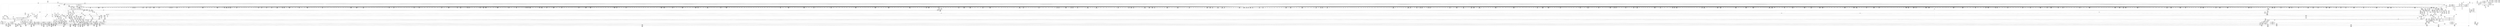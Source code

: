 digraph {
	CE0x49f7740 [shape=record,shape=Mrecord,label="{CE0x49f7740|may_create:_land.lhs.true|*SummSource*}"]
	CE0x4a47cb0 [shape=record,shape=Mrecord,label="{CE0x4a47cb0|28:_i32,_:_CRE_52,53_}"]
	CE0x4a76770 [shape=record,shape=Mrecord,label="{CE0x4a76770|272:_i8*,_:_CRE_394,395_}"]
	CE0x4b1b4b0 [shape=record,shape=Mrecord,label="{CE0x4b1b4b0|i64*_getelementptr_inbounds_(_26_x_i64_,_26_x_i64_*___llvm_gcov_ctr217,_i64_0,_i64_23)|*Constant*|*SummSink*}"]
	CE0x4ac51c0 [shape=record,shape=Mrecord,label="{CE0x4ac51c0|272:_i8*,_:_CRE_1365,1366_}"]
	CE0x4b2b4a0 [shape=record,shape=Mrecord,label="{CE0x4b2b4a0|i16_5|*Constant*|*SummSource*}"]
	CE0x4a1daa0 [shape=record,shape=Mrecord,label="{CE0x4a1daa0|40:_%struct.super_block*,_56:_i8*,_:_CRE_240,241_}"]
	CE0x4a5e070 [shape=record,shape=Mrecord,label="{CE0x4a5e070|40:_%struct.super_block*,_56:_i8*,_:_CRE_886,887_}"]
	CE0x4a79290 [shape=record,shape=Mrecord,label="{CE0x4a79290|272:_i8*,_:_CRE_1226,1227_}"]
	CE0x4ac5600 [shape=record,shape=Mrecord,label="{CE0x4ac5600|272:_i8*,_:_CRE_1369,1370_}"]
	CE0x4a38740 [shape=record,shape=Mrecord,label="{CE0x4a38740|40:_%struct.super_block*,_56:_i8*,_:_CRE_292,293_}"]
	CE0x49ecc80 [shape=record,shape=Mrecord,label="{CE0x49ecc80|may_create:_land.lhs.true2|*SummSink*}"]
	CE0x4a6c180 [shape=record,shape=Mrecord,label="{CE0x4a6c180|272:_i8*,_:_CRE_420,421_}"]
	CE0x4a25f60 [shape=record,shape=Mrecord,label="{CE0x4a25f60|may_create:_tmp3|*SummSink*}"]
	CE0x4a1a290 [shape=record,shape=Mrecord,label="{CE0x4a1a290|may_create:_newsid|security/selinux/hooks.c, 1709|*SummSource*}"]
	CE0x4adbd30 [shape=record,shape=Mrecord,label="{CE0x4adbd30|i64_11|*Constant*}"]
	CE0x4a1d250 [shape=record,shape=Mrecord,label="{CE0x4a1d250|40:_%struct.super_block*,_56:_i8*,_:_CRE_203,204_}"]
	CE0x4b19840 [shape=record,shape=Mrecord,label="{CE0x4b19840|may_create:_tmp56|security/selinux/hooks.c,1736}"]
	CE0x4b1cad0 [shape=record,shape=Mrecord,label="{CE0x4b1cad0|i64*_getelementptr_inbounds_(_26_x_i64_,_26_x_i64_*___llvm_gcov_ctr217,_i64_0,_i64_24)|*Constant*|*SummSource*}"]
	CE0x4a1e850 [shape=record,shape=Mrecord,label="{CE0x4a1e850|40:_%struct.super_block*,_56:_i8*,_:_CRE_251,252_}"]
	CE0x4a55f70 [shape=record,shape=Mrecord,label="{CE0x4a55f70|40:_%struct.super_block*,_56:_i8*,_:_CRE_595,596_}"]
	CE0x4ac85e0 [shape=record,shape=Mrecord,label="{CE0x4ac85e0|272:_i8*,_:_CRE_1637,1638_}"]
	CE0x4a6c4b0 [shape=record,shape=Mrecord,label="{CE0x4a6c4b0|272:_i8*,_:_CRE_423,424_}"]
	CE0x4a166f0 [shape=record,shape=Mrecord,label="{CE0x4a166f0|i64_3|*Constant*|*SummSink*}"]
	CE0x49f51e0 [shape=record,shape=Mrecord,label="{CE0x49f51e0|40:_%struct.super_block*,_56:_i8*,_:_CRE_158,159_}"]
	CE0x4ac9190 [shape=record,shape=Mrecord,label="{CE0x4ac9190|272:_i8*,_:_CRE_1648,1649_}"]
	CE0x4ac8a20 [shape=record,shape=Mrecord,label="{CE0x4ac8a20|272:_i8*,_:_CRE_1641,1642_}"]
	CE0x4a76d40 [shape=record,shape=Mrecord,label="{CE0x4a76d40|272:_i8*,_:_CRE_399,400_}"]
	CE0x4a7af40 [shape=record,shape=Mrecord,label="{CE0x4a7af40|272:_i8*,_:_CRE_1253,1254_}"]
	CE0x4afdbd0 [shape=record,shape=Mrecord,label="{CE0x4afdbd0|VOIDTB_TE:_CE_24,40_|*MultipleSource*|security/selinux/hooks.c,1730|Function::may_create&Arg::dentry::|Function::selinux_inode_mkdir&Arg::dentry::}"]
	CE0x4a6ab70 [shape=record,shape=Mrecord,label="{CE0x4a6ab70|i32_16|*Constant*|*SummSink*}"]
	CE0x4a43e10 [shape=record,shape=Mrecord,label="{CE0x4a43e10|get_current:_tmp1|*SummSink*}"]
	CE0x4a4d700 [shape=record,shape=Mrecord,label="{CE0x4a4d700|VOIDTB_TE:_CE_306,307_}"]
	CE0x4a182f0 [shape=record,shape=Mrecord,label="{CE0x4a182f0|i64*_getelementptr_inbounds_(_26_x_i64_,_26_x_i64_*___llvm_gcov_ctr217,_i64_0,_i64_1)|*Constant*|*SummSink*}"]
	CE0x49f5120 [shape=record,shape=Mrecord,label="{CE0x49f5120|40:_%struct.super_block*,_56:_i8*,_:_CRE_157,158_}"]
	CE0x4a4e6f0 [shape=record,shape=Mrecord,label="{CE0x4a4e6f0|may_create:_call22|security/selinux/hooks.c,1729}"]
	CE0x4a0aaa0 [shape=record,shape=Mrecord,label="{CE0x4a0aaa0|may_create:_tmp67|security/selinux/hooks.c,1742}"]
	CE0x4a7c370 [shape=record,shape=Mrecord,label="{CE0x4a7c370|272:_i8*,_:_CRE_1272,1273_}"]
	CE0x4acbc10 [shape=record,shape=Mrecord,label="{CE0x4acbc10|272:_i8*,_:_CRE_1872,1873_}"]
	CE0x4a494b0 [shape=record,shape=Mrecord,label="{CE0x4a494b0|VOIDTB_TE:_CE_182,183_}"]
	CE0x4a0b860 [shape=record,shape=Mrecord,label="{CE0x4a0b860|40:_%struct.super_block*,_56:_i8*,_:_CRE_143,144_}"]
	CE0x4a00700 [shape=record,shape=Mrecord,label="{CE0x4a00700|may_create:_tclass|Function::may_create&Arg::tclass::|*SummSource*}"]
	CE0x4afe360 [shape=record,shape=Mrecord,label="{CE0x4afe360|VOIDTB_TE:_CE_40,48_|*MultipleSource*|security/selinux/hooks.c,1730|Function::may_create&Arg::dentry::|Function::selinux_inode_mkdir&Arg::dentry::}"]
	CE0x4a7cf70 [shape=record,shape=Mrecord,label="{CE0x4a7cf70|272:_i8*,_:_CRE_1296,1300_|*MultipleSource*|*LoadInst*|security/selinux/hooks.c,1714|security/selinux/hooks.c,1714}"]
	"CONST[source:0(mediator),value:2(dynamic)][purpose:{object}]"
	CE0x49f80b0 [shape=record,shape=Mrecord,label="{CE0x49f80b0|_call_void_lockdep_rcu_suspicious(i8*_getelementptr_inbounds_(_25_x_i8_,_25_x_i8_*_.str3,_i32_0,_i32_0),_i32_1706,_i8*_getelementptr_inbounds_(_45_x_i8_,_45_x_i8_*_.str12,_i32_0,_i32_0))_#10,_!dbg_!27731|security/selinux/hooks.c,1706|*SummSource*}"]
	CE0x4a7dd10 [shape=record,shape=Mrecord,label="{CE0x4a7dd10|272:_i8*,_:_CRE_1315,1316_}"]
	CE0x4a02fd0 [shape=record,shape=Mrecord,label="{CE0x4a02fd0|may_create:_entry}"]
	CE0x4a1cc50 [shape=record,shape=Mrecord,label="{CE0x4a1cc50|40:_%struct.super_block*,_56:_i8*,_:_CRE_195,196_}"]
	CE0x4a75550 [shape=record,shape=Mrecord,label="{CE0x4a75550|272:_i8*,_:_CRE_320,328_|*MultipleSource*|*LoadInst*|security/selinux/hooks.c,1714|security/selinux/hooks.c,1714}"]
	CE0x4ac52d0 [shape=record,shape=Mrecord,label="{CE0x4ac52d0|272:_i8*,_:_CRE_1366,1367_}"]
	CE0x4acd8e0 [shape=record,shape=Mrecord,label="{CE0x4acd8e0|272:_i8*,_:_CRE_1824,1828_|*MultipleSource*|*LoadInst*|security/selinux/hooks.c,1714|security/selinux/hooks.c,1714}"]
	CE0x4acd370 [shape=record,shape=Mrecord,label="{CE0x4acd370|272:_i8*,_:_CRE_1800,1804_|*MultipleSource*|*LoadInst*|security/selinux/hooks.c,1714|security/selinux/hooks.c,1714}"]
	CE0x4a61db0 [shape=record,shape=Mrecord,label="{CE0x4a61db0|40:_%struct.super_block*,_56:_i8*,_:_CRE_935,936_}"]
	CE0x4afe850 [shape=record,shape=Mrecord,label="{CE0x4afe850|VOIDTB_TE:_CE_153,154_}"]
	CE0x4aceff0 [shape=record,shape=Mrecord,label="{CE0x4aceff0|272:_i8*,_:_CRE_1896,1904_|*MultipleSource*|*LoadInst*|security/selinux/hooks.c,1714|security/selinux/hooks.c,1714}"]
	CE0x4a763d0 [shape=record,shape=Mrecord,label="{CE0x4a763d0|272:_i8*,_:_CRE_384,388_|*MultipleSource*|*LoadInst*|security/selinux/hooks.c,1714|security/selinux/hooks.c,1714}"]
	CE0x4a47f20 [shape=record,shape=Mrecord,label="{CE0x4a47f20|28:_i32,_:_CRE_55,56_}"]
	CE0x4a61630 [shape=record,shape=Mrecord,label="{CE0x4a61630|40:_%struct.super_block*,_56:_i8*,_:_CRE_929,930_}"]
	CE0x4a7c480 [shape=record,shape=Mrecord,label="{CE0x4a7c480|272:_i8*,_:_CRE_1273,1274_}"]
	CE0x4a46990 [shape=record,shape=Mrecord,label="{CE0x4a46990|28:_i32,_:_CRE_19,20_}"]
	CE0x4a18810 [shape=record,shape=Mrecord,label="{CE0x4a18810|GLOBAL:___llvm_gcov_ctr217|Global_var:__llvm_gcov_ctr217}"]
	CE0x4a0bce0 [shape=record,shape=Mrecord,label="{CE0x4a0bce0|40:_%struct.super_block*,_56:_i8*,_:_CRE_149,150_}"]
	CE0x4acac20 [shape=record,shape=Mrecord,label="{CE0x4acac20|272:_i8*,_:_CRE_1673,1674_}"]
	CE0x4a6db00 [shape=record,shape=Mrecord,label="{CE0x4a6db00|272:_i8*,_:_CRE_444,445_}"]
	CE0x4a064a0 [shape=record,shape=Mrecord,label="{CE0x4a064a0|may_create:_if.then16}"]
	CE0x4a261d0 [shape=record,shape=Mrecord,label="{CE0x4a261d0|_call_void_mcount()_#3}"]
	CE0x4a0a710 [shape=record,shape=Mrecord,label="{CE0x4a0a710|may_create:_tmp66|security/selinux/hooks.c,1742|*SummSink*}"]
	CE0x4a4e4d0 [shape=record,shape=Mrecord,label="{CE0x4a4e4d0|VOIDTB_TE:_CE_318,319_}"]
	CE0x4a54f30 [shape=record,shape=Mrecord,label="{CE0x4a54f30|40:_%struct.super_block*,_56:_i8*,_:_CRE_582,583_}"]
	CE0x4b00220 [shape=record,shape=Mrecord,label="{CE0x4b00220|i32_4|*Constant*|*SummSink*}"]
	CE0x4a6faf0 [shape=record,shape=Mrecord,label="{CE0x4a6faf0|272:_i8*,_:_CRE_512,528_|*MultipleSource*|*LoadInst*|security/selinux/hooks.c,1714|security/selinux/hooks.c,1714}"]
	CE0x4ae8840 [shape=record,shape=Mrecord,label="{CE0x4ae8840|may_create:_tmp33|security/selinux/hooks.c,1725|*SummSink*}"]
	CE0x4a66f20 [shape=record,shape=Mrecord,label="{CE0x4a66f20|272:_i8*,_:_CRE_606,607_}"]
	CE0x4a07e60 [shape=record,shape=Mrecord,label="{CE0x4a07e60|COLLAPSED:_GCMRE___llvm_gcov_ctr217_internal_global_26_x_i64_zeroinitializer:_elem_0:default:}"]
	CE0x4afbe00 [shape=record,shape=Mrecord,label="{CE0x4afbe00|may_create:_tmp45|security/selinux/hooks.c,1728|*SummSource*}"]
	CE0x4a5fab0 [shape=record,shape=Mrecord,label="{CE0x4a5fab0|40:_%struct.super_block*,_56:_i8*,_:_CRE_907,908_}"]
	CE0x4a0afa0 [shape=record,shape=Mrecord,label="{CE0x4a0afa0|40:_%struct.super_block*,_56:_i8*,_:_CRE_112,120_|*MultipleSource*|Function::selinux_inode_mkdir&Arg::dir::|Function::may_create&Arg::dir::|security/selinux/hooks.c,1713}"]
	CE0x4a10220 [shape=record,shape=Mrecord,label="{CE0x4a10220|get_current:_tmp|*SummSource*}"]
	CE0x4a6ae60 [shape=record,shape=Mrecord,label="{CE0x4a6ae60|272:_i8*,_:_CRE_402,403_}"]
	CE0x4adc590 [shape=record,shape=Mrecord,label="{CE0x4adc590|may_create:_tmp30|security/selinux/hooks.c,1725|*SummSink*}"]
	CE0x4a55070 [shape=record,shape=Mrecord,label="{CE0x4a55070|40:_%struct.super_block*,_56:_i8*,_:_CRE_583,584_}"]
	CE0x4a6a8e0 [shape=record,shape=Mrecord,label="{CE0x4a6a8e0|i32_16|*Constant*}"]
	CE0x4a46e90 [shape=record,shape=Mrecord,label="{CE0x4a46e90|28:_i32,_:_CRE_24,28_|*MultipleSource*|security/selinux/hooks.c,1722|*LoadInst*|security/selinux/hooks.c,1713|security/selinux/hooks.c,1713}"]
	CE0x4a1d190 [shape=record,shape=Mrecord,label="{CE0x4a1d190|40:_%struct.super_block*,_56:_i8*,_:_CRE_202,203_}"]
	CE0x4a4a060 [shape=record,shape=Mrecord,label="{CE0x4a4a060|VOIDTB_TE:_CE_193,194_}"]
	CE0x4a7d100 [shape=record,shape=Mrecord,label="{CE0x4a7d100|272:_i8*,_:_CRE_1305,1306_}"]
	CE0x4a0e190 [shape=record,shape=Mrecord,label="{CE0x4a0e190|may_create:_if.then24}"]
	CE0x4a161e0 [shape=record,shape=Mrecord,label="{CE0x4a161e0|may_create:_if.end25|*SummSource*}"]
	CE0x4ad98a0 [shape=record,shape=Mrecord,label="{CE0x4ad98a0|28:_i32,_:_CRE_192,196_|*MultipleSource*|security/selinux/hooks.c,1722|*LoadInst*|security/selinux/hooks.c,1713|security/selinux/hooks.c,1713}"]
	CE0x4a59e80 [shape=record,shape=Mrecord,label="{CE0x4a59e80|40:_%struct.super_block*,_56:_i8*,_:_CRE_728,736_|*MultipleSource*|Function::selinux_inode_mkdir&Arg::dir::|Function::may_create&Arg::dir::|security/selinux/hooks.c,1713}"]
	CE0x4a36a80 [shape=record,shape=Mrecord,label="{CE0x4a36a80|40:_%struct.super_block*,_56:_i8*,_:_CRE_269,270_}"]
	CE0x4a4c370 [shape=record,shape=Mrecord,label="{CE0x4a4c370|VOIDTB_TE:_CE_240,248_|*MultipleSource*|security/selinux/hooks.c,1730|Function::may_create&Arg::dentry::|Function::selinux_inode_mkdir&Arg::dentry::}"]
	CE0x4ad7470 [shape=record,shape=Mrecord,label="{CE0x4ad7470|28:_i32,_:_CRE_100,101_}"]
	CE0x4a1cad0 [shape=record,shape=Mrecord,label="{CE0x4a1cad0|40:_%struct.super_block*,_56:_i8*,_:_CRE_193,194_}"]
	CE0x49f36b0 [shape=record,shape=Mrecord,label="{CE0x49f36b0|may_create:_do.end}"]
	CE0x4a15810 [shape=record,shape=Mrecord,label="{CE0x4a15810|may_create:_do.body|*SummSink*}"]
	CE0x4b2b370 [shape=record,shape=Mrecord,label="{CE0x4b2b370|i16_5|*Constant*}"]
	CE0x4a25960 [shape=record,shape=Mrecord,label="{CE0x4a25960|may_create:_tmp2|*SummSink*}"]
	CE0x4adfba0 [shape=record,shape=Mrecord,label="{CE0x4adfba0|avc_has_perm:_tclass|Function::avc_has_perm&Arg::tclass::}"]
	CE0x49e8710 [shape=record,shape=Mrecord,label="{CE0x49e8710|avc_has_perm:_entry|*SummSink*}"]
	CE0x4b17470 [shape=record,shape=Mrecord,label="{CE0x4b17470|may_create:_tmp51|security/selinux/hooks.c,1732|*SummSink*}"]
	CE0x4a7a9f0 [shape=record,shape=Mrecord,label="{CE0x4a7a9f0|272:_i8*,_:_CRE_1248,1249_}"]
	CE0x4b00bf0 [shape=record,shape=Mrecord,label="{CE0x4b00bf0|VOIDTB_TE:_CE_96,104_|*MultipleSource*|security/selinux/hooks.c,1730|Function::may_create&Arg::dentry::|Function::selinux_inode_mkdir&Arg::dentry::}"]
	CE0x4a0bc20 [shape=record,shape=Mrecord,label="{CE0x4a0bc20|40:_%struct.super_block*,_56:_i8*,_:_CRE_148,149_}"]
	CE0x4a6d060 [shape=record,shape=Mrecord,label="{CE0x4a6d060|272:_i8*,_:_CRE_434,435_}"]
	CE0x49f66e0 [shape=record,shape=Mrecord,label="{CE0x49f66e0|40:_%struct.super_block*,_56:_i8*,_:_CRE_186,187_}"]
	CE0x4a3e750 [shape=record,shape=Mrecord,label="{CE0x4a3e750|40:_%struct.super_block*,_56:_i8*,_:_CRE_512,520_|*MultipleSource*|Function::selinux_inode_mkdir&Arg::dir::|Function::may_create&Arg::dir::|security/selinux/hooks.c,1713}"]
	CE0x4a06790 [shape=record,shape=Mrecord,label="{CE0x4a06790|may_create:_if.end26}"]
	CE0x4ad5870 [shape=record,shape=Mrecord,label="{CE0x4ad5870|28:_i32,_:_CRE_72,73_}"]
	CE0x4a618b0 [shape=record,shape=Mrecord,label="{CE0x4a618b0|40:_%struct.super_block*,_56:_i8*,_:_CRE_931,932_}"]
	CE0x4a1d490 [shape=record,shape=Mrecord,label="{CE0x4a1d490|40:_%struct.super_block*,_56:_i8*,_:_CRE_206,207_}"]
	CE0x4a07ed0 [shape=record,shape=Mrecord,label="{CE0x4a07ed0|may_create:_tmp|*SummSource*}"]
	CE0x4a556b0 [shape=record,shape=Mrecord,label="{CE0x4a556b0|40:_%struct.super_block*,_56:_i8*,_:_CRE_588,589_}"]
	CE0x4a7b270 [shape=record,shape=Mrecord,label="{CE0x4a7b270|272:_i8*,_:_CRE_1256,1257_}"]
	CE0x4ac8e60 [shape=record,shape=Mrecord,label="{CE0x4ac8e60|272:_i8*,_:_CRE_1645,1646_}"]
	CE0x4aca070 [shape=record,shape=Mrecord,label="{CE0x4aca070|272:_i8*,_:_CRE_1662,1663_}"]
	CE0x4a3a040 [shape=record,shape=Mrecord,label="{CE0x4a3a040|40:_%struct.super_block*,_56:_i8*,_:_CRE_312,320_|*MultipleSource*|Function::selinux_inode_mkdir&Arg::dir::|Function::may_create&Arg::dir::|security/selinux/hooks.c,1713}"]
	CE0x4a6b900 [shape=record,shape=Mrecord,label="{CE0x4a6b900|272:_i8*,_:_CRE_412,413_}"]
	CE0x4acb060 [shape=record,shape=Mrecord,label="{CE0x4acb060|272:_i8*,_:_CRE_1677,1678_}"]
	CE0x49ece90 [shape=record,shape=Mrecord,label="{CE0x49ece90|may_create:_do.body|*SummSource*}"]
	CE0x49f5720 [shape=record,shape=Mrecord,label="{CE0x49f5720|40:_%struct.super_block*,_56:_i8*,_:_CRE_165,166_}"]
	CE0x4a17f40 [shape=record,shape=Mrecord,label="{CE0x4a17f40|may_create:_ad|security/selinux/hooks.c, 1710|*SummSource*}"]
	CE0x4a0c0e0 [shape=record,shape=Mrecord,label="{CE0x4a0c0e0|i32_22|*Constant*|*SummSource*}"]
	CE0x4b1b520 [shape=record,shape=Mrecord,label="{CE0x4b1b520|may_create:_tmp60|security/selinux/hooks.c,1737|*SummSink*}"]
	CE0x4a55e30 [shape=record,shape=Mrecord,label="{CE0x4a55e30|40:_%struct.super_block*,_56:_i8*,_:_CRE_594,595_}"]
	CE0x4ac7d60 [shape=record,shape=Mrecord,label="{CE0x4ac7d60|272:_i8*,_:_CRE_1629,1630_}"]
	CE0x4b17f40 [shape=record,shape=Mrecord,label="{CE0x4b17f40|may_create:_tmp53|security/selinux/hooks.c,1733}"]
	CE0x4a531a0 [shape=record,shape=Mrecord,label="{CE0x4a531a0|272:_i8*,_:_CRE_1345,1346_}"]
	CE0x4a39640 [shape=record,shape=Mrecord,label="{CE0x4a39640|40:_%struct.super_block*,_56:_i8*,_:_CRE_304,305_}"]
	CE0x4a47be0 [shape=record,shape=Mrecord,label="{CE0x4a47be0|28:_i32,_:_CRE_51,52_}"]
	CE0x4a1bb50 [shape=record,shape=Mrecord,label="{CE0x4a1bb50|i64_2|*Constant*|*SummSource*}"]
	CE0x4a575f0 [shape=record,shape=Mrecord,label="{CE0x4a575f0|40:_%struct.super_block*,_56:_i8*,_:_CRE_613,614_}"]
	CE0x4b25410 [shape=record,shape=Mrecord,label="{CE0x4b25410|i32_128|*Constant*|*SummSink*}"]
	CE0x4a0ede0 [shape=record,shape=Mrecord,label="{CE0x4a0ede0|may_create:_tmp10|security/selinux/hooks.c,1706}"]
	CE0x4a7c9d0 [shape=record,shape=Mrecord,label="{CE0x4a7c9d0|272:_i8*,_:_CRE_1278,1279_}"]
	CE0x4a0a1c0 [shape=record,shape=Mrecord,label="{CE0x4a0a1c0|may_create:_tmp65|security/selinux/hooks.c,1739|*SummSink*}"]
	CE0x4a73f90 [shape=record,shape=Mrecord,label="{CE0x4a73f90|272:_i8*,_:_CRE_224,240_|*MultipleSource*|*LoadInst*|security/selinux/hooks.c,1714|security/selinux/hooks.c,1714}"]
	CE0x4ae0dd0 [shape=record,shape=Mrecord,label="{CE0x4ae0dd0|may_create:_tmp27|security/selinux/hooks.c,1716|*SummSource*}"]
	CE0x4adbab0 [shape=record,shape=Mrecord,label="{CE0x4adbab0|i64_10|*Constant*|*SummSource*}"]
	CE0x4b2b000 [shape=record,shape=Mrecord,label="{CE0x4b2b000|may_create:_call32|security/selinux/hooks.c,1739|*SummSource*}"]
	CE0x4a58270 [shape=record,shape=Mrecord,label="{CE0x4a58270|40:_%struct.super_block*,_56:_i8*,_:_CRE_623,624_}"]
	CE0x4a58630 [shape=record,shape=Mrecord,label="{CE0x4a58630|40:_%struct.super_block*,_56:_i8*,_:_CRE_640,648_|*MultipleSource*|Function::selinux_inode_mkdir&Arg::dir::|Function::may_create&Arg::dir::|security/selinux/hooks.c,1713}"]
	CE0x4a50bd0 [shape=record,shape=Mrecord,label="{CE0x4a50bd0|GLOBAL:_security_transition_sid|*Constant*|*SummSource*}"]
	CE0x4a560b0 [shape=record,shape=Mrecord,label="{CE0x4a560b0|40:_%struct.super_block*,_56:_i8*,_:_CRE_596,597_}"]
	CE0x4a5b740 [shape=record,shape=Mrecord,label="{CE0x4a5b740|40:_%struct.super_block*,_56:_i8*,_:_CRE_824,832_|*MultipleSource*|Function::selinux_inode_mkdir&Arg::dir::|Function::may_create&Arg::dir::|security/selinux/hooks.c,1713}"]
	CE0x4ac5d70 [shape=record,shape=Mrecord,label="{CE0x4ac5d70|272:_i8*,_:_CRE_1616,1617_}"]
	CE0x4a67f10 [shape=record,shape=Mrecord,label="{CE0x4a67f10|272:_i8*,_:_CRE_621,622_}"]
	CE0x49f9650 [shape=record,shape=Mrecord,label="{CE0x49f9650|may_create:_tmp17|security/selinux/hooks.c,1706|*SummSink*}"]
	CE0x4a53c70 [shape=record,shape=Mrecord,label="{CE0x4a53c70|40:_%struct.super_block*,_56:_i8*,_:_CRE_567,568_}"]
	CE0x4a53800 [shape=record,shape=Mrecord,label="{CE0x4a53800|272:_i8*,_:_CRE_1351,1352_}"]
	CE0x4ac95d0 [shape=record,shape=Mrecord,label="{CE0x4ac95d0|272:_i8*,_:_CRE_1652,1653_}"]
	CE0x4ac60f0 [shape=record,shape=Mrecord,label="{CE0x4ac60f0|272:_i8*,_:_CRE_1392,1536_|*MultipleSource*|*LoadInst*|security/selinux/hooks.c,1714|security/selinux/hooks.c,1714}"]
	CE0x4a6eaf0 [shape=record,shape=Mrecord,label="{CE0x4a6eaf0|272:_i8*,_:_CRE_459,460_}"]
	CE0x4a7cae0 [shape=record,shape=Mrecord,label="{CE0x4a7cae0|272:_i8*,_:_CRE_1279,1280_}"]
	CE0x4ad4970 [shape=record,shape=Mrecord,label="{CE0x4ad4970|28:_i32,_:_CRE_57,58_}"]
	CE0x4a6e380 [shape=record,shape=Mrecord,label="{CE0x4a6e380|272:_i8*,_:_CRE_452,453_}"]
	CE0x4aee660 [shape=record,shape=Mrecord,label="{CE0x4aee660|8:_i32,_22:_i16,_:_CRE_22,24_|*MultipleSource*|security/selinux/hooks.c,1728|security/selinux/hooks.c,1714|security/selinux/hooks.c,1714}"]
	CE0x4a63130 [shape=record,shape=Mrecord,label="{CE0x4a63130|40:_%struct.super_block*,_56:_i8*,_:_CRE_982,983_}"]
	CE0x4a4dbd0 [shape=record,shape=Mrecord,label="{CE0x4a4dbd0|VOIDTB_TE:_CE_309,310_}"]
	CE0x4a27210 [shape=record,shape=Mrecord,label="{CE0x4a27210|GLOBAL:_may_create.__warned|Global_var:may_create.__warned}"]
	CE0x4a37fc0 [shape=record,shape=Mrecord,label="{CE0x4a37fc0|40:_%struct.super_block*,_56:_i8*,_:_CRE_286,287_}"]
	CE0x49f61a0 [shape=record,shape=Mrecord,label="{CE0x49f61a0|40:_%struct.super_block*,_56:_i8*,_:_CRE_179,180_}"]
	CE0x4a771e0 [shape=record,shape=Mrecord,label="{CE0x4a771e0|may_create:_tmp23|security/selinux/hooks.c,1713|*SummSource*}"]
	CE0x4a657c0 [shape=record,shape=Mrecord,label="{CE0x4a657c0|272:_i8*,_:_CRE_584,585_}"]
	CE0x4acf720 [shape=record,shape=Mrecord,label="{CE0x4acf720|272:_i8*,_:_CRE_2056,2112_|*MultipleSource*|*LoadInst*|security/selinux/hooks.c,1714|security/selinux/hooks.c,1714}"]
	CE0x4acb6c0 [shape=record,shape=Mrecord,label="{CE0x4acb6c0|272:_i8*,_:_CRE_1683,1684_}"]
	CE0x4a542b0 [shape=record,shape=Mrecord,label="{CE0x4a542b0|40:_%struct.super_block*,_56:_i8*,_:_CRE_572,573_}"]
	CE0x4a46a90 [shape=record,shape=Mrecord,label="{CE0x4a46a90|28:_i32,_:_CRE_20,21_}"]
	CE0x4ad8e70 [shape=record,shape=Mrecord,label="{CE0x4ad8e70|28:_i32,_:_CRE_144,152_|*MultipleSource*|security/selinux/hooks.c,1722|*LoadInst*|security/selinux/hooks.c,1713|security/selinux/hooks.c,1713}"]
	CE0x4a6e9e0 [shape=record,shape=Mrecord,label="{CE0x4a6e9e0|272:_i8*,_:_CRE_458,459_}"]
	CE0x4a393c0 [shape=record,shape=Mrecord,label="{CE0x4a393c0|40:_%struct.super_block*,_56:_i8*,_:_CRE_302,303_}"]
	CE0x4b00980 [shape=record,shape=Mrecord,label="{CE0x4b00980|VOIDTB_TE:_CE_93,94_}"]
	CE0x4ad7f60 [shape=record,shape=Mrecord,label="{CE0x4ad7f60|28:_i32,_:_CRE_110,111_}"]
	CE0x4a5ecf0 [shape=record,shape=Mrecord,label="{CE0x4a5ecf0|40:_%struct.super_block*,_56:_i8*,_:_CRE_896,897_}"]
	CE0x4a05170 [shape=record,shape=Mrecord,label="{CE0x4a05170|GLOBAL:_current_task|Global_var:current_task|*SummSink*}"]
	CE0x4a6f3c0 [shape=record,shape=Mrecord,label="{CE0x4a6f3c0|272:_i8*,_:_CRE_480,488_|*MultipleSource*|*LoadInst*|security/selinux/hooks.c,1714|security/selinux/hooks.c,1714}"]
	CE0x4a0c560 [shape=record,shape=Mrecord,label="{CE0x4a0c560|may_create:_security|security/selinux/hooks.c,1706|*SummSink*}"]
	CE0x4ac7130 [shape=record,shape=Mrecord,label="{CE0x4ac7130|272:_i8*,_:_CRE_1618,1619_}"]
	CE0x4a36300 [shape=record,shape=Mrecord,label="{CE0x4a36300|40:_%struct.super_block*,_56:_i8*,_:_CRE_263,264_}"]
	CE0x4b1aad0 [shape=record,shape=Mrecord,label="{CE0x4b1aad0|may_create:_tmp59|security/selinux/hooks.c,1736|*SummSink*}"]
	CE0x5d7f4a0 [shape=record,shape=Mrecord,label="{CE0x5d7f4a0|i64*_getelementptr_inbounds_(_2_x_i64_,_2_x_i64_*___llvm_gcov_ctr224,_i64_0,_i64_1)|*Constant*|*SummSource*}"]
	CE0x4b1dd50 [shape=record,shape=Mrecord,label="{CE0x4b1dd50|may_create:_tmp64|security/selinux/hooks.c,1739|*SummSource*}"]
	CE0x4a7a5b0 [shape=record,shape=Mrecord,label="{CE0x4a7a5b0|272:_i8*,_:_CRE_1244,1245_}"]
	CE0x4ad7270 [shape=record,shape=Mrecord,label="{CE0x4ad7270|28:_i32,_:_CRE_98,99_}"]
	CE0x4a0df70 [shape=record,shape=Mrecord,label="{CE0x4a0df70|may_create:_if.then}"]
	CE0x4a646c0 [shape=record,shape=Mrecord,label="{CE0x4a646c0|272:_i8*,_:_CRE_568,569_}"]
	CE0x4b15330 [shape=record,shape=Mrecord,label="{CE0x4b15330|may_create:_tobool28|security/selinux/hooks.c,1736|*SummSink*}"]
	CE0x4a3bf10 [shape=record,shape=Mrecord,label="{CE0x4a3bf10|40:_%struct.super_block*,_56:_i8*,_:_CRE_440,448_|*MultipleSource*|Function::selinux_inode_mkdir&Arg::dir::|Function::may_create&Arg::dir::|security/selinux/hooks.c,1713}"]
	CE0x4a6ca00 [shape=record,shape=Mrecord,label="{CE0x4a6ca00|272:_i8*,_:_CRE_428,429_}"]
	CE0x4a6f550 [shape=record,shape=Mrecord,label="{CE0x4a6f550|272:_i8*,_:_CRE_488,496_|*MultipleSource*|*LoadInst*|security/selinux/hooks.c,1714|security/selinux/hooks.c,1714}"]
	CE0x4ac69f0 [shape=record,shape=Mrecord,label="{CE0x4ac69f0|272:_i8*,_:_CRE_1596,1600_|*MultipleSource*|*LoadInst*|security/selinux/hooks.c,1714|security/selinux/hooks.c,1714}"]
	CE0x4a7bd10 [shape=record,shape=Mrecord,label="{CE0x4a7bd10|272:_i8*,_:_CRE_1266,1267_}"]
	CE0x4a19f10 [shape=record,shape=Mrecord,label="{CE0x4a19f10|i32_1|*Constant*}"]
	CE0x4a04b60 [shape=record,shape=Mrecord,label="{CE0x4a04b60|i16_7|*Constant*}"]
	CE0x4b035f0 [shape=record,shape=Mrecord,label="{CE0x4b035f0|may_create:_tobool19|security/selinux/hooks.c,1728}"]
	CE0x4a7b7c0 [shape=record,shape=Mrecord,label="{CE0x4a7b7c0|272:_i8*,_:_CRE_1261,1262_}"]
	CE0x4aea300 [shape=record,shape=Mrecord,label="{CE0x4aea300|may_create:_tmp36|security/selinux/hooks.c,1728|*SummSink*}"]
	CE0x4a06190 [shape=record,shape=Mrecord,label="{CE0x4a06190|%struct.task_struct*_(%struct.task_struct**)*_asm_movq_%gs:$_1:P_,$0_,_r,im,_dirflag_,_fpsr_,_flags_}"]
	CE0x49f6620 [shape=record,shape=Mrecord,label="{CE0x49f6620|40:_%struct.super_block*,_56:_i8*,_:_CRE_185,186_}"]
	CE0x4a793a0 [shape=record,shape=Mrecord,label="{CE0x4a793a0|272:_i8*,_:_CRE_1227,1228_}"]
	CE0x4a10990 [shape=record,shape=Mrecord,label="{CE0x4a10990|i64*_getelementptr_inbounds_(_26_x_i64_,_26_x_i64_*___llvm_gcov_ctr217,_i64_0,_i64_1)|*Constant*|*SummSource*}"]
	CE0x4a69570 [shape=record,shape=Mrecord,label="{CE0x4a69570|272:_i8*,_:_CRE_680,696_|*MultipleSource*|*LoadInst*|security/selinux/hooks.c,1714|security/selinux/hooks.c,1714}"]
	CE0x49f9f90 [shape=record,shape=Mrecord,label="{CE0x49f9f90|may_create:_call4|security/selinux/hooks.c,1706}"]
	CE0x4a64e30 [shape=record,shape=Mrecord,label="{CE0x4a64e30|272:_i8*,_:_CRE_575,576_}"]
	CE0x4acb390 [shape=record,shape=Mrecord,label="{CE0x4acb390|272:_i8*,_:_CRE_1680,1681_}"]
	CE0x4a05f10 [shape=record,shape=Mrecord,label="{CE0x4a05f10|may_create:_return|*SummSink*}"]
	CE0x4a5d2b0 [shape=record,shape=Mrecord,label="{CE0x4a5d2b0|40:_%struct.super_block*,_56:_i8*,_:_CRE_875,876_}"]
	CE0x4a74c40 [shape=record,shape=Mrecord,label="{CE0x4a74c40|272:_i8*,_:_CRE_280,288_|*MultipleSource*|*LoadInst*|security/selinux/hooks.c,1714|security/selinux/hooks.c,1714}"]
	CE0x4aca3a0 [shape=record,shape=Mrecord,label="{CE0x4aca3a0|272:_i8*,_:_CRE_1665,1666_}"]
	CE0x4ad90a0 [shape=record,shape=Mrecord,label="{CE0x4ad90a0|28:_i32,_:_CRE_152,160_|*MultipleSource*|security/selinux/hooks.c,1722|*LoadInst*|security/selinux/hooks.c,1713|security/selinux/hooks.c,1713}"]
	CE0x4afd830 [shape=record,shape=Mrecord,label="{CE0x4afd830|i64_15|*Constant*|*SummSource*}"]
	CE0x4a1d010 [shape=record,shape=Mrecord,label="{CE0x4a1d010|40:_%struct.super_block*,_56:_i8*,_:_CRE_200,201_}"]
	CE0x4a525f0 [shape=record,shape=Mrecord,label="{CE0x4a525f0|272:_i8*,_:_CRE_1334,1335_}"]
	CE0x4ac4720 [shape=record,shape=Mrecord,label="{CE0x4ac4720|272:_i8*,_:_CRE_1355,1356_}"]
	CE0x4a6d4a0 [shape=record,shape=Mrecord,label="{CE0x4a6d4a0|272:_i8*,_:_CRE_438,439_}"]
	CE0x4a1fb10 [shape=record,shape=Mrecord,label="{CE0x4a1fb10|get_current:_tmp4|./arch/x86/include/asm/current.h,14|*SummSource*}"]
	CE0x4a5c680 [shape=record,shape=Mrecord,label="{CE0x4a5c680|40:_%struct.super_block*,_56:_i8*,_:_CRE_866,867_}"]
	CE0x4adf890 [shape=record,shape=Mrecord,label="{CE0x4adf890|avc_has_perm:_tsid|Function::avc_has_perm&Arg::tsid::|*SummSink*}"]
	CE0x4a4b6b0 [shape=record,shape=Mrecord,label="{CE0x4a4b6b0|VOIDTB_TE:_CE_214,215_}"]
	CE0x4a1bff0 [shape=record,shape=Mrecord,label="{CE0x4a1bff0|GLOBAL:_get_current|*Constant*|*SummSource*}"]
	CE0x4a37340 [shape=record,shape=Mrecord,label="{CE0x4a37340|40:_%struct.super_block*,_56:_i8*,_:_CRE_276,277_}"]
	CE0x4a62170 [shape=record,shape=Mrecord,label="{CE0x4a62170|40:_%struct.super_block*,_56:_i8*,_:_CRE_952,960_|*MultipleSource*|Function::selinux_inode_mkdir&Arg::dir::|Function::may_create&Arg::dir::|security/selinux/hooks.c,1713}"]
	CE0x4a00b50 [shape=record,shape=Mrecord,label="{CE0x4a00b50|_ret_i32_%retval.0,_!dbg_!27798|security/selinux/hooks.c,1742|*SummSource*}"]
	CE0x4adafc0 [shape=record,shape=Mrecord,label="{CE0x4adafc0|_ret_i32_%retval.0,_!dbg_!27728|security/selinux/avc.c,775|*SummSink*}"]
	CE0x4a27de0 [shape=record,shape=Mrecord,label="{CE0x4a27de0|may_create:_tmp8|security/selinux/hooks.c,1706|*SummSource*}"]
	"CONST[source:2(external),value:2(dynamic)][purpose:{subject}]"
	CE0x4a48c30 [shape=record,shape=Mrecord,label="{CE0x4a48c30|VOIDTB_TE:_CE_174,175_}"]
	CE0x4a52d60 [shape=record,shape=Mrecord,label="{CE0x4a52d60|272:_i8*,_:_CRE_1341,1342_}"]
	CE0x4a71d20 [shape=record,shape=Mrecord,label="{CE0x4a71d20|272:_i8*,_:_CRE_72,80_|*MultipleSource*|*LoadInst*|security/selinux/hooks.c,1714|security/selinux/hooks.c,1714}"]
	CE0x4a7b5a0 [shape=record,shape=Mrecord,label="{CE0x4a7b5a0|272:_i8*,_:_CRE_1259,1260_}"]
	CE0x49f4be0 [shape=record,shape=Mrecord,label="{CE0x49f4be0|40:_%struct.super_block*,_56:_i8*,_:_CRE_150,151_}"]
	CE0x4a5cc70 [shape=record,shape=Mrecord,label="{CE0x4a5cc70|40:_%struct.super_block*,_56:_i8*,_:_CRE_870,871_}"]
	CE0x4a57ff0 [shape=record,shape=Mrecord,label="{CE0x4a57ff0|40:_%struct.super_block*,_56:_i8*,_:_CRE_621,622_}"]
	CE0x4ac6820 [shape=record,shape=Mrecord,label="{CE0x4ac6820|272:_i8*,_:_CRE_1592,1596_|*MultipleSource*|*LoadInst*|security/selinux/hooks.c,1714|security/selinux/hooks.c,1714}"]
	CE0x4acf550 [shape=record,shape=Mrecord,label="{CE0x4acf550|272:_i8*,_:_CRE_1928,2056_|*MultipleSource*|*LoadInst*|security/selinux/hooks.c,1714|security/selinux/hooks.c,1714}"]
	CE0x4a24680 [shape=record,shape=Mrecord,label="{CE0x4a24680|may_create:_tmp65|security/selinux/hooks.c,1739}"]
	CE0x4a18e60 [shape=record,shape=Mrecord,label="{CE0x4a18e60|_ret_i32_%call,_!dbg_!27715|security/selinux/hooks.c,2784|*SummSink*}"]
	CE0x4a5ac40 [shape=record,shape=Mrecord,label="{CE0x4a5ac40|40:_%struct.super_block*,_56:_i8*,_:_CRE_776,792_|*MultipleSource*|Function::selinux_inode_mkdir&Arg::dir::|Function::may_create&Arg::dir::|security/selinux/hooks.c,1713}"]
	CE0x4b15b60 [shape=record,shape=Mrecord,label="{CE0x4b15b60|may_create:_call27|security/selinux/hooks.c,1735|*SummSource*}"]
	CE0x4a207e0 [shape=record,shape=Mrecord,label="{CE0x4a207e0|may_create:_tmp14|security/selinux/hooks.c,1706|*SummSink*}"]
	CE0x4a666a0 [shape=record,shape=Mrecord,label="{CE0x4a666a0|272:_i8*,_:_CRE_598,599_}"]
	CE0x4ad7d40 [shape=record,shape=Mrecord,label="{CE0x4ad7d40|28:_i32,_:_CRE_108,109_}"]
	CE0x4afcb10 [shape=record,shape=Mrecord,label="{CE0x4afcb10|may_create:_tmp46|security/selinux/hooks.c,1729|*SummSource*}"]
	CE0x4a1e110 [shape=record,shape=Mrecord,label="{CE0x4a1e110|40:_%struct.super_block*,_56:_i8*,_:_CRE_245,246_}"]
	CE0x4ac74e0 [shape=record,shape=Mrecord,label="{CE0x4ac74e0|272:_i8*,_:_CRE_1621,1622_}"]
	CE0x4a51e80 [shape=record,shape=Mrecord,label="{CE0x4a51e80|272:_i8*,_:_CRE_1327,1328_}"]
	CE0x4afd390 [shape=record,shape=Mrecord,label="{CE0x4afd390|may_create:_tmp42|security/selinux/hooks.c,1728|*SummSink*}"]
	CE0x4a4e090 [shape=record,shape=Mrecord,label="{CE0x4a4e090|VOIDTB_TE:_CE_314,315_}"]
	CE0x4a4dd60 [shape=record,shape=Mrecord,label="{CE0x4a4dd60|VOIDTB_TE:_CE_311,312_}"]
	CE0x4a465b0 [shape=record,shape=Mrecord,label="{CE0x4a465b0|28:_i32,_:_CRE_14,15_}"]
	CE0x4a70400 [shape=record,shape=Mrecord,label="{CE0x4a70400|272:_i8*,_:_CRE_561,562_}"]
	CE0x4a0a780 [shape=record,shape=Mrecord,label="{CE0x4a0a780|may_create:_tmp67|security/selinux/hooks.c,1742|*SummSink*}"]
	CE0x4a7c150 [shape=record,shape=Mrecord,label="{CE0x4a7c150|272:_i8*,_:_CRE_1270,1271_}"]
	CE0x4a18a30 [shape=record,shape=Mrecord,label="{CE0x4a18a30|may_create:_tmp5|security/selinux/hooks.c,1706|*SummSource*}"]
	CE0x49fb910 [shape=record,shape=Mrecord,label="{CE0x49fb910|40:_%struct.super_block*,_56:_i8*,_:_CRE_555,556_}"]
	CE0x4ae9510 [shape=record,shape=Mrecord,label="{CE0x4ae9510|may_create:_tmp34|security/selinux/hooks.c,1726|*SummSink*}"]
	CE0x4aed520 [shape=record,shape=Mrecord,label="{CE0x4aed520|i32_5|*Constant*|*SummSink*}"]
	CE0x49f6aa0 [shape=record,shape=Mrecord,label="{CE0x49f6aa0|40:_%struct.super_block*,_56:_i8*,_:_CRE_191,192_}"]
	CE0x4ad0030 [shape=record,shape=Mrecord,label="{CE0x4ad0030|272:_i8*,_:_CRE_2264,2268_|*MultipleSource*|*LoadInst*|security/selinux/hooks.c,1714|security/selinux/hooks.c,1714}"]
	CE0x4afdc40 [shape=record,shape=Mrecord,label="{CE0x4afdc40|VOIDTB_TE:_CE_0,4_|*MultipleSource*|security/selinux/hooks.c,1730|Function::may_create&Arg::dentry::|Function::selinux_inode_mkdir&Arg::dentry::}"]
	CE0x4a0c480 [shape=record,shape=Mrecord,label="{CE0x4a0c480|may_create:_security|security/selinux/hooks.c,1706}"]
	CE0x49f7dc0 [shape=record,shape=Mrecord,label="{CE0x49f7dc0|may_create:_lor.lhs.false|*SummSource*}"]
	CE0x4a56830 [shape=record,shape=Mrecord,label="{CE0x4a56830|40:_%struct.super_block*,_56:_i8*,_:_CRE_602,603_}"]
	CE0x4a6d170 [shape=record,shape=Mrecord,label="{CE0x4a6d170|272:_i8*,_:_CRE_435,436_}"]
	CE0x4a1f570 [shape=record,shape=Mrecord,label="{CE0x4a1f570|i64*_getelementptr_inbounds_(_26_x_i64_,_26_x_i64_*___llvm_gcov_ctr217,_i64_0,_i64_9)|*Constant*|*SummSource*}"]
	CE0x4a46d90 [shape=record,shape=Mrecord,label="{CE0x4a46d90|28:_i32,_:_CRE_23,24_}"]
	CE0x4b25340 [shape=record,shape=Mrecord,label="{CE0x4b25340|i32_128|*Constant*|*SummSource*}"]
	CE0x4ad76e0 [shape=record,shape=Mrecord,label="{CE0x4ad76e0|28:_i32,_:_CRE_102,103_}"]
	CE0x4a7cbf0 [shape=record,shape=Mrecord,label="{CE0x4a7cbf0|272:_i8*,_:_CRE_1304,1305_}"]
	CE0x4b153a0 [shape=record,shape=Mrecord,label="{CE0x4b153a0|may_create:_tmp55|security/selinux/hooks.c,1735}"]
	CE0x4a44c70 [shape=record,shape=Mrecord,label="{CE0x4a44c70|may_create:_tobool1|security/selinux/hooks.c,1706}"]
	CE0x4a656b0 [shape=record,shape=Mrecord,label="{CE0x4a656b0|272:_i8*,_:_CRE_583,584_}"]
	CE0x4a0b250 [shape=record,shape=Mrecord,label="{CE0x4a0b250|40:_%struct.super_block*,_56:_i8*,_:_CRE_128,136_|*MultipleSource*|Function::selinux_inode_mkdir&Arg::dir::|Function::may_create&Arg::dir::|security/selinux/hooks.c,1713}"]
	CE0x4a1d790 [shape=record,shape=Mrecord,label="{CE0x4a1d790|40:_%struct.super_block*,_56:_i8*,_:_CRE_216,224_|*MultipleSource*|Function::selinux_inode_mkdir&Arg::dir::|Function::may_create&Arg::dir::|security/selinux/hooks.c,1713}"]
	CE0x4a384c0 [shape=record,shape=Mrecord,label="{CE0x4a384c0|40:_%struct.super_block*,_56:_i8*,_:_CRE_290,291_}"]
	CE0x4ac7810 [shape=record,shape=Mrecord,label="{CE0x4ac7810|272:_i8*,_:_CRE_1624,1625_}"]
	CE0x4ac9900 [shape=record,shape=Mrecord,label="{CE0x4ac9900|272:_i8*,_:_CRE_1655,1656_}"]
	CE0x4ad6570 [shape=record,shape=Mrecord,label="{CE0x4ad6570|28:_i32,_:_CRE_85,86_}"]
	CE0x4a6d280 [shape=record,shape=Mrecord,label="{CE0x4a6d280|272:_i8*,_:_CRE_436,437_}"]
	CE0x4ad7900 [shape=record,shape=Mrecord,label="{CE0x4ad7900|28:_i32,_:_CRE_104,105_}"]
	CE0x4a6af70 [shape=record,shape=Mrecord,label="{CE0x4a6af70|272:_i8*,_:_CRE_403,404_}"]
	CE0x4ae8560 [shape=record,shape=Mrecord,label="{CE0x4ae8560|may_create:_tmp33|security/selinux/hooks.c,1725}"]
	CE0x4ae0620 [shape=record,shape=Mrecord,label="{CE0x4ae0620|0:_i32,_4:_i32,_8:_i32,_12:_i32,_:_CMRE_12,16_|*MultipleSource*|security/selinux/hooks.c,1716|security/selinux/hooks.c,1706|security/selinux/hooks.c,1706}"]
	CE0x4a3ba50 [shape=record,shape=Mrecord,label="{CE0x4a3ba50|40:_%struct.super_block*,_56:_i8*,_:_CRE_424,432_|*MultipleSource*|Function::selinux_inode_mkdir&Arg::dir::|Function::may_create&Arg::dir::|security/selinux/hooks.c,1713}"]
	CE0x4aa8c90 [shape=record,shape=Mrecord,label="{CE0x4aa8c90|i64*_getelementptr_inbounds_(_2_x_i64_,_2_x_i64_*___llvm_gcov_ctr98,_i64_0,_i64_1)|*Constant*|*SummSource*}"]
	CE0x4a1e050 [shape=record,shape=Mrecord,label="{CE0x4a1e050|40:_%struct.super_block*,_56:_i8*,_:_CRE_244,245_}"]
	CE0x4a4d2e0 [shape=record,shape=Mrecord,label="{CE0x4a4d2e0|VOIDTB_TE:_CE_304,305_}"]
	CE0x4a5f5b0 [shape=record,shape=Mrecord,label="{CE0x4a5f5b0|40:_%struct.super_block*,_56:_i8*,_:_CRE_903,904_}"]
	CE0x4ae54f0 [shape=record,shape=Mrecord,label="{CE0x4ae54f0|i8_10|*Constant*|*SummSink*}"]
	CE0x4a50fa0 [shape=record,shape=Mrecord,label="{CE0x4a50fa0|40:_%struct.super_block*,_56:_i8*,_:_CRE_536,540_|*MultipleSource*|Function::selinux_inode_mkdir&Arg::dir::|Function::may_create&Arg::dir::|security/selinux/hooks.c,1713}"]
	CE0x4b15690 [shape=record,shape=Mrecord,label="{CE0x4b15690|may_create:_tmp55|security/selinux/hooks.c,1735|*SummSink*}"]
	CE0x4a00090 [shape=record,shape=Mrecord,label="{CE0x4a00090|may_create:_if.then20|*SummSource*}"]
	CE0x49f6d70 [shape=record,shape=Mrecord,label="{CE0x49f6d70|may_create:_tmp15|security/selinux/hooks.c,1706|*SummSource*}"]
	CE0x4ad5470 [shape=record,shape=Mrecord,label="{CE0x4ad5470|28:_i32,_:_CRE_68,69_}"]
	CE0x4b19f50 [shape=record,shape=Mrecord,label="{CE0x4b19f50|may_create:_tmp57|security/selinux/hooks.c,1736|*SummSource*}"]
	CE0x4a1e210 [shape=record,shape=Mrecord,label="{CE0x4a1e210|40:_%struct.super_block*,_56:_i8*,_:_CRE_246,247_}"]
	CE0x4a5bfc0 [shape=record,shape=Mrecord,label="{CE0x4a5bfc0|40:_%struct.super_block*,_56:_i8*,_:_CRE_856,864_|*MultipleSource*|Function::selinux_inode_mkdir&Arg::dir::|Function::may_create&Arg::dir::|security/selinux/hooks.c,1713}"]
	CE0x4a46490 [shape=record,shape=Mrecord,label="{CE0x4a46490|28:_i32,_:_CRE_12,13_}"]
	CE0x4ad7e50 [shape=record,shape=Mrecord,label="{CE0x4ad7e50|28:_i32,_:_CRE_109,110_}"]
	CE0x4ac9e50 [shape=record,shape=Mrecord,label="{CE0x4ac9e50|272:_i8*,_:_CRE_1660,1661_}"]
	CE0x4adb980 [shape=record,shape=Mrecord,label="{CE0x4adb980|i64_10|*Constant*}"]
	CE0x49f4d60 [shape=record,shape=Mrecord,label="{CE0x49f4d60|40:_%struct.super_block*,_56:_i8*,_:_CRE_152,153_}"]
	CE0x4ad6f70 [shape=record,shape=Mrecord,label="{CE0x4ad6f70|28:_i32,_:_CRE_95,96_}"]
	CE0x4b16070 [shape=record,shape=Mrecord,label="{CE0x4b16070|may_create:_tobool28|security/selinux/hooks.c,1736}"]
	CE0x4a66480 [shape=record,shape=Mrecord,label="{CE0x4a66480|272:_i8*,_:_CRE_596,597_}"]
	CE0x4ad6e70 [shape=record,shape=Mrecord,label="{CE0x4ad6e70|28:_i32,_:_CRE_94,95_}"]
	CE0x4a48d40 [shape=record,shape=Mrecord,label="{CE0x4a48d40|VOIDTB_TE:_CE_175,176_}"]
	CE0x4b01bf0 [shape=record,shape=Mrecord,label="{CE0x4b01bf0|VOIDTB_TE:_CE_48,52_|*MultipleSource*|security/selinux/hooks.c,1730|Function::may_create&Arg::dentry::|Function::selinux_inode_mkdir&Arg::dentry::}"]
	CE0x4a4c150 [shape=record,shape=Mrecord,label="{CE0x4a4c150|VOIDTB_TE:_CE_224,232_|*MultipleSource*|security/selinux/hooks.c,1730|Function::may_create&Arg::dentry::|Function::selinux_inode_mkdir&Arg::dentry::}"]
	CE0x4ac92a0 [shape=record,shape=Mrecord,label="{CE0x4ac92a0|272:_i8*,_:_CRE_1649,1650_}"]
	CE0x4a14a50 [shape=record,shape=Mrecord,label="{CE0x4a14a50|i32_0|*Constant*}"]
	CE0x4a3d340 [shape=record,shape=Mrecord,label="{CE0x4a3d340|40:_%struct.super_block*,_56:_i8*,_:_CRE_479,480_}"]
	CE0x49f67a0 [shape=record,shape=Mrecord,label="{CE0x49f67a0|40:_%struct.super_block*,_56:_i8*,_:_CRE_187,188_}"]
	CE0x4a73110 [shape=record,shape=Mrecord,label="{CE0x4a73110|272:_i8*,_:_CRE_152,160_|*MultipleSource*|*LoadInst*|security/selinux/hooks.c,1714|security/selinux/hooks.c,1714}"]
	CE0x4a1ee50 [shape=record,shape=Mrecord,label="{CE0x4a1ee50|i32_1706|*Constant*|*SummSink*}"]
	CE0x4a0e5f0 [shape=record,shape=Mrecord,label="{CE0x4a0e5f0|avc_has_perm:_entry}"]
	CE0x4a57eb0 [shape=record,shape=Mrecord,label="{CE0x4a57eb0|40:_%struct.super_block*,_56:_i8*,_:_CRE_620,621_}"]
	CE0x4ac4610 [shape=record,shape=Mrecord,label="{CE0x4ac4610|272:_i8*,_:_CRE_1354,1355_}"]
	CE0x4a6c5c0 [shape=record,shape=Mrecord,label="{CE0x4a6c5c0|272:_i8*,_:_CRE_424,425_}"]
	CE0x4a0cf10 [shape=record,shape=Mrecord,label="{CE0x4a0cf10|may_create:_tmp21|security/selinux/hooks.c,1706}"]
	CE0x4ad92a0 [shape=record,shape=Mrecord,label="{CE0x4ad92a0|28:_i32,_:_CRE_160,168_|*MultipleSource*|security/selinux/hooks.c,1722|*LoadInst*|security/selinux/hooks.c,1713|security/selinux/hooks.c,1713}"]
	CE0x4ada140 [shape=record,shape=Mrecord,label="{CE0x4ada140|avc_has_perm:_requested|Function::avc_has_perm&Arg::requested::|*SummSink*}"]
	CE0x4adcbb0 [shape=record,shape=Mrecord,label="{CE0x4adcbb0|may_create:_tmp31|security/selinux/hooks.c,1725|*SummSink*}"]
	CE0x4afb430 [shape=record,shape=Mrecord,label="{CE0x4afb430|may_create:_tmp43|security/selinux/hooks.c,1728|*SummSource*}"]
	CE0x4acb170 [shape=record,shape=Mrecord,label="{CE0x4acb170|272:_i8*,_:_CRE_1678,1679_}"]
	CE0x4ada0a0 [shape=record,shape=Mrecord,label="{CE0x4ada0a0|may_create:_tmp29|security/selinux/hooks.c,1722|*SummSink*}"]
	CE0x4a0c4f0 [shape=record,shape=Mrecord,label="{CE0x4a0c4f0|may_create:_security|security/selinux/hooks.c,1706|*SummSource*}"]
	CE0x4a55cf0 [shape=record,shape=Mrecord,label="{CE0x4a55cf0|40:_%struct.super_block*,_56:_i8*,_:_CRE_593,594_}"]
	CE0x4a64d20 [shape=record,shape=Mrecord,label="{CE0x4a64d20|272:_i8*,_:_CRE_574,575_}"]
	CE0x4afea40 [shape=record,shape=Mrecord,label="{CE0x4afea40|VOIDTB_TE:_CE_155,156_}"]
	CE0x4a07df0 [shape=record,shape=Mrecord,label="{CE0x4a07df0|may_create:_tmp}"]
	CE0x4b16b60 [shape=record,shape=Mrecord,label="{CE0x4b16b60|may_create:_tmp50|security/selinux/hooks.c,1731|*SummSink*}"]
	CE0x4a78b20 [shape=record,shape=Mrecord,label="{CE0x4a78b20|272:_i8*,_:_CRE_1219,1220_}"]
	CE0x4a77690 [shape=record,shape=Mrecord,label="{CE0x4a77690|i32_8|*Constant*|*SummSource*}"]
	CE0x4b00a50 [shape=record,shape=Mrecord,label="{CE0x4b00a50|VOIDTB_TE:_CE_94,95_}"]
	CE0x4a584f0 [shape=record,shape=Mrecord,label="{CE0x4a584f0|40:_%struct.super_block*,_56:_i8*,_:_CRE_632,640_|*MultipleSource*|Function::selinux_inode_mkdir&Arg::dir::|Function::may_create&Arg::dir::|security/selinux/hooks.c,1713}"]
	CE0x4ad5d70 [shape=record,shape=Mrecord,label="{CE0x4ad5d70|28:_i32,_:_CRE_77,78_}"]
	CE0x4a02e40 [shape=record,shape=Mrecord,label="{CE0x4a02e40|selinux_inode_mkdir:_call|security/selinux/hooks.c,2784|*SummSink*}"]
	CE0x4a5cef0 [shape=record,shape=Mrecord,label="{CE0x4a5cef0|40:_%struct.super_block*,_56:_i8*,_:_CRE_872,873_}"]
	CE0x4ae7e80 [shape=record,shape=Mrecord,label="{CE0x4ae7e80|may_create:_sid11|security/selinux/hooks.c,1716|*SummSource*}"]
	CE0x4ad8c20 [shape=record,shape=Mrecord,label="{CE0x4ad8c20|28:_i32,_:_CRE_136,144_|*MultipleSource*|security/selinux/hooks.c,1722|*LoadInst*|security/selinux/hooks.c,1713|security/selinux/hooks.c,1713}"]
	CE0x4a49180 [shape=record,shape=Mrecord,label="{CE0x4a49180|VOIDTB_TE:_CE_179,180_}"]
	CE0x4a47a90 [shape=record,shape=Mrecord,label="{CE0x4a47a90|28:_i32,_:_CRE_50,51_}"]
	CE0x4b17400 [shape=record,shape=Mrecord,label="{CE0x4b17400|i64*_getelementptr_inbounds_(_26_x_i64_,_26_x_i64_*___llvm_gcov_ctr217,_i64_0,_i64_19)|*Constant*|*SummSink*}"]
	CE0x4ae7a20 [shape=record,shape=Mrecord,label="{CE0x4ae7a20|may_create:_tmp26|security/selinux/hooks.c,1714|*SummSink*}"]
	CE0x4a7c7b0 [shape=record,shape=Mrecord,label="{CE0x4a7c7b0|272:_i8*,_:_CRE_1276,1277_}"]
	CE0x4ac4b60 [shape=record,shape=Mrecord,label="{CE0x4ac4b60|272:_i8*,_:_CRE_1359,1360_}"]
	CE0x49f40d0 [shape=record,shape=Mrecord,label="{CE0x49f40d0|40:_%struct.super_block*,_56:_i8*,_:_CRE_32,40_|*MultipleSource*|Function::selinux_inode_mkdir&Arg::dir::|Function::may_create&Arg::dir::|security/selinux/hooks.c,1713}"]
	CE0x49f4580 [shape=record,shape=Mrecord,label="{CE0x49f4580|40:_%struct.super_block*,_56:_i8*,_:_CRE_64,72_|*MultipleSource*|Function::selinux_inode_mkdir&Arg::dir::|Function::may_create&Arg::dir::|security/selinux/hooks.c,1713}"]
	CE0x4b01a50 [shape=record,shape=Mrecord,label="{CE0x4b01a50|VOIDTB_TE:_CE_152,153_}"]
	CE0x4a15fd0 [shape=record,shape=Mrecord,label="{CE0x4a15fd0|may_create:_if.end|*SummSink*}"]
	CE0x4adc260 [shape=record,shape=Mrecord,label="{CE0x4adc260|i64_11|*Constant*|*SummSink*}"]
	CE0x4a54670 [shape=record,shape=Mrecord,label="{CE0x4a54670|40:_%struct.super_block*,_56:_i8*,_:_CRE_575,576_}"]
	CE0x4a4b490 [shape=record,shape=Mrecord,label="{CE0x4a4b490|VOIDTB_TE:_CE_212,213_}"]
	CE0x4b19960 [shape=record,shape=Mrecord,label="{CE0x4b19960|may_create:_tmp56|security/selinux/hooks.c,1736|*SummSource*}"]
	CE0x4aedd60 [shape=record,shape=Mrecord,label="{CE0x4aedd60|8:_i32,_22:_i16,_:_CRE_8,12_|*MultipleSource*|security/selinux/hooks.c,1728|security/selinux/hooks.c,1714|security/selinux/hooks.c,1714}"]
	CE0x4a134c0 [shape=record,shape=Mrecord,label="{CE0x4a134c0|i64*_getelementptr_inbounds_(_26_x_i64_,_26_x_i64_*___llvm_gcov_ctr217,_i64_0,_i64_0)|*Constant*|*SummSource*}"]
	CE0x49f5060 [shape=record,shape=Mrecord,label="{CE0x49f5060|40:_%struct.super_block*,_56:_i8*,_:_CRE_156,157_}"]
	CE0x4a557f0 [shape=record,shape=Mrecord,label="{CE0x4a557f0|40:_%struct.super_block*,_56:_i8*,_:_CRE_589,590_}"]
	CE0x4afbf70 [shape=record,shape=Mrecord,label="{CE0x4afbf70|may_create:_tmp45|security/selinux/hooks.c,1728|*SummSink*}"]
	CE0x4a216d0 [shape=record,shape=Mrecord,label="{CE0x4a216d0|i8_1|*Constant*|*SummSource*}"]
	CE0x4a3dac0 [shape=record,shape=Mrecord,label="{CE0x4a3dac0|40:_%struct.super_block*,_56:_i8*,_:_CRE_485,486_}"]
	CE0x4a5f970 [shape=record,shape=Mrecord,label="{CE0x4a5f970|40:_%struct.super_block*,_56:_i8*,_:_CRE_906,907_}"]
	CE0x4a79f50 [shape=record,shape=Mrecord,label="{CE0x4a79f50|272:_i8*,_:_CRE_1238,1239_}"]
	CE0x4ae26c0 [shape=record,shape=Mrecord,label="{CE0x4ae26c0|may_create:_type|security/selinux/hooks.c,1719}"]
	CE0x4a1d610 [shape=record,shape=Mrecord,label="{CE0x4a1d610|40:_%struct.super_block*,_56:_i8*,_:_CRE_208,210_|*MultipleSource*|Function::selinux_inode_mkdir&Arg::dir::|Function::may_create&Arg::dir::|security/selinux/hooks.c,1713}"]
	CE0x4a50260 [shape=record,shape=Mrecord,label="{CE0x4a50260|may_create:_tmp49|security/selinux/hooks.c,1731|*SummSink*}"]
	CE0x4a7d8d0 [shape=record,shape=Mrecord,label="{CE0x4a7d8d0|272:_i8*,_:_CRE_1311,1312_}"]
	CE0x4a273c0 [shape=record,shape=Mrecord,label="{CE0x4a273c0|i64_3|*Constant*}"]
	CE0x4b1dbd0 [shape=record,shape=Mrecord,label="{CE0x4b1dbd0|may_create:_tmp64|security/selinux/hooks.c,1739}"]
	CE0x49f63e0 [shape=record,shape=Mrecord,label="{CE0x49f63e0|40:_%struct.super_block*,_56:_i8*,_:_CRE_182,183_}"]
	CE0x4ad9ea0 [shape=record,shape=Mrecord,label="{CE0x4ad9ea0|may_create:_tmp29|security/selinux/hooks.c,1722|*SummSource*}"]
	CE0x4a25e50 [shape=record,shape=Mrecord,label="{CE0x4a25e50|may_create:_tmp3|*SummSource*}"]
	CE0x4ac7f80 [shape=record,shape=Mrecord,label="{CE0x4ac7f80|272:_i8*,_:_CRE_1631,1632_}"]
	CE0x4b184e0 [shape=record,shape=Mrecord,label="{CE0x4b184e0|i64*_getelementptr_inbounds_(_26_x_i64_,_26_x_i64_*___llvm_gcov_ctr217,_i64_0,_i64_20)|*Constant*|*SummSource*}"]
	CE0x49f42d0 [shape=record,shape=Mrecord,label="{CE0x49f42d0|40:_%struct.super_block*,_56:_i8*,_:_CRE_48,56_|*MultipleSource*|Function::selinux_inode_mkdir&Arg::dir::|Function::may_create&Arg::dir::|security/selinux/hooks.c,1713}"]
	CE0x4b00d90 [shape=record,shape=Mrecord,label="{CE0x4b00d90|VOIDTB_TE:_CE_112,144_|*MultipleSource*|security/selinux/hooks.c,1730|Function::may_create&Arg::dentry::|Function::selinux_inode_mkdir&Arg::dentry::}"]
	CE0x4a0f430 [shape=record,shape=Mrecord,label="{CE0x4a0f430|may_create:_tmp12|security/selinux/hooks.c,1706|*SummSink*}"]
	CE0x4a35b80 [shape=record,shape=Mrecord,label="{CE0x4a35b80|40:_%struct.super_block*,_56:_i8*,_:_CRE_257,258_}"]
	CE0x4a4a280 [shape=record,shape=Mrecord,label="{CE0x4a4a280|VOIDTB_TE:_CE_195,196_}"]
	CE0x4ac8090 [shape=record,shape=Mrecord,label="{CE0x4ac8090|272:_i8*,_:_CRE_1632,1633_}"]
	CE0x4a649f0 [shape=record,shape=Mrecord,label="{CE0x4a649f0|272:_i8*,_:_CRE_571,572_}"]
	CE0x4a751b0 [shape=record,shape=Mrecord,label="{CE0x4a751b0|272:_i8*,_:_CRE_304,312_|*MultipleSource*|*LoadInst*|security/selinux/hooks.c,1714|security/selinux/hooks.c,1714}"]
	CE0x4a4a390 [shape=record,shape=Mrecord,label="{CE0x4a4a390|VOIDTB_TE:_CE_196,197_}"]
	CE0x4b191c0 [shape=record,shape=Mrecord,label="{CE0x4b191c0|i64_21|*Constant*}"]
	CE0x4a7d6b0 [shape=record,shape=Mrecord,label="{CE0x4a7d6b0|272:_i8*,_:_CRE_1309,1310_}"]
	CE0x4a049c0 [shape=record,shape=Mrecord,label="{CE0x4a049c0|may_create:_dentry|Function::may_create&Arg::dentry::|*SummSink*}"]
	CE0x4aaaee0 [shape=record,shape=Mrecord,label="{CE0x4aaaee0|i64*_getelementptr_inbounds_(_2_x_i64_,_2_x_i64_*___llvm_gcov_ctr98,_i64_0,_i64_0)|*Constant*|*SummSink*}"]
	CE0x49f3a10 [shape=record,shape=Mrecord,label="{CE0x49f3a10|may_create:_if.end|*SummSource*}"]
	CE0x4a52920 [shape=record,shape=Mrecord,label="{CE0x4a52920|272:_i8*,_:_CRE_1337,1338_}"]
	CE0x4a61ef0 [shape=record,shape=Mrecord,label="{CE0x4a61ef0|40:_%struct.super_block*,_56:_i8*,_:_CRE_936,944_|*MultipleSource*|Function::selinux_inode_mkdir&Arg::dir::|Function::may_create&Arg::dir::|security/selinux/hooks.c,1713}"]
	CE0x4a0f090 [shape=record,shape=Mrecord,label="{CE0x4a0f090|may_create:_tmp10|security/selinux/hooks.c,1706|*SummSink*}"]
	CE0x4a0a6a0 [shape=record,shape=Mrecord,label="{CE0x4a0a6a0|i64*_getelementptr_inbounds_(_26_x_i64_,_26_x_i64_*___llvm_gcov_ctr217,_i64_0,_i64_25)|*Constant*|*SummSink*}"]
	CE0x4a3c810 [shape=record,shape=Mrecord,label="{CE0x4a3c810|40:_%struct.super_block*,_56:_i8*,_:_CRE_472,473_}"]
	CE0x4b18590 [shape=record,shape=Mrecord,label="{CE0x4b18590|i64*_getelementptr_inbounds_(_26_x_i64_,_26_x_i64_*___llvm_gcov_ctr217,_i64_0,_i64_20)|*Constant*|*SummSink*}"]
	CE0x4acee90 [shape=record,shape=Mrecord,label="{CE0x4acee90|272:_i8*,_:_CRE_1888,1896_|*MultipleSource*|*LoadInst*|security/selinux/hooks.c,1714|security/selinux/hooks.c,1714}"]
	CE0x4ada950 [shape=record,shape=Mrecord,label="{CE0x4ada950|avc_has_perm:_auditdata|Function::avc_has_perm&Arg::auditdata::}"]
	CE0x4ad0770 [shape=record,shape=Mrecord,label="{CE0x4ad0770|may_create:_tmp26|security/selinux/hooks.c,1714}"]
	CE0x4a50410 [shape=record,shape=Mrecord,label="{CE0x4a50410|may_create:_tmp50|security/selinux/hooks.c,1731}"]
	CE0x4a795c0 [shape=record,shape=Mrecord,label="{CE0x4a795c0|272:_i8*,_:_CRE_1229,1230_}"]
	CE0x4a6e8d0 [shape=record,shape=Mrecord,label="{CE0x4a6e8d0|272:_i8*,_:_CRE_457,458_}"]
	CE0x4ac7c50 [shape=record,shape=Mrecord,label="{CE0x4ac7c50|272:_i8*,_:_CRE_1628,1629_}"]
	CE0x4ad6670 [shape=record,shape=Mrecord,label="{CE0x4ad6670|28:_i32,_:_CRE_86,87_}"]
	CE0x4a1cdd0 [shape=record,shape=Mrecord,label="{CE0x4a1cdd0|40:_%struct.super_block*,_56:_i8*,_:_CRE_197,198_}"]
	CE0x4a67470 [shape=record,shape=Mrecord,label="{CE0x4a67470|272:_i8*,_:_CRE_611,612_}"]
	CE0x4a4df80 [shape=record,shape=Mrecord,label="{CE0x4a4df80|VOIDTB_TE:_CE_313,314_}"]
	CE0x4ad9ca0 [shape=record,shape=Mrecord,label="{CE0x4ad9ca0|may_create:_tmp29|security/selinux/hooks.c,1722}"]
	CE0x4a705d0 [shape=record,shape=Mrecord,label="{CE0x4a705d0|272:_i8*,_:_CRE_562,563_}"]
	CE0x4a01770 [shape=record,shape=Mrecord,label="{CE0x4a01770|may_create:_tobool|security/selinux/hooks.c,1706|*SummSource*}"]
	CE0x4ac7700 [shape=record,shape=Mrecord,label="{CE0x4ac7700|272:_i8*,_:_CRE_1623,1624_}"]
	CE0x4a361c0 [shape=record,shape=Mrecord,label="{CE0x4a361c0|40:_%struct.super_block*,_56:_i8*,_:_CRE_262,263_}"]
	CE0x4ae5660 [shape=record,shape=Mrecord,label="{CE0x4ae5660|may_create:_u|security/selinux/hooks.c,1720}"]
	CE0x4b02d70 [shape=record,shape=Mrecord,label="{CE0x4b02d70|may_create:_conv|security/selinux/hooks.c,1728}"]
	CE0x4afee80 [shape=record,shape=Mrecord,label="{CE0x4afee80|VOIDTB_TE:_CE_159,160_}"]
	CE0x4a535e0 [shape=record,shape=Mrecord,label="{CE0x4a535e0|272:_i8*,_:_CRE_1349,1350_}"]
	CE0x4a57af0 [shape=record,shape=Mrecord,label="{CE0x4a57af0|40:_%struct.super_block*,_56:_i8*,_:_CRE_617,618_}"]
	CE0x4a24930 [shape=record,shape=Mrecord,label="{CE0x4a24930|40:_%struct.super_block*,_56:_i8*,_:_CRE_80,88_|*MultipleSource*|Function::selinux_inode_mkdir&Arg::dir::|Function::may_create&Arg::dir::|security/selinux/hooks.c,1713}"]
	CE0x4afd130 [shape=record,shape=Mrecord,label="{CE0x4afd130|may_create:_d_name|security/selinux/hooks.c,1730|*SummSource*}"]
	CE0x4ad9aa0 [shape=record,shape=Mrecord,label="{CE0x4ad9aa0|28:_i32,_:_CRE_200,208_|*MultipleSource*|security/selinux/hooks.c,1722|*LoadInst*|security/selinux/hooks.c,1713|security/selinux/hooks.c,1713}"]
	CE0x4a13420 [shape=record,shape=Mrecord,label="{CE0x4a13420|i64*_getelementptr_inbounds_(_26_x_i64_,_26_x_i64_*___llvm_gcov_ctr217,_i64_0,_i64_0)|*Constant*}"]
	CE0x4a5f1f0 [shape=record,shape=Mrecord,label="{CE0x4a5f1f0|40:_%struct.super_block*,_56:_i8*,_:_CRE_900,901_}"]
	CE0x4a0c8b0 [shape=record,shape=Mrecord,label="{CE0x4a0c8b0|COLLAPSED:_CMRE:_elem_0::|security/selinux/hooks.c,1706}"]
	CE0x4a50700 [shape=record,shape=Mrecord,label="{CE0x4a50700|i64_17|*Constant*}"]
	CE0x4a10920 [shape=record,shape=Mrecord,label="{CE0x4a10920|may_create:_tmp|*SummSink*}"]
	CE0x4b1cf80 [shape=record,shape=Mrecord,label="{CE0x4b1cf80|may_create:_tmp63|security/selinux/hooks.c,1739}"]
	CE0x4a59340 [shape=record,shape=Mrecord,label="{CE0x4a59340|40:_%struct.super_block*,_56:_i8*,_:_CRE_684,688_|*MultipleSource*|Function::selinux_inode_mkdir&Arg::dir::|Function::may_create&Arg::dir::|security/selinux/hooks.c,1713}"]
	CE0x4a74160 [shape=record,shape=Mrecord,label="{CE0x4a74160|272:_i8*,_:_CRE_240,248_|*MultipleSource*|*LoadInst*|security/selinux/hooks.c,1714|security/selinux/hooks.c,1714}"]
	CE0x4afc920 [shape=record,shape=Mrecord,label="{CE0x4afc920|may_create:_d_name|security/selinux/hooks.c,1730|*SummSink*}"]
	CE0x4b1b590 [shape=record,shape=Mrecord,label="{CE0x4b1b590|may_create:_tmp61|security/selinux/hooks.c,1737|*SummSink*}"]
	CE0x4a49d30 [shape=record,shape=Mrecord,label="{CE0x4a49d30|VOIDTB_TE:_CE_190,191_}"]
	CE0x4ae5160 [shape=record,shape=Mrecord,label="{CE0x4ae5160|i8_10|*Constant*}"]
	CE0x4aec910 [shape=record,shape=Mrecord,label="{CE0x4aec910|may_create:_tmp39|security/selinux/hooks.c,1728|*SummSource*}"]
	CE0x4a4a9f0 [shape=record,shape=Mrecord,label="{CE0x4a4a9f0|VOIDTB_TE:_CE_202,203_}"]
	CE0x4a65270 [shape=record,shape=Mrecord,label="{CE0x4a65270|272:_i8*,_:_CRE_579,580_}"]
	CE0x4a77090 [shape=record,shape=Mrecord,label="{CE0x4a77090|may_create:_tmp23|security/selinux/hooks.c,1713}"]
	CE0x4a1ead0 [shape=record,shape=Mrecord,label="{CE0x4a1ead0|40:_%struct.super_block*,_56:_i8*,_:_CRE_253,254_}"]
	CE0x4a3aad0 [shape=record,shape=Mrecord,label="{CE0x4a3aad0|40:_%struct.super_block*,_56:_i8*,_:_CRE_360,376_|*MultipleSource*|Function::selinux_inode_mkdir&Arg::dir::|Function::may_create&Arg::dir::|security/selinux/hooks.c,1713}"]
	CE0x4a1d6d0 [shape=record,shape=Mrecord,label="{CE0x4a1d6d0|40:_%struct.super_block*,_56:_i8*,_:_CRE_212,216_|*MultipleSource*|Function::selinux_inode_mkdir&Arg::dir::|Function::may_create&Arg::dir::|security/selinux/hooks.c,1713}"]
	CE0x4a7b160 [shape=record,shape=Mrecord,label="{CE0x4a7b160|272:_i8*,_:_CRE_1255,1256_}"]
	CE0x4ad6070 [shape=record,shape=Mrecord,label="{CE0x4ad6070|28:_i32,_:_CRE_80,81_}"]
	CE0x49fc540 [shape=record,shape=Mrecord,label="{CE0x49fc540|40:_%struct.super_block*,_56:_i8*,_:_CRE_565,566_}"]
	CE0x4afed70 [shape=record,shape=Mrecord,label="{CE0x4afed70|VOIDTB_TE:_CE_158,159_}"]
	CE0x49f69e0 [shape=record,shape=Mrecord,label="{CE0x49f69e0|40:_%struct.super_block*,_56:_i8*,_:_CRE_190,191_}"]
	CE0x4a60d70 [shape=record,shape=Mrecord,label="{CE0x4a60d70|40:_%struct.super_block*,_56:_i8*,_:_CRE_922,923_}"]
	CE0x4ac83c0 [shape=record,shape=Mrecord,label="{CE0x4ac83c0|272:_i8*,_:_CRE_1635,1636_}"]
	CE0x4a50aa0 [shape=record,shape=Mrecord,label="{CE0x4a50aa0|GLOBAL:_security_transition_sid|*Constant*}"]
	CE0x4a0f690 [shape=record,shape=Mrecord,label="{CE0x4a0f690|i64*_getelementptr_inbounds_(_26_x_i64_,_26_x_i64_*___llvm_gcov_ctr217,_i64_0,_i64_6)|*Constant*}"]
	CE0x4a4baf0 [shape=record,shape=Mrecord,label="{CE0x4a4baf0|VOIDTB_TE:_CE_218,219_}"]
	CE0x4a275b0 [shape=record,shape=Mrecord,label="{CE0x4a275b0|GLOBAL:_may_create.__warned|Global_var:may_create.__warned|*SummSource*}"]
	CE0x4b19a70 [shape=record,shape=Mrecord,label="{CE0x4b19a70|may_create:_tmp56|security/selinux/hooks.c,1736|*SummSink*}"]
	CE0x4ae7190 [shape=record,shape=Mrecord,label="{CE0x4ae7190|may_create:_sid13|security/selinux/hooks.c,1722|*SummSource*}"]
	CE0x4acbb00 [shape=record,shape=Mrecord,label="{CE0x4acbb00|272:_i8*,_:_CRE_1687,1688_}"]
	CE0x4a0bb60 [shape=record,shape=Mrecord,label="{CE0x4a0bb60|40:_%struct.super_block*,_56:_i8*,_:_CRE_147,148_}"]
	CE0x4a146c0 [shape=record,shape=Mrecord,label="{CE0x4a146c0|40:_%struct.super_block*,_56:_i8*,_:_CRE_16,24_|*MultipleSource*|Function::selinux_inode_mkdir&Arg::dir::|Function::may_create&Arg::dir::|security/selinux/hooks.c,1713}"]
	CE0x4a7a060 [shape=record,shape=Mrecord,label="{CE0x4a7a060|272:_i8*,_:_CRE_1239,1240_}"]
	CE0x4ae59b0 [shape=record,shape=Mrecord,label="{CE0x4ae59b0|may_create:_dentry12|security/selinux/hooks.c,1720}"]
	CE0x5eb20c0 [shape=record,shape=Mrecord,label="{CE0x5eb20c0|selinux_inode_mkdir:_tmp|*SummSink*}"]
	CE0x4ad7c30 [shape=record,shape=Mrecord,label="{CE0x4ad7c30|28:_i32,_:_CRE_107,108_}"]
	CE0x49f9c50 [shape=record,shape=Mrecord,label="{CE0x49f9c50|may_create:_tmp18|security/selinux/hooks.c,1706|*SummSource*}"]
	CE0x49f3dc0 [shape=record,shape=Mrecord,label="{CE0x49f3dc0|may_create:_call|security/selinux/hooks.c,1706|*SummSource*}"]
	CE0x4ad7370 [shape=record,shape=Mrecord,label="{CE0x4ad7370|28:_i32,_:_CRE_99,100_}"]
	CE0x4b1c530 [shape=record,shape=Mrecord,label="{CE0x4b1c530|may_create:_tmp62|security/selinux/hooks.c,1739}"]
	CE0x4a493a0 [shape=record,shape=Mrecord,label="{CE0x4a493a0|VOIDTB_TE:_CE_181,182_}"]
	CE0x4a5a7c0 [shape=record,shape=Mrecord,label="{CE0x4a5a7c0|40:_%struct.super_block*,_56:_i8*,_:_CRE_760,768_|*MultipleSource*|Function::selinux_inode_mkdir&Arg::dir::|Function::may_create&Arg::dir::|security/selinux/hooks.c,1713}"]
	CE0x4acaf50 [shape=record,shape=Mrecord,label="{CE0x4acaf50|272:_i8*,_:_CRE_1676,1677_}"]
	CE0x4a3d200 [shape=record,shape=Mrecord,label="{CE0x4a3d200|40:_%struct.super_block*,_56:_i8*,_:_CRE_478,479_}"]
	CE0x4a5d8f0 [shape=record,shape=Mrecord,label="{CE0x4a5d8f0|40:_%struct.super_block*,_56:_i8*,_:_CRE_880,881_}"]
	CE0x4a62bc0 [shape=record,shape=Mrecord,label="{CE0x4a62bc0|40:_%struct.super_block*,_56:_i8*,_:_CRE_978,979_}"]
	CE0x4a70230 [shape=record,shape=Mrecord,label="{CE0x4a70230|272:_i8*,_:_CRE_552,556_|*MultipleSource*|*LoadInst*|security/selinux/hooks.c,1714|security/selinux/hooks.c,1714}"]
	CE0x4a5c200 [shape=record,shape=Mrecord,label="{CE0x4a5c200|40:_%struct.super_block*,_56:_i8*,_:_CRE_864,865_}"]
	CE0x49f84c0 [shape=record,shape=Mrecord,label="{CE0x49f84c0|i8*_getelementptr_inbounds_(_25_x_i8_,_25_x_i8_*_.str3,_i32_0,_i32_0)|*Constant*|*SummSource*}"]
	CE0x4a3d700 [shape=record,shape=Mrecord,label="{CE0x4a3d700|40:_%struct.super_block*,_56:_i8*,_:_CRE_482,483_}"]
	CE0x4a64040 [shape=record,shape=Mrecord,label="{CE0x4a64040|may_create:_s_security|security/selinux/hooks.c,1714|*SummSource*}"]
	CE0x4a26270 [shape=record,shape=Mrecord,label="{CE0x4a26270|_call_void_mcount()_#3|*SummSource*}"]
	CE0x4a39dc0 [shape=record,shape=Mrecord,label="{CE0x4a39dc0|40:_%struct.super_block*,_56:_i8*,_:_CRE_310,311_}"]
	CE0x4ace1f0 [shape=record,shape=Mrecord,label="{CE0x4ace1f0|272:_i8*,_:_CRE_1864,1872_|*MultipleSource*|*LoadInst*|security/selinux/hooks.c,1714|security/selinux/hooks.c,1714}"]
	CE0x4adac20 [shape=record,shape=Mrecord,label="{CE0x4adac20|avc_has_perm:_auditdata|Function::avc_has_perm&Arg::auditdata::|*SummSink*}"]
	CE0x4a634f0 [shape=record,shape=Mrecord,label="{CE0x4a634f0|40:_%struct.super_block*,_56:_i8*,_:_CRE_988,992_|*MultipleSource*|Function::selinux_inode_mkdir&Arg::dir::|Function::may_create&Arg::dir::|security/selinux/hooks.c,1713}"]
	CE0x4b159e0 [shape=record,shape=Mrecord,label="{CE0x4b159e0|may_create:_call27|security/selinux/hooks.c,1735}"]
	CE0x4a20110 [shape=record,shape=Mrecord,label="{CE0x4a20110|may_create:_if.end17|*SummSource*}"]
	CE0x4a1f100 [shape=record,shape=Mrecord,label="{CE0x4a1f100|i8*_getelementptr_inbounds_(_45_x_i8_,_45_x_i8_*_.str12,_i32_0,_i32_0)|*Constant*|*SummSink*}"]
	CE0x4b1a0c0 [shape=record,shape=Mrecord,label="{CE0x4b1a0c0|may_create:_tmp57|security/selinux/hooks.c,1736|*SummSink*}"]
	CE0x4a523d0 [shape=record,shape=Mrecord,label="{CE0x4a523d0|272:_i8*,_:_CRE_1332,1333_}"]
	CE0x4afb5a0 [shape=record,shape=Mrecord,label="{CE0x4afb5a0|may_create:_tmp43|security/selinux/hooks.c,1728|*SummSink*}"]
	CE0x4a46c90 [shape=record,shape=Mrecord,label="{CE0x4a46c90|28:_i32,_:_CRE_22,23_}"]
	CE0x4a78d40 [shape=record,shape=Mrecord,label="{CE0x4a78d40|272:_i8*,_:_CRE_1221,1222_}"]
	CE0x4a780f0 [shape=record,shape=Mrecord,label="{CE0x4a780f0|272:_i8*,_:_CRE_32,40_|*MultipleSource*|*LoadInst*|security/selinux/hooks.c,1714|security/selinux/hooks.c,1714}"]
	CE0x4a77f60 [shape=record,shape=Mrecord,label="{CE0x4a77f60|272:_i8*,_:_CRE_24,32_|*MultipleSource*|*LoadInst*|security/selinux/hooks.c,1714|security/selinux/hooks.c,1714}"]
	CE0x4a543f0 [shape=record,shape=Mrecord,label="{CE0x4a543f0|40:_%struct.super_block*,_56:_i8*,_:_CRE_573,574_}"]
	CE0x4b1c820 [shape=record,shape=Mrecord,label="{CE0x4b1c820|i64*_getelementptr_inbounds_(_26_x_i64_,_26_x_i64_*___llvm_gcov_ctr217,_i64_0,_i64_24)|*Constant*}"]
	CE0x4a375c0 [shape=record,shape=Mrecord,label="{CE0x4a375c0|40:_%struct.super_block*,_56:_i8*,_:_CRE_278,279_}"]
	CE0x4ae1df0 [shape=record,shape=Mrecord,label="{CE0x4ae1df0|may_create:_tmp28|security/selinux/hooks.c,1717|*SummSource*}"]
	CE0x4b16e40 [shape=record,shape=Mrecord,label="{CE0x4b16e40|may_create:_tmp51|security/selinux/hooks.c,1732}"]
	CE0x4ad6970 [shape=record,shape=Mrecord,label="{CE0x4ad6970|28:_i32,_:_CRE_89,90_}"]
	CE0x4a015f0 [shape=record,shape=Mrecord,label="{CE0x4a015f0|i32_0|*Constant*|*SummSink*}"]
	CE0x4a16890 [shape=record,shape=Mrecord,label="{CE0x4a16890|may_create:_tmp4|security/selinux/hooks.c,1706|*SummSource*}"]
	CE0x4ac8c40 [shape=record,shape=Mrecord,label="{CE0x4ac8c40|272:_i8*,_:_CRE_1643,1644_}"]
	CE0x4a69740 [shape=record,shape=Mrecord,label="{CE0x4a69740|272:_i8*,_:_CRE_696,704_|*MultipleSource*|*LoadInst*|security/selinux/hooks.c,1714|security/selinux/hooks.c,1714}"]
	CE0x4ae9fa0 [shape=record,shape=Mrecord,label="{CE0x4ae9fa0|may_create:_tobool18|security/selinux/hooks.c,1728|*SummSink*}"]
	CE0x4a35900 [shape=record,shape=Mrecord,label="{CE0x4a35900|40:_%struct.super_block*,_56:_i8*,_:_CRE_255,256_}"]
	CE0x4ae7d70 [shape=record,shape=Mrecord,label="{CE0x4ae7d70|may_create:_sid11|security/selinux/hooks.c,1716}"]
	CE0x4a5e930 [shape=record,shape=Mrecord,label="{CE0x4a5e930|40:_%struct.super_block*,_56:_i8*,_:_CRE_893,894_}"]
	CE0x4afc400 [shape=record,shape=Mrecord,label="{CE0x4afc400|may_create:_sid21|security/selinux/hooks.c,1729}"]
	CE0x4a36440 [shape=record,shape=Mrecord,label="{CE0x4a36440|40:_%struct.super_block*,_56:_i8*,_:_CRE_264,265_}"]
	CE0x4a4d910 [shape=record,shape=Mrecord,label="{CE0x4a4d910|VOIDTB_TE:_CE_307,308_}"]
	CE0x4a5c9f0 [shape=record,shape=Mrecord,label="{CE0x4a5c9f0|40:_%struct.super_block*,_56:_i8*,_:_CRE_868,869_}"]
	CE0x4a0d260 [shape=record,shape=Mrecord,label="{CE0x4a0d260|may_create:_tmp21|security/selinux/hooks.c,1706|*SummSink*}"]
	CE0x4a055d0 [shape=record,shape=Mrecord,label="{CE0x4a055d0|may_create:_if.then29}"]
	CE0x4b18230 [shape=record,shape=Mrecord,label="{CE0x4b18230|i64*_getelementptr_inbounds_(_26_x_i64_,_26_x_i64_*___llvm_gcov_ctr217,_i64_0,_i64_20)|*Constant*}"]
	CE0x4a6fcc0 [shape=record,shape=Mrecord,label="{CE0x4a6fcc0|272:_i8*,_:_CRE_528,536_|*MultipleSource*|*LoadInst*|security/selinux/hooks.c,1714|security/selinux/hooks.c,1714}"]
	CE0x4a516e0 [shape=record,shape=Mrecord,label="{CE0x4a516e0|40:_%struct.super_block*,_56:_i8*,_:_CRE_552,553_}"]
	CE0x4a3d980 [shape=record,shape=Mrecord,label="{CE0x4a3d980|40:_%struct.super_block*,_56:_i8*,_:_CRE_484,485_}"]
	CE0x4a74e10 [shape=record,shape=Mrecord,label="{CE0x4a74e10|272:_i8*,_:_CRE_288,296_|*MultipleSource*|*LoadInst*|security/selinux/hooks.c,1714|security/selinux/hooks.c,1714}"]
	CE0x4a66370 [shape=record,shape=Mrecord,label="{CE0x4a66370|272:_i8*,_:_CRE_595,596_}"]
	CE0x4ad84b0 [shape=record,shape=Mrecord,label="{CE0x4ad84b0|28:_i32,_:_CRE_115,116_}"]
	CE0x4a39280 [shape=record,shape=Mrecord,label="{CE0x4a39280|40:_%struct.super_block*,_56:_i8*,_:_CRE_301,302_}"]
	CE0x4afb960 [shape=record,shape=Mrecord,label="{CE0x4afb960|may_create:_tmp44|security/selinux/hooks.c,1728|*SummSource*}"]
	CE0x4adecd0 [shape=record,shape=Mrecord,label="{CE0x4adecd0|avc_has_perm:_entry|*SummSource*}"]
	CE0x4adb170 [shape=record,shape=Mrecord,label="{CE0x4adb170|may_create:_tobool15|security/selinux/hooks.c,1725|*SummSink*}"]
	CE0x4a51d70 [shape=record,shape=Mrecord,label="{CE0x4a51d70|272:_i8*,_:_CRE_1326,1327_}"]
	CE0x4adce30 [shape=record,shape=Mrecord,label="{CE0x4adce30|may_create:_tmp32|security/selinux/hooks.c,1725}"]
	CE0x4a4f050 [shape=record,shape=Mrecord,label="{CE0x4a4f050|i64_18|*Constant*|*SummSource*}"]
	CE0x4a51460 [shape=record,shape=Mrecord,label="{CE0x4a51460|40:_%struct.super_block*,_56:_i8*,_:_CRE_544,552_|*MultipleSource*|Function::selinux_inode_mkdir&Arg::dir::|Function::may_create&Arg::dir::|security/selinux/hooks.c,1713}"]
	CE0x49fa790 [shape=record,shape=Mrecord,label="{CE0x49fa790|_ret_%struct.task_struct*_%tmp4,_!dbg_!27714|./arch/x86/include/asm/current.h,14|*SummSink*}"]
	CE0x4a6c3a0 [shape=record,shape=Mrecord,label="{CE0x4a6c3a0|272:_i8*,_:_CRE_422,423_}"]
	CE0x49ff5a0 [shape=record,shape=Mrecord,label="{CE0x49ff5a0|selinux_inode_mkdir:_tmp3|*SummSink*}"]
	CE0x4a5f330 [shape=record,shape=Mrecord,label="{CE0x4a5f330|40:_%struct.super_block*,_56:_i8*,_:_CRE_901,902_}"]
	CE0x4a7ce10 [shape=record,shape=Mrecord,label="{CE0x4a7ce10|272:_i8*,_:_CRE_1288,1296_|*MultipleSource*|*LoadInst*|security/selinux/hooks.c,1714|security/selinux/hooks.c,1714}"]
	CE0x4adb910 [shape=record,shape=Mrecord,label="{CE0x4adb910|may_create:_tmp34|security/selinux/hooks.c,1726|*SummSource*}"]
	CE0x49f8c50 [shape=record,shape=Mrecord,label="{CE0x49f8c50|GLOBAL:_lockdep_rcu_suspicious|*Constant*|*SummSource*}"]
	CE0x49e9180 [shape=record,shape=Mrecord,label="{CE0x49e9180|i64*_getelementptr_inbounds_(_26_x_i64_,_26_x_i64_*___llvm_gcov_ctr217,_i64_0,_i64_8)|*Constant*|*SummSink*}"]
	CE0x4a66bf0 [shape=record,shape=Mrecord,label="{CE0x4a66bf0|272:_i8*,_:_CRE_603,604_}"]
	CE0x4a05c80 [shape=record,shape=Mrecord,label="{CE0x4a05c80|may_create:_lor.lhs.false|*SummSink*}"]
	CE0x4aed750 [shape=record,shape=Mrecord,label="{CE0x4aed750|may_create:_flags|security/selinux/hooks.c,1728}"]
	CE0x4a3a690 [shape=record,shape=Mrecord,label="{CE0x4a3a690|40:_%struct.super_block*,_56:_i8*,_:_CRE_344,352_|*MultipleSource*|Function::selinux_inode_mkdir&Arg::dir::|Function::may_create&Arg::dir::|security/selinux/hooks.c,1713}"]
	CE0x49fca40 [shape=record,shape=Mrecord,label="{CE0x49fca40|may_create:_cred|security/selinux/hooks.c,1706|*SummSink*}"]
	CE0x4ac8b30 [shape=record,shape=Mrecord,label="{CE0x4ac8b30|272:_i8*,_:_CRE_1642,1643_}"]
	CE0x4a6c8f0 [shape=record,shape=Mrecord,label="{CE0x4a6c8f0|272:_i8*,_:_CRE_427,428_}"]
	CE0x4a6be50 [shape=record,shape=Mrecord,label="{CE0x4a6be50|272:_i8*,_:_CRE_417,418_}"]
	CE0x4a4f680 [shape=record,shape=Mrecord,label="{CE0x4a4f680|may_create:_tmp47|security/selinux/hooks.c,1731|*SummSource*}"]
	CE0x4acbd20 [shape=record,shape=Mrecord,label="{CE0x4acbd20|272:_i8*,_:_CRE_1688,1696_|*MultipleSource*|*LoadInst*|security/selinux/hooks.c,1714|security/selinux/hooks.c,1714}"]
	CE0x4a26b60 [shape=record,shape=Mrecord,label="{CE0x4a26b60|may_create:_tmp6|security/selinux/hooks.c,1706|*SummSink*}"]
	CE0x49f5de0 [shape=record,shape=Mrecord,label="{CE0x49f5de0|40:_%struct.super_block*,_56:_i8*,_:_CRE_174,175_}"]
	CE0x49f37f0 [shape=record,shape=Mrecord,label="{CE0x49f37f0|may_create:_do.end|*SummSink*}"]
	CE0x4a6f260 [shape=record,shape=Mrecord,label="{CE0x4a6f260|272:_i8*,_:_CRE_472,480_|*MultipleSource*|*LoadInst*|security/selinux/hooks.c,1714|security/selinux/hooks.c,1714}"]
	CE0x4b140a0 [shape=record,shape=Mrecord,label="{CE0x4b140a0|may_create:_tobool23|security/selinux/hooks.c,1731}"]
	CE0x4a4de70 [shape=record,shape=Mrecord,label="{CE0x4a4de70|VOIDTB_TE:_CE_312,313_}"]
	CE0x4a5d530 [shape=record,shape=Mrecord,label="{CE0x4a5d530|40:_%struct.super_block*,_56:_i8*,_:_CRE_877,878_}"]
	CE0x4a768d0 [shape=record,shape=Mrecord,label="{CE0x4a768d0|272:_i8*,_:_CRE_396,397_}"]
	CE0x4a57230 [shape=record,shape=Mrecord,label="{CE0x4a57230|40:_%struct.super_block*,_56:_i8*,_:_CRE_610,611_}"]
	CE0x4a02cc0 [shape=record,shape=Mrecord,label="{CE0x4a02cc0|selinux_inode_mkdir:_call|security/selinux/hooks.c,2784}"]
	CE0x4a16f50 [shape=record,shape=Mrecord,label="{CE0x4a16f50|may_create:_tmp1}"]
	CE0x4a0ef60 [shape=record,shape=Mrecord,label="{CE0x4a0ef60|may_create:_tmp10|security/selinux/hooks.c,1706|*SummSource*}"]
	CE0x4b029b0 [shape=record,shape=Mrecord,label="{CE0x4b029b0|VOIDTB_TE:_CE_90,91_}"]
	CE0x4b18600 [shape=record,shape=Mrecord,label="{CE0x4b18600|may_create:_tmp53|security/selinux/hooks.c,1733|*SummSink*}"]
	CE0x4a0eb80 [shape=record,shape=Mrecord,label="{CE0x4a0eb80|may_create:_dentry12|security/selinux/hooks.c,1720|*SummSource*}"]
	CE0x49ff320 [shape=record,shape=Mrecord,label="{CE0x49ff320|get_current:_tmp1}"]
	CE0x4a566f0 [shape=record,shape=Mrecord,label="{CE0x4a566f0|40:_%struct.super_block*,_56:_i8*,_:_CRE_601,602_}"]
	CE0x49ee560 [shape=record,shape=Mrecord,label="{CE0x49ee560|selinux_inode_mkdir:_entry}"]
	CE0x4a08dc0 [shape=record,shape=Mrecord,label="{CE0x4a08dc0|get_current:_bb|*SummSource*}"]
	CE0x4a68350 [shape=record,shape=Mrecord,label="{CE0x4a68350|272:_i8*,_:_CRE_625,626_}"]
	CE0x4ac81a0 [shape=record,shape=Mrecord,label="{CE0x4ac81a0|272:_i8*,_:_CRE_1633,1634_}"]
	CE0x4acbe30 [shape=record,shape=Mrecord,label="{CE0x4acbe30|272:_i8*,_:_CRE_1696,1704_|*MultipleSource*|*LoadInst*|security/selinux/hooks.c,1714|security/selinux/hooks.c,1714}"]
	CE0x4a70d30 [shape=record,shape=Mrecord,label="{CE0x4a70d30|may_create:_s_security|security/selinux/hooks.c,1714}"]
	CE0x4a65c00 [shape=record,shape=Mrecord,label="{CE0x4a65c00|272:_i8*,_:_CRE_588,589_}"]
	CE0x4a604b0 [shape=record,shape=Mrecord,label="{CE0x4a604b0|40:_%struct.super_block*,_56:_i8*,_:_CRE_915,916_}"]
	CE0x4a38c40 [shape=record,shape=Mrecord,label="{CE0x4a38c40|40:_%struct.super_block*,_56:_i8*,_:_CRE_296,297_}"]
	CE0x4a0ec60 [shape=record,shape=Mrecord,label="{CE0x4a0ec60|may_create:_sid13|security/selinux/hooks.c,1722|*SummSink*}"]
	CE0x4a58e80 [shape=record,shape=Mrecord,label="{CE0x4a58e80|40:_%struct.super_block*,_56:_i8*,_:_CRE_672,680_|*MultipleSource*|Function::selinux_inode_mkdir&Arg::dir::|Function::may_create&Arg::dir::|security/selinux/hooks.c,1713}"]
	CE0x49f8eb0 [shape=record,shape=Mrecord,label="{CE0x49f8eb0|i32_1706|*Constant*}"]
	CE0x4acb4a0 [shape=record,shape=Mrecord,label="{CE0x4acb4a0|272:_i8*,_:_CRE_1681,1682_}"]
	CE0x4afd2c0 [shape=record,shape=Mrecord,label="{CE0x4afd2c0|may_create:_tmp42|security/selinux/hooks.c,1728|*SummSource*}"]
	CE0x4a0cba0 [shape=record,shape=Mrecord,label="{CE0x4a0cba0|may_create:_tmp20|security/selinux/hooks.c,1706|*SummSource*}"]
	CE0x4ad5670 [shape=record,shape=Mrecord,label="{CE0x4ad5670|28:_i32,_:_CRE_70,71_}"]
	CE0x4a51b50 [shape=record,shape=Mrecord,label="{CE0x4a51b50|272:_i8*,_:_CRE_1324,1325_}"]
	CE0x4b161e0 [shape=record,shape=Mrecord,label="{CE0x4b161e0|may_create:_tobool28|security/selinux/hooks.c,1736|*SummSource*}"]
	CE0x4b1b8b0 [shape=record,shape=Mrecord,label="{CE0x4b1b8b0|may_create:_tmp61|security/selinux/hooks.c,1737}"]
	CE0x4adf180 [shape=record,shape=Mrecord,label="{CE0x4adf180|may_create:_call14|security/selinux/hooks.c,1722|*SummSource*}"]
	CE0x4a6ed10 [shape=record,shape=Mrecord,label="{CE0x4a6ed10|272:_i8*,_:_CRE_461,462_}"]
	CE0x49fc400 [shape=record,shape=Mrecord,label="{CE0x49fc400|40:_%struct.super_block*,_56:_i8*,_:_CRE_564,565_}"]
	CE0x4ada560 [shape=record,shape=Mrecord,label="{CE0x4ada560|avc_has_perm:_requested|Function::avc_has_perm&Arg::requested::}"]
	CE0x4adf3f0 [shape=record,shape=Mrecord,label="{CE0x4adf3f0|avc_has_perm:_ssid|Function::avc_has_perm&Arg::ssid::|*SummSink*}"]
	CE0x4a56330 [shape=record,shape=Mrecord,label="{CE0x4a56330|40:_%struct.super_block*,_56:_i8*,_:_CRE_598,599_}"]
	CE0x4afae70 [shape=record,shape=Mrecord,label="{CE0x4afae70|may_create:_tmp41|security/selinux/hooks.c,1728}"]
	CE0x4a76c30 [shape=record,shape=Mrecord,label="{CE0x4a76c30|272:_i8*,_:_CRE_398,399_}"]
	CE0x4a61c70 [shape=record,shape=Mrecord,label="{CE0x4a61c70|40:_%struct.super_block*,_56:_i8*,_:_CRE_934,935_}"]
	CE0x4a50590 [shape=record,shape=Mrecord,label="{CE0x4a50590|may_create:_tmp50|security/selinux/hooks.c,1731|*SummSource*}"]
	CE0x4a647d0 [shape=record,shape=Mrecord,label="{CE0x4a647d0|272:_i8*,_:_CRE_569,570_}"]
	CE0x4a45730 [shape=record,shape=Mrecord,label="{CE0x4a45730|may_create:_tmp9|security/selinux/hooks.c,1706}"]
	CE0x4a49070 [shape=record,shape=Mrecord,label="{CE0x4a49070|VOIDTB_TE:_CE_178,179_}"]
	CE0x4a45450 [shape=record,shape=Mrecord,label="{CE0x4a45450|i64_4|*Constant*|*SummSink*}"]
	CE0x4adec40 [shape=record,shape=Mrecord,label="{CE0x4adec40|i32_(i32,_i32,_i16,_i32,_%struct.common_audit_data*)*_bitcast_(i32_(i32,_i32,_i16,_i32,_%struct.common_audit_data.495*)*_avc_has_perm_to_i32_(i32,_i32,_i16,_i32,_%struct.common_audit_data*)*)|*Constant*|*SummSink*}"]
	CE0x4a39b40 [shape=record,shape=Mrecord,label="{CE0x4a39b40|40:_%struct.super_block*,_56:_i8*,_:_CRE_308,309_}"]
	CE0x4a3dfc0 [shape=record,shape=Mrecord,label="{CE0x4a3dfc0|40:_%struct.super_block*,_56:_i8*,_:_CRE_496,500_|*MultipleSource*|Function::selinux_inode_mkdir&Arg::dir::|Function::may_create&Arg::dir::|security/selinux/hooks.c,1713}"]
	CE0x4a0f960 [shape=record,shape=Mrecord,label="{CE0x4a0f960|get_current:_tmp2}"]
	CE0x4a26380 [shape=record,shape=Mrecord,label="{CE0x4a26380|_call_void_mcount()_#3|*SummSink*}"]
	CE0x4b19340 [shape=record,shape=Mrecord,label="{CE0x4b19340|i64_21|*Constant*|*SummSource*}"]
	CE0x4ac4940 [shape=record,shape=Mrecord,label="{CE0x4ac4940|272:_i8*,_:_CRE_1357,1358_}"]
	CE0x4a09780 [shape=record,shape=Mrecord,label="{CE0x4a09780|40:_%struct.super_block*,_56:_i8*,_:_CRE_4,8_|*MultipleSource*|Function::selinux_inode_mkdir&Arg::dir::|Function::may_create&Arg::dir::|security/selinux/hooks.c,1713}"]
	CE0x4b1d410 [shape=record,shape=Mrecord,label="{CE0x4b1d410|may_create:_tmp63|security/selinux/hooks.c,1739|*SummSource*}"]
	CE0x4a64f40 [shape=record,shape=Mrecord,label="{CE0x4a64f40|272:_i8*,_:_CRE_576,577_}"]
	CE0x4a0e660 [shape=record,shape=Mrecord,label="{CE0x4a0e660|28:_i32,_:_CRE_0,8_|*MultipleSource*|security/selinux/hooks.c,1722|*LoadInst*|security/selinux/hooks.c,1713|security/selinux/hooks.c,1713}"]
	CE0x49fa110 [shape=record,shape=Mrecord,label="{CE0x49fa110|may_create:_call4|security/selinux/hooks.c,1706|*SummSource*}"]
	CE0x49e8cb0 [shape=record,shape=Mrecord,label="{CE0x49e8cb0|i32_9437184|*Constant*}"]
	CE0x4a5bb40 [shape=record,shape=Mrecord,label="{CE0x4a5bb40|40:_%struct.super_block*,_56:_i8*,_:_CRE_840,848_|*MultipleSource*|Function::selinux_inode_mkdir&Arg::dir::|Function::may_create&Arg::dir::|security/selinux/hooks.c,1713}"]
	CE0x4a0d7a0 [shape=record,shape=Mrecord,label="{CE0x4a0d7a0|i32_10|*Constant*|*SummSource*}"]
	CE0x4a200a0 [shape=record,shape=Mrecord,label="{CE0x4a200a0|may_create:_if.end17}"]
	CE0x4a64b00 [shape=record,shape=Mrecord,label="{CE0x4a64b00|272:_i8*,_:_CRE_572,573_}"]
	CE0x4a0b550 [shape=record,shape=Mrecord,label="{CE0x4a0b550|40:_%struct.super_block*,_56:_i8*,_:_CRE_138,139_}"]
	CE0x4a7e150 [shape=record,shape=Mrecord,label="{CE0x4a7e150|272:_i8*,_:_CRE_1319,1320_}"]
	CE0x4a06510 [shape=record,shape=Mrecord,label="{CE0x4a06510|may_create:_if.then16|*SummSource*}"]
	CE0x4a0bf60 [shape=record,shape=Mrecord,label="{CE0x4a0bf60|i32_22|*Constant*}"]
	"CONST[source:1(input),value:2(dynamic)][purpose:{object}]"
	CE0x4a37480 [shape=record,shape=Mrecord,label="{CE0x4a37480|40:_%struct.super_block*,_56:_i8*,_:_CRE_277,278_}"]
	CE0x4a24780 [shape=record,shape=Mrecord,label="{CE0x4a24780|40:_%struct.super_block*,_56:_i8*,_:_CRE_76,80_|*MultipleSource*|Function::selinux_inode_mkdir&Arg::dir::|Function::may_create&Arg::dir::|security/selinux/hooks.c,1713}"]
	CE0x4b01860 [shape=record,shape=Mrecord,label="{CE0x4b01860|VOIDTB_TE:_CE_150,151_}"]
	CE0x4a7b9e0 [shape=record,shape=Mrecord,label="{CE0x4a7b9e0|272:_i8*,_:_CRE_1263,1264_}"]
	CE0x4ad6770 [shape=record,shape=Mrecord,label="{CE0x4ad6770|28:_i32,_:_CRE_87,88_}"]
	CE0x4a67250 [shape=record,shape=Mrecord,label="{CE0x4a67250|272:_i8*,_:_CRE_609,610_}"]
	CE0x4a6ee20 [shape=record,shape=Mrecord,label="{CE0x4a6ee20|272:_i8*,_:_CRE_462,463_}"]
	CE0x4a4ff70 [shape=record,shape=Mrecord,label="{CE0x4a4ff70|may_create:_tmp49|security/selinux/hooks.c,1731}"]
	CE0x4aebb30 [shape=record,shape=Mrecord,label="{CE0x4aebb30|i64_14|*Constant*|*SummSink*}"]
	CE0x4a70980 [shape=record,shape=Mrecord,label="{CE0x4a70980|272:_i8*,_:_CRE_565,566_}"]
	CE0x4a658d0 [shape=record,shape=Mrecord,label="{CE0x4a658d0|272:_i8*,_:_CRE_585,586_}"]
	CE0x4b1bd70 [shape=record,shape=Mrecord,label="{CE0x4b1bd70|may_create:_tmp61|security/selinux/hooks.c,1737|*SummSource*}"]
	CE0x4a78c30 [shape=record,shape=Mrecord,label="{CE0x4a78c30|272:_i8*,_:_CRE_1220,1221_}"]
	CE0x4a62980 [shape=record,shape=Mrecord,label="{CE0x4a62980|40:_%struct.super_block*,_56:_i8*,_:_CRE_977,978_}"]
	CE0x49fbdc0 [shape=record,shape=Mrecord,label="{CE0x49fbdc0|40:_%struct.super_block*,_56:_i8*,_:_CRE_559,560_}"]
	CE0x49fa280 [shape=record,shape=Mrecord,label="{CE0x49fa280|may_create:_call4|security/selinux/hooks.c,1706|*SummSink*}"]
	CE0x49edf60 [shape=record,shape=Mrecord,label="{CE0x49edf60|selinux_inode_mkdir:_bb}"]
	CE0x4adea30 [shape=record,shape=Mrecord,label="{CE0x4adea30|i32_(i32,_i32,_i16,_i32,_%struct.common_audit_data*)*_bitcast_(i32_(i32,_i32,_i16,_i32,_%struct.common_audit_data.495*)*_avc_has_perm_to_i32_(i32,_i32,_i16,_i32,_%struct.common_audit_data*)*)|*Constant*}"]
	CE0x4a0b650 [shape=record,shape=Mrecord,label="{CE0x4a0b650|40:_%struct.super_block*,_56:_i8*,_:_CRE_139,140_}"]
	CE0x49f6260 [shape=record,shape=Mrecord,label="{CE0x49f6260|40:_%struct.super_block*,_56:_i8*,_:_CRE_180,181_}"]
	CE0x4a39780 [shape=record,shape=Mrecord,label="{CE0x4a39780|40:_%struct.super_block*,_56:_i8*,_:_CRE_305,306_}"]
	CE0x4a1f700 [shape=record,shape=Mrecord,label="{CE0x4a1f700|i64*_getelementptr_inbounds_(_26_x_i64_,_26_x_i64_*___llvm_gcov_ctr217,_i64_0,_i64_9)|*Constant*|*SummSink*}"]
	CE0x4ad8b10 [shape=record,shape=Mrecord,label="{CE0x4ad8b10|28:_i32,_:_CRE_128,136_|*MultipleSource*|security/selinux/hooks.c,1722|*LoadInst*|security/selinux/hooks.c,1713|security/selinux/hooks.c,1713}"]
	CE0x4a79a00 [shape=record,shape=Mrecord,label="{CE0x4a79a00|272:_i8*,_:_CRE_1233,1234_}"]
	CE0x4a3c5d0 [shape=record,shape=Mrecord,label="{CE0x4a3c5d0|40:_%struct.super_block*,_56:_i8*,_:_CRE_464,472_|*MultipleSource*|Function::selinux_inode_mkdir&Arg::dir::|Function::may_create&Arg::dir::|security/selinux/hooks.c,1713}"]
	CE0x49fc9d0 [shape=record,shape=Mrecord,label="{CE0x49fc9d0|may_create:_cred|security/selinux/hooks.c,1706|*SummSource*}"]
	CE0x4aa8bf0 [shape=record,shape=Mrecord,label="{CE0x4aa8bf0|i64*_getelementptr_inbounds_(_2_x_i64_,_2_x_i64_*___llvm_gcov_ctr98,_i64_0,_i64_1)|*Constant*}"]
	CE0x4a7a390 [shape=record,shape=Mrecord,label="{CE0x4a7a390|272:_i8*,_:_CRE_1242,1243_}"]
	CE0x4a1f770 [shape=record,shape=Mrecord,label="{CE0x4a1f770|may_create:_tmp17|security/selinux/hooks.c,1706}"]
	CE0x4a552f0 [shape=record,shape=Mrecord,label="{CE0x4a552f0|40:_%struct.super_block*,_56:_i8*,_:_CRE_585,586_}"]
	CE0x4b2b170 [shape=record,shape=Mrecord,label="{CE0x4b2b170|may_create:_call32|security/selinux/hooks.c,1739|*SummSink*}"]
	CE0x4a1fc70 [shape=record,shape=Mrecord,label="{CE0x4a1fc70|GLOBAL:_current_task|Global_var:current_task}"]
	CE0x4ac8f70 [shape=record,shape=Mrecord,label="{CE0x4ac8f70|272:_i8*,_:_CRE_1646,1647_}"]
	CE0x49f8040 [shape=record,shape=Mrecord,label="{CE0x49f8040|_call_void_lockdep_rcu_suspicious(i8*_getelementptr_inbounds_(_25_x_i8_,_25_x_i8_*_.str3,_i32_0,_i32_0),_i32_1706,_i8*_getelementptr_inbounds_(_45_x_i8_,_45_x_i8_*_.str12,_i32_0,_i32_0))_#10,_!dbg_!27731|security/selinux/hooks.c,1706}"]
	CE0x4a5b2c0 [shape=record,shape=Mrecord,label="{CE0x4a5b2c0|40:_%struct.super_block*,_56:_i8*,_:_CRE_808,816_|*MultipleSource*|Function::selinux_inode_mkdir&Arg::dir::|Function::may_create&Arg::dir::|security/selinux/hooks.c,1713}"]
	CE0x4a1e490 [shape=record,shape=Mrecord,label="{CE0x4a1e490|40:_%struct.super_block*,_56:_i8*,_:_CRE_248,249_}"]
	CE0x4a0d600 [shape=record,shape=Mrecord,label="{CE0x4a0d600|i32_10|*Constant*}"]
	CE0x4acfc90 [shape=record,shape=Mrecord,label="{CE0x4acfc90|272:_i8*,_:_CRE_2248,2256_|*MultipleSource*|*LoadInst*|security/selinux/hooks.c,1714|security/selinux/hooks.c,1714}"]
	CE0x4a67cf0 [shape=record,shape=Mrecord,label="{CE0x4a67cf0|272:_i8*,_:_CRE_619,620_}"]
	CE0x49f4e20 [shape=record,shape=Mrecord,label="{CE0x49f4e20|40:_%struct.super_block*,_56:_i8*,_:_CRE_153,154_}"]
	CE0x4afeb50 [shape=record,shape=Mrecord,label="{CE0x4afeb50|VOIDTB_TE:_CE_156,157_}"]
	CE0x4a7ac10 [shape=record,shape=Mrecord,label="{CE0x4a7ac10|272:_i8*,_:_CRE_1250,1251_}"]
	CE0x4a389c0 [shape=record,shape=Mrecord,label="{CE0x4a389c0|40:_%struct.super_block*,_56:_i8*,_:_CRE_294,295_}"]
	CE0x4a1cd10 [shape=record,shape=Mrecord,label="{CE0x4a1cd10|40:_%struct.super_block*,_56:_i8*,_:_CRE_196,197_}"]
	CE0x4a693a0 [shape=record,shape=Mrecord,label="{CE0x4a693a0|272:_i8*,_:_CRE_672,680_|*MultipleSource*|*LoadInst*|security/selinux/hooks.c,1714|security/selinux/hooks.c,1714}"]
	CE0x4ab0a90 [shape=record,shape=Mrecord,label="{CE0x4ab0a90|_call_void_mcount()_#3|*SummSink*}"]
	CE0x4a3a180 [shape=record,shape=Mrecord,label="{CE0x4a3a180|40:_%struct.super_block*,_56:_i8*,_:_CRE_320,328_|*MultipleSource*|Function::selinux_inode_mkdir&Arg::dir::|Function::may_create&Arg::dir::|security/selinux/hooks.c,1713}"]
	CE0x4ac7290 [shape=record,shape=Mrecord,label="{CE0x4ac7290|272:_i8*,_:_CRE_1620,1621_}"]
	CE0x4a0b450 [shape=record,shape=Mrecord,label="{CE0x4a0b450|40:_%struct.super_block*,_56:_i8*,_:_CRE_137,138_}"]
	CE0x4ad5b70 [shape=record,shape=Mrecord,label="{CE0x4ad5b70|28:_i32,_:_CRE_75,76_}"]
	CE0x4a68790 [shape=record,shape=Mrecord,label="{CE0x4a68790|272:_i8*,_:_CRE_629,630_}"]
	CE0x49f3720 [shape=record,shape=Mrecord,label="{CE0x49f3720|may_create:_do.end|*SummSource*}"]
	CE0x4a35cc0 [shape=record,shape=Mrecord,label="{CE0x4a35cc0|40:_%struct.super_block*,_56:_i8*,_:_CRE_258,259_}"]
	CE0x4ae9c60 [shape=record,shape=Mrecord,label="{CE0x4ae9c60|may_create:_tmp35|security/selinux/hooks.c,1726|*SummSource*}"]
	CE0x4a75e60 [shape=record,shape=Mrecord,label="{CE0x4a75e60|272:_i8*,_:_CRE_360,368_|*MultipleSource*|*LoadInst*|security/selinux/hooks.c,1714|security/selinux/hooks.c,1714}"]
	CE0x49ff850 [shape=record,shape=Mrecord,label="{CE0x49ff850|selinux_inode_mkdir:_tmp}"]
	CE0x4a6b2a0 [shape=record,shape=Mrecord,label="{CE0x4a6b2a0|272:_i8*,_:_CRE_406,407_}"]
	CE0x4a1d8a0 [shape=record,shape=Mrecord,label="{CE0x4a1d8a0|40:_%struct.super_block*,_56:_i8*,_:_CRE_224,232_|*MultipleSource*|Function::selinux_inode_mkdir&Arg::dir::|Function::may_create&Arg::dir::|security/selinux/hooks.c,1713}"]
	CE0x4a48e50 [shape=record,shape=Mrecord,label="{CE0x4a48e50|VOIDTB_TE:_CE_176,177_}"]
	CE0x4afd530 [shape=record,shape=Mrecord,label="{CE0x4afd530|may_create:_sid21|security/selinux/hooks.c,1729|*SummSink*}"]
	CE0x4a4e800 [shape=record,shape=Mrecord,label="{CE0x4a4e800|may_create:_call22|security/selinux/hooks.c,1729|*SummSource*}"]
	CE0x4a49a00 [shape=record,shape=Mrecord,label="{CE0x4a49a00|VOIDTB_TE:_CE_187,188_}"]
	CE0x4ae55f0 [shape=record,shape=Mrecord,label="{CE0x4ae55f0|may_create:_u|security/selinux/hooks.c,1720|*SummSource*}"]
	CE0x4a16960 [shape=record,shape=Mrecord,label="{CE0x4a16960|may_create:_tmp4|security/selinux/hooks.c,1706|*SummSink*}"]
	CE0x4a4a6c0 [shape=record,shape=Mrecord,label="{CE0x4a4a6c0|VOIDTB_TE:_CE_199,200_}"]
	CE0x4a3de80 [shape=record,shape=Mrecord,label="{CE0x4a3de80|40:_%struct.super_block*,_56:_i8*,_:_CRE_488,496_|*MultipleSource*|Function::selinux_inode_mkdir&Arg::dir::|Function::may_create&Arg::dir::|security/selinux/hooks.c,1713}"]
	CE0x49fe7f0 [shape=record,shape=Mrecord,label="{CE0x49fe7f0|selinux_inode_mkdir:_tmp1}"]
	CE0x4a5ea70 [shape=record,shape=Mrecord,label="{CE0x4a5ea70|40:_%struct.super_block*,_56:_i8*,_:_CRE_894,895_}"]
	CE0x4a76b20 [shape=record,shape=Mrecord,label="{CE0x4a76b20|272:_i8*,_:_CRE_397,398_}"]
	CE0x4ac9f60 [shape=record,shape=Mrecord,label="{CE0x4ac9f60|272:_i8*,_:_CRE_1661,1662_}"]
	CE0x4a47e50 [shape=record,shape=Mrecord,label="{CE0x4a47e50|28:_i32,_:_CRE_54,55_}"]
	CE0x4a5e2f0 [shape=record,shape=Mrecord,label="{CE0x4a5e2f0|40:_%struct.super_block*,_56:_i8*,_:_CRE_888,889_}"]
	CE0x4a6e7c0 [shape=record,shape=Mrecord,label="{CE0x4a6e7c0|272:_i8*,_:_CRE_456,457_}"]
	CE0x4acad30 [shape=record,shape=Mrecord,label="{CE0x4acad30|272:_i8*,_:_CRE_1674,1675_}"]
	CE0x4a14e50 [shape=record,shape=Mrecord,label="{CE0x4a14e50|may_create:_entry|*SummSource*}"]
	CE0x4ac5c60 [shape=record,shape=Mrecord,label="{CE0x4ac5c60|272:_i8*,_:_CRE_1375,1376_}"]
	CE0x4a55430 [shape=record,shape=Mrecord,label="{CE0x4a55430|40:_%struct.super_block*,_56:_i8*,_:_CRE_586,587_}"]
	CE0x4a633b0 [shape=record,shape=Mrecord,label="{CE0x4a633b0|40:_%struct.super_block*,_56:_i8*,_:_CRE_984,988_|*MultipleSource*|Function::selinux_inode_mkdir&Arg::dir::|Function::may_create&Arg::dir::|security/selinux/hooks.c,1713}"]
	CE0x4a6f150 [shape=record,shape=Mrecord,label="{CE0x4a6f150|272:_i8*,_:_CRE_464,472_|*MultipleSource*|*LoadInst*|security/selinux/hooks.c,1714|security/selinux/hooks.c,1714}"]
	CE0x4a53a20 [shape=record,shape=Mrecord,label="{CE0x4a53a20|272:_i8*,_:_CRE_1353,1354_}"]
	CE0x4a4bd10 [shape=record,shape=Mrecord,label="{CE0x4a4bd10|VOIDTB_TE:_CE_220,221_}"]
	CE0x4a6ef30 [shape=record,shape=Mrecord,label="{CE0x4a6ef30|272:_i8*,_:_CRE_463,464_}"]
	CE0x4a5c440 [shape=record,shape=Mrecord,label="{CE0x4a5c440|40:_%struct.super_block*,_56:_i8*,_:_CRE_865,866_}"]
	CE0x4a6b4c0 [shape=record,shape=Mrecord,label="{CE0x4a6b4c0|272:_i8*,_:_CRE_408,409_}"]
	CE0x49faa00 [shape=record,shape=Mrecord,label="{CE0x49faa00|i32_78|*Constant*|*SummSink*}"]
	CE0x49fbc80 [shape=record,shape=Mrecord,label="{CE0x49fbc80|40:_%struct.super_block*,_56:_i8*,_:_CRE_558,559_}"]
	CE0x4a188f0 [shape=record,shape=Mrecord,label="{CE0x4a188f0|may_create:_tmp5|security/selinux/hooks.c,1706}"]
	CE0x4a4b050 [shape=record,shape=Mrecord,label="{CE0x4a4b050|VOIDTB_TE:_CE_208,209_}"]
	CE0x4a6ba10 [shape=record,shape=Mrecord,label="{CE0x4a6ba10|272:_i8*,_:_CRE_413,414_}"]
	CE0x4a26e50 [shape=record,shape=Mrecord,label="{CE0x4a26e50|may_create:_tmp7|security/selinux/hooks.c,1706|*SummSource*}"]
	CE0x4a61b30 [shape=record,shape=Mrecord,label="{CE0x4a61b30|40:_%struct.super_block*,_56:_i8*,_:_CRE_933,934_}"]
	CE0x4a4c260 [shape=record,shape=Mrecord,label="{CE0x4a4c260|VOIDTB_TE:_CE_232,240_|*MultipleSource*|security/selinux/hooks.c,1730|Function::may_create&Arg::dentry::|Function::selinux_inode_mkdir&Arg::dentry::}"]
	CE0x4b02fd0 [shape=record,shape=Mrecord,label="{CE0x4b02fd0|may_create:_conv|security/selinux/hooks.c,1728|*SummSink*}"]
	CE0x4ad8a00 [shape=record,shape=Mrecord,label="{CE0x4ad8a00|28:_i32,_:_CRE_120,128_|*MultipleSource*|security/selinux/hooks.c,1722|*LoadInst*|security/selinux/hooks.c,1713|security/selinux/hooks.c,1713}"]
	CE0x49f58a0 [shape=record,shape=Mrecord,label="{CE0x49f58a0|40:_%struct.super_block*,_56:_i8*,_:_CRE_167,168_}"]
	CE0x4a533c0 [shape=record,shape=Mrecord,label="{CE0x4a533c0|272:_i8*,_:_CRE_1347,1348_}"]
	CE0x4adf5f0 [shape=record,shape=Mrecord,label="{CE0x4adf5f0|avc_has_perm:_tsid|Function::avc_has_perm&Arg::tsid::}"]
	CE0x4a720c0 [shape=record,shape=Mrecord,label="{CE0x4a720c0|272:_i8*,_:_CRE_88,96_|*MultipleSource*|*LoadInst*|security/selinux/hooks.c,1714|security/selinux/hooks.c,1714}"]
	CE0x4aff3d0 [shape=record,shape=Mrecord,label="{CE0x4aff3d0|VOIDTB_TE:_CE_164,165_}"]
	CE0x4b014f0 [shape=record,shape=Mrecord,label="{CE0x4b014f0|VOIDTB_TE:_CE_147,148_}"]
	CE0x4adb550 [shape=record,shape=Mrecord,label="{CE0x4adb550|may_create:_tobool15|security/selinux/hooks.c,1725|*SummSource*}"]
	CE0x4a5d170 [shape=record,shape=Mrecord,label="{CE0x4a5d170|40:_%struct.super_block*,_56:_i8*,_:_CRE_874,875_}"]
	CE0x4a63630 [shape=record,shape=Mrecord,label="{CE0x4a63630|40:_%struct.super_block*,_56:_i8*,_:_CRE_992,1000_|*MultipleSource*|Function::selinux_inode_mkdir&Arg::dir::|Function::may_create&Arg::dir::|security/selinux/hooks.c,1713}"]
	CE0x4a71b50 [shape=record,shape=Mrecord,label="{CE0x4a71b50|272:_i8*,_:_CRE_64,72_|*MultipleSource*|*LoadInst*|security/selinux/hooks.c,1714|security/selinux/hooks.c,1714}"]
	CE0x4aff700 [shape=record,shape=Mrecord,label="{CE0x4aff700|VOIDTB_TE:_CE_167,168_}"]
	CE0x49fc860 [shape=record,shape=Mrecord,label="{CE0x49fc860|may_create:_cred|security/selinux/hooks.c,1706}"]
	CE0x4aca8f0 [shape=record,shape=Mrecord,label="{CE0x4aca8f0|272:_i8*,_:_CRE_1670,1671_}"]
	CE0x4a26cd0 [shape=record,shape=Mrecord,label="{CE0x4a26cd0|may_create:_tmp7|security/selinux/hooks.c,1706}"]
	CE0x4a522c0 [shape=record,shape=Mrecord,label="{CE0x4a522c0|272:_i8*,_:_CRE_1331,1332_}"]
	CE0x4a74fe0 [shape=record,shape=Mrecord,label="{CE0x4a74fe0|272:_i8*,_:_CRE_296,304_|*MultipleSource*|*LoadInst*|security/selinux/hooks.c,1714|security/selinux/hooks.c,1714}"]
	CE0x4a37980 [shape=record,shape=Mrecord,label="{CE0x4a37980|40:_%struct.super_block*,_56:_i8*,_:_CRE_281,282_}"]
	CE0x4a3d840 [shape=record,shape=Mrecord,label="{CE0x4a3d840|40:_%struct.super_block*,_56:_i8*,_:_CRE_483,484_}"]
	CE0x4afec60 [shape=record,shape=Mrecord,label="{CE0x4afec60|VOIDTB_TE:_CE_157,158_}"]
	CE0x4a18760 [shape=record,shape=Mrecord,label="{CE0x4a18760|i64_0|*Constant*|*SummSink*}"]
	CE0x4a19b70 [shape=record,shape=Mrecord,label="{CE0x4a19b70|selinux_inode_mkdir:_dentry|Function::selinux_inode_mkdir&Arg::dentry::}"]
	CE0x4a21550 [shape=record,shape=Mrecord,label="{CE0x4a21550|i8_1|*Constant*}"]
	CE0x4afdd70 [shape=record,shape=Mrecord,label="{CE0x4afdd70|VOIDTB_TE:_CE_8,12_|*MultipleSource*|security/selinux/hooks.c,1730|Function::may_create&Arg::dentry::|Function::selinux_inode_mkdir&Arg::dentry::}"]
	CE0x4b1c4c0 [shape=record,shape=Mrecord,label="{CE0x4b1c4c0|may_create:_tmp62|security/selinux/hooks.c,1739|*SummSource*}"]
	CE0x49f5420 [shape=record,shape=Mrecord,label="{CE0x49f5420|40:_%struct.super_block*,_56:_i8*,_:_CRE_161,162_}"]
	CE0x4ad96a0 [shape=record,shape=Mrecord,label="{CE0x4ad96a0|28:_i32,_:_CRE_184,192_|*MultipleSource*|security/selinux/hooks.c,1722|*LoadInst*|security/selinux/hooks.c,1713|security/selinux/hooks.c,1713}"]
	CE0x4a497e0 [shape=record,shape=Mrecord,label="{CE0x4a497e0|VOIDTB_TE:_CE_185,186_}"]
	CE0x4a6e490 [shape=record,shape=Mrecord,label="{CE0x4a6e490|272:_i8*,_:_CRE_453,454_}"]
	CE0x4acd1a0 [shape=record,shape=Mrecord,label="{CE0x4acd1a0|272:_i8*,_:_CRE_1792,1800_|*MultipleSource*|*LoadInst*|security/selinux/hooks.c,1714|security/selinux/hooks.c,1714}"]
	CE0x4a66040 [shape=record,shape=Mrecord,label="{CE0x4a66040|272:_i8*,_:_CRE_592,593_}"]
	CE0x4a4bc00 [shape=record,shape=Mrecord,label="{CE0x4a4bc00|VOIDTB_TE:_CE_219,220_}"]
	CE0x4a5d3f0 [shape=record,shape=Mrecord,label="{CE0x4a5d3f0|40:_%struct.super_block*,_56:_i8*,_:_CRE_876,877_}"]
	CE0x4a58c40 [shape=record,shape=Mrecord,label="{CE0x4a58c40|40:_%struct.super_block*,_56:_i8*,_:_CRE_664,672_|*MultipleSource*|Function::selinux_inode_mkdir&Arg::dir::|Function::may_create&Arg::dir::|security/selinux/hooks.c,1713}"]
	CE0x4adbda0 [shape=record,shape=Mrecord,label="{CE0x4adbda0|i64_11|*Constant*|*SummSource*}"]
	CE0x4a58a00 [shape=record,shape=Mrecord,label="{CE0x4a58a00|40:_%struct.super_block*,_56:_i8*,_:_CRE_656,664_|*MultipleSource*|Function::selinux_inode_mkdir&Arg::dir::|Function::may_create&Arg::dir::|security/selinux/hooks.c,1713}"]
	CE0x4a08f30 [shape=record,shape=Mrecord,label="{CE0x4a08f30|get_current:_bb|*SummSink*}"]
	CE0x4a16c40 [shape=record,shape=Mrecord,label="{CE0x4a16c40|_call_void_mcount()_#3|*SummSource*}"]
	CE0x4b196c0 [shape=record,shape=Mrecord,label="{CE0x4b196c0|i64_22|*Constant*|*SummSource*}"]
	CE0x4a6df40 [shape=record,shape=Mrecord,label="{CE0x4a6df40|272:_i8*,_:_CRE_448,449_}"]
	CE0x4b174e0 [shape=record,shape=Mrecord,label="{CE0x4b174e0|may_create:_tmp52|security/selinux/hooks.c,1732|*SummSink*}"]
	CE0x4a1cb90 [shape=record,shape=Mrecord,label="{CE0x4a1cb90|40:_%struct.super_block*,_56:_i8*,_:_CRE_194,195_}"]
	CE0x4a73680 [shape=record,shape=Mrecord,label="{CE0x4a73680|272:_i8*,_:_CRE_184,188_|*MultipleSource*|*LoadInst*|security/selinux/hooks.c,1714|security/selinux/hooks.c,1714}"]
	CE0x4a5f830 [shape=record,shape=Mrecord,label="{CE0x4a5f830|40:_%struct.super_block*,_56:_i8*,_:_CRE_905,906_}"]
	CE0x4ac6480 [shape=record,shape=Mrecord,label="{CE0x4ac6480|272:_i8*,_:_CRE_1568,1584_|*MultipleSource*|*LoadInst*|security/selinux/hooks.c,1714|security/selinux/hooks.c,1714}"]
	CE0x4a67030 [shape=record,shape=Mrecord,label="{CE0x4a67030|272:_i8*,_:_CRE_607,608_}"]
	CE0x4a4dc80 [shape=record,shape=Mrecord,label="{CE0x4a4dc80|VOIDTB_TE:_CE_310,311_}"]
	CE0x4acc320 [shape=record,shape=Mrecord,label="{CE0x4acc320|272:_i8*,_:_CRE_1720,1728_|*MultipleSource*|*LoadInst*|security/selinux/hooks.c,1714|security/selinux/hooks.c,1714}"]
	CE0x4a54170 [shape=record,shape=Mrecord,label="{CE0x4a54170|40:_%struct.super_block*,_56:_i8*,_:_CRE_571,572_}"]
	CE0x4a5e430 [shape=record,shape=Mrecord,label="{CE0x4a5e430|40:_%struct.super_block*,_56:_i8*,_:_CRE_889,890_}"]
	CE0x4a1d9a0 [shape=record,shape=Mrecord,label="{CE0x4a1d9a0|40:_%struct.super_block*,_56:_i8*,_:_CRE_232,236_|*MultipleSource*|Function::selinux_inode_mkdir&Arg::dir::|Function::may_create&Arg::dir::|security/selinux/hooks.c,1713}"]
	CE0x4a5cb30 [shape=record,shape=Mrecord,label="{CE0x4a5cb30|40:_%struct.super_block*,_56:_i8*,_:_CRE_869,870_}"]
	CE0x4a14100 [shape=record,shape=Mrecord,label="{CE0x4a14100|may_create:_i_sb|security/selinux/hooks.c,1714|*SummSink*}"]
	CE0x4a0ebf0 [shape=record,shape=Mrecord,label="{CE0x4a0ebf0|may_create:_u|security/selinux/hooks.c,1720|*SummSink*}"]
	CE0x4ad0530 [shape=record,shape=Mrecord,label="{CE0x4ad0530|may_create:_sid11|security/selinux/hooks.c,1716|*SummSink*}"]
	CE0x49f7850 [shape=record,shape=Mrecord,label="{CE0x49f7850|may_create:_land.lhs.true|*SummSink*}"]
	CE0x4a6b7f0 [shape=record,shape=Mrecord,label="{CE0x4a6b7f0|272:_i8*,_:_CRE_411,412_}"]
	CE0x4a37c00 [shape=record,shape=Mrecord,label="{CE0x4a37c00|40:_%struct.super_block*,_56:_i8*,_:_CRE_283,284_}"]
	CE0x4acf8f0 [shape=record,shape=Mrecord,label="{CE0x4acf8f0|272:_i8*,_:_CRE_2112,2120_|*MultipleSource*|*LoadInst*|security/selinux/hooks.c,1714|security/selinux/hooks.c,1714}"]
	CE0x49e8f10 [shape=record,shape=Mrecord,label="{CE0x49e8f10|may_create:_tmp13|security/selinux/hooks.c,1706|*SummSink*}"]
	CE0x4b35bb0 [shape=record,shape=Mrecord,label="{CE0x4b35bb0|get_current:_tmp3|*SummSource*}"]
	CE0x4a25db0 [shape=record,shape=Mrecord,label="{CE0x4a25db0|may_create:_tmp3}"]
	CE0x4a35a40 [shape=record,shape=Mrecord,label="{CE0x4a35a40|40:_%struct.super_block*,_56:_i8*,_:_CRE_256,257_}"]
	CE0x4a4ad20 [shape=record,shape=Mrecord,label="{CE0x4a4ad20|VOIDTB_TE:_CE_205,206_}"]
	CE0x4a60c30 [shape=record,shape=Mrecord,label="{CE0x4a60c30|40:_%struct.super_block*,_56:_i8*,_:_CRE_921,922_}"]
	CE0x4aca6d0 [shape=record,shape=Mrecord,label="{CE0x4aca6d0|272:_i8*,_:_CRE_1668,1669_}"]
	CE0x4affd60 [shape=record,shape=Mrecord,label="{CE0x4affd60|VOIDTB_TE:_CE_173,174_}"]
	CE0x4a131a0 [shape=record,shape=Mrecord,label="{CE0x4a131a0|i64*_getelementptr_inbounds_(_26_x_i64_,_26_x_i64_*___llvm_gcov_ctr217,_i64_0,_i64_0)|*Constant*|*SummSink*}"]
	CE0x4a095a0 [shape=record,shape=Mrecord,label="{CE0x4a095a0|40:_%struct.super_block*,_56:_i8*,_:_CRE_2,4_|*MultipleSource*|Function::selinux_inode_mkdir&Arg::dir::|Function::may_create&Arg::dir::|security/selinux/hooks.c,1713}"]
	CE0x49f6d00 [shape=record,shape=Mrecord,label="{CE0x49f6d00|may_create:_tmp15|security/selinux/hooks.c,1706}"]
	CE0x4a16140 [shape=record,shape=Mrecord,label="{CE0x4a16140|may_create:_if.end25}"]
	CE0x4a1dc60 [shape=record,shape=Mrecord,label="{CE0x4a1dc60|40:_%struct.super_block*,_56:_i8*,_:_CRE_241,242_}"]
	CE0x4a561f0 [shape=record,shape=Mrecord,label="{CE0x4a561f0|40:_%struct.super_block*,_56:_i8*,_:_CRE_597,598_}"]
	CE0x49f64a0 [shape=record,shape=Mrecord,label="{CE0x49f64a0|40:_%struct.super_block*,_56:_i8*,_:_CRE_183,184_}"]
	CE0x4a59c40 [shape=record,shape=Mrecord,label="{CE0x4a59c40|40:_%struct.super_block*,_56:_i8*,_:_CRE_712,728_|*MultipleSource*|Function::selinux_inode_mkdir&Arg::dir::|Function::may_create&Arg::dir::|security/selinux/hooks.c,1713}"]
	CE0x4b17b90 [shape=record,shape=Mrecord,label="{CE0x4b17b90|may_create:_tmp52|security/selinux/hooks.c,1732|*SummSource*}"]
	CE0x4a4ea20 [shape=record,shape=Mrecord,label="{CE0x4a4ea20|may_create:_tobool23|security/selinux/hooks.c,1731|*SummSink*}"]
	CE0x4a62300 [shape=record,shape=Mrecord,label="{CE0x4a62300|40:_%struct.super_block*,_56:_i8*,_:_CRE_960,968_|*MultipleSource*|Function::selinux_inode_mkdir&Arg::dir::|Function::may_create&Arg::dir::|security/selinux/hooks.c,1713}"]
	CE0x4a5fe70 [shape=record,shape=Mrecord,label="{CE0x4a5fe70|40:_%struct.super_block*,_56:_i8*,_:_CRE_910,911_}"]
	CE0x49f4ca0 [shape=record,shape=Mrecord,label="{CE0x49f4ca0|40:_%struct.super_block*,_56:_i8*,_:_CRE_151,152_}"]
	CE0x4a54530 [shape=record,shape=Mrecord,label="{CE0x4a54530|40:_%struct.super_block*,_56:_i8*,_:_CRE_574,575_}"]
	CE0x4a62ff0 [shape=record,shape=Mrecord,label="{CE0x4a62ff0|40:_%struct.super_block*,_56:_i8*,_:_CRE_981,982_}"]
	CE0x4a614f0 [shape=record,shape=Mrecord,label="{CE0x4a614f0|40:_%struct.super_block*,_56:_i8*,_:_CRE_928,929_}"]
	CE0x4ae8320 [shape=record,shape=Mrecord,label="{CE0x4ae8320|0:_i32,_4:_i32,_8:_i32,_12:_i32,_:_CMRE_4,8_|*MultipleSource*|security/selinux/hooks.c,1716|security/selinux/hooks.c,1706|security/selinux/hooks.c,1706}"]
	CE0x4adade0 [shape=record,shape=Mrecord,label="{CE0x4adade0|_ret_i32_%retval.0,_!dbg_!27728|security/selinux/avc.c,775|*SummSource*}"]
	CE0x4a4a170 [shape=record,shape=Mrecord,label="{CE0x4a4a170|VOIDTB_TE:_CE_194,195_}"]
	CE0x4a05e70 [shape=record,shape=Mrecord,label="{CE0x4a05e70|may_create:_return|*SummSource*}"]
	CE0x4a18150 [shape=record,shape=Mrecord,label="{CE0x4a18150|may_create:_tmp2}"]
	CE0x4acab10 [shape=record,shape=Mrecord,label="{CE0x4acab10|272:_i8*,_:_CRE_1672,1673_}"]
	CE0x49e94a0 [shape=record,shape=Mrecord,label="{CE0x49e94a0|may_create:_tmp14|security/selinux/hooks.c,1706|*SummSource*}"]
	CE0x4aff0a0 [shape=record,shape=Mrecord,label="{CE0x4aff0a0|VOIDTB_TE:_CE_161,162_}"]
	CE0x4a1ba40 [shape=record,shape=Mrecord,label="{CE0x4a1ba40|i64_2|*Constant*}"]
	CE0x4a020d0 [shape=record,shape=Mrecord,label="{CE0x4a020d0|may_create:_dentry|Function::may_create&Arg::dentry::|*SummSource*}"]
	CE0x4b35c70 [shape=record,shape=Mrecord,label="{CE0x4b35c70|get_current:_tmp3|*SummSink*}"]
	CE0x4a524e0 [shape=record,shape=Mrecord,label="{CE0x4a524e0|272:_i8*,_:_CRE_1333,1334_}"]
	CE0x4a18880 [shape=record,shape=Mrecord,label="{CE0x4a18880|GLOBAL:___llvm_gcov_ctr217|Global_var:__llvm_gcov_ctr217|*SummSource*}"]
	CE0x4a5a340 [shape=record,shape=Mrecord,label="{CE0x4a5a340|40:_%struct.super_block*,_56:_i8*,_:_CRE_744,752_|*MultipleSource*|Function::selinux_inode_mkdir&Arg::dir::|Function::may_create&Arg::dir::|security/selinux/hooks.c,1713}"]
	CE0x4a0baa0 [shape=record,shape=Mrecord,label="{CE0x4a0baa0|40:_%struct.super_block*,_56:_i8*,_:_CRE_146,147_}"]
	CE0x4a46b90 [shape=record,shape=Mrecord,label="{CE0x4a46b90|28:_i32,_:_CRE_21,22_}"]
	CE0x4a101b0 [shape=record,shape=Mrecord,label="{CE0x4a101b0|COLLAPSED:_GCMRE___llvm_gcov_ctr98_internal_global_2_x_i64_zeroinitializer:_elem_0:default:}"]
	CE0x4b03750 [shape=record,shape=Mrecord,label="{CE0x4b03750|may_create:_tobool19|security/selinux/hooks.c,1728|*SummSource*}"]
	CE0x4a65e20 [shape=record,shape=Mrecord,label="{CE0x4a65e20|272:_i8*,_:_CRE_590,591_}"]
	CE0x49fc180 [shape=record,shape=Mrecord,label="{CE0x49fc180|40:_%struct.super_block*,_56:_i8*,_:_CRE_562,563_}"]
	CE0x4b14750 [shape=record,shape=Mrecord,label="{CE0x4b14750|may_create:_tmp54|security/selinux/hooks.c,1733}"]
	CE0x4aea830 [shape=record,shape=Mrecord,label="{CE0x4aea830|may_create:_tobool18|security/selinux/hooks.c,1728}"]
	CE0x4b03320 [shape=record,shape=Mrecord,label="{CE0x4b03320|may_create:_and|security/selinux/hooks.c,1728|*SummSource*}"]
	CE0x4a49290 [shape=record,shape=Mrecord,label="{CE0x4a49290|VOIDTB_TE:_CE_180,181_}"]
	CE0x4a521b0 [shape=record,shape=Mrecord,label="{CE0x4a521b0|272:_i8*,_:_CRE_1330,1331_}"]
	CE0x4adfd10 [shape=record,shape=Mrecord,label="{CE0x4adfd10|avc_has_perm:_tclass|Function::avc_has_perm&Arg::tclass::|*SummSource*}"]
	CE0x4a6c070 [shape=record,shape=Mrecord,label="{CE0x4a6c070|272:_i8*,_:_CRE_419,420_}"]
	CE0x4a3e100 [shape=record,shape=Mrecord,label="{CE0x4a3e100|40:_%struct.super_block*,_56:_i8*,_:_CRE_500,504_|*MultipleSource*|Function::selinux_inode_mkdir&Arg::dir::|Function::may_create&Arg::dir::|security/selinux/hooks.c,1713}"]
	CE0x4a6a220 [shape=record,shape=Mrecord,label="{CE0x4a6a220|272:_i8*,_:_CRE_896,1208_|*MultipleSource*|*LoadInst*|security/selinux/hooks.c,1714|security/selinux/hooks.c,1714}"]
	CE0x4afc990 [shape=record,shape=Mrecord,label="{CE0x4afc990|may_create:_tmp46|security/selinux/hooks.c,1729}"]
	CE0x4a0a050 [shape=record,shape=Mrecord,label="{CE0x4a0a050|may_create:_tmp65|security/selinux/hooks.c,1739|*SummSource*}"]
	CE0x4a48380 [shape=record,shape=Mrecord,label="{CE0x4a48380|may_create:_tmp11|security/selinux/hooks.c,1706|*SummSink*}"]
	CE0x4ad5e70 [shape=record,shape=Mrecord,label="{CE0x4ad5e70|28:_i32,_:_CRE_78,79_}"]
	CE0x4a02d60 [shape=record,shape=Mrecord,label="{CE0x4a02d60|selinux_inode_mkdir:_call|security/selinux/hooks.c,2784|*SummSource*}"]
	CE0x4a0a2b0 [shape=record,shape=Mrecord,label="{CE0x4a0a2b0|may_create:_tmp66|security/selinux/hooks.c,1742}"]
	CE0x4b00cc0 [shape=record,shape=Mrecord,label="{CE0x4b00cc0|VOIDTB_TE:_CE_104,112_|*MultipleSource*|security/selinux/hooks.c,1730|Function::may_create&Arg::dentry::|Function::selinux_inode_mkdir&Arg::dentry::}"]
	CE0x4ad4e70 [shape=record,shape=Mrecord,label="{CE0x4ad4e70|28:_i32,_:_CRE_62,63_}"]
	CE0x4b35b10 [shape=record,shape=Mrecord,label="{CE0x4b35b10|get_current:_tmp3}"]
	CE0x4a5cdb0 [shape=record,shape=Mrecord,label="{CE0x4a5cdb0|40:_%struct.super_block*,_56:_i8*,_:_CRE_871,872_}"]
	CE0x4a5ef70 [shape=record,shape=Mrecord,label="{CE0x4a5ef70|40:_%struct.super_block*,_56:_i8*,_:_CRE_898,899_}"]
	CE0x4b13e60 [shape=record,shape=Mrecord,label="{CE0x4b13e60|GLOBAL:_security_transition_sid|*Constant*|*SummSink*}"]
	CE0x4a7a8e0 [shape=record,shape=Mrecord,label="{CE0x4a7a8e0|272:_i8*,_:_CRE_1247,1248_}"]
	CE0x4ad1820 [shape=record,shape=Mrecord,label="{CE0x4ad1820|get_current:_tmp2|*SummSink*}"]
	CE0x4ac6bc0 [shape=record,shape=Mrecord,label="{CE0x4ac6bc0|272:_i8*,_:_CRE_1600,1604_|*MultipleSource*|*LoadInst*|security/selinux/hooks.c,1714|security/selinux/hooks.c,1714}"]
	CE0x4a56fb0 [shape=record,shape=Mrecord,label="{CE0x4a56fb0|40:_%struct.super_block*,_56:_i8*,_:_CRE_608,609_}"]
	CE0x4ac6f60 [shape=record,shape=Mrecord,label="{CE0x4ac6f60|272:_i8*,_:_CRE_1617,1618_}"]
	CE0x4aec790 [shape=record,shape=Mrecord,label="{CE0x4aec790|may_create:_tmp39|security/selinux/hooks.c,1728}"]
	CE0x4ad5170 [shape=record,shape=Mrecord,label="{CE0x4ad5170|28:_i32,_:_CRE_65,66_}"]
	CE0x4a3c150 [shape=record,shape=Mrecord,label="{CE0x4a3c150|40:_%struct.super_block*,_56:_i8*,_:_CRE_448,456_|*MultipleSource*|Function::selinux_inode_mkdir&Arg::dir::|Function::may_create&Arg::dir::|security/selinux/hooks.c,1713}"]
	CE0x49e8ea0 [shape=record,shape=Mrecord,label="{CE0x49e8ea0|may_create:_tmp13|security/selinux/hooks.c,1706|*SummSource*}"]
	CE0x4a7c040 [shape=record,shape=Mrecord,label="{CE0x4a7c040|272:_i8*,_:_CRE_1269,1270_}"]
	CE0x4acc6c0 [shape=record,shape=Mrecord,label="{CE0x4acc6c0|272:_i8*,_:_CRE_1736,1752_|*MultipleSource*|*LoadInst*|security/selinux/hooks.c,1714|security/selinux/hooks.c,1714}"]
	CE0x4a1a3e0 [shape=record,shape=Mrecord,label="{CE0x4a1a3e0|may_create:_tmp5|security/selinux/hooks.c,1706|*SummSink*}"]
	CE0x49fcf30 [shape=record,shape=Mrecord,label="{CE0x49fcf30|may_create:_tmp19|security/selinux/hooks.c,1706}"]
	CE0x4a55930 [shape=record,shape=Mrecord,label="{CE0x4a55930|40:_%struct.super_block*,_56:_i8*,_:_CRE_590,591_}"]
	CE0x4ada390 [shape=record,shape=Mrecord,label="{CE0x4ada390|i32_9437184|*Constant*|*SummSink*}"]
	CE0x4a16ee0 [shape=record,shape=Mrecord,label="{CE0x4a16ee0|i64_1|*Constant*}"]
	CE0x4acec70 [shape=record,shape=Mrecord,label="{CE0x4acec70|may_create:_tmp25|security/selinux/hooks.c,1714}"]
	CE0x4a25680 [shape=record,shape=Mrecord,label="{CE0x4a25680|GLOBAL:_current_task|Global_var:current_task|*SummSource*}"]
	CE0x4ab09d0 [shape=record,shape=Mrecord,label="{CE0x4ab09d0|_call_void_mcount()_#3|*SummSource*}"]
	CE0x49f5c60 [shape=record,shape=Mrecord,label="{CE0x49f5c60|40:_%struct.super_block*,_56:_i8*,_:_CRE_172,173_}"]
	CE0x4a132b0 [shape=record,shape=Mrecord,label="{CE0x4a132b0|may_create:_if.end26|*SummSink*}"]
	CE0x4acb280 [shape=record,shape=Mrecord,label="{CE0x4acb280|272:_i8*,_:_CRE_1679,1680_}"]
	CE0x4a172f0 [shape=record,shape=Mrecord,label="{CE0x4a172f0|i64*_getelementptr_inbounds_(_2_x_i64_,_2_x_i64_*___llvm_gcov_ctr224,_i64_0,_i64_0)|*Constant*|*SummSink*}"]
	CE0x4a5f0b0 [shape=record,shape=Mrecord,label="{CE0x4a5f0b0|40:_%struct.super_block*,_56:_i8*,_:_CRE_899,900_}"]
	CE0x4ac7b40 [shape=record,shape=Mrecord,label="{CE0x4ac7b40|272:_i8*,_:_CRE_1627,1628_}"]
	CE0x4a678b0 [shape=record,shape=Mrecord,label="{CE0x4a678b0|272:_i8*,_:_CRE_615,616_}"]
	CE0x4afbad0 [shape=record,shape=Mrecord,label="{CE0x4afbad0|may_create:_tmp44|security/selinux/hooks.c,1728|*SummSink*}"]
	CE0x4a0e0f0 [shape=record,shape=Mrecord,label="{CE0x4a0e0f0|may_create:_if.then|*SummSink*}"]
	CE0x4a62740 [shape=record,shape=Mrecord,label="{CE0x4a62740|40:_%struct.super_block*,_56:_i8*,_:_CRE_976,977_}"]
	CE0x4a18630 [shape=record,shape=Mrecord,label="{CE0x4a18630|i64_0|*Constant*|*SummSource*}"]
	CE0x4a4fa00 [shape=record,shape=Mrecord,label="{CE0x4a4fa00|may_create:_tmp48|security/selinux/hooks.c,1731}"]
	CE0x4a5f6f0 [shape=record,shape=Mrecord,label="{CE0x4a5f6f0|40:_%struct.super_block*,_56:_i8*,_:_CRE_904,905_}"]
	CE0x4a221d0 [shape=record,shape=Mrecord,label="{CE0x4a221d0|may_create:_sid31|security/selinux/hooks.c,1739|*SummSource*}"]
	CE0x4aec3a0 [shape=record,shape=Mrecord,label="{CE0x4aec3a0|may_create:_tmp38|security/selinux/hooks.c,1728|*SummSource*}"]
	CE0x4aca290 [shape=record,shape=Mrecord,label="{CE0x4aca290|272:_i8*,_:_CRE_1664,1665_}"]
	CE0x4a3ca50 [shape=record,shape=Mrecord,label="{CE0x4a3ca50|40:_%struct.super_block*,_56:_i8*,_:_CRE_473,474_}"]
	CE0x4affb40 [shape=record,shape=Mrecord,label="{CE0x4affb40|VOIDTB_TE:_CE_171,172_}"]
	CE0x4a5d670 [shape=record,shape=Mrecord,label="{CE0x4a5d670|40:_%struct.super_block*,_56:_i8*,_:_CRE_878,879_}"]
	CE0x4afcc80 [shape=record,shape=Mrecord,label="{CE0x4afcc80|may_create:_tmp46|security/selinux/hooks.c,1729|*SummSink*}"]
	CE0x4a22050 [shape=record,shape=Mrecord,label="{CE0x4a22050|may_create:_sid31|security/selinux/hooks.c,1739}"]
	CE0x4a72f40 [shape=record,shape=Mrecord,label="{CE0x4a72f40|272:_i8*,_:_CRE_144,152_|*MultipleSource*|*LoadInst*|security/selinux/hooks.c,1714|security/selinux/hooks.c,1714}"]
	CE0x4a69910 [shape=record,shape=Mrecord,label="{CE0x4a69910|272:_i8*,_:_CRE_704,708_|*MultipleSource*|*LoadInst*|security/selinux/hooks.c,1714|security/selinux/hooks.c,1714}"]
	CE0x4a4be20 [shape=record,shape=Mrecord,label="{CE0x4a4be20|VOIDTB_TE:_CE_221,222_}"]
	CE0x605a770 [shape=record,shape=Mrecord,label="{CE0x605a770|selinux_inode_mkdir:_tmp2}"]
	CE0x4b01700 [shape=record,shape=Mrecord,label="{CE0x4b01700|VOIDTB_TE:_CE_148,149_}"]
	CE0x4a03040 [shape=record,shape=Mrecord,label="{CE0x4a03040|GLOBAL:_may_create|*Constant*|*SummSource*}"]
	CE0x4acea50 [shape=record,shape=Mrecord,label="{CE0x4acea50|272:_i8*,_:_CRE_1878,1879_}"]
	CE0x4ada4f0 [shape=record,shape=Mrecord,label="{CE0x4ada4f0|_ret_i32_%retval.0,_!dbg_!27728|security/selinux/avc.c,775}"]
	CE0x4a6d7d0 [shape=record,shape=Mrecord,label="{CE0x4a6d7d0|272:_i8*,_:_CRE_441,442_}"]
	CE0x4a77340 [shape=record,shape=Mrecord,label="{CE0x4a77340|may_create:_tmp23|security/selinux/hooks.c,1713|*SummSink*}"]
	CE0x4a6f920 [shape=record,shape=Mrecord,label="{CE0x4a6f920|272:_i8*,_:_CRE_504,512_|*MultipleSource*|*LoadInst*|security/selinux/hooks.c,1714|security/selinux/hooks.c,1714}"]
	CE0x4a78a10 [shape=record,shape=Mrecord,label="{CE0x4a78a10|272:_i8*,_:_CRE_1218,1219_}"]
	CE0x4acdc80 [shape=record,shape=Mrecord,label="{CE0x4acdc80|272:_i8*,_:_CRE_1840,1848_|*MultipleSource*|*LoadInst*|security/selinux/hooks.c,1714|security/selinux/hooks.c,1714}"]
	CE0x4a1b9d0 [shape=record,shape=Mrecord,label="{CE0x4a1b9d0|i64*_getelementptr_inbounds_(_26_x_i64_,_26_x_i64_*___llvm_gcov_ctr217,_i64_0,_i64_6)|*Constant*|*SummSink*}"]
	CE0x4a52700 [shape=record,shape=Mrecord,label="{CE0x4a52700|272:_i8*,_:_CRE_1335,1336_}"]
	CE0x4a72290 [shape=record,shape=Mrecord,label="{CE0x4a72290|272:_i8*,_:_CRE_96,104_|*MultipleSource*|*LoadInst*|security/selinux/hooks.c,1714|security/selinux/hooks.c,1714}"]
	CE0x4b252a0 [shape=record,shape=Mrecord,label="{CE0x4b252a0|i32_128|*Constant*}"]
	CE0x4ad88f0 [shape=record,shape=Mrecord,label="{CE0x4ad88f0|28:_i32,_:_CRE_119,120_}"]
	CE0x4a24c90 [shape=record,shape=Mrecord,label="{CE0x4a24c90|40:_%struct.super_block*,_56:_i8*,_:_CRE_96,104_|*MultipleSource*|Function::selinux_inode_mkdir&Arg::dir::|Function::may_create&Arg::dir::|security/selinux/hooks.c,1713}"]
	CE0x4a62dc0 [shape=record,shape=Mrecord,label="{CE0x4a62dc0|40:_%struct.super_block*,_56:_i8*,_:_CRE_979,980_}"]
	CE0x4a77da0 [shape=record,shape=Mrecord,label="{CE0x4a77da0|272:_i8*,_:_CRE_20,21_|*MultipleSource*|*LoadInst*|security/selinux/hooks.c,1714|security/selinux/hooks.c,1714}"]
	CE0x4ad83a0 [shape=record,shape=Mrecord,label="{CE0x4ad83a0|28:_i32,_:_CRE_114,115_}"]
	CE0x691a980 [shape=record,shape=Mrecord,label="{CE0x691a980|may_create:_ad|security/selinux/hooks.c, 1710}"]
	CE0x4a56bf0 [shape=record,shape=Mrecord,label="{CE0x4a56bf0|40:_%struct.super_block*,_56:_i8*,_:_CRE_605,606_}"]
	CE0x4adf270 [shape=record,shape=Mrecord,label="{CE0x4adf270|avc_has_perm:_ssid|Function::avc_has_perm&Arg::ssid::}"]
	CE0x4a48050 [shape=record,shape=Mrecord,label="{CE0x4a48050|may_create:_tmp11|security/selinux/hooks.c,1706}"]
	CE0x4aea190 [shape=record,shape=Mrecord,label="{CE0x4aea190|may_create:_tmp36|security/selinux/hooks.c,1728|*SummSource*}"]
	CE0x4a76940 [shape=record,shape=Mrecord,label="{CE0x4a76940|272:_i8*,_:_CRE_395,396_}"]
	CE0x4a7d7c0 [shape=record,shape=Mrecord,label="{CE0x4a7d7c0|272:_i8*,_:_CRE_1310,1311_}"]
	CE0x4a689b0 [shape=record,shape=Mrecord,label="{CE0x4a689b0|272:_i8*,_:_CRE_631,632_}"]
	CE0x4a72ba0 [shape=record,shape=Mrecord,label="{CE0x4a72ba0|272:_i8*,_:_CRE_132,136_|*MultipleSource*|*LoadInst*|security/selinux/hooks.c,1714|security/selinux/hooks.c,1714}"]
	CE0x4b00710 [shape=record,shape=Mrecord,label="{CE0x4b00710|VOIDTB_TE:_CE_91,92_}"]
	CE0x4a746d0 [shape=record,shape=Mrecord,label="{CE0x4a746d0|272:_i8*,_:_CRE_264,268_|*MultipleSource*|*LoadInst*|security/selinux/hooks.c,1714|security/selinux/hooks.c,1714}"]
	CE0x4a667b0 [shape=record,shape=Mrecord,label="{CE0x4a667b0|272:_i8*,_:_CRE_599,600_}"]
	CE0x4a7b380 [shape=record,shape=Mrecord,label="{CE0x4a7b380|272:_i8*,_:_CRE_1257,1258_}"]
	CE0x4a75720 [shape=record,shape=Mrecord,label="{CE0x4a75720|272:_i8*,_:_CRE_328,336_|*MultipleSource*|*LoadInst*|security/selinux/hooks.c,1714|security/selinux/hooks.c,1714}"]
	CE0x4ae97a0 [shape=record,shape=Mrecord,label="{CE0x4ae97a0|may_create:_tmp35|security/selinux/hooks.c,1726}"]
	CE0x49f3f60 [shape=record,shape=Mrecord,label="{CE0x49f3f60|may_create:_tobool|security/selinux/hooks.c,1706|*SummSink*}"]
	CE0x605a850 [shape=record,shape=Mrecord,label="{CE0x605a850|selinux_inode_mkdir:_tmp2|*SummSink*}"]
	CE0x4a1e990 [shape=record,shape=Mrecord,label="{CE0x4a1e990|40:_%struct.super_block*,_56:_i8*,_:_CRE_252,253_}"]
	CE0x4a478a0 [shape=record,shape=Mrecord,label="{CE0x4a478a0|28:_i32,_:_CRE_49,50_}"]
	CE0x4a57870 [shape=record,shape=Mrecord,label="{CE0x4a57870|40:_%struct.super_block*,_56:_i8*,_:_CRE_615,616_}"]
	CE0x4a1de20 [shape=record,shape=Mrecord,label="{CE0x4a1de20|40:_%struct.super_block*,_56:_i8*,_:_CRE_242,243_}"]
	CE0x4a73a20 [shape=record,shape=Mrecord,label="{CE0x4a73a20|272:_i8*,_:_CRE_200,204_|*MultipleSource*|*LoadInst*|security/selinux/hooks.c,1714|security/selinux/hooks.c,1714}"]
	CE0x4a78f60 [shape=record,shape=Mrecord,label="{CE0x4a78f60|272:_i8*,_:_CRE_1223,1224_}"]
	CE0x4aeb460 [shape=record,shape=Mrecord,label="{CE0x4aeb460|i64_13|*Constant*|*SummSink*}"]
	CE0x4a7bc00 [shape=record,shape=Mrecord,label="{CE0x4a7bc00|272:_i8*,_:_CRE_1265,1266_}"]
	CE0x4a27730 [shape=record,shape=Mrecord,label="{CE0x4a27730|GLOBAL:_may_create.__warned|Global_var:may_create.__warned|*SummSink*}"]
	CE0x4a09230 [shape=record,shape=Mrecord,label="{CE0x4a09230|i64*_getelementptr_inbounds_(_2_x_i64_,_2_x_i64_*___llvm_gcov_ctr98,_i64_0,_i64_0)|*Constant*|*SummSource*}"]
	CE0x49ecb70 [shape=record,shape=Mrecord,label="{CE0x49ecb70|may_create:_if.end25|*SummSink*}"]
	CE0x4a7d460 [shape=record,shape=Mrecord,label="{CE0x4a7d460|272:_i8*,_:_CRE_1308,1309_}"]
	CE0x49f9ad0 [shape=record,shape=Mrecord,label="{CE0x49f9ad0|may_create:_tmp18|security/selinux/hooks.c,1706}"]
	CE0x4ac9c30 [shape=record,shape=Mrecord,label="{CE0x4ac9c30|272:_i8*,_:_CRE_1658,1659_}"]
	CE0x4aca180 [shape=record,shape=Mrecord,label="{CE0x4aca180|272:_i8*,_:_CRE_1663,1664_}"]
	CE0x4ac5a40 [shape=record,shape=Mrecord,label="{CE0x4ac5a40|272:_i8*,_:_CRE_1373,1374_}"]
	CE0x4ad8070 [shape=record,shape=Mrecord,label="{CE0x4ad8070|28:_i32,_:_CRE_111,112_}"]
	CE0x4a147c0 [shape=record,shape=Mrecord,label="{CE0x4a147c0|40:_%struct.super_block*,_56:_i8*,_:_CRE_24,32_|*MultipleSource*|Function::selinux_inode_mkdir&Arg::dir::|Function::may_create&Arg::dir::|security/selinux/hooks.c,1713}"]
	CE0x4a6a3f0 [shape=record,shape=Mrecord,label="{CE0x4a6a3f0|272:_i8*,_:_CRE_1209,1210_}"]
	CE0x4a61130 [shape=record,shape=Mrecord,label="{CE0x4a61130|40:_%struct.super_block*,_56:_i8*,_:_CRE_925,926_}"]
	CE0x4ad6270 [shape=record,shape=Mrecord,label="{CE0x4ad6270|28:_i32,_:_CRE_82,83_}"]
	CE0x49f5d20 [shape=record,shape=Mrecord,label="{CE0x49f5d20|40:_%struct.super_block*,_56:_i8*,_:_CRE_173,174_}"]
	CE0x52bab30 [shape=record,shape=Mrecord,label="{CE0x52bab30|_call_void_mcount()_#3}"]
	CE0x4a4f720 [shape=record,shape=Mrecord,label="{CE0x4a4f720|may_create:_tmp47|security/selinux/hooks.c,1731|*SummSink*}"]
	CE0x4a3d5c0 [shape=record,shape=Mrecord,label="{CE0x4a3d5c0|40:_%struct.super_block*,_56:_i8*,_:_CRE_481,482_}"]
	CE0x4a0d920 [shape=record,shape=Mrecord,label="{CE0x4a0d920|may_create:_i_security|security/selinux/hooks.c,1713}"]
	CE0x4a27ab0 [shape=record,shape=Mrecord,label="{CE0x4a27ab0|may_create:_tmp8|security/selinux/hooks.c,1706}"]
	CE0x4a3e990 [shape=record,shape=Mrecord,label="{CE0x4a3e990|40:_%struct.super_block*,_56:_i8*,_:_CRE_520,528_|*MultipleSource*|Function::selinux_inode_mkdir&Arg::dir::|Function::may_create&Arg::dir::|security/selinux/hooks.c,1713}"]
	CE0x4a47d80 [shape=record,shape=Mrecord,label="{CE0x4a47d80|28:_i32,_:_CRE_53,54_}"]
	CE0x4a71310 [shape=record,shape=Mrecord,label="{CE0x4a71310|may_create:_tmp24|*LoadInst*|security/selinux/hooks.c,1714}"]
	CE0x4a7baf0 [shape=record,shape=Mrecord,label="{CE0x4a7baf0|272:_i8*,_:_CRE_1264,1265_}"]
	CE0x4a4ac10 [shape=record,shape=Mrecord,label="{CE0x4a4ac10|VOIDTB_TE:_CE_204,205_}"]
	CE0x4aced80 [shape=record,shape=Mrecord,label="{CE0x4aced80|272:_i8*,_:_CRE_1880,1884_|*MultipleSource*|*LoadInst*|security/selinux/hooks.c,1714|security/selinux/hooks.c,1714}"]
	CE0x4a27330 [shape=record,shape=Mrecord,label="{CE0x4a27330|i64_2|*Constant*|*SummSink*}"]
	CE0x4a4ccb0 [shape=record,shape=Mrecord,label="{CE0x4a4ccb0|VOIDTB_TE:_CE_280,288_|*MultipleSource*|security/selinux/hooks.c,1730|Function::may_create&Arg::dentry::|Function::selinux_inode_mkdir&Arg::dentry::}"]
	CE0x4a20b30 [shape=record,shape=Mrecord,label="{CE0x4a20b30|i1_true|*Constant*|*SummSource*}"]
	CE0x4a4f4f0 [shape=record,shape=Mrecord,label="{CE0x4a4f4f0|i64_18|*Constant*|*SummSink*}"]
	CE0x4a1fee0 [shape=record,shape=Mrecord,label="{CE0x4a1fee0|may_create:_if.end30|*SummSource*}"]
	CE0x49ffea0 [shape=record,shape=Mrecord,label="{CE0x49ffea0|i64*_getelementptr_inbounds_(_2_x_i64_,_2_x_i64_*___llvm_gcov_ctr224,_i64_0,_i64_0)|*Constant*}"]
	CE0x4a732e0 [shape=record,shape=Mrecord,label="{CE0x4a732e0|272:_i8*,_:_CRE_160,176_|*MultipleSource*|*LoadInst*|security/selinux/hooks.c,1714|security/selinux/hooks.c,1714}"]
	CE0x49e98a0 [shape=record,shape=Mrecord,label="{CE0x49e98a0|may_create:_lor.lhs.false}"]
	CE0x4a472d0 [shape=record,shape=Mrecord,label="{CE0x4a472d0|28:_i32,_:_CRE_34,35_|*MultipleSource*|security/selinux/hooks.c,1722|*LoadInst*|security/selinux/hooks.c,1713|security/selinux/hooks.c,1713}"]
	CE0x4a76e50 [shape=record,shape=Mrecord,label="{CE0x4a76e50|272:_i8*,_:_CRE_400,401_}"]
	CE0x4aecc30 [shape=record,shape=Mrecord,label="{CE0x4aecc30|may_create:_tmp40|security/selinux/hooks.c,1728}"]
	CE0x4b14130 [shape=record,shape=Mrecord,label="{CE0x4b14130|may_create:_tobool23|security/selinux/hooks.c,1731|*SummSource*}"]
	CE0x49f54e0 [shape=record,shape=Mrecord,label="{CE0x49f54e0|40:_%struct.super_block*,_56:_i8*,_:_CRE_162,163_}"]
	CE0x4ac5f90 [shape=record,shape=Mrecord,label="{CE0x4ac5f90|272:_i8*,_:_CRE_1384,1392_|*MultipleSource*|*LoadInst*|security/selinux/hooks.c,1714|security/selinux/hooks.c,1714}"]
	CE0x49f57e0 [shape=record,shape=Mrecord,label="{CE0x49f57e0|40:_%struct.super_block*,_56:_i8*,_:_CRE_166,167_}"]
	CE0x4a68460 [shape=record,shape=Mrecord,label="{CE0x4a68460|272:_i8*,_:_CRE_626,627_}"]
	CE0x4a797e0 [shape=record,shape=Mrecord,label="{CE0x4a797e0|272:_i8*,_:_CRE_1231,1232_}"]
	CE0x4a498f0 [shape=record,shape=Mrecord,label="{CE0x4a498f0|VOIDTB_TE:_CE_186,187_}"]
	CE0x4a452e0 [shape=record,shape=Mrecord,label="{CE0x4a452e0|i64_4|*Constant*|*SummSource*}"]
	CE0x4aff810 [shape=record,shape=Mrecord,label="{CE0x4aff810|VOIDTB_TE:_CE_168,169_}"]
	CE0x4a54b70 [shape=record,shape=Mrecord,label="{CE0x4a54b70|40:_%struct.super_block*,_56:_i8*,_:_CRE_579,580_}"]
	CE0x4a712a0 [shape=record,shape=Mrecord,label="{CE0x4a712a0|may_create:_s_security|security/selinux/hooks.c,1714|*SummSink*}"]
	CE0x4a0b9e0 [shape=record,shape=Mrecord,label="{CE0x4a0b9e0|40:_%struct.super_block*,_56:_i8*,_:_CRE_145,146_}"]
	CE0x4ae8690 [shape=record,shape=Mrecord,label="{CE0x4ae8690|may_create:_tmp33|security/selinux/hooks.c,1725|*SummSource*}"]
	CE0x4a014c0 [shape=record,shape=Mrecord,label="{CE0x4a014c0|i32_0|*Constant*|*SummSource*}"]
	CE0x4a52f80 [shape=record,shape=Mrecord,label="{CE0x4a52f80|272:_i8*,_:_CRE_1343,1344_}"]
	CE0x4a68020 [shape=record,shape=Mrecord,label="{CE0x4a68020|272:_i8*,_:_CRE_622,623_}"]
	CE0x4a65380 [shape=record,shape=Mrecord,label="{CE0x4a65380|272:_i8*,_:_CRE_580,581_}"]
	CE0x4afb2b0 [shape=record,shape=Mrecord,label="{CE0x4afb2b0|may_create:_tmp43|security/selinux/hooks.c,1728}"]
	CE0x4a00310 [shape=record,shape=Mrecord,label="{CE0x4a00310|may_create:_land.lhs.true2}"]
	CE0x49f70f0 [shape=record,shape=Mrecord,label="{CE0x49f70f0|GLOBAL:_lockdep_rcu_suspicious|*Constant*}"]
	CE0x4a00180 [shape=record,shape=Mrecord,label="{CE0x4a00180|may_create:_if.then20|*SummSink*}"]
	CE0x4a0a5a0 [shape=record,shape=Mrecord,label="{CE0x4a0a5a0|i64*_getelementptr_inbounds_(_26_x_i64_,_26_x_i64_*___llvm_gcov_ctr217,_i64_0,_i64_25)|*Constant*|*SummSource*}"]
	CE0x4a70060 [shape=record,shape=Mrecord,label="{CE0x4a70060|272:_i8*,_:_CRE_544,552_|*MultipleSource*|*LoadInst*|security/selinux/hooks.c,1714|security/selinux/hooks.c,1714}"]
	CE0x4ad5370 [shape=record,shape=Mrecord,label="{CE0x4ad5370|28:_i32,_:_CRE_67,68_}"]
	CE0x4a715c0 [shape=record,shape=Mrecord,label="{CE0x4a715c0|may_create:_tmp24|*LoadInst*|security/selinux/hooks.c,1714|*SummSink*}"]
	CE0x4a758f0 [shape=record,shape=Mrecord,label="{CE0x4a758f0|272:_i8*,_:_CRE_336,344_|*MultipleSource*|*LoadInst*|security/selinux/hooks.c,1714|security/selinux/hooks.c,1714}"]
	CE0x4a15a20 [shape=record,shape=Mrecord,label="{CE0x4a15a20|may_create:_bb|*SummSource*}"]
	CE0x4a6bc30 [shape=record,shape=Mrecord,label="{CE0x4a6bc30|272:_i8*,_:_CRE_415,416_}"]
	CE0x4a496d0 [shape=record,shape=Mrecord,label="{CE0x4a496d0|VOIDTB_TE:_CE_184,185_}"]
	CE0x4a16790 [shape=record,shape=Mrecord,label="{CE0x4a16790|may_create:_tmp4|security/selinux/hooks.c,1706}"]
	CE0x4a71830 [shape=record,shape=Mrecord,label="{CE0x4a71830|272:_i8*,_:_CRE_48,56_|*MultipleSource*|*LoadInst*|security/selinux/hooks.c,1714|security/selinux/hooks.c,1714}"]
	CE0x4a4b7c0 [shape=record,shape=Mrecord,label="{CE0x4a4b7c0|VOIDTB_TE:_CE_215,216_}"]
	CE0x4a093a0 [shape=record,shape=Mrecord,label="{CE0x4a093a0|get_current:_tmp|*SummSink*}"]
	CE0x4a18ce0 [shape=record,shape=Mrecord,label="{CE0x4a18ce0|_ret_i32_%call,_!dbg_!27715|security/selinux/hooks.c,2784|*SummSource*}"]
	CE0x4afb0d0 [shape=record,shape=Mrecord,label="{CE0x4afb0d0|may_create:_tmp41|security/selinux/hooks.c,1728|*SummSink*}"]
	CE0x4a784c0 [shape=record,shape=Mrecord,label="{CE0x4a784c0|272:_i8*,_:_CRE_1213,1214_}"]
	CE0x4a27430 [shape=record,shape=Mrecord,label="{CE0x4a27430|i64_3|*Constant*|*SummSource*}"]
	CE0x4a75340 [shape=record,shape=Mrecord,label="{CE0x4a75340|272:_i8*,_:_CRE_312,320_|*MultipleSource*|*LoadInst*|security/selinux/hooks.c,1714|security/selinux/hooks.c,1714}"]
	CE0x4a68680 [shape=record,shape=Mrecord,label="{CE0x4a68680|272:_i8*,_:_CRE_628,629_}"]
	CE0x4ac4d80 [shape=record,shape=Mrecord,label="{CE0x4ac4d80|272:_i8*,_:_CRE_1361,1362_}"]
	CE0x4a4caa0 [shape=record,shape=Mrecord,label="{CE0x4a4caa0|VOIDTB_TE:_CE_272,280_|*MultipleSource*|security/selinux/hooks.c,1730|Function::may_create&Arg::dentry::|Function::selinux_inode_mkdir&Arg::dentry::}"]
	CE0x605a7e0 [shape=record,shape=Mrecord,label="{CE0x605a7e0|selinux_inode_mkdir:_tmp2|*SummSource*}"]
	CE0x4aca5c0 [shape=record,shape=Mrecord,label="{CE0x4aca5c0|272:_i8*,_:_CRE_1667,1668_}"]
	CE0x4ad5070 [shape=record,shape=Mrecord,label="{CE0x4ad5070|28:_i32,_:_CRE_64,65_}"]
	CE0x4a719c0 [shape=record,shape=Mrecord,label="{CE0x4a719c0|272:_i8*,_:_CRE_56,64_|*MultipleSource*|*LoadInst*|security/selinux/hooks.c,1714|security/selinux/hooks.c,1714}"]
	CE0x4a777a0 [shape=record,shape=Mrecord,label="{CE0x4a777a0|i32_8|*Constant*|*SummSink*}"]
	CE0x4ac5e80 [shape=record,shape=Mrecord,label="{CE0x4ac5e80|272:_i8*,_:_CRE_1376,1384_|*MultipleSource*|*LoadInst*|security/selinux/hooks.c,1714|security/selinux/hooks.c,1714}"]
	CE0x4a60eb0 [shape=record,shape=Mrecord,label="{CE0x4a60eb0|40:_%struct.super_block*,_56:_i8*,_:_CRE_923,924_}"]
	CE0x4a0b150 [shape=record,shape=Mrecord,label="{CE0x4a0b150|40:_%struct.super_block*,_56:_i8*,_:_CRE_120,128_|*MultipleSource*|Function::selinux_inode_mkdir&Arg::dir::|Function::may_create&Arg::dir::|security/selinux/hooks.c,1713}"]
	CE0x4ae94a0 [shape=record,shape=Mrecord,label="{CE0x4ae94a0|i64*_getelementptr_inbounds_(_26_x_i64_,_26_x_i64_*___llvm_gcov_ctr217,_i64_0,_i64_12)|*Constant*|*SummSink*}"]
	CE0x4a53b30 [shape=record,shape=Mrecord,label="{CE0x4a53b30|40:_%struct.super_block*,_56:_i8*,_:_CRE_566,567_}"]
	CE0x4a5fd30 [shape=record,shape=Mrecord,label="{CE0x4a5fd30|40:_%struct.super_block*,_56:_i8*,_:_CRE_909,910_}"]
	CE0x4a7ad20 [shape=record,shape=Mrecord,label="{CE0x4a7ad20|272:_i8*,_:_CRE_1251,1252_}"]
	CE0x4a25b70 [shape=record,shape=Mrecord,label="{CE0x4a25b70|may_create:_call|security/selinux/hooks.c,1706}"]
	CE0x4a72630 [shape=record,shape=Mrecord,label="{CE0x4a72630|272:_i8*,_:_CRE_112,120_|*MultipleSource*|*LoadInst*|security/selinux/hooks.c,1714|security/selinux/hooks.c,1714}"]
	CE0x49f4fa0 [shape=record,shape=Mrecord,label="{CE0x49f4fa0|40:_%struct.super_block*,_56:_i8*,_:_CRE_155,156_}"]
	CE0x4a1dfe0 [shape=record,shape=Mrecord,label="{CE0x4a1dfe0|40:_%struct.super_block*,_56:_i8*,_:_CRE_243,244_}"]
	CE0x4a24e40 [shape=record,shape=Mrecord,label="{CE0x4a24e40|40:_%struct.super_block*,_56:_i8*,_:_CRE_104,112_|*MultipleSource*|Function::selinux_inode_mkdir&Arg::dir::|Function::may_create&Arg::dir::|security/selinux/hooks.c,1713}"]
	CE0x4a7df30 [shape=record,shape=Mrecord,label="{CE0x4a7df30|272:_i8*,_:_CRE_1317,1318_}"]
	CE0x49e8e30 [shape=record,shape=Mrecord,label="{CE0x49e8e30|may_create:_tmp13|security/selinux/hooks.c,1706}"]
	CE0x4a01ea0 [shape=record,shape=Mrecord,label="{CE0x4a01ea0|selinux_inode_mkdir:_dentry|Function::selinux_inode_mkdir&Arg::dentry::|*SummSink*}"]
	CE0x4a70ba0 [shape=record,shape=Mrecord,label="{CE0x4a70ba0|272:_i8*,_:_CRE_567,568_}"]
	CE0x4b031a0 [shape=record,shape=Mrecord,label="{CE0x4b031a0|may_create:_and|security/selinux/hooks.c,1728}"]
	CE0x4a44df0 [shape=record,shape=Mrecord,label="{CE0x4a44df0|may_create:_tobool1|security/selinux/hooks.c,1706|*SummSource*}"]
	CE0x4a6e6b0 [shape=record,shape=Mrecord,label="{CE0x4a6e6b0|272:_i8*,_:_CRE_455,456_}"]
	CE0x605a8c0 [shape=record,shape=Mrecord,label="{CE0x605a8c0|GLOBAL:_may_create|*Constant*}"]
	CE0x4acb9f0 [shape=record,shape=Mrecord,label="{CE0x4acb9f0|272:_i8*,_:_CRE_1686,1687_}"]
	CE0x49ffab0 [shape=record,shape=Mrecord,label="{CE0x49ffab0|i64*_getelementptr_inbounds_(_2_x_i64_,_2_x_i64_*___llvm_gcov_ctr224,_i64_0,_i64_0)|*Constant*|*SummSource*}"]
	CE0x4a7a6c0 [shape=record,shape=Mrecord,label="{CE0x4a7a6c0|272:_i8*,_:_CRE_1245,1246_}"]
	CE0x4ae0ff0 [shape=record,shape=Mrecord,label="{CE0x4ae0ff0|may_create:_tmp27|security/selinux/hooks.c,1716|*SummSink*}"]
	CE0x4a51920 [shape=record,shape=Mrecord,label="{CE0x4a51920|40:_%struct.super_block*,_56:_i8*,_:_CRE_553,554_}"]
	CE0x4a532b0 [shape=record,shape=Mrecord,label="{CE0x4a532b0|272:_i8*,_:_CRE_1346,1347_}"]
	CE0x4a05750 [shape=record,shape=Mrecord,label="{CE0x4a05750|may_create:_if.then29|*SummSink*}"]
	CE0x4a71ef0 [shape=record,shape=Mrecord,label="{CE0x4a71ef0|272:_i8*,_:_CRE_80,88_|*MultipleSource*|*LoadInst*|security/selinux/hooks.c,1714|security/selinux/hooks.c,1714}"]
	CE0x4a398c0 [shape=record,shape=Mrecord,label="{CE0x4a398c0|40:_%struct.super_block*,_56:_i8*,_:_CRE_306,307_}"]
	CE0x4a4a5b0 [shape=record,shape=Mrecord,label="{CE0x4a4a5b0|VOIDTB_TE:_CE_198,199_}"]
	CE0x4ad77f0 [shape=record,shape=Mrecord,label="{CE0x4ad77f0|28:_i32,_:_CRE_103,104_}"]
	CE0x4a63a00 [shape=record,shape=Mrecord,label="{CE0x4a63a00|may_create:_tmp22|*LoadInst*|security/selinux/hooks.c,1713}"]
	CE0x4a5e6b0 [shape=record,shape=Mrecord,label="{CE0x4a5e6b0|40:_%struct.super_block*,_56:_i8*,_:_CRE_891,892_}"]
	CE0x4b19150 [shape=record,shape=Mrecord,label="{CE0x4b19150|may_create:_tmp60|security/selinux/hooks.c,1737|*SummSource*}"]
	CE0x4ad6370 [shape=record,shape=Mrecord,label="{CE0x4ad6370|28:_i32,_:_CRE_83,84_}"]
	CE0x4a104c0 [shape=record,shape=Mrecord,label="{CE0x4a104c0|GLOBAL:___llvm_gcov_ctr217|Global_var:__llvm_gcov_ctr217|*SummSink*}"]
	CE0x4a74a70 [shape=record,shape=Mrecord,label="{CE0x4a74a70|272:_i8*,_:_CRE_272,280_|*MultipleSource*|*LoadInst*|security/selinux/hooks.c,1714|security/selinux/hooks.c,1714}"]
	CE0x4a67580 [shape=record,shape=Mrecord,label="{CE0x4a67580|272:_i8*,_:_CRE_612,613_}"]
	CE0x4a79c20 [shape=record,shape=Mrecord,label="{CE0x4a79c20|272:_i8*,_:_CRE_1235,1236_}"]
	CE0x4a5ddf0 [shape=record,shape=Mrecord,label="{CE0x4a5ddf0|40:_%struct.super_block*,_56:_i8*,_:_CRE_884,885_}"]
	CE0x4ac7300 [shape=record,shape=Mrecord,label="{CE0x4ac7300|272:_i8*,_:_CRE_1619,1620_}"]
	CE0x4a184a0 [shape=record,shape=Mrecord,label="{CE0x4a184a0|i64_0|*Constant*}"]
	CE0x49f41d0 [shape=record,shape=Mrecord,label="{CE0x49f41d0|40:_%struct.super_block*,_56:_i8*,_:_CRE_40,48_|*MultipleSource*|Function::selinux_inode_mkdir&Arg::dir::|Function::may_create&Arg::dir::|security/selinux/hooks.c,1713}"]
	CE0x4a55bb0 [shape=record,shape=Mrecord,label="{CE0x4a55bb0|40:_%struct.super_block*,_56:_i8*,_:_CRE_592,593_}"]
	CE0x4a7a170 [shape=record,shape=Mrecord,label="{CE0x4a7a170|272:_i8*,_:_CRE_1240,1241_}"]
	CE0x4a455c0 [shape=record,shape=Mrecord,label="{CE0x4a455c0|i64_5|*Constant*|*SummSource*}"]
	CE0x4a7be20 [shape=record,shape=Mrecord,label="{CE0x4a7be20|272:_i8*,_:_CRE_1267,1268_}"]
	CE0x4ae93f0 [shape=record,shape=Mrecord,label="{CE0x4ae93f0|i64*_getelementptr_inbounds_(_26_x_i64_,_26_x_i64_*___llvm_gcov_ctr217,_i64_0,_i64_12)|*Constant*|*SummSource*}"]
	CE0x4a536f0 [shape=record,shape=Mrecord,label="{CE0x4a536f0|272:_i8*,_:_CRE_1350,1351_}"]
	CE0x49ed3d0 [shape=record,shape=Mrecord,label="{CE0x49ed3d0|selinux_inode_mkdir:_entry|*SummSource*}"]
	CE0x4a14bb0 [shape=record,shape=Mrecord,label="{CE0x4a14bb0|GLOBAL:_may_create|*Constant*|*SummSink*}"]
	CE0x4ae1d80 [shape=record,shape=Mrecord,label="{CE0x4ae1d80|0:_i32,_:_SCMRE:_elem_0:default:}"]
	CE0x4ade890 [shape=record,shape=Mrecord,label="{CE0x4ade890|may_create:_call14|security/selinux/hooks.c,1722|*SummSink*}"]
	CE0x4aec220 [shape=record,shape=Mrecord,label="{CE0x4aec220|may_create:_tmp38|security/selinux/hooks.c,1728}"]
	CE0x4a09530 [shape=record,shape=Mrecord,label="{CE0x4a09530|40:_%struct.super_block*,_56:_i8*,_:_CRE_8,12_|*MultipleSource*|Function::selinux_inode_mkdir&Arg::dir::|Function::may_create&Arg::dir::|security/selinux/hooks.c,1713}"]
	CE0x4b1cbf0 [shape=record,shape=Mrecord,label="{CE0x4b1cbf0|may_create:_tmp62|security/selinux/hooks.c,1739|*SummSink*}"]
	CE0x4ae8e40 [shape=record,shape=Mrecord,label="{CE0x4ae8e40|i64*_getelementptr_inbounds_(_26_x_i64_,_26_x_i64_*___llvm_gcov_ctr217,_i64_0,_i64_12)|*Constant*}"]
	CE0x4a54030 [shape=record,shape=Mrecord,label="{CE0x4a54030|40:_%struct.super_block*,_56:_i8*,_:_CRE_570,571_}"]
	CE0x4a5ae00 [shape=record,shape=Mrecord,label="{CE0x4a5ae00|40:_%struct.super_block*,_56:_i8*,_:_CRE_792,800_|*MultipleSource*|Function::selinux_inode_mkdir&Arg::dir::|Function::may_create&Arg::dir::|security/selinux/hooks.c,1713}"]
	CE0x4a08c40 [shape=record,shape=Mrecord,label="{CE0x4a08c40|get_current:_bb}"]
	CE0x4ad5c70 [shape=record,shape=Mrecord,label="{CE0x4ad5c70|28:_i32,_:_CRE_76,77_}"]
	CE0x4a56d30 [shape=record,shape=Mrecord,label="{CE0x4a56d30|40:_%struct.super_block*,_56:_i8*,_:_CRE_606,607_}"]
	CE0x4a47090 [shape=record,shape=Mrecord,label="{CE0x4a47090|28:_i32,_:_CRE_32,34_|*MultipleSource*|security/selinux/hooks.c,1722|*LoadInst*|security/selinux/hooks.c,1713|security/selinux/hooks.c,1713}"]
	CE0x4a1c1f0 [shape=record,shape=Mrecord,label="{CE0x4a1c1f0|GLOBAL:_get_current|*Constant*|*SummSink*}"]
	CE0x4a6c7e0 [shape=record,shape=Mrecord,label="{CE0x4a6c7e0|272:_i8*,_:_CRE_426,427_}"]
	CE0x4adbb90 [shape=record,shape=Mrecord,label="{CE0x4adbb90|i64_10|*Constant*|*SummSink*}"]
	CE0x4a45550 [shape=record,shape=Mrecord,label="{CE0x4a45550|i64_5|*Constant*}"]
	CE0x4ada650 [shape=record,shape=Mrecord,label="{CE0x4ada650|avc_has_perm:_requested|Function::avc_has_perm&Arg::requested::|*SummSource*}"]
	CE0x4a794b0 [shape=record,shape=Mrecord,label="{CE0x4a794b0|272:_i8*,_:_CRE_1228,1229_}"]
	CE0x49fc040 [shape=record,shape=Mrecord,label="{CE0x49fc040|40:_%struct.super_block*,_56:_i8*,_:_CRE_561,562_}"]
	CE0x4a52810 [shape=record,shape=Mrecord,label="{CE0x4a52810|272:_i8*,_:_CRE_1336,1337_}"]
	CE0x4a52e70 [shape=record,shape=Mrecord,label="{CE0x4a52e70|272:_i8*,_:_CRE_1342,1343_}"]
	CE0x4ace940 [shape=record,shape=Mrecord,label="{CE0x4ace940|272:_i8*,_:_CRE_1877,1878_}"]
	CE0x4a24350 [shape=record,shape=Mrecord,label="{CE0x4a24350|may_create:_sid31|security/selinux/hooks.c,1739|*SummSink*}"]
	CE0x4a1ec10 [shape=record,shape=Mrecord,label="{CE0x4a1ec10|40:_%struct.super_block*,_56:_i8*,_:_CRE_254,255_}"]
	CE0x4affc50 [shape=record,shape=Mrecord,label="{CE0x4affc50|VOIDTB_TE:_CE_172,173_}"]
	CE0x4acb7d0 [shape=record,shape=Mrecord,label="{CE0x4acb7d0|272:_i8*,_:_CRE_1684,1685_}"]
	CE0x4a012e0 [shape=record,shape=Mrecord,label="{CE0x4a012e0|i64_1|*Constant*|*SummSource*}"]
	CE0x4a4bf30 [shape=record,shape=Mrecord,label="{CE0x4a4bf30|VOIDTB_TE:_CE_222,223_}"]
	CE0x4a53910 [shape=record,shape=Mrecord,label="{CE0x4a53910|272:_i8*,_:_CRE_1352,1353_}"]
	CE0x4a786e0 [shape=record,shape=Mrecord,label="{CE0x4a786e0|272:_i8*,_:_CRE_1215,1216_}"]
	CE0x4a4c040 [shape=record,shape=Mrecord,label="{CE0x4a4c040|VOIDTB_TE:_CE_223,224_}"]
	CE0x4a68e40 [shape=record,shape=Mrecord,label="{CE0x4a68e40|272:_i8*,_:_CRE_648,656_|*MultipleSource*|*LoadInst*|security/selinux/hooks.c,1714|security/selinux/hooks.c,1714}"]
	CE0x4adc360 [shape=record,shape=Mrecord,label="{CE0x4adc360|may_create:_tmp30|security/selinux/hooks.c,1725}"]
	CE0x4a20ca0 [shape=record,shape=Mrecord,label="{CE0x4a20ca0|i1_true|*Constant*|*SummSink*}"]
	CE0x4b03ab0 [shape=record,shape=Mrecord,label="{CE0x4b03ab0|i64_16|*Constant*}"]
	CE0x49f6320 [shape=record,shape=Mrecord,label="{CE0x49f6320|40:_%struct.super_block*,_56:_i8*,_:_CRE_181,182_}"]
	CE0x4a72800 [shape=record,shape=Mrecord,label="{CE0x4a72800|272:_i8*,_:_CRE_120,128_|*MultipleSource*|*LoadInst*|security/selinux/hooks.c,1714|security/selinux/hooks.c,1714}"]
	CE0x4a14c70 [shape=record,shape=Mrecord,label="{CE0x4a14c70|selinux_inode_mkdir:_dir|Function::selinux_inode_mkdir&Arg::dir::|*SummSink*}"]
	CE0x4a37700 [shape=record,shape=Mrecord,label="{CE0x4a37700|40:_%struct.super_block*,_56:_i8*,_:_CRE_279,280_}"]
	CE0x4a659e0 [shape=record,shape=Mrecord,label="{CE0x4a659e0|272:_i8*,_:_CRE_586,587_}"]
	CE0x4ac9b20 [shape=record,shape=Mrecord,label="{CE0x4ac9b20|272:_i8*,_:_CRE_1657,1658_}"]
	CE0x4a7c590 [shape=record,shape=Mrecord,label="{CE0x4a7c590|272:_i8*,_:_CRE_1274,1275_}"]
	CE0x4aeb600 [shape=record,shape=Mrecord,label="{CE0x4aeb600|i64_14|*Constant*}"]
	CE0x4a5da30 [shape=record,shape=Mrecord,label="{CE0x4a5da30|40:_%struct.super_block*,_56:_i8*,_:_CRE_881,882_}"]
	CE0x4a66150 [shape=record,shape=Mrecord,label="{CE0x4a66150|272:_i8*,_:_CRE_593,594_}"]
	CE0x4a6bf60 [shape=record,shape=Mrecord,label="{CE0x4a6bf60|272:_i8*,_:_CRE_418,419_}"]
	CE0x4a785d0 [shape=record,shape=Mrecord,label="{CE0x4a785d0|272:_i8*,_:_CRE_1214,1215_}"]
	CE0x4a70f50 [shape=record,shape=Mrecord,label="{CE0x4a70f50|may_create:_i_sb|security/selinux/hooks.c,1714|*SummSource*}"]
	CE0x49fbb40 [shape=record,shape=Mrecord,label="{CE0x49fbb40|40:_%struct.super_block*,_56:_i8*,_:_CRE_557,558_}"]
	CE0x4acca60 [shape=record,shape=Mrecord,label="{CE0x4acca60|272:_i8*,_:_CRE_1760,1764_|*MultipleSource*|*LoadInst*|security/selinux/hooks.c,1714|security/selinux/hooks.c,1714}"]
	CE0x4a6d6c0 [shape=record,shape=Mrecord,label="{CE0x4a6d6c0|272:_i8*,_:_CRE_440,441_}"]
	CE0x4a78310 [shape=record,shape=Mrecord,label="{CE0x4a78310|272:_i8*,_:_CRE_1211,1212_}"]
	CE0x4a1a070 [shape=record,shape=Mrecord,label="{CE0x4a1a070|i32_1|*Constant*|*SummSink*}"]
	CE0x4a68fd0 [shape=record,shape=Mrecord,label="{CE0x4a68fd0|272:_i8*,_:_CRE_656,664_|*MultipleSource*|*LoadInst*|security/selinux/hooks.c,1714|security/selinux/hooks.c,1714}"]
	CE0x4ad6470 [shape=record,shape=Mrecord,label="{CE0x4ad6470|28:_i32,_:_CRE_84,85_}"]
	CE0x4ad7a10 [shape=record,shape=Mrecord,label="{CE0x4ad7a10|28:_i32,_:_CRE_105,106_}"]
	CE0x4a56ab0 [shape=record,shape=Mrecord,label="{CE0x4a56ab0|40:_%struct.super_block*,_56:_i8*,_:_CRE_604,605_}"]
	CE0x49f6020 [shape=record,shape=Mrecord,label="{CE0x49f6020|40:_%struct.super_block*,_56:_i8*,_:_CRE_177,178_}"]
	CE0x4a7c8c0 [shape=record,shape=Mrecord,label="{CE0x4a7c8c0|272:_i8*,_:_CRE_1277,1278_}"]
	CE0x4b008b0 [shape=record,shape=Mrecord,label="{CE0x4b008b0|VOIDTB_TE:_CE_92,93_}"]
	CE0x4a38b00 [shape=record,shape=Mrecord,label="{CE0x4a38b00|40:_%struct.super_block*,_56:_i8*,_:_CRE_295,296_}"]
	CE0x49f5ba0 [shape=record,shape=Mrecord,label="{CE0x49f5ba0|40:_%struct.super_block*,_56:_i8*,_:_CRE_171,172_}"]
	CE0x4a39140 [shape=record,shape=Mrecord,label="{CE0x4a39140|40:_%struct.super_block*,_56:_i8*,_:_CRE_300,301_}"]
	CE0x4a7c260 [shape=record,shape=Mrecord,label="{CE0x4a7c260|272:_i8*,_:_CRE_1271,1272_}"]
	CE0x4a748a0 [shape=record,shape=Mrecord,label="{CE0x4a748a0|272:_i8*,_:_CRE_268,272_|*MultipleSource*|*LoadInst*|security/selinux/hooks.c,1714|security/selinux/hooks.c,1714}"]
	CE0x4a0b7a0 [shape=record,shape=Mrecord,label="{CE0x4a0b7a0|40:_%struct.super_block*,_56:_i8*,_:_CRE_142,143_}"]
	CE0x4ac9a10 [shape=record,shape=Mrecord,label="{CE0x4ac9a10|272:_i8*,_:_CRE_1656,1657_}"]
	CE0x4a3e510 [shape=record,shape=Mrecord,label="{CE0x4a3e510|40:_%struct.super_block*,_56:_i8*,_:_CRE_508,512_|*MultipleSource*|Function::selinux_inode_mkdir&Arg::dir::|Function::may_create&Arg::dir::|security/selinux/hooks.c,1713}"]
	CE0x4a0f9d0 [shape=record,shape=Mrecord,label="{CE0x4a0f9d0|get_current:_tmp2|*SummSource*}"]
	CE0x4a49f50 [shape=record,shape=Mrecord,label="{CE0x4a49f50|VOIDTB_TE:_CE_192,193_}"]
	CE0x4a6e160 [shape=record,shape=Mrecord,label="{CE0x4a6e160|272:_i8*,_:_CRE_450,451_}"]
	CE0x4a201d0 [shape=record,shape=Mrecord,label="{CE0x4a201d0|may_create:_if.end17|*SummSink*}"]
	CE0x4aec510 [shape=record,shape=Mrecord,label="{CE0x4aec510|may_create:_tmp38|security/selinux/hooks.c,1728|*SummSink*}"]
	CE0x4a4a7d0 [shape=record,shape=Mrecord,label="{CE0x4a4a7d0|VOIDTB_TE:_CE_200,201_}"]
	CE0x4ad7570 [shape=record,shape=Mrecord,label="{CE0x4ad7570|28:_i32,_:_CRE_101,102_}"]
	CE0x4a77880 [shape=record,shape=Mrecord,label="{CE0x4a77880|272:_i8*,_:_CRE_8,16_|*MultipleSource*|*LoadInst*|security/selinux/hooks.c,1714|security/selinux/hooks.c,1714}"]
	CE0x4a6cb10 [shape=record,shape=Mrecord,label="{CE0x4a6cb10|272:_i8*,_:_CRE_429,430_}"]
	CE0x4b1db60 [shape=record,shape=Mrecord,label="{CE0x4b1db60|may_create:_tmp66|security/selinux/hooks.c,1742|*SummSource*}"]
	CE0x4ad94a0 [shape=record,shape=Mrecord,label="{CE0x4ad94a0|28:_i32,_:_CRE_168,184_|*MultipleSource*|security/selinux/hooks.c,1722|*LoadInst*|security/selinux/hooks.c,1713|security/selinux/hooks.c,1713}"]
	CE0x4a520a0 [shape=record,shape=Mrecord,label="{CE0x4a520a0|272:_i8*,_:_CRE_1329,1330_}"]
	CE0x4a4d4f0 [shape=record,shape=Mrecord,label="{CE0x4a4d4f0|VOIDTB_TE:_CE_305,306_}"]
	CE0x4a67360 [shape=record,shape=Mrecord,label="{CE0x4a67360|272:_i8*,_:_CRE_610,611_}"]
	CE0x4a0f2c0 [shape=record,shape=Mrecord,label="{CE0x4a0f2c0|may_create:_tmp12|security/selinux/hooks.c,1706|*SummSource*}"]
	CE0x4a73bf0 [shape=record,shape=Mrecord,label="{CE0x4a73bf0|272:_i8*,_:_CRE_208,216_|*MultipleSource*|*LoadInst*|security/selinux/hooks.c,1714|security/selinux/hooks.c,1714}"]
	CE0x4a72460 [shape=record,shape=Mrecord,label="{CE0x4a72460|272:_i8*,_:_CRE_104,112_|*MultipleSource*|*LoadInst*|security/selinux/hooks.c,1714|security/selinux/hooks.c,1714}"]
	CE0x4a0d090 [shape=record,shape=Mrecord,label="{CE0x4a0d090|may_create:_tmp21|security/selinux/hooks.c,1706|*SummSource*}"]
	CE0x4a4ae30 [shape=record,shape=Mrecord,label="{CE0x4a4ae30|VOIDTB_TE:_CE_206,207_}"]
	CE0x4a01810 [shape=record,shape=Mrecord,label="{CE0x4a01810|i64_1|*Constant*}"]
	CE0x4a05640 [shape=record,shape=Mrecord,label="{CE0x4a05640|may_create:_if.then29|*SummSource*}"]
	CE0x4ad7070 [shape=record,shape=Mrecord,label="{CE0x4ad7070|28:_i32,_:_CRE_96,97_}"]
	CE0x49f5960 [shape=record,shape=Mrecord,label="{CE0x49f5960|40:_%struct.super_block*,_56:_i8*,_:_CRE_168,169_}"]
	CE0x4a78900 [shape=record,shape=Mrecord,label="{CE0x4a78900|272:_i8*,_:_CRE_1217,1218_}"]
	CE0x4a79e40 [shape=record,shape=Mrecord,label="{CE0x4a79e40|272:_i8*,_:_CRE_1237,1238_}"]
	CE0x4acde50 [shape=record,shape=Mrecord,label="{CE0x4acde50|272:_i8*,_:_CRE_1848,1856_|*MultipleSource*|*LoadInst*|security/selinux/hooks.c,1714|security/selinux/hooks.c,1714}"]
	CE0x4aff1b0 [shape=record,shape=Mrecord,label="{CE0x4aff1b0|VOIDTB_TE:_CE_162,163_}"]
	CE0x4a474c0 [shape=record,shape=Mrecord,label="{CE0x4a474c0|28:_i32,_:_CRE_40,44_|*MultipleSource*|security/selinux/hooks.c,1722|*LoadInst*|security/selinux/hooks.c,1713|security/selinux/hooks.c,1713}"]
	CE0x4a590c0 [shape=record,shape=Mrecord,label="{CE0x4a590c0|40:_%struct.super_block*,_56:_i8*,_:_CRE_680,684_|*MultipleSource*|Function::selinux_inode_mkdir&Arg::dir::|Function::may_create&Arg::dir::|security/selinux/hooks.c,1713}"]
	CE0x4a0ecd0 [shape=record,shape=Mrecord,label="{CE0x4a0ecd0|may_create:_dentry12|security/selinux/hooks.c,1720|*SummSink*}"]
	CE0x4a17150 [shape=record,shape=Mrecord,label="{CE0x4a17150|may_create:_tmp1|*SummSource*}"]
	CE0x4a79180 [shape=record,shape=Mrecord,label="{CE0x4a79180|272:_i8*,_:_CRE_1225,1226_}"]
	CE0x4aebe60 [shape=record,shape=Mrecord,label="{CE0x4aebe60|may_create:_tmp37|security/selinux/hooks.c,1728|*SummSink*}"]
	CE0x49f5660 [shape=record,shape=Mrecord,label="{CE0x49f5660|40:_%struct.super_block*,_56:_i8*,_:_CRE_164,165_}"]
	CE0x4ae9580 [shape=record,shape=Mrecord,label="{CE0x4ae9580|may_create:_tmp35|security/selinux/hooks.c,1726|*SummSink*}"]
	CE0x49f55a0 [shape=record,shape=Mrecord,label="{CE0x49f55a0|40:_%struct.super_block*,_56:_i8*,_:_CRE_163,164_}"]
	CE0x4ad6170 [shape=record,shape=Mrecord,label="{CE0x4ad6170|28:_i32,_:_CRE_81,82_}"]
	CE0x4a59a00 [shape=record,shape=Mrecord,label="{CE0x4a59a00|40:_%struct.super_block*,_56:_i8*,_:_CRE_704,712_|*MultipleSource*|Function::selinux_inode_mkdir&Arg::dir::|Function::may_create&Arg::dir::|security/selinux/hooks.c,1713}"]
	CE0x4b256b0 [shape=record,shape=Mrecord,label="{CE0x4b256b0|may_create:_retval.0|*SummSource*}"]
	CE0x4a63c80 [shape=record,shape=Mrecord,label="{CE0x4a63c80|may_create:_tmp22|*LoadInst*|security/selinux/hooks.c,1713|*SummSource*}"]
	CE0x4a1d310 [shape=record,shape=Mrecord,label="{CE0x4a1d310|40:_%struct.super_block*,_56:_i8*,_:_CRE_204,205_}"]
	CE0x4a6cf50 [shape=record,shape=Mrecord,label="{CE0x4a6cf50|272:_i8*,_:_CRE_433,434_}"]
	CE0x4a3dd40 [shape=record,shape=Mrecord,label="{CE0x4a3dd40|40:_%struct.super_block*,_56:_i8*,_:_CRE_487,488_}"]
	CE0x4b00e60 [shape=record,shape=Mrecord,label="{CE0x4b00e60|VOIDTB_TE:_CE_144,145_}"]
	CE0x4adc480 [shape=record,shape=Mrecord,label="{CE0x4adc480|may_create:_tmp30|security/selinux/hooks.c,1725|*SummSource*}"]
	CE0x4acf180 [shape=record,shape=Mrecord,label="{CE0x4acf180|272:_i8*,_:_CRE_1904,1920_|*MultipleSource*|*LoadInst*|security/selinux/hooks.c,1714|security/selinux/hooks.c,1714}"]
	CE0x4a04d20 [shape=record,shape=Mrecord,label="{CE0x4a04d20|i16_7|*Constant*|*SummSource*}"]
	CE0x49f6560 [shape=record,shape=Mrecord,label="{CE0x49f6560|40:_%struct.super_block*,_56:_i8*,_:_CRE_184,185_}"]
	CE0x49f91a0 [shape=record,shape=Mrecord,label="{CE0x49f91a0|i32_1706|*Constant*|*SummSource*}"]
	CE0x4a5fbf0 [shape=record,shape=Mrecord,label="{CE0x4a5fbf0|40:_%struct.super_block*,_56:_i8*,_:_CRE_908,909_}"]
	CE0x4acce00 [shape=record,shape=Mrecord,label="{CE0x4acce00|272:_i8*,_:_CRE_1776,1784_|*MultipleSource*|*LoadInst*|security/selinux/hooks.c,1714|security/selinux/hooks.c,1714}"]
	CE0x49f95e0 [shape=record,shape=Mrecord,label="{CE0x49f95e0|may_create:_tmp17|security/selinux/hooks.c,1706|*SummSource*}"]
	CE0x4a19d60 [shape=record,shape=Mrecord,label="{CE0x4a19d60|may_create:_tmp1|*SummSink*}"]
	CE0x4a21380 [shape=record,shape=Mrecord,label="{CE0x4a21380|may_create:_tmp16|security/selinux/hooks.c,1706|*SummSink*}"]
	CE0x49fc8d0 [shape=record,shape=Mrecord,label="{CE0x49fc8d0|i32_10|*Constant*|*SummSink*}"]
	CE0x4a57730 [shape=record,shape=Mrecord,label="{CE0x4a57730|40:_%struct.super_block*,_56:_i8*,_:_CRE_614,615_}"]
	CE0x4b025b0 [shape=record,shape=Mrecord,label="{CE0x4b025b0|VOIDTB_TE:_CE_88,89_}"]
	CE0x4a45830 [shape=record,shape=Mrecord,label="{CE0x4a45830|may_create:_tmp9|security/selinux/hooks.c,1706|*SummSource*}"]
	CE0x4ac50b0 [shape=record,shape=Mrecord,label="{CE0x4ac50b0|272:_i8*,_:_CRE_1364,1365_}"]
	CE0x4a66590 [shape=record,shape=Mrecord,label="{CE0x4a66590|272:_i8*,_:_CRE_597,598_}"]
	CE0x4a20ee0 [shape=record,shape=Mrecord,label="{CE0x4a20ee0|i64*_getelementptr_inbounds_(_26_x_i64_,_26_x_i64_*___llvm_gcov_ctr217,_i64_0,_i64_8)|*Constant*}"]
	CE0x4a1be70 [shape=record,shape=Mrecord,label="{CE0x4a1be70|GLOBAL:_get_current|*Constant*}"]
	CE0x4adaaa0 [shape=record,shape=Mrecord,label="{CE0x4adaaa0|avc_has_perm:_auditdata|Function::avc_has_perm&Arg::auditdata::|*SummSource*}"]
	CE0x4ac9080 [shape=record,shape=Mrecord,label="{CE0x4ac9080|272:_i8*,_:_CRE_1647,1648_}"]
	CE0x4a69cb0 [shape=record,shape=Mrecord,label="{CE0x4a69cb0|272:_i8*,_:_CRE_720,736_|*MultipleSource*|*LoadInst*|security/selinux/hooks.c,1714|security/selinux/hooks.c,1714}"]
	CE0x4a1a220 [shape=record,shape=Mrecord,label="{CE0x4a1a220|may_create:_newsid|security/selinux/hooks.c, 1709}"]
	CE0x4acfac0 [shape=record,shape=Mrecord,label="{CE0x4acfac0|272:_i8*,_:_CRE_2120,2248_|*MultipleSource*|*LoadInst*|security/selinux/hooks.c,1714|security/selinux/hooks.c,1714}"]
	CE0x4b023b0 [shape=record,shape=Mrecord,label="{CE0x4b023b0|VOIDTB_TE:_CE_80,88_|*MultipleSource*|security/selinux/hooks.c,1730|Function::may_create&Arg::dentry::|Function::selinux_inode_mkdir&Arg::dentry::}"]
	CE0x4a5ffb0 [shape=record,shape=Mrecord,label="{CE0x4a5ffb0|40:_%struct.super_block*,_56:_i8*,_:_CRE_911,912_}"]
	CE0x4a45900 [shape=record,shape=Mrecord,label="{CE0x4a45900|may_create:_tmp9|security/selinux/hooks.c,1706|*SummSink*}"]
	CE0x49f8700 [shape=record,shape=Mrecord,label="{CE0x49f8700|i8*_getelementptr_inbounds_(_25_x_i8_,_25_x_i8_*_.str3,_i32_0,_i32_0)|*Constant*}"]
	CE0x49f6de0 [shape=record,shape=Mrecord,label="{CE0x49f6de0|may_create:_tmp15|security/selinux/hooks.c,1706|*SummSink*}"]
	CE0x4a619f0 [shape=record,shape=Mrecord,label="{CE0x4a619f0|40:_%struct.super_block*,_56:_i8*,_:_CRE_932,933_}"]
	CE0x4a71490 [shape=record,shape=Mrecord,label="{CE0x4a71490|may_create:_tmp24|*LoadInst*|security/selinux/hooks.c,1714|*SummSource*}"]
	CE0x4b01940 [shape=record,shape=Mrecord,label="{CE0x4b01940|VOIDTB_TE:_CE_151,152_}"]
	CE0x4a75c90 [shape=record,shape=Mrecord,label="{CE0x4a75c90|272:_i8*,_:_CRE_352,360_|*MultipleSource*|*LoadInst*|security/selinux/hooks.c,1714|security/selinux/hooks.c,1714}"]
	CE0x4aed7c0 [shape=record,shape=Mrecord,label="{CE0x4aed7c0|may_create:_flags|security/selinux/hooks.c,1728|*SummSource*}"]
	CE0x4b19770 [shape=record,shape=Mrecord,label="{CE0x4b19770|i64_22|*Constant*|*SummSink*}"]
	CE0x4b01fb0 [shape=record,shape=Mrecord,label="{CE0x4b01fb0|VOIDTB_TE:_CE_64,72_|*MultipleSource*|security/selinux/hooks.c,1730|Function::may_create&Arg::dentry::|Function::selinux_inode_mkdir&Arg::dentry::}"]
	CE0x4a007d0 [shape=record,shape=Mrecord,label="{CE0x4a007d0|may_create:_tclass|Function::may_create&Arg::tclass::|*SummSink*}"]
	CE0x4a38240 [shape=record,shape=Mrecord,label="{CE0x4a38240|40:_%struct.super_block*,_56:_i8*,_:_CRE_288,289_}"]
	CE0x4a73850 [shape=record,shape=Mrecord,label="{CE0x4a73850|272:_i8*,_:_CRE_192,200_|*MultipleSource*|*LoadInst*|security/selinux/hooks.c,1714|security/selinux/hooks.c,1714}"]
	CE0x49fc2c0 [shape=record,shape=Mrecord,label="{CE0x49fc2c0|40:_%struct.super_block*,_56:_i8*,_:_CRE_563,564_}"]
	CE0x49ffff0 [shape=record,shape=Mrecord,label="{CE0x49ffff0|may_create:_if.then20}"]
	CE0x4a6e050 [shape=record,shape=Mrecord,label="{CE0x4a6e050|272:_i8*,_:_CRE_449,450_}"]
	CE0x4ae8130 [shape=record,shape=Mrecord,label="{CE0x4ae8130|may_create:_create_sid|security/selinux/hooks.c,1717|*SummSource*}"]
	CE0x4a5b500 [shape=record,shape=Mrecord,label="{CE0x4a5b500|40:_%struct.super_block*,_56:_i8*,_:_CRE_816,824_|*MultipleSource*|Function::selinux_inode_mkdir&Arg::dir::|Function::may_create&Arg::dir::|security/selinux/hooks.c,1713}"]
	CE0x4a27c70 [shape=record,shape=Mrecord,label="{CE0x4a27c70|0:_i8,_:_GCMR_may_create.__warned_internal_global_i8_0,_section_.data.unlikely_,_align_1:_elem_0:default:}"]
	CE0x4a06620 [shape=record,shape=Mrecord,label="{CE0x4a06620|may_create:_if.then16|*SummSink*}"]
	CE0x4a36f80 [shape=record,shape=Mrecord,label="{CE0x4a36f80|40:_%struct.super_block*,_56:_i8*,_:_CRE_273,274_}"]
	CE0x4a38380 [shape=record,shape=Mrecord,label="{CE0x4a38380|40:_%struct.super_block*,_56:_i8*,_:_CRE_289,290_}"]
	CE0x4a6f750 [shape=record,shape=Mrecord,label="{CE0x4a6f750|272:_i8*,_:_CRE_496,504_|*MultipleSource*|*LoadInst*|security/selinux/hooks.c,1714|security/selinux/hooks.c,1714}"]
	CE0x4a0c2b0 [shape=record,shape=Mrecord,label="{CE0x4a0c2b0|i32_22|*Constant*|*SummSink*}"]
	CE0x4adf2e0 [shape=record,shape=Mrecord,label="{CE0x4adf2e0|avc_has_perm:_ssid|Function::avc_has_perm&Arg::ssid::|*SummSource*}"]
	CE0x4a36e40 [shape=record,shape=Mrecord,label="{CE0x4a36e40|40:_%struct.super_block*,_56:_i8*,_:_CRE_272,273_}"]
	CE0x4ac4830 [shape=record,shape=Mrecord,label="{CE0x4ac4830|272:_i8*,_:_CRE_1356,1357_}"]
	CE0x49fb6d0 [shape=record,shape=Mrecord,label="{CE0x49fb6d0|40:_%struct.super_block*,_56:_i8*,_:_CRE_554,555_}"]
	CE0x4a65f30 [shape=record,shape=Mrecord,label="{CE0x4a65f30|272:_i8*,_:_CRE_591,592_}"]
	CE0x4a4b270 [shape=record,shape=Mrecord,label="{CE0x4a4b270|VOIDTB_TE:_CE_210,211_}"]
	CE0x4a6b3b0 [shape=record,shape=Mrecord,label="{CE0x4a6b3b0|272:_i8*,_:_CRE_407,408_}"]
	CE0x4a7a4a0 [shape=record,shape=Mrecord,label="{CE0x4a7a4a0|272:_i8*,_:_CRE_1243,1244_}"]
	CE0x4a05fb0 [shape=record,shape=Mrecord,label="{CE0x4a05fb0|may_create:_if.end30}"]
	CE0x4b17130 [shape=record,shape=Mrecord,label="{CE0x4b17130|i64*_getelementptr_inbounds_(_26_x_i64_,_26_x_i64_*___llvm_gcov_ctr217,_i64_0,_i64_19)|*Constant*}"]
	CE0x4ad5270 [shape=record,shape=Mrecord,label="{CE0x4ad5270|28:_i32,_:_CRE_66,67_}"]
	CE0x4acf380 [shape=record,shape=Mrecord,label="{CE0x4acf380|272:_i8*,_:_CRE_1920,1928_|*MultipleSource*|*LoadInst*|security/selinux/hooks.c,1714|security/selinux/hooks.c,1714}"]
	CE0x4ad6a70 [shape=record,shape=Mrecord,label="{CE0x4ad6a70|28:_i32,_:_CRE_90,91_}"]
	CE0x4ac8800 [shape=record,shape=Mrecord,label="{CE0x4ac8800|272:_i8*,_:_CRE_1639,1640_}"]
	CE0x4a765a0 [shape=record,shape=Mrecord,label="{CE0x4a765a0|272:_i8*,_:_CRE_393,394_}"]
	CE0x4a04ec0 [shape=record,shape=Mrecord,label="{CE0x4a04ec0|i16_7|*Constant*|*SummSink*}"]
	CE0x4a3b1d0 [shape=record,shape=Mrecord,label="{CE0x4a3b1d0|40:_%struct.super_block*,_56:_i8*,_:_CRE_392,400_|*MultipleSource*|Function::selinux_inode_mkdir&Arg::dir::|Function::may_create&Arg::dir::|security/selinux/hooks.c,1713}"]
	CE0x4a51c60 [shape=record,shape=Mrecord,label="{CE0x4a51c60|272:_i8*,_:_CRE_1325,1326_}"]
	CE0x4a5b080 [shape=record,shape=Mrecord,label="{CE0x4a5b080|40:_%struct.super_block*,_56:_i8*,_:_CRE_800,804_|*MultipleSource*|Function::selinux_inode_mkdir&Arg::dir::|Function::may_create&Arg::dir::|security/selinux/hooks.c,1713}"]
	CE0x4a4a4a0 [shape=record,shape=Mrecord,label="{CE0x4a4a4a0|VOIDTB_TE:_CE_197,198_}"]
	CE0x4ac5820 [shape=record,shape=Mrecord,label="{CE0x4ac5820|272:_i8*,_:_CRE_1371,1372_}"]
	CE0x49f5360 [shape=record,shape=Mrecord,label="{CE0x49f5360|40:_%struct.super_block*,_56:_i8*,_:_CRE_160,161_}"]
	CE0x4b000b0 [shape=record,shape=Mrecord,label="{CE0x4b000b0|i32_4|*Constant*|*SummSource*}"]
	CE0x4a46090 [shape=record,shape=Mrecord,label="{CE0x4a46090|28:_i32,_:_CRE_9,10_}"]
	CE0x49fe860 [shape=record,shape=Mrecord,label="{CE0x49fe860|selinux_inode_mkdir:_tmp1|*SummSink*}"]
	CE0x691a910 [shape=record,shape=Mrecord,label="{CE0x691a910|may_create:_newsid|security/selinux/hooks.c, 1709|*SummSink*}"]
	CE0x4ae2000 [shape=record,shape=Mrecord,label="{CE0x4ae2000|may_create:_type|security/selinux/hooks.c,1719|*SummSink*}"]
	CE0x4a1fbb0 [shape=record,shape=Mrecord,label="{CE0x4a1fbb0|get_current:_tmp4|./arch/x86/include/asm/current.h,14|*SummSink*}"]
	CE0x4a35e00 [shape=record,shape=Mrecord,label="{CE0x4a35e00|40:_%struct.super_block*,_56:_i8*,_:_CRE_259,260_}"]
	CE0x4a707a0 [shape=record,shape=Mrecord,label="{CE0x4a707a0|272:_i8*,_:_CRE_563,564_}"]
	CE0x4a57d70 [shape=record,shape=Mrecord,label="{CE0x4a57d70|40:_%struct.super_block*,_56:_i8*,_:_CRE_619,620_}"]
	CE0x4a5e570 [shape=record,shape=Mrecord,label="{CE0x4a5e570|40:_%struct.super_block*,_56:_i8*,_:_CRE_890,891_}"]
	CE0x49f8cc0 [shape=record,shape=Mrecord,label="{CE0x49f8cc0|GLOBAL:_lockdep_rcu_suspicious|*Constant*|*SummSink*}"]
	CE0x4affa30 [shape=record,shape=Mrecord,label="{CE0x4affa30|VOIDTB_TE:_CE_170,171_}"]
	CE0x4ace590 [shape=record,shape=Mrecord,label="{CE0x4ace590|272:_i8*,_:_CRE_1874,1875_}"]
	CE0x4a5bd80 [shape=record,shape=Mrecord,label="{CE0x4a5bd80|40:_%struct.super_block*,_56:_i8*,_:_CRE_848,856_|*MultipleSource*|Function::selinux_inode_mkdir&Arg::dir::|Function::may_create&Arg::dir::|security/selinux/hooks.c,1713}"]
	CE0x49ef4f0 [shape=record,shape=Mrecord,label="{CE0x49ef4f0|selinux_inode_mkdir:_bb|*SummSource*}"]
	CE0x4a1a880 [shape=record,shape=Mrecord,label="{CE0x4a1a880|may_create:_tmp6|security/selinux/hooks.c,1706|*SummSource*}"]
	CE0x49ff640 [shape=record,shape=Mrecord,label="{CE0x49ff640|COLLAPSED:_GCMRE___llvm_gcov_ctr224_internal_global_2_x_i64_zeroinitializer:_elem_0:default:}"]
	CE0x4acd710 [shape=record,shape=Mrecord,label="{CE0x4acd710|272:_i8*,_:_CRE_1816,1824_|*MultipleSource*|*LoadInst*|security/selinux/hooks.c,1714|security/selinux/hooks.c,1714}"]
	CE0x4a39a00 [shape=record,shape=Mrecord,label="{CE0x4a39a00|40:_%struct.super_block*,_56:_i8*,_:_CRE_307,308_}"]
	CE0x4a7ab00 [shape=record,shape=Mrecord,label="{CE0x4a7ab00|272:_i8*,_:_CRE_1249,1250_}"]
	CE0x49f5a20 [shape=record,shape=Mrecord,label="{CE0x49f5a20|40:_%struct.super_block*,_56:_i8*,_:_CRE_169,170_}"]
	CE0x4a6a050 [shape=record,shape=Mrecord,label="{CE0x4a6a050|272:_i8*,_:_CRE_880,896_|*MultipleSource*|*LoadInst*|security/selinux/hooks.c,1714|security/selinux/hooks.c,1714}"]
	CE0x4a7de20 [shape=record,shape=Mrecord,label="{CE0x4a7de20|272:_i8*,_:_CRE_1316,1317_}"]
	CE0x4a37d40 [shape=record,shape=Mrecord,label="{CE0x4a37d40|40:_%struct.super_block*,_56:_i8*,_:_CRE_284,285_}"]
	CE0x4a15b30 [shape=record,shape=Mrecord,label="{CE0x4a15b30|may_create:_bb|*SummSink*}"]
	CE0x4a46640 [shape=record,shape=Mrecord,label="{CE0x4a46640|28:_i32,_:_CRE_15,16_}"]
	CE0x4a21f00 [shape=record,shape=Mrecord,label="{CE0x4a21f00|i64*_getelementptr_inbounds_(_2_x_i64_,_2_x_i64_*___llvm_gcov_ctr98,_i64_0,_i64_1)|*Constant*|*SummSink*}"]
	CE0x4a39f00 [shape=record,shape=Mrecord,label="{CE0x4a39f00|40:_%struct.super_block*,_56:_i8*,_:_CRE_311,312_}"]
	CE0x4a4f5c0 [shape=record,shape=Mrecord,label="{CE0x4a4f5c0|may_create:_tmp47|security/selinux/hooks.c,1731}"]
	CE0x4a19fb0 [shape=record,shape=Mrecord,label="{CE0x4a19fb0|i32_1|*Constant*|*SummSource*}"]
	CE0x4aca4b0 [shape=record,shape=Mrecord,label="{CE0x4aca4b0|272:_i8*,_:_CRE_1666,1667_}"]
	CE0x4a5f470 [shape=record,shape=Mrecord,label="{CE0x4a5f470|40:_%struct.super_block*,_56:_i8*,_:_CRE_902,903_}"]
	CE0x4ad5970 [shape=record,shape=Mrecord,label="{CE0x4ad5970|28:_i32,_:_CRE_73,74_}"]
	CE0x4a36940 [shape=record,shape=Mrecord,label="{CE0x4a36940|40:_%struct.super_block*,_56:_i8*,_:_CRE_268,269_}"]
	CE0x49fd160 [shape=record,shape=Mrecord,label="{CE0x49fd160|may_create:_tmp19|security/selinux/hooks.c,1706|*SummSink*}"]
	CE0x4ac5710 [shape=record,shape=Mrecord,label="{CE0x4ac5710|272:_i8*,_:_CRE_1370,1371_}"]
	CE0x4a55570 [shape=record,shape=Mrecord,label="{CE0x4a55570|40:_%struct.super_block*,_56:_i8*,_:_CRE_587,588_}"]
	CE0x4a61270 [shape=record,shape=Mrecord,label="{CE0x4a61270|40:_%struct.super_block*,_56:_i8*,_:_CRE_926,927_}"]
	CE0x4ad4a70 [shape=record,shape=Mrecord,label="{CE0x4ad4a70|28:_i32,_:_CRE_58,59_}"]
	CE0x4aceb60 [shape=record,shape=Mrecord,label="{CE0x4aceb60|272:_i8*,_:_CRE_1879,1880_}"]
	CE0x4a5c900 [shape=record,shape=Mrecord,label="{CE0x4a5c900|40:_%struct.super_block*,_56:_i8*,_:_CRE_867,868_}"]
	CE0x4a7d9e0 [shape=record,shape=Mrecord,label="{CE0x4a7d9e0|272:_i8*,_:_CRE_1312,1313_}"]
	CE0x4a3a450 [shape=record,shape=Mrecord,label="{CE0x4a3a450|40:_%struct.super_block*,_56:_i8*,_:_CRE_336,344_|*MultipleSource*|Function::selinux_inode_mkdir&Arg::dir::|Function::may_create&Arg::dir::|security/selinux/hooks.c,1713}"]
	CE0x4afbc80 [shape=record,shape=Mrecord,label="{CE0x4afbc80|may_create:_tmp45|security/selinux/hooks.c,1728}"]
	CE0x4a0d880 [shape=record,shape=Mrecord,label="{CE0x4a0d880|40:_%struct.super_block*,_56:_i8*,_:_CRE_0,2_|*MultipleSource*|Function::selinux_inode_mkdir&Arg::dir::|Function::may_create&Arg::dir::|security/selinux/hooks.c,1713}"]
	CE0x49f8950 [shape=record,shape=Mrecord,label="{CE0x49f8950|i8*_getelementptr_inbounds_(_25_x_i8_,_25_x_i8_*_.str3,_i32_0,_i32_0)|*Constant*|*SummSink*}"]
	CE0x4ad6d70 [shape=record,shape=Mrecord,label="{CE0x4ad6d70|28:_i32,_:_CRE_93,94_}"]
	CE0x4ac7e70 [shape=record,shape=Mrecord,label="{CE0x4ac7e70|272:_i8*,_:_CRE_1630,1631_}"]
	CE0x4a26f80 [shape=record,shape=Mrecord,label="{CE0x4a26f80|may_create:_tmp7|security/selinux/hooks.c,1706|*SummSink*}"]
	CE0x4a65160 [shape=record,shape=Mrecord,label="{CE0x4a65160|272:_i8*,_:_CRE_578,579_}"]
	CE0x4aca7e0 [shape=record,shape=Mrecord,label="{CE0x4aca7e0|272:_i8*,_:_CRE_1669,1670_}"]
	CE0x4ad0200 [shape=record,shape=Mrecord,label="{CE0x4ad0200|272:_i8*,_:_CRE_2268,2304_|*MultipleSource*|*LoadInst*|security/selinux/hooks.c,1714|security/selinux/hooks.c,1714}"]
	CE0x4aff4e0 [shape=record,shape=Mrecord,label="{CE0x4aff4e0|VOIDTB_TE:_CE_165,166_}"]
	CE0x4a579b0 [shape=record,shape=Mrecord,label="{CE0x4a579b0|40:_%struct.super_block*,_56:_i8*,_:_CRE_616,617_}"]
	CE0x4a476b0 [shape=record,shape=Mrecord,label="{CE0x4a476b0|28:_i32,_:_CRE_48,49_}"]
	CE0x4b1dec0 [shape=record,shape=Mrecord,label="{CE0x4b1dec0|may_create:_tmp64|security/selinux/hooks.c,1739|*SummSink*}"]
	CE0x4a48f60 [shape=record,shape=Mrecord,label="{CE0x4a48f60|VOIDTB_TE:_CE_177,178_}"]
	CE0x4a4eef0 [shape=record,shape=Mrecord,label="{CE0x4a4eef0|i64_17|*Constant*|*SummSink*}"]
	CE0x4ae1950 [shape=record,shape=Mrecord,label="{CE0x4ae1950|may_create:_tmp28|security/selinux/hooks.c,1717}"]
	CE0x4a01fd0 [shape=record,shape=Mrecord,label="{CE0x4a01fd0|may_create:_dentry|Function::may_create&Arg::dentry::}"]
	CE0x49f4730 [shape=record,shape=Mrecord,label="{CE0x49f4730|40:_%struct.super_block*,_56:_i8*,_:_CRE_72,76_|*MultipleSource*|Function::selinux_inode_mkdir&Arg::dir::|Function::may_create&Arg::dir::|security/selinux/hooks.c,1713}"]
	CE0x4a60870 [shape=record,shape=Mrecord,label="{CE0x4a60870|40:_%struct.super_block*,_56:_i8*,_:_CRE_918,919_}"]
	CE0x4acae40 [shape=record,shape=Mrecord,label="{CE0x4acae40|272:_i8*,_:_CRE_1675,1676_}"]
	CE0x4a5db70 [shape=record,shape=Mrecord,label="{CE0x4a5db70|40:_%struct.super_block*,_56:_i8*,_:_CRE_882,883_}"]
	CE0x4a613b0 [shape=record,shape=Mrecord,label="{CE0x4a613b0|40:_%struct.super_block*,_56:_i8*,_:_CRE_927,928_}"]
	CE0x4a587c0 [shape=record,shape=Mrecord,label="{CE0x4a587c0|40:_%struct.super_block*,_56:_i8*,_:_CRE_648,656_|*MultipleSource*|Function::selinux_inode_mkdir&Arg::dir::|Function::may_create&Arg::dir::|security/selinux/hooks.c,1713}"]
	CE0x49e9320 [shape=record,shape=Mrecord,label="{CE0x49e9320|may_create:_tmp14|security/selinux/hooks.c,1706}"]
	CE0x4accfd0 [shape=record,shape=Mrecord,label="{CE0x4accfd0|272:_i8*,_:_CRE_1784,1792_|*MultipleSource*|*LoadInst*|security/selinux/hooks.c,1714|security/selinux/hooks.c,1714}"]
	CE0x4a54cb0 [shape=record,shape=Mrecord,label="{CE0x4a54cb0|40:_%struct.super_block*,_56:_i8*,_:_CRE_580,581_}"]
	CE0x49fbf00 [shape=record,shape=Mrecord,label="{CE0x49fbf00|40:_%struct.super_block*,_56:_i8*,_:_CRE_560,561_}"]
	CE0x4a00690 [shape=record,shape=Mrecord,label="{CE0x4a00690|may_create:_tclass|Function::may_create&Arg::tclass::}"]
	CE0x4a4efe0 [shape=record,shape=Mrecord,label="{CE0x4a4efe0|i64_18|*Constant*}"]
	CE0x4afd910 [shape=record,shape=Mrecord,label="{CE0x4afd910|may_create:_tmp42|security/selinux/hooks.c,1728}"]
	CE0x4a21210 [shape=record,shape=Mrecord,label="{CE0x4a21210|may_create:_tmp16|security/selinux/hooks.c,1706|*SummSource*}"]
	CE0x4a6ec00 [shape=record,shape=Mrecord,label="{CE0x4a6ec00|272:_i8*,_:_CRE_460,461_}"]
	CE0x4b021b0 [shape=record,shape=Mrecord,label="{CE0x4b021b0|VOIDTB_TE:_CE_72,80_|*MultipleSource*|security/selinux/hooks.c,1730|Function::may_create&Arg::dentry::|Function::selinux_inode_mkdir&Arg::dentry::}"]
	CE0x4a79d30 [shape=record,shape=Mrecord,label="{CE0x4a79d30|272:_i8*,_:_CRE_1236,1237_}"]
	CE0x4ada220 [shape=record,shape=Mrecord,label="{CE0x4ada220|i32_9437184|*Constant*|*SummSource*}"]
	CE0x4a4b9e0 [shape=record,shape=Mrecord,label="{CE0x4a4b9e0|VOIDTB_TE:_CE_217,218_}"]
	CE0x4aebc30 [shape=record,shape=Mrecord,label="{CE0x4aebc30|may_create:_tmp37|security/selinux/hooks.c,1728}"]
	CE0x4ac82b0 [shape=record,shape=Mrecord,label="{CE0x4ac82b0|272:_i8*,_:_CRE_1634,1635_}"]
	CE0x4a495c0 [shape=record,shape=Mrecord,label="{CE0x4a495c0|VOIDTB_TE:_CE_183,184_}"]
	CE0x4a1ce90 [shape=record,shape=Mrecord,label="{CE0x4a1ce90|40:_%struct.super_block*,_56:_i8*,_:_CRE_198,199_}"]
	CE0x4adeb60 [shape=record,shape=Mrecord,label="{CE0x4adeb60|i32_(i32,_i32,_i16,_i32,_%struct.common_audit_data*)*_bitcast_(i32_(i32,_i32,_i16,_i32,_%struct.common_audit_data.495*)*_avc_has_perm_to_i32_(i32,_i32,_i16,_i32,_%struct.common_audit_data*)*)|*Constant*|*SummSource*}"]
	CE0x4a0dfe0 [shape=record,shape=Mrecord,label="{CE0x4a0dfe0|may_create:_if.then|*SummSource*}"]
	CE0x4aeb670 [shape=record,shape=Mrecord,label="{CE0x4aeb670|i64_14|*Constant*|*SummSource*}"]
	CE0x49ee050 [shape=record,shape=Mrecord,label="{CE0x49ee050|selinux_inode_mkdir:_entry|*SummSink*}"]
	CE0x4a669d0 [shape=record,shape=Mrecord,label="{CE0x4a669d0|272:_i8*,_:_CRE_601,602_}"]
	CE0x4a76030 [shape=record,shape=Mrecord,label="{CE0x4a76030|272:_i8*,_:_CRE_368,372_|*MultipleSource*|*LoadInst*|security/selinux/hooks.c,1714|security/selinux/hooks.c,1714}"]
	CE0x4a21840 [shape=record,shape=Mrecord,label="{CE0x4a21840|i8_1|*Constant*|*SummSink*}"]
	CE0x4ac93b0 [shape=record,shape=Mrecord,label="{CE0x4ac93b0|272:_i8*,_:_CRE_1650,1651_}"]
	CE0x4a199e0 [shape=record,shape=Mrecord,label="{CE0x4a199e0|selinux_inode_mkdir:_dir|Function::selinux_inode_mkdir&Arg::dir::|*SummSource*}"]
	CE0x4a677a0 [shape=record,shape=Mrecord,label="{CE0x4a677a0|272:_i8*,_:_CRE_614,615_}"]
	"CONST[source:0(mediator),value:0(static)][purpose:{operation}]"
	CE0x4a5b980 [shape=record,shape=Mrecord,label="{CE0x4a5b980|40:_%struct.super_block*,_56:_i8*,_:_CRE_832,840_|*MultipleSource*|Function::selinux_inode_mkdir&Arg::dir::|Function::may_create&Arg::dir::|security/selinux/hooks.c,1713}"]
	CE0x4aed870 [shape=record,shape=Mrecord,label="{CE0x4aed870|may_create:_flags|security/selinux/hooks.c,1728|*SummSink*}"]
	CE0x4a5d030 [shape=record,shape=Mrecord,label="{CE0x4a5d030|40:_%struct.super_block*,_56:_i8*,_:_CRE_873,874_}"]
	CE0x4ac4e90 [shape=record,shape=Mrecord,label="{CE0x4ac4e90|272:_i8*,_:_CRE_1362,1363_}"]
	CE0x4a68570 [shape=record,shape=Mrecord,label="{CE0x4a68570|272:_i8*,_:_CRE_627,628_}"]
	CE0x4a4b160 [shape=record,shape=Mrecord,label="{CE0x4a4b160|VOIDTB_TE:_CE_209,210_}"]
	CE0x49f7310 [shape=record,shape=Mrecord,label="{CE0x49f7310|may_create:_tmp16|security/selinux/hooks.c,1706}"]
	CE0x4a370c0 [shape=record,shape=Mrecord,label="{CE0x4a370c0|40:_%struct.super_block*,_56:_i8*,_:_CRE_274,275_}"]
	CE0x4a655a0 [shape=record,shape=Mrecord,label="{CE0x4a655a0|272:_i8*,_:_CRE_582,583_}"]
	CE0x4a0ca30 [shape=record,shape=Mrecord,label="{CE0x4a0ca30|may_create:_tmp20|security/selinux/hooks.c,1706}"]
	CE0x4a574b0 [shape=record,shape=Mrecord,label="{CE0x4a574b0|40:_%struct.super_block*,_56:_i8*,_:_CRE_612,613_}"]
	CE0x4a0b350 [shape=record,shape=Mrecord,label="{CE0x4a0b350|40:_%struct.super_block*,_56:_i8*,_:_CRE_136,137_}"]
	CE0x4a7e590 [shape=record,shape=Mrecord,label="{CE0x4a7e590|272:_i8*,_:_CRE_1323,1324_}"]
	CE0x4ac94c0 [shape=record,shape=Mrecord,label="{CE0x4ac94c0|272:_i8*,_:_CRE_1651,1652_}"]
	CE0x4ad5a70 [shape=record,shape=Mrecord,label="{CE0x4ad5a70|28:_i32,_:_CRE_74,75_}"]
	CE0x4a68130 [shape=record,shape=Mrecord,label="{CE0x4a68130|272:_i8*,_:_CRE_623,624_}"]
	CE0x49fa5e0 [shape=record,shape=Mrecord,label="{CE0x49fa5e0|_ret_%struct.task_struct*_%tmp4,_!dbg_!27714|./arch/x86/include/asm/current.h,14|*SummSource*}"]
	CE0x4a4fcf0 [shape=record,shape=Mrecord,label="{CE0x4a4fcf0|may_create:_tmp48|security/selinux/hooks.c,1731|*SummSink*}"]
	CE0x49f5ea0 [shape=record,shape=Mrecord,label="{CE0x49f5ea0|40:_%struct.super_block*,_56:_i8*,_:_CRE_175,176_}"]
	CE0x4ac96e0 [shape=record,shape=Mrecord,label="{CE0x4ac96e0|272:_i8*,_:_CRE_1653,1654_}"]
	CE0x4b1a4c0 [shape=record,shape=Mrecord,label="{CE0x4b1a4c0|may_create:_tmp58|security/selinux/hooks.c,1736|*SummSource*}"]
	CE0x4a39c80 [shape=record,shape=Mrecord,label="{CE0x4a39c80|40:_%struct.super_block*,_56:_i8*,_:_CRE_309,310_}"]
	CE0x4a4e3c0 [shape=record,shape=Mrecord,label="{CE0x4a4e3c0|VOIDTB_TE:_CE_317,318_}"]
	CE0x4a20f50 [shape=record,shape=Mrecord,label="{CE0x4a20f50|i64*_getelementptr_inbounds_(_26_x_i64_,_26_x_i64_*___llvm_gcov_ctr217,_i64_0,_i64_8)|*Constant*|*SummSource*}"]
	CE0x4a05e00 [shape=record,shape=Mrecord,label="{CE0x4a05e00|may_create:_return}"]
	CE0x4a46f90 [shape=record,shape=Mrecord,label="{CE0x4a46f90|28:_i32,_:_CRE_28,32_|*MultipleSource*|security/selinux/hooks.c,1722|*LoadInst*|security/selinux/hooks.c,1713|security/selinux/hooks.c,1713}"]
	CE0x4b1a960 [shape=record,shape=Mrecord,label="{CE0x4b1a960|may_create:_tmp59|security/selinux/hooks.c,1736|*SummSource*}"]
	CE0x4a05d90 [shape=record,shape=Mrecord,label="{CE0x4a05d90|may_create:_land.lhs.true2|*SummSource*}"]
	CE0x4b25780 [shape=record,shape=Mrecord,label="{CE0x4b25780|may_create:_retval.0|*SummSink*}"]
	CE0x4ac5930 [shape=record,shape=Mrecord,label="{CE0x4ac5930|272:_i8*,_:_CRE_1372,1373_}"]
	CE0x4ad1910 [shape=record,shape=Mrecord,label="{CE0x4ad1910|get_current:_tmp4|./arch/x86/include/asm/current.h,14}"]
	CE0x4a36bc0 [shape=record,shape=Mrecord,label="{CE0x4a36bc0|40:_%struct.super_block*,_56:_i8*,_:_CRE_270,271_}"]
	CE0x4a5e1b0 [shape=record,shape=Mrecord,label="{CE0x4a5e1b0|40:_%struct.super_block*,_56:_i8*,_:_CRE_887,888_}"]
	CE0x4a6ce40 [shape=record,shape=Mrecord,label="{CE0x4a6ce40|272:_i8*,_:_CRE_432,433_}"]
	CE0x4a37e80 [shape=record,shape=Mrecord,label="{CE0x4a37e80|40:_%struct.super_block*,_56:_i8*,_:_CRE_285,286_}"]
	CE0x4ad5f70 [shape=record,shape=Mrecord,label="{CE0x4ad5f70|28:_i32,_:_CRE_79,80_}"]
	CE0x4b003a0 [shape=record,shape=Mrecord,label="{CE0x4b003a0|may_create:_d_name|security/selinux/hooks.c,1730}"]
	CE0x4a6b190 [shape=record,shape=Mrecord,label="{CE0x4a6b190|272:_i8*,_:_CRE_405,406_}"]
	CE0x4a45690 [shape=record,shape=Mrecord,label="{CE0x4a45690|i64_5|*Constant*|*SummSink*}"]
	CE0x4a67140 [shape=record,shape=Mrecord,label="{CE0x4a67140|272:_i8*,_:_CRE_608,609_}"]
	CE0x4a796d0 [shape=record,shape=Mrecord,label="{CE0x4a796d0|272:_i8*,_:_CRE_1230,1231_}"]
	CE0x4aecf20 [shape=record,shape=Mrecord,label="{CE0x4aecf20|may_create:_tmp40|security/selinux/hooks.c,1728|*SummSink*}"]
	CE0x4a0e260 [shape=record,shape=Mrecord,label="{CE0x4a0e260|may_create:_if.then24|*SummSource*}"]
	CE0x4a6fe90 [shape=record,shape=Mrecord,label="{CE0x4a6fe90|272:_i8*,_:_CRE_536,540_|*MultipleSource*|*LoadInst*|security/selinux/hooks.c,1714|security/selinux/hooks.c,1714}"]
	CE0x4a53ef0 [shape=record,shape=Mrecord,label="{CE0x4a53ef0|40:_%struct.super_block*,_56:_i8*,_:_CRE_569,570_}"]
	CE0x49f6860 [shape=record,shape=Mrecord,label="{CE0x49f6860|40:_%struct.super_block*,_56:_i8*,_:_CRE_188,189_}"]
	CE0x4a145c0 [shape=record,shape=Mrecord,label="{CE0x4a145c0|40:_%struct.super_block*,_56:_i8*,_:_CRE_12,16_|*MultipleSource*|Function::selinux_inode_mkdir&Arg::dir::|Function::may_create&Arg::dir::|security/selinux/hooks.c,1713}"]
	CE0x4a7e260 [shape=record,shape=Mrecord,label="{CE0x4a7e260|272:_i8*,_:_CRE_1320,1321_}"]
	CE0x4a79070 [shape=record,shape=Mrecord,label="{CE0x4a79070|272:_i8*,_:_CRE_1224,1225_}"]
	CE0x4a56470 [shape=record,shape=Mrecord,label="{CE0x4a56470|40:_%struct.super_block*,_56:_i8*,_:_CRE_599,600_}"]
	CE0x49fc740 [shape=record,shape=Mrecord,label="{CE0x49fc740|i32_78|*Constant*|*SummSource*}"]
	CE0x4a6e270 [shape=record,shape=Mrecord,label="{CE0x4a6e270|272:_i8*,_:_CRE_451,452_}"]
	CE0x4a6d5b0 [shape=record,shape=Mrecord,label="{CE0x4a6d5b0|272:_i8*,_:_CRE_439,440_}"]
	CE0x4a66e10 [shape=record,shape=Mrecord,label="{CE0x4a66e10|272:_i8*,_:_CRE_605,606_}"]
	CE0x4a062c0 [shape=record,shape=Mrecord,label="{CE0x4a062c0|%struct.task_struct*_(%struct.task_struct**)*_asm_movq_%gs:$_1:P_,$0_,_r,im,_dirflag_,_fpsr_,_flags_|*SummSource*}"]
	CE0x4a6a720 [shape=record,shape=Mrecord,label="{CE0x4a6a720|272:_i8*,_:_CRE_1212,1213_}"]
	CE0x4a0f140 [shape=record,shape=Mrecord,label="{CE0x4a0f140|may_create:_tmp12|security/selinux/hooks.c,1706}"]
	CE0x4a3c390 [shape=record,shape=Mrecord,label="{CE0x4a3c390|40:_%struct.super_block*,_56:_i8*,_:_CRE_456,464_|*MultipleSource*|Function::selinux_inode_mkdir&Arg::dir::|Function::may_create&Arg::dir::|security/selinux/hooks.c,1713}"]
	CE0x4a53090 [shape=record,shape=Mrecord,label="{CE0x4a53090|272:_i8*,_:_CRE_1344,1345_}"]
	CE0x49fba00 [shape=record,shape=Mrecord,label="{CE0x49fba00|40:_%struct.super_block*,_56:_i8*,_:_CRE_556,557_}"]
	CE0x4a1ef80 [shape=record,shape=Mrecord,label="{CE0x4a1ef80|i8*_getelementptr_inbounds_(_45_x_i8_,_45_x_i8_*_.str12,_i32_0,_i32_0)|*Constant*}"]
	CE0x4a14f40 [shape=record,shape=Mrecord,label="{CE0x4a14f40|may_create:_entry|*SummSink*}"]
	CE0x4add120 [shape=record,shape=Mrecord,label="{CE0x4add120|may_create:_tmp32|security/selinux/hooks.c,1725|*SummSink*}"]
	CE0x4a38880 [shape=record,shape=Mrecord,label="{CE0x4a38880|40:_%struct.super_block*,_56:_i8*,_:_CRE_293,294_}"]
	CE0x49fa990 [shape=record,shape=Mrecord,label="{CE0x49fa990|i32_78|*Constant*}"]
	CE0x4acc120 [shape=record,shape=Mrecord,label="{CE0x4acc120|272:_i8*,_:_CRE_1712,1720_|*MultipleSource*|*LoadInst*|security/selinux/hooks.c,1714|security/selinux/hooks.c,1714}"]
	CE0x4ace3c0 [shape=record,shape=Mrecord,label="{CE0x4ace3c0|272:_i8*,_:_CRE_1873,1874_}"]
	CE0x4adf720 [shape=record,shape=Mrecord,label="{CE0x4adf720|avc_has_perm:_tsid|Function::avc_has_perm&Arg::tsid::|*SummSource*}"]
	CE0x49fd060 [shape=record,shape=Mrecord,label="{CE0x49fd060|may_create:_tmp19|security/selinux/hooks.c,1706|*SummSource*}"]
	CE0x4aea9a0 [shape=record,shape=Mrecord,label="{CE0x4aea9a0|may_create:_tobool18|security/selinux/hooks.c,1728|*SummSource*}"]
	CE0x4ac4fa0 [shape=record,shape=Mrecord,label="{CE0x4ac4fa0|272:_i8*,_:_CRE_1363,1364_}"]
	CE0x4a0dde0 [shape=record,shape=Mrecord,label="{CE0x4a0dde0|i64*_getelementptr_inbounds_(_2_x_i64_,_2_x_i64_*___llvm_gcov_ctr224,_i64_0,_i64_1)|*Constant*|*SummSink*}"]
	CE0x4adc8c0 [shape=record,shape=Mrecord,label="{CE0x4adc8c0|may_create:_tmp31|security/selinux/hooks.c,1725}"]
	CE0x4ad4d70 [shape=record,shape=Mrecord,label="{CE0x4ad4d70|28:_i32,_:_CRE_61,62_}"]
	CE0x4a4e5e0 [shape=record,shape=Mrecord,label="{CE0x4a4e5e0|VOIDTB_TE:_CE_319,320_}"]
	CE0x4ac7920 [shape=record,shape=Mrecord,label="{CE0x4ac7920|272:_i8*,_:_CRE_1625,1626_}"]
	CE0x49ecdc0 [shape=record,shape=Mrecord,label="{CE0x49ecdc0|may_create:_do.body}"]
	CE0x4a605f0 [shape=record,shape=Mrecord,label="{CE0x4a605f0|40:_%struct.super_block*,_56:_i8*,_:_CRE_916,917_}"]
	CE0x4ae5390 [shape=record,shape=Mrecord,label="{CE0x4ae5390|i8_10|*Constant*|*SummSource*}"]
	CE0x4b03450 [shape=record,shape=Mrecord,label="{CE0x4b03450|may_create:_and|security/selinux/hooks.c,1728|*SummSink*}"]
	CE0x4a63e80 [shape=record,shape=Mrecord,label="{CE0x4a63e80|may_create:_tmp22|*LoadInst*|security/selinux/hooks.c,1713|*SummSink*}"]
	CE0x49f4ee0 [shape=record,shape=Mrecord,label="{CE0x49f4ee0|40:_%struct.super_block*,_56:_i8*,_:_CRE_154,155_}"]
	CE0x4a66d00 [shape=record,shape=Mrecord,label="{CE0x4a66d00|272:_i8*,_:_CRE_604,605_}"]
	CE0x4acd540 [shape=record,shape=Mrecord,label="{CE0x4acd540|272:_i8*,_:_CRE_1808,1816_|*MultipleSource*|*LoadInst*|security/selinux/hooks.c,1714|security/selinux/hooks.c,1714}"]
	CE0x4a39500 [shape=record,shape=Mrecord,label="{CE0x4a39500|40:_%struct.super_block*,_56:_i8*,_:_CRE_303,304_}"]
	CE0x4a01d00 [shape=record,shape=Mrecord,label="{CE0x4a01d00|selinux_inode_mkdir:_dentry|Function::selinux_inode_mkdir&Arg::dentry::|*SummSource*}"]
	CE0x4a44b80 [shape=record,shape=Mrecord,label="{CE0x4a44b80|get_current:_tmp}"]
	CE0x4a600f0 [shape=record,shape=Mrecord,label="{CE0x4a600f0|40:_%struct.super_block*,_56:_i8*,_:_CRE_912,913_}"]
	CE0x4a08bd0 [shape=record,shape=Mrecord,label="{CE0x4a08bd0|i64*_getelementptr_inbounds_(_2_x_i64_,_2_x_i64_*___llvm_gcov_ctr98,_i64_0,_i64_0)|*Constant*}"]
	CE0x4ae1670 [shape=record,shape=Mrecord,label="{CE0x4ae1670|i32_3|*Constant*|*SummSource*}"]
	CE0x4aea010 [shape=record,shape=Mrecord,label="{CE0x4aea010|may_create:_tmp36|security/selinux/hooks.c,1728}"]
	CE0x4a57370 [shape=record,shape=Mrecord,label="{CE0x4a57370|40:_%struct.super_block*,_56:_i8*,_:_CRE_611,612_}"]
	CE0x4a38100 [shape=record,shape=Mrecord,label="{CE0x4a38100|40:_%struct.super_block*,_56:_i8*,_:_CRE_287,288_}"]
	CE0x4a6bd40 [shape=record,shape=Mrecord,label="{CE0x4a6bd40|272:_i8*,_:_CRE_416,417_}"]
	CE0x4afb7e0 [shape=record,shape=Mrecord,label="{CE0x4afb7e0|may_create:_tmp44|security/selinux/hooks.c,1728}"]
	CE0x4a56970 [shape=record,shape=Mrecord,label="{CE0x4a56970|40:_%struct.super_block*,_56:_i8*,_:_CRE_603,604_}"]
	CE0x4a61770 [shape=record,shape=Mrecord,label="{CE0x4a61770|40:_%struct.super_block*,_56:_i8*,_:_CRE_930,931_}"]
	CE0x4a4a8e0 [shape=record,shape=Mrecord,label="{CE0x4a4a8e0|VOIDTB_TE:_CE_201,202_}"]
	CE0x4ae1d10 [shape=record,shape=Mrecord,label="{CE0x4ae1d10|may_create:_create_sid|security/selinux/hooks.c,1717|*SummSink*}"]
	CE0x4ac7a30 [shape=record,shape=Mrecord,label="{CE0x4ac7a30|272:_i8*,_:_CRE_1626,1627_}"]
	CE0x4a3b890 [shape=record,shape=Mrecord,label="{CE0x4a3b890|40:_%struct.super_block*,_56:_i8*,_:_CRE_416,424_|*MultipleSource*|Function::selinux_inode_mkdir&Arg::dir::|Function::may_create&Arg::dir::|security/selinux/hooks.c,1713}"]
	CE0x4ac97f0 [shape=record,shape=Mrecord,label="{CE0x4ac97f0|272:_i8*,_:_CRE_1654,1655_}"]
	CE0x4a38ec0 [shape=record,shape=Mrecord,label="{CE0x4a38ec0|40:_%struct.super_block*,_56:_i8*,_:_CRE_298,299_}"]
	CE0x4a7a280 [shape=record,shape=Mrecord,label="{CE0x4a7a280|272:_i8*,_:_CRE_1241,1242_}"]
	CE0x4ad85c0 [shape=record,shape=Mrecord,label="{CE0x4ad85c0|28:_i32,_:_CRE_116,117_}"]
	CE0x4aeca80 [shape=record,shape=Mrecord,label="{CE0x4aeca80|may_create:_tmp39|security/selinux/hooks.c,1728|*SummSink*}"]
	CE0x4b14630 [shape=record,shape=Mrecord,label="{CE0x4b14630|may_create:_tmp54|security/selinux/hooks.c,1733|*SummSink*}"]
	CE0x4a66260 [shape=record,shape=Mrecord,label="{CE0x4a66260|272:_i8*,_:_CRE_594,595_}"]
	CE0x4a39000 [shape=record,shape=Mrecord,label="{CE0x4a39000|40:_%struct.super_block*,_56:_i8*,_:_CRE_299,300_}"]
	CE0x4a65d10 [shape=record,shape=Mrecord,label="{CE0x4a65d10|272:_i8*,_:_CRE_589,590_}"]
	CE0x4a0cd40 [shape=record,shape=Mrecord,label="{CE0x4a0cd40|may_create:_tmp20|security/selinux/hooks.c,1706|*SummSink*}"]
	CE0x4ad05a0 [shape=record,shape=Mrecord,label="{CE0x4ad05a0|may_create:_tmp25|security/selinux/hooks.c,1714|*SummSink*}"]
	CE0x4a1f040 [shape=record,shape=Mrecord,label="{CE0x4a1f040|i8*_getelementptr_inbounds_(_45_x_i8_,_45_x_i8_*_.str12,_i32_0,_i32_0)|*Constant*|*SummSource*}"]
	CE0x4a38600 [shape=record,shape=Mrecord,label="{CE0x4a38600|40:_%struct.super_block*,_56:_i8*,_:_CRE_291,292_}"]
	CE0x4ae7020 [shape=record,shape=Mrecord,label="{CE0x4ae7020|may_create:_sid13|security/selinux/hooks.c,1722}"]
	CE0x4a511e0 [shape=record,shape=Mrecord,label="{CE0x4a511e0|40:_%struct.super_block*,_56:_i8*,_:_CRE_540,544_|*MultipleSource*|Function::selinux_inode_mkdir&Arg::dir::|Function::may_create&Arg::dir::|security/selinux/hooks.c,1713}"]
	CE0x4a551b0 [shape=record,shape=Mrecord,label="{CE0x4a551b0|40:_%struct.super_block*,_56:_i8*,_:_CRE_584,585_}"]
	CE0x4b15cd0 [shape=record,shape=Mrecord,label="{CE0x4b15cd0|may_create:_call27|security/selinux/hooks.c,1735|*SummSink*}"]
	CE0x4a55a70 [shape=record,shape=Mrecord,label="{CE0x4a55a70|40:_%struct.super_block*,_56:_i8*,_:_CRE_591,592_}"]
	CE0x4ae1750 [shape=record,shape=Mrecord,label="{CE0x4ae1750|i32_3|*Constant*|*SummSink*}"]
	CE0x4a7a7d0 [shape=record,shape=Mrecord,label="{CE0x4a7a7d0|272:_i8*,_:_CRE_1246,1247_}"]
	CE0x4a1c2a0 [shape=record,shape=Mrecord,label="{CE0x4a1c2a0|get_current:_entry}"]
	CE0x4aeb150 [shape=record,shape=Mrecord,label="{CE0x4aeb150|i64_15|*Constant*}"]
	CE0x4a1d550 [shape=record,shape=Mrecord,label="{CE0x4a1d550|40:_%struct.super_block*,_56:_i8*,_:_CRE_207,208_}"]
	CE0x4a19850 [shape=record,shape=Mrecord,label="{CE0x4a19850|may_create:_dir|Function::may_create&Arg::dir::}"]
	CE0x4a5a100 [shape=record,shape=Mrecord,label="{CE0x4a5a100|40:_%struct.super_block*,_56:_i8*,_:_CRE_736,740_|*MultipleSource*|Function::selinux_inode_mkdir&Arg::dir::|Function::may_create&Arg::dir::|security/selinux/hooks.c,1713}"]
	CE0x49e8520 [shape=record,shape=Mrecord,label="{CE0x49e8520|i64*_getelementptr_inbounds_(_26_x_i64_,_26_x_i64_*___llvm_gcov_ctr217,_i64_0,_i64_6)|*Constant*|*SummSource*}"]
	CE0x4a679c0 [shape=record,shape=Mrecord,label="{CE0x4a679c0|272:_i8*,_:_CRE_616,617_}"]
	CE0x4a65af0 [shape=record,shape=Mrecord,label="{CE0x4a65af0|272:_i8*,_:_CRE_587,588_}"]
	CE0x49ff500 [shape=record,shape=Mrecord,label="{CE0x49ff500|selinux_inode_mkdir:_tmp3|*SummSource*}"]
	CE0x4a60370 [shape=record,shape=Mrecord,label="{CE0x4a60370|40:_%struct.super_block*,_56:_i8*,_:_CRE_914,915_}"]
	CE0x4a64c10 [shape=record,shape=Mrecord,label="{CE0x4a64c10|272:_i8*,_:_CRE_573,574_}"]
	CE0x4a6d390 [shape=record,shape=Mrecord,label="{CE0x4a6d390|272:_i8*,_:_CRE_437,438_}"]
	CE0x4a37ac0 [shape=record,shape=Mrecord,label="{CE0x4a37ac0|40:_%struct.super_block*,_56:_i8*,_:_CRE_282,283_}"]
	CE0x4a5df30 [shape=record,shape=Mrecord,label="{CE0x4a5df30|40:_%struct.super_block*,_56:_i8*,_:_CRE_885,886_}"]
	CE0x4a18af0 [shape=record,shape=Mrecord,label="{CE0x4a18af0|_ret_i32_%call,_!dbg_!27715|security/selinux/hooks.c,2784}"]
	CE0x4aed230 [shape=record,shape=Mrecord,label="{CE0x4aed230|i32_5|*Constant*}"]
	CE0x4ac5b50 [shape=record,shape=Mrecord,label="{CE0x4ac5b50|272:_i8*,_:_CRE_1374,1375_}"]
	CE0x4a7dc00 [shape=record,shape=Mrecord,label="{CE0x4a7dc00|272:_i8*,_:_CRE_1314,1315_}"]
	CE0x4a4cec0 [shape=record,shape=Mrecord,label="{CE0x4a4cec0|VOIDTB_TE:_CE_288,296_|*MultipleSource*|security/selinux/hooks.c,1730|Function::may_create&Arg::dentry::|Function::selinux_inode_mkdir&Arg::dentry::}"]
	CE0x4acb5b0 [shape=record,shape=Mrecord,label="{CE0x4acb5b0|272:_i8*,_:_CRE_1682,1683_}"]
	CE0x4a15980 [shape=record,shape=Mrecord,label="{CE0x4a15980|may_create:_bb}"]
	CE0x4a70a90 [shape=record,shape=Mrecord,label="{CE0x4a70a90|272:_i8*,_:_CRE_566,567_}"]
	CE0x4a67690 [shape=record,shape=Mrecord,label="{CE0x4a67690|272:_i8*,_:_CRE_613,614_}"]
	CE0x4ae14f0 [shape=record,shape=Mrecord,label="{CE0x4ae14f0|i32_3|*Constant*}"]
	CE0x4b03be0 [shape=record,shape=Mrecord,label="{CE0x4b03be0|i64_16|*Constant*|*SummSource*}"]
	CE0x49f5ae0 [shape=record,shape=Mrecord,label="{CE0x49f5ae0|40:_%struct.super_block*,_56:_i8*,_:_CRE_170,171_}"]
	CE0x49fa3d0 [shape=record,shape=Mrecord,label="{CE0x49fa3d0|get_current:_entry|*SummSink*}"]
	CE0x4a7e040 [shape=record,shape=Mrecord,label="{CE0x4a7e040|272:_i8*,_:_CRE_1318,1319_}"]
	CE0x4ace6f0 [shape=record,shape=Mrecord,label="{CE0x4ace6f0|272:_i8*,_:_CRE_1876,1877_}"]
	CE0x4b2aed0 [shape=record,shape=Mrecord,label="{CE0x4b2aed0|may_create:_call32|security/selinux/hooks.c,1739}"]
	CE0x4a7d4d0 [shape=record,shape=Mrecord,label="{CE0x4a7d4d0|272:_i8*,_:_CRE_1307,1308_}"]
	CE0x4ae8b50 [shape=record,shape=Mrecord,label="{CE0x4ae8b50|may_create:_tmp34|security/selinux/hooks.c,1726}"]
	CE0x49f7590 [shape=record,shape=Mrecord,label="{CE0x49f7590|may_create:_if.then24|*SummSink*}"]
	CE0x4a4b5a0 [shape=record,shape=Mrecord,label="{CE0x4a4b5a0|VOIDTB_TE:_CE_213,214_}"]
	CE0x4ac6d90 [shape=record,shape=Mrecord,label="{CE0x4ac6d90|272:_i8*,_:_CRE_1608,1612_|*MultipleSource*|*LoadInst*|security/selinux/hooks.c,1714|security/selinux/hooks.c,1714}"]
	CE0x4a62540 [shape=record,shape=Mrecord,label="{CE0x4a62540|40:_%struct.super_block*,_56:_i8*,_:_CRE_968,976_|*MultipleSource*|Function::selinux_inode_mkdir&Arg::dir::|Function::may_create&Arg::dir::|security/selinux/hooks.c,1713}"]
	CE0x4a570f0 [shape=record,shape=Mrecord,label="{CE0x4a570f0|40:_%struct.super_block*,_56:_i8*,_:_CRE_609,610_}"]
	CE0x4a19be0 [shape=record,shape=Mrecord,label="{CE0x4a19be0|may_create:_dir|Function::may_create&Arg::dir::|*SummSource*}"]
	CE0x49ffe30 [shape=record,shape=Mrecord,label="{CE0x49ffe30|i64_1|*Constant*}"]
	CE0x4a4ab00 [shape=record,shape=Mrecord,label="{CE0x4a4ab00|VOIDTB_TE:_CE_203,204_}"]
	CE0x4aff5f0 [shape=record,shape=Mrecord,label="{CE0x4aff5f0|VOIDTB_TE:_CE_166,167_}"]
	CE0x4b1ade0 [shape=record,shape=Mrecord,label="{CE0x4b1ade0|may_create:_tmp60|security/selinux/hooks.c,1737}"]
	CE0x49ff430 [shape=record,shape=Mrecord,label="{CE0x49ff430|selinux_inode_mkdir:_tmp3}"]
	CE0x4ac4a50 [shape=record,shape=Mrecord,label="{CE0x4ac4a50|272:_i8*,_:_CRE_1358,1359_}"]
	CE0x4a69ae0 [shape=record,shape=Mrecord,label="{CE0x4a69ae0|272:_i8*,_:_CRE_712,720_|*MultipleSource*|*LoadInst*|security/selinux/hooks.c,1714|security/selinux/hooks.c,1714}"]
	CE0x4a60230 [shape=record,shape=Mrecord,label="{CE0x4a60230|40:_%struct.super_block*,_56:_i8*,_:_CRE_913,914_}"]
	CE0x4a7ae30 [shape=record,shape=Mrecord,label="{CE0x4a7ae30|272:_i8*,_:_CRE_1252,1253_}"]
	CE0x4a3cf80 [shape=record,shape=Mrecord,label="{CE0x4a3cf80|40:_%struct.super_block*,_56:_i8*,_:_CRE_476,477_}"]
	CE0x4a52c50 [shape=record,shape=Mrecord,label="{CE0x4a52c50|272:_i8*,_:_CRE_1340,1341_}"]
	CE0x4b02ef0 [shape=record,shape=Mrecord,label="{CE0x4b02ef0|may_create:_conv|security/selinux/hooks.c,1728|*SummSource*}"]
	CE0x49ff8c0 [shape=record,shape=Mrecord,label="{CE0x49ff8c0|selinux_inode_mkdir:_tmp|*SummSource*}"]
	CE0x4a56e70 [shape=record,shape=Mrecord,label="{CE0x4a56e70|40:_%struct.super_block*,_56:_i8*,_:_CRE_607,608_}"]
	CE0x4a46400 [shape=record,shape=Mrecord,label="{CE0x4a46400|28:_i32,_:_CRE_11,12_}"]
	CE0x4a46790 [shape=record,shape=Mrecord,label="{CE0x4a46790|28:_i32,_:_CRE_17,18_}"]
	CE0x4a798f0 [shape=record,shape=Mrecord,label="{CE0x4a798f0|272:_i8*,_:_CRE_1232,1233_}"]
	CE0x4a6b080 [shape=record,shape=Mrecord,label="{CE0x4a6b080|272:_i8*,_:_CRE_404,405_}"]
	CE0x4a0dd40 [shape=record,shape=Mrecord,label="{CE0x4a0dd40|selinux_inode_mkdir:_tmp1|*SummSource*}"]
	CE0x4a76200 [shape=record,shape=Mrecord,label="{CE0x4a76200|272:_i8*,_:_CRE_376,380_|*MultipleSource*|*LoadInst*|security/selinux/hooks.c,1714|security/selinux/hooks.c,1714}"]
	CE0x4b2b610 [shape=record,shape=Mrecord,label="{CE0x4b2b610|i16_5|*Constant*|*SummSink*}"]
	CE0x4b19650 [shape=record,shape=Mrecord,label="{CE0x4b19650|i64_22|*Constant*}"]
	CE0x4a6dd20 [shape=record,shape=Mrecord,label="{CE0x4a6dd20|272:_i8*,_:_CRE_446,447_}"]
	CE0x4ad7170 [shape=record,shape=Mrecord,label="{CE0x4ad7170|28:_i32,_:_CRE_97,98_}"]
	CE0x4a3ea00 [shape=record,shape=Mrecord,label="{CE0x4a3ea00|40:_%struct.super_block*,_56:_i8*,_:_CRE_528,536_|*MultipleSource*|Function::selinux_inode_mkdir&Arg::dir::|Function::may_create&Arg::dir::|security/selinux/hooks.c,1713}"]
	CE0x4a4b8d0 [shape=record,shape=Mrecord,label="{CE0x4a4b8d0|VOIDTB_TE:_CE_216,217_}"]
	CE0x4a0a400 [shape=record,shape=Mrecord,label="{CE0x4a0a400|i64*_getelementptr_inbounds_(_26_x_i64_,_26_x_i64_*___llvm_gcov_ctr217,_i64_0,_i64_25)|*Constant*}"]
	CE0x4a1f3a0 [shape=record,shape=Mrecord,label="{CE0x4a1f3a0|i64*_getelementptr_inbounds_(_26_x_i64_,_26_x_i64_*___llvm_gcov_ctr217,_i64_0,_i64_9)|*Constant*}"]
	CE0x4b017b0 [shape=record,shape=Mrecord,label="{CE0x4b017b0|VOIDTB_TE:_CE_149,150_}"]
	CE0x4b00b20 [shape=record,shape=Mrecord,label="{CE0x4b00b20|VOIDTB_TE:_CE_95,96_}"]
	CE0x4a3e290 [shape=record,shape=Mrecord,label="{CE0x4a3e290|40:_%struct.super_block*,_56:_i8*,_:_CRE_504,508_|*MultipleSource*|Function::selinux_inode_mkdir&Arg::dir::|Function::may_create&Arg::dir::|security/selinux/hooks.c,1713}"]
	CE0x49fcdb0 [shape=record,shape=Mrecord,label="{CE0x49fcdb0|COLLAPSED:_GCMRE_current_task_external_global_%struct.task_struct*:_elem_0::|security/selinux/hooks.c,1706}"]
	CE0x4a51f90 [shape=record,shape=Mrecord,label="{CE0x4a51f90|272:_i8*,_:_CRE_1328,1329_}"]
	CE0x4a37200 [shape=record,shape=Mrecord,label="{CE0x4a37200|40:_%struct.super_block*,_56:_i8*,_:_CRE_275,276_}"]
	CE0x4a38d80 [shape=record,shape=Mrecord,label="{CE0x4a38d80|40:_%struct.super_block*,_56:_i8*,_:_CRE_297,298_}"]
	CE0x4a0b6c0 [shape=record,shape=Mrecord,label="{CE0x4a0b6c0|40:_%struct.super_block*,_56:_i8*,_:_CRE_140,141_}"]
	CE0x4b1a340 [shape=record,shape=Mrecord,label="{CE0x4b1a340|may_create:_tmp58|security/selinux/hooks.c,1736}"]
	CE0x4a0aed0 [shape=record,shape=Mrecord,label="{CE0x4a0aed0|may_create:_tmp67|security/selinux/hooks.c,1742|*SummSource*}"]
	CE0x4a691d0 [shape=record,shape=Mrecord,label="{CE0x4a691d0|272:_i8*,_:_CRE_664,672_|*MultipleSource*|*LoadInst*|security/selinux/hooks.c,1714|security/selinux/hooks.c,1714}"]
	CE0x4a67e00 [shape=record,shape=Mrecord,label="{CE0x4a67e00|272:_i8*,_:_CRE_620,621_}"]
	CE0x4a65050 [shape=record,shape=Mrecord,label="{CE0x4a65050|272:_i8*,_:_CRE_577,578_}"]
	CE0x4a534d0 [shape=record,shape=Mrecord,label="{CE0x4a534d0|272:_i8*,_:_CRE_1348,1349_}"]
	CE0x4adfe70 [shape=record,shape=Mrecord,label="{CE0x4adfe70|avc_has_perm:_tclass|Function::avc_has_perm&Arg::tclass::|*SummSink*}"]
	CE0x4ae1f20 [shape=record,shape=Mrecord,label="{CE0x4ae1f20|may_create:_tmp28|security/selinux/hooks.c,1717|*SummSink*}"]
	CE0x4a3a2c0 [shape=record,shape=Mrecord,label="{CE0x4a3a2c0|40:_%struct.super_block*,_56:_i8*,_:_CRE_328,336_|*MultipleSource*|Function::selinux_inode_mkdir&Arg::dir::|Function::may_create&Arg::dir::|security/selinux/hooks.c,1713}"]
	CE0x4a6dc10 [shape=record,shape=Mrecord,label="{CE0x4a6dc10|272:_i8*,_:_CRE_445,446_}"]
	CE0x4b15520 [shape=record,shape=Mrecord,label="{CE0x4b15520|may_create:_tmp55|security/selinux/hooks.c,1735|*SummSource*}"]
	CE0x4ae77b0 [shape=record,shape=Mrecord,label="{CE0x4ae77b0|28:_i32,_:_CRE_8,9_}"]
	CE0x49f9dc0 [shape=record,shape=Mrecord,label="{CE0x49f9dc0|may_create:_tmp18|security/selinux/hooks.c,1706|*SummSink*}"]
	CE0x4a0b920 [shape=record,shape=Mrecord,label="{CE0x4a0b920|40:_%struct.super_block*,_56:_i8*,_:_CRE_144,145_}"]
	CE0x4a16d30 [shape=record,shape=Mrecord,label="{CE0x4a16d30|_call_void_mcount()_#3|*SummSink*}"]
	CE0x4a1ff80 [shape=record,shape=Mrecord,label="{CE0x4a1ff80|may_create:_if.end30|*SummSink*}"]
	CE0x4a3ce90 [shape=record,shape=Mrecord,label="{CE0x4a3ce90|40:_%struct.super_block*,_56:_i8*,_:_CRE_475,476_}"]
	CE0x4a481e0 [shape=record,shape=Mrecord,label="{CE0x4a481e0|may_create:_tmp11|security/selinux/hooks.c,1706|*SummSource*}"]
	CE0x4a60ff0 [shape=record,shape=Mrecord,label="{CE0x4a60ff0|40:_%struct.super_block*,_56:_i8*,_:_CRE_924,925_}"]
	CE0x4a6c290 [shape=record,shape=Mrecord,label="{CE0x4a6c290|272:_i8*,_:_CRE_421,422_}"]
	CE0x4ad6870 [shape=record,shape=Mrecord,label="{CE0x4ad6870|28:_i32,_:_CRE_88,89_}"]
	CE0x4a70eb0 [shape=record,shape=Mrecord,label="{CE0x4a70eb0|may_create:_i_sb|security/selinux/hooks.c,1714}"]
	CE0x4a3dc00 [shape=record,shape=Mrecord,label="{CE0x4a3dc00|40:_%struct.super_block*,_56:_i8*,_:_CRE_486,487_}"]
	CE0x4ac8d50 [shape=record,shape=Mrecord,label="{CE0x4ac8d50|272:_i8*,_:_CRE_1644,1645_}"]
	CE0x4a7bf30 [shape=record,shape=Mrecord,label="{CE0x4a7bf30|272:_i8*,_:_CRE_1268,1269_}"]
	CE0x4afc570 [shape=record,shape=Mrecord,label="{CE0x4afc570|may_create:_sid21|security/selinux/hooks.c,1729|*SummSource*}"]
	CE0x4a4db20 [shape=record,shape=Mrecord,label="{CE0x4a4db20|VOIDTB_TE:_CE_308,309_}"]
	CE0x4ad86d0 [shape=record,shape=Mrecord,label="{CE0x4ad86d0|28:_i32,_:_CRE_117,118_}"]
	CE0x49f8120 [shape=record,shape=Mrecord,label="{CE0x49f8120|_call_void_lockdep_rcu_suspicious(i8*_getelementptr_inbounds_(_25_x_i8_,_25_x_i8_*_.str3,_i32_0,_i32_0),_i32_1706,_i8*_getelementptr_inbounds_(_45_x_i8_,_45_x_i8_*_.str12,_i32_0,_i32_0))_#10,_!dbg_!27731|security/selinux/hooks.c,1706|*SummSink*}"]
	CE0x49f5f60 [shape=record,shape=Mrecord,label="{CE0x49f5f60|40:_%struct.super_block*,_56:_i8*,_:_CRE_176,177_}"]
	CE0x4a4c480 [shape=record,shape=Mrecord,label="{CE0x4a4c480|VOIDTB_TE:_CE_248,256_|*MultipleSource*|security/selinux/hooks.c,1730|Function::may_create&Arg::dentry::|Function::selinux_inode_mkdir&Arg::dentry::}"]
	CE0x49f43d0 [shape=record,shape=Mrecord,label="{CE0x49f43d0|40:_%struct.super_block*,_56:_i8*,_:_CRE_56,64_|*MultipleSource*|Function::selinux_inode_mkdir&Arg::dir::|Function::may_create&Arg::dir::|security/selinux/hooks.c,1713}"]
	CE0x4a6de30 [shape=record,shape=Mrecord,label="{CE0x4a6de30|272:_i8*,_:_CRE_447,448_}"]
	CE0x4a68ce0 [shape=record,shape=Mrecord,label="{CE0x4a68ce0|272:_i8*,_:_CRE_640,648_|*MultipleSource*|*LoadInst*|security/selinux/hooks.c,1714|security/selinux/hooks.c,1714}"]
	CE0x4ad4f70 [shape=record,shape=Mrecord,label="{CE0x4ad4f70|28:_i32,_:_CRE_63,64_}"]
	CE0x4ad6c70 [shape=record,shape=Mrecord,label="{CE0x4ad6c70|28:_i32,_:_CRE_92,93_}"]
	CE0x4a25440 [shape=record,shape=Mrecord,label="{CE0x4a25440|%struct.task_struct*_(%struct.task_struct**)*_asm_movq_%gs:$_1:P_,$0_,_r,im,_dirflag_,_fpsr_,_flags_|*SummSink*}"]
	CE0x4a36800 [shape=record,shape=Mrecord,label="{CE0x4a36800|40:_%struct.super_block*,_56:_i8*,_:_CRE_267,268_}"]
	CE0x4a6b5d0 [shape=record,shape=Mrecord,label="{CE0x4a6b5d0|272:_i8*,_:_CRE_409,410_}"]
	CE0x4b1b400 [shape=record,shape=Mrecord,label="{CE0x4b1b400|i64*_getelementptr_inbounds_(_26_x_i64_,_26_x_i64_*___llvm_gcov_ctr217,_i64_0,_i64_23)|*Constant*|*SummSource*}"]
	CE0x4a7b050 [shape=record,shape=Mrecord,label="{CE0x4a7b050|272:_i8*,_:_CRE_1254,1255_}"]
	CE0x4ac86f0 [shape=record,shape=Mrecord,label="{CE0x4ac86f0|272:_i8*,_:_CRE_1638,1639_}"]
	CE0x4a4b380 [shape=record,shape=Mrecord,label="{CE0x4a4b380|VOIDTB_TE:_CE_211,212_}"]
	CE0x4b255f0 [shape=record,shape=Mrecord,label="{CE0x4b255f0|may_create:_retval.0}"]
	CE0x4b1b0d0 [shape=record,shape=Mrecord,label="{CE0x4b1b0d0|i64*_getelementptr_inbounds_(_26_x_i64_,_26_x_i64_*___llvm_gcov_ctr217,_i64_0,_i64_23)|*Constant*}"]
	CE0x4b1cb80 [shape=record,shape=Mrecord,label="{CE0x4b1cb80|i64*_getelementptr_inbounds_(_26_x_i64_,_26_x_i64_*___llvm_gcov_ctr217,_i64_0,_i64_24)|*Constant*|*SummSink*}"]
	CE0x4a1c460 [shape=record,shape=Mrecord,label="{CE0x4a1c460|i64*_getelementptr_inbounds_(_26_x_i64_,_26_x_i64_*___llvm_gcov_ctr217,_i64_0,_i64_1)|*Constant*}"]
	CE0x4aeb2f0 [shape=record,shape=Mrecord,label="{CE0x4aeb2f0|i64_13|*Constant*|*SummSource*}"]
	CE0x4b19dd0 [shape=record,shape=Mrecord,label="{CE0x4b19dd0|may_create:_tmp57|security/selinux/hooks.c,1736}"]
	CE0x4a6bb20 [shape=record,shape=Mrecord,label="{CE0x4a6bb20|272:_i8*,_:_CRE_414,415_}"]
	CE0x4a64310 [shape=record,shape=Mrecord,label="{CE0x4a64310|272:_i8*,_:_CRE_16,20_|*MultipleSource*|*LoadInst*|security/selinux/hooks.c,1714|security/selinux/hooks.c,1714}"]
	CE0x4a6d8e0 [shape=record,shape=Mrecord,label="{CE0x4a6d8e0|272:_i8*,_:_CRE_442,443_}"]
	CE0x4a63270 [shape=record,shape=Mrecord,label="{CE0x4a63270|40:_%struct.super_block*,_56:_i8*,_:_CRE_983,984_}"]
	CE0x49fea80 [shape=record,shape=Mrecord,label="{CE0x49fea80|get_current:_tmp1|*SummSource*}"]
	CE0x4a1d3d0 [shape=record,shape=Mrecord,label="{CE0x4a1d3d0|40:_%struct.super_block*,_56:_i8*,_:_CRE_205,206_}"]
	CE0x4ad0700 [shape=record,shape=Mrecord,label="{CE0x4ad0700|may_create:_tmp26|security/selinux/hooks.c,1714|*SummSource*}"]
	CE0x4b18c00 [shape=record,shape=Mrecord,label="{CE0x4b18c00|may_create:_tmp51|security/selinux/hooks.c,1732|*SummSource*}"]
	CE0x4a54df0 [shape=record,shape=Mrecord,label="{CE0x4a54df0|40:_%struct.super_block*,_56:_i8*,_:_CRE_581,582_}"]
	CE0x4a6d9f0 [shape=record,shape=Mrecord,label="{CE0x4a6d9f0|272:_i8*,_:_CRE_443,444_}"]
	CE0x4a4e2b0 [shape=record,shape=Mrecord,label="{CE0x4a4e2b0|VOIDTB_TE:_CE_316,317_}"]
	CE0x49f60e0 [shape=record,shape=Mrecord,label="{CE0x49f60e0|40:_%struct.super_block*,_56:_i8*,_:_CRE_178,179_}"]
	CE0x4a68bd0 [shape=record,shape=Mrecord,label="{CE0x4a68bd0|272:_i8*,_:_CRE_632,640_|*MultipleSource*|*LoadInst*|security/selinux/hooks.c,1714|security/selinux/hooks.c,1714}"]
	CE0x4acc890 [shape=record,shape=Mrecord,label="{CE0x4acc890|272:_i8*,_:_CRE_1752,1760_|*MultipleSource*|*LoadInst*|security/selinux/hooks.c,1714|security/selinux/hooks.c,1714}"]
	CE0x4ad4b70 [shape=record,shape=Mrecord,label="{CE0x4ad4b70|28:_i32,_:_CRE_59,60_}"]
	CE0x4a4af40 [shape=record,shape=Mrecord,label="{CE0x4a4af40|VOIDTB_TE:_CE_207,208_}"]
	CE0x4a52a30 [shape=record,shape=Mrecord,label="{CE0x4a52a30|272:_i8*,_:_CRE_1338,1339_}"]
	CE0x4a3bcd0 [shape=record,shape=Mrecord,label="{CE0x4a3bcd0|40:_%struct.super_block*,_56:_i8*,_:_CRE_432,440_|*MultipleSource*|Function::selinux_inode_mkdir&Arg::dir::|Function::may_create&Arg::dir::|security/selinux/hooks.c,1713}"]
	"CONST[source:0(mediator),value:2(dynamic)][purpose:{subject}]"
	CE0x4a1d0d0 [shape=record,shape=Mrecord,label="{CE0x4a1d0d0|40:_%struct.super_block*,_56:_i8*,_:_CRE_201,202_}"]
	CE0x4acdab0 [shape=record,shape=Mrecord,label="{CE0x4acdab0|272:_i8*,_:_CRE_1832,1840_|*MultipleSource*|*LoadInst*|security/selinux/hooks.c,1714|security/selinux/hooks.c,1714}"]
	CE0x4b17ed0 [shape=record,shape=Mrecord,label="{CE0x4b17ed0|may_create:_tmp53|security/selinux/hooks.c,1733|*SummSource*}"]
	CE0x4a05460 [shape=record,shape=Mrecord,label="{CE0x4a05460|may_create:_if.end26|*SummSource*}"]
	CE0x49fe980 [shape=record,shape=Mrecord,label="{CE0x49fe980|selinux_inode_mkdir:_bb|*SummSink*}"]
	CE0x4ace020 [shape=record,shape=Mrecord,label="{CE0x4ace020|272:_i8*,_:_CRE_1856,1864_|*MultipleSource*|*LoadInst*|security/selinux/hooks.c,1714|security/selinux/hooks.c,1714}"]
	CE0x4a5ebb0 [shape=record,shape=Mrecord,label="{CE0x4a5ebb0|40:_%struct.super_block*,_56:_i8*,_:_CRE_895,896_}"]
	CE0x4acc4f0 [shape=record,shape=Mrecord,label="{CE0x4acc4f0|272:_i8*,_:_CRE_1728,1736_|*MultipleSource*|*LoadInst*|security/selinux/hooks.c,1714|security/selinux/hooks.c,1714}"]
	CE0x4a7b490 [shape=record,shape=Mrecord,label="{CE0x4a7b490|272:_i8*,_:_CRE_1258,1259_}"]
	CE0x4a78e50 [shape=record,shape=Mrecord,label="{CE0x4a78e50|272:_i8*,_:_CRE_1222,1223_}"]
	CE0x4a7c6a0 [shape=record,shape=Mrecord,label="{CE0x4a7c6a0|272:_i8*,_:_CRE_1275,1276_}"]
	CE0x4a1cf50 [shape=record,shape=Mrecord,label="{CE0x4a1cf50|40:_%struct.super_block*,_56:_i8*,_:_CRE_199,200_}"]
	CE0x4a4c650 [shape=record,shape=Mrecord,label="{CE0x4a4c650|VOIDTB_TE:_CE_256,264_|*MultipleSource*|security/selinux/hooks.c,1730|Function::may_create&Arg::dentry::|Function::selinux_inode_mkdir&Arg::dentry::}"]
	CE0x4ad03d0 [shape=record,shape=Mrecord,label="{CE0x4ad03d0|may_create:_tmp25|security/selinux/hooks.c,1714|*SummSource*}"]
	CE0x4b1a7e0 [shape=record,shape=Mrecord,label="{CE0x4b1a7e0|may_create:_tmp59|security/selinux/hooks.c,1736}"]
	CE0x4aed3b0 [shape=record,shape=Mrecord,label="{CE0x4aed3b0|i32_5|*Constant*|*SummSource*}"]
	CE0x4a5e7f0 [shape=record,shape=Mrecord,label="{CE0x4a5e7f0|40:_%struct.super_block*,_56:_i8*,_:_CRE_892,893_}"]
	CE0x49f76d0 [shape=record,shape=Mrecord,label="{CE0x49f76d0|may_create:_land.lhs.true}"]
	CE0x4afef90 [shape=record,shape=Mrecord,label="{CE0x4afef90|VOIDTB_TE:_CE_160,161_}"]
	CE0x4a0d9c0 [shape=record,shape=Mrecord,label="{CE0x4a0d9c0|may_create:_i_security|security/selinux/hooks.c,1713|*SummSource*}"]
	CE0x4ac84d0 [shape=record,shape=Mrecord,label="{CE0x4ac84d0|272:_i8*,_:_CRE_1636,1637_}"]
	CE0x4afdee0 [shape=record,shape=Mrecord,label="{CE0x4afdee0|VOIDTB_TE:_CE_16,24_|*MultipleSource*|security/selinux/hooks.c,1730|Function::may_create&Arg::dentry::|Function::selinux_inode_mkdir&Arg::dentry::}"]
	CE0x4ad48a0 [shape=record,shape=Mrecord,label="{CE0x4ad48a0|28:_i32,_:_CRE_56,57_}"]
	CE0x4a198f0 [shape=record,shape=Mrecord,label="{CE0x4a198f0|selinux_inode_mkdir:_dir|Function::selinux_inode_mkdir&Arg::dir::}"]
	CE0x4afafa0 [shape=record,shape=Mrecord,label="{CE0x4afafa0|may_create:_tmp41|security/selinux/hooks.c,1728|*SummSource*}"]
	CE0x4a57c30 [shape=record,shape=Mrecord,label="{CE0x4a57c30|40:_%struct.super_block*,_56:_i8*,_:_CRE_618,619_}"]
	CE0x49fa680 [shape=record,shape=Mrecord,label="{CE0x49fa680|_ret_%struct.task_struct*_%tmp4,_!dbg_!27714|./arch/x86/include/asm/current.h,14}"]
	CE0x4a36d00 [shape=record,shape=Mrecord,label="{CE0x4a36d00|40:_%struct.super_block*,_56:_i8*,_:_CRE_271,272_}"]
	CE0x4a565b0 [shape=record,shape=Mrecord,label="{CE0x4a565b0|40:_%struct.super_block*,_56:_i8*,_:_CRE_600,601_}"]
	CE0x4b14be0 [shape=record,shape=Mrecord,label="{CE0x4b14be0|may_create:_tmp54|security/selinux/hooks.c,1733|*SummSource*}"]
	CE0x4a6ad50 [shape=record,shape=Mrecord,label="{CE0x4a6ad50|272:_i8*,_:_CRE_401,402_}"]
	CE0x4a67ad0 [shape=record,shape=Mrecord,label="{CE0x4a67ad0|272:_i8*,_:_CRE_617,618_}"]
	CE0x4a1a700 [shape=record,shape=Mrecord,label="{CE0x4a1a700|may_create:_tmp6|security/selinux/hooks.c,1706}"]
	CE0x4a7b6b0 [shape=record,shape=Mrecord,label="{CE0x4a7b6b0|272:_i8*,_:_CRE_1260,1261_}"]
	CE0x4a1e350 [shape=record,shape=Mrecord,label="{CE0x4a1e350|40:_%struct.super_block*,_56:_i8*,_:_CRE_247,248_}"]
	CE0x4a7d300 [shape=record,shape=Mrecord,label="{CE0x4a7d300|272:_i8*,_:_CRE_1306,1307_}"]
	CE0x4ac6650 [shape=record,shape=Mrecord,label="{CE0x4ac6650|272:_i8*,_:_CRE_1584,1592_|*MultipleSource*|*LoadInst*|security/selinux/hooks.c,1714|security/selinux/hooks.c,1714}"]
	CE0x4a37840 [shape=record,shape=Mrecord,label="{CE0x4a37840|40:_%struct.super_block*,_56:_i8*,_:_CRE_280,281_}"]
	CE0x4a500f0 [shape=record,shape=Mrecord,label="{CE0x4a500f0|may_create:_tmp49|security/selinux/hooks.c,1731|*SummSource*}"]
	CE0x4a28000 [shape=record,shape=Mrecord,label="{CE0x4a28000|may_create:_tmp8|security/selinux/hooks.c,1706|*SummSink*}"]
	CE0x4b010a0 [shape=record,shape=Mrecord,label="{CE0x4b010a0|VOIDTB_TE:_CE_145,146_}"]
	CE0x4a58130 [shape=record,shape=Mrecord,label="{CE0x4a58130|40:_%struct.super_block*,_56:_i8*,_:_CRE_622,623_}"]
	CE0x4a6cc20 [shape=record,shape=Mrecord,label="{CE0x4a6cc20|272:_i8*,_:_CRE_430,431_}"]
	CE0x4aecdb0 [shape=record,shape=Mrecord,label="{CE0x4aecdb0|may_create:_tmp40|security/selinux/hooks.c,1728|*SummSource*}"]
	CE0x4b03cc0 [shape=record,shape=Mrecord,label="{CE0x4b03cc0|i64_16|*Constant*|*SummSink*}"]
	CE0x4acfe60 [shape=record,shape=Mrecord,label="{CE0x4acfe60|272:_i8*,_:_CRE_2256,2264_|*MultipleSource*|*LoadInst*|security/selinux/hooks.c,1714|security/selinux/hooks.c,1714}"]
	CE0x4a3a890 [shape=record,shape=Mrecord,label="{CE0x4a3a890|40:_%struct.super_block*,_56:_i8*,_:_CRE_352,360_|*MultipleSource*|Function::selinux_inode_mkdir&Arg::dir::|Function::may_create&Arg::dir::|security/selinux/hooks.c,1713}"]
	CE0x4a75ac0 [shape=record,shape=Mrecord,label="{CE0x4a75ac0|272:_i8*,_:_CRE_344,352_|*MultipleSource*|*LoadInst*|security/selinux/hooks.c,1714|security/selinux/hooks.c,1714}"]
	CE0x4ac9d40 [shape=record,shape=Mrecord,label="{CE0x4ac9d40|272:_i8*,_:_CRE_1659,1660_}"]
	CE0x4a466d0 [shape=record,shape=Mrecord,label="{CE0x4a466d0|28:_i32,_:_CRE_16,17_}"]
	CE0x4a53db0 [shape=record,shape=Mrecord,label="{CE0x4a53db0|40:_%struct.super_block*,_56:_i8*,_:_CRE_568,569_}"]
	CE0x4ad8290 [shape=record,shape=Mrecord,label="{CE0x4ad8290|28:_i32,_:_CRE_113,114_}"]
	CE0x4a4e1a0 [shape=record,shape=Mrecord,label="{CE0x4a4e1a0|VOIDTB_TE:_CE_315,316_}"]
	CE0x4b027b0 [shape=record,shape=Mrecord,label="{CE0x4b027b0|VOIDTB_TE:_CE_89,90_}"]
	CE0x4b01db0 [shape=record,shape=Mrecord,label="{CE0x4b01db0|VOIDTB_TE:_CE_56,64_|*MultipleSource*|security/selinux/hooks.c,1730|Function::may_create&Arg::dentry::|Function::selinux_inode_mkdir&Arg::dentry::}"]
	CE0x4a787f0 [shape=record,shape=Mrecord,label="{CE0x4a787f0|272:_i8*,_:_CRE_1216,1217_}"]
	CE0x4a637c0 [shape=record,shape=Mrecord,label="{CE0x4a637c0|40:_%struct.super_block*,_56:_i8*,_:_CRE_1000,1008_|*MultipleSource*|Function::selinux_inode_mkdir&Arg::dir::|Function::may_create&Arg::dir::|security/selinux/hooks.c,1713}"]
	CE0x4a5aa00 [shape=record,shape=Mrecord,label="{CE0x4a5aa00|40:_%struct.super_block*,_56:_i8*,_:_CRE_768,776_|*MultipleSource*|Function::selinux_inode_mkdir&Arg::dir::|Function::may_create&Arg::dir::|security/selinux/hooks.c,1713}"]
	CE0x4a734b0 [shape=record,shape=Mrecord,label="{CE0x4a734b0|272:_i8*,_:_CRE_176,184_|*MultipleSource*|*LoadInst*|security/selinux/hooks.c,1714|security/selinux/hooks.c,1714}"]
	CE0x49f52a0 [shape=record,shape=Mrecord,label="{CE0x49f52a0|40:_%struct.super_block*,_56:_i8*,_:_CRE_159,160_}"]
	CE0x4ad4c70 [shape=record,shape=Mrecord,label="{CE0x4ad4c70|28:_i32,_:_CRE_60,61_}"]
	CE0x4ad7b20 [shape=record,shape=Mrecord,label="{CE0x4ad7b20|28:_i32,_:_CRE_106,107_}"]
	CE0x4a70cc0 [shape=record,shape=Mrecord,label="{CE0x4a70cc0|272:_i8*,_:_CRE_392,393_}"]
	CE0x4a3d480 [shape=record,shape=Mrecord,label="{CE0x4a3d480|40:_%struct.super_block*,_56:_i8*,_:_CRE_480,481_}"]
	CE0x4a3ad10 [shape=record,shape=Mrecord,label="{CE0x4a3ad10|40:_%struct.super_block*,_56:_i8*,_:_CRE_376,384_|*MultipleSource*|Function::selinux_inode_mkdir&Arg::dir::|Function::may_create&Arg::dir::|security/selinux/hooks.c,1713}"]
	CE0x4ac75f0 [shape=record,shape=Mrecord,label="{CE0x4ac75f0|272:_i8*,_:_CRE_1622,1623_}"]
	CE0x4a60730 [shape=record,shape=Mrecord,label="{CE0x4a60730|40:_%struct.super_block*,_56:_i8*,_:_CRE_917,918_}"]
	CE0x4a668c0 [shape=record,shape=Mrecord,label="{CE0x4a668c0|272:_i8*,_:_CRE_600,601_}"]
	CE0x4adca40 [shape=record,shape=Mrecord,label="{CE0x4adca40|may_create:_tmp31|security/selinux/hooks.c,1725|*SummSource*}"]
	CE0x4a46890 [shape=record,shape=Mrecord,label="{CE0x4a46890|28:_i32,_:_CRE_18,19_}"]
	CE0x4a62030 [shape=record,shape=Mrecord,label="{CE0x4a62030|40:_%struct.super_block*,_56:_i8*,_:_CRE_944,952_|*MultipleSource*|Function::selinux_inode_mkdir&Arg::dir::|Function::may_create&Arg::dir::|security/selinux/hooks.c,1713}"]
	CE0x4a6a5c0 [shape=record,shape=Mrecord,label="{CE0x4a6a5c0|272:_i8*,_:_CRE_1210,1211_}"]
	CE0x4ab08e0 [shape=record,shape=Mrecord,label="{CE0x4ab08e0|_call_void_mcount()_#3}"]
	CE0x4a46300 [shape=record,shape=Mrecord,label="{CE0x4a46300|28:_i32,_:_CRE_10,11_}"]
	CE0x4ad87e0 [shape=record,shape=Mrecord,label="{CE0x4ad87e0|28:_i32,_:_CRE_118,119_}"]
	CE0x4acaa00 [shape=record,shape=Mrecord,label="{CE0x4acaa00|272:_i8*,_:_CRE_1671,1672_}"]
	CE0x49f6920 [shape=record,shape=Mrecord,label="{CE0x49f6920|40:_%struct.super_block*,_56:_i8*,_:_CRE_189,190_}"]
	CE0x4ac6280 [shape=record,shape=Mrecord,label="{CE0x4ac6280|272:_i8*,_:_CRE_1536,1568_|*MultipleSource*|*LoadInst*|security/selinux/hooks.c,1714|security/selinux/hooks.c,1714}"]
	CE0x4ac4c70 [shape=record,shape=Mrecord,label="{CE0x4ac4c70|272:_i8*,_:_CRE_1360,1361_}"]
	CE0x4a209b0 [shape=record,shape=Mrecord,label="{CE0x4a209b0|i1_true|*Constant*}"]
	CE0x4ae2960 [shape=record,shape=Mrecord,label="{CE0x4ae2960|may_create:_type|security/selinux/hooks.c,1719|*SummSource*}"]
	CE0x4a1ca10 [shape=record,shape=Mrecord,label="{CE0x4a1ca10|40:_%struct.super_block*,_56:_i8*,_:_CRE_192,193_}"]
	CE0x4a6cd30 [shape=record,shape=Mrecord,label="{CE0x4a6cd30|272:_i8*,_:_CRE_431,432_}"]
	CE0x4a68ac0 [shape=record,shape=Mrecord,label="{CE0x4a68ac0|272:_i8*,_:_CRE_1208,1209_}"]
	CE0x4ac8910 [shape=record,shape=Mrecord,label="{CE0x4ac8910|272:_i8*,_:_CRE_1640,1641_}"]
	CE0x4a688a0 [shape=record,shape=Mrecord,label="{CE0x4a688a0|272:_i8*,_:_CRE_630,631_}"]
	CE0x4aff920 [shape=record,shape=Mrecord,label="{CE0x4aff920|VOIDTB_TE:_CE_169,170_}"]
	CE0x4a016d0 [shape=record,shape=Mrecord,label="{CE0x4a016d0|may_create:_tobool|security/selinux/hooks.c,1706}"]
	CE0x4a1e5d0 [shape=record,shape=Mrecord,label="{CE0x4a1e5d0|40:_%struct.super_block*,_56:_i8*,_:_CRE_249,250_}"]
	CE0x4a583b0 [shape=record,shape=Mrecord,label="{CE0x4a583b0|40:_%struct.super_block*,_56:_i8*,_:_CRE_624,628_|*MultipleSource*|Function::selinux_inode_mkdir&Arg::dir::|Function::may_create&Arg::dir::|security/selinux/hooks.c,1713}"]
	CE0x49fa2f0 [shape=record,shape=Mrecord,label="{CE0x49fa2f0|get_current:_entry|*SummSource*}"]
	CE0x4a59580 [shape=record,shape=Mrecord,label="{CE0x4a59580|40:_%struct.super_block*,_56:_i8*,_:_CRE_688,692_|*MultipleSource*|Function::selinux_inode_mkdir&Arg::dir::|Function::may_create&Arg::dir::|security/selinux/hooks.c,1713}"]
	CE0x4ae0bb0 [shape=record,shape=Mrecord,label="{CE0x4ae0bb0|may_create:_tmp27|security/selinux/hooks.c,1716}"]
	CE0x4aebd50 [shape=record,shape=Mrecord,label="{CE0x4aebd50|may_create:_tmp37|security/selinux/hooks.c,1728|*SummSource*}"]
	CE0x4a72d70 [shape=record,shape=Mrecord,label="{CE0x4a72d70|272:_i8*,_:_CRE_136,140_|*MultipleSource*|*LoadInst*|security/selinux/hooks.c,1714|security/selinux/hooks.c,1714}"]
	CE0x4a648e0 [shape=record,shape=Mrecord,label="{CE0x4a648e0|272:_i8*,_:_CRE_570,571_}"]
	CE0x4a7e480 [shape=record,shape=Mrecord,label="{CE0x4a7e480|272:_i8*,_:_CRE_1322,1323_}"]
	CE0x4a4c890 [shape=record,shape=Mrecord,label="{CE0x4a4c890|VOIDTB_TE:_CE_264,272_|*MultipleSource*|security/selinux/hooks.c,1730|Function::may_create&Arg::dentry::|Function::selinux_inode_mkdir&Arg::dentry::}"]
	CE0x4a79b10 [shape=record,shape=Mrecord,label="{CE0x4a79b10|272:_i8*,_:_CRE_1234,1235_}"]
	CE0x4a4d0d0 [shape=record,shape=Mrecord,label="{CE0x4a4d0d0|VOIDTB_TE:_CE_296,304_|*MultipleSource*|security/selinux/hooks.c,1730|Function::may_create&Arg::dentry::|Function::selinux_inode_mkdir&Arg::dentry::}"]
	CE0x4a64380 [shape=record,shape=Mrecord,label="{CE0x4a64380|272:_i8*,_:_CRE_0,8_|*MultipleSource*|*LoadInst*|security/selinux/hooks.c,1714|security/selinux/hooks.c,1714}"]
	CE0x4a451b0 [shape=record,shape=Mrecord,label="{CE0x4a451b0|i64_4|*Constant*}"]
	CE0x4b17700 [shape=record,shape=Mrecord,label="{CE0x4b17700|may_create:_tmp52|security/selinux/hooks.c,1732}"]
	CE0x4a00a20 [shape=record,shape=Mrecord,label="{CE0x4a00a20|_ret_i32_%retval.0,_!dbg_!27798|security/selinux/hooks.c,1742}"]
	CE0x4a7daf0 [shape=record,shape=Mrecord,label="{CE0x4a7daf0|272:_i8*,_:_CRE_1313,1314_}"]
	CE0x4ac54f0 [shape=record,shape=Mrecord,label="{CE0x4ac54f0|272:_i8*,_:_CRE_1368,1369_}"]
	CE0x4a6e5a0 [shape=record,shape=Mrecord,label="{CE0x4a6e5a0|272:_i8*,_:_CRE_454,455_}"]
	CE0x4ac53e0 [shape=record,shape=Mrecord,label="{CE0x4ac53e0|272:_i8*,_:_CRE_1367,1368_}"]
	CE0x4ae19f0 [shape=record,shape=Mrecord,label="{CE0x4ae19f0|may_create:_create_sid|security/selinux/hooks.c,1717}"]
	CE0x4b03880 [shape=record,shape=Mrecord,label="{CE0x4b03880|may_create:_tobool19|security/selinux/hooks.c,1728|*SummSink*}"]
	CE0x4a36580 [shape=record,shape=Mrecord,label="{CE0x4a36580|40:_%struct.super_block*,_56:_i8*,_:_CRE_265,266_}"]
	CE0x4a6b6e0 [shape=record,shape=Mrecord,label="{CE0x4a6b6e0|272:_i8*,_:_CRE_410,411_}"]
	CE0x4a66ae0 [shape=record,shape=Mrecord,label="{CE0x4a66ae0|272:_i8*,_:_CRE_602,603_}"]
	CE0x4a3b650 [shape=record,shape=Mrecord,label="{CE0x4a3b650|40:_%struct.super_block*,_56:_i8*,_:_CRE_408,416_|*MultipleSource*|Function::selinux_inode_mkdir&Arg::dir::|Function::may_create&Arg::dir::|security/selinux/hooks.c,1713}"]
	CE0x4b1a630 [shape=record,shape=Mrecord,label="{CE0x4b1a630|may_create:_tmp58|security/selinux/hooks.c,1736|*SummSink*}"]
	CE0x4a7b8d0 [shape=record,shape=Mrecord,label="{CE0x4a7b8d0|272:_i8*,_:_CRE_1262,1263_}"]
	CE0x4b17350 [shape=record,shape=Mrecord,label="{CE0x4b17350|i64*_getelementptr_inbounds_(_26_x_i64_,_26_x_i64_*___llvm_gcov_ctr217,_i64_0,_i64_19)|*Constant*|*SummSource*}"]
	CE0x4a5a580 [shape=record,shape=Mrecord,label="{CE0x4a5a580|40:_%struct.super_block*,_56:_i8*,_:_CRE_752,756_|*MultipleSource*|Function::selinux_inode_mkdir&Arg::dir::|Function::may_create&Arg::dir::|security/selinux/hooks.c,1713}"]
	CE0x4aeb1c0 [shape=record,shape=Mrecord,label="{CE0x4aeb1c0|i64_13|*Constant*}"]
	CE0x4acbf90 [shape=record,shape=Mrecord,label="{CE0x4acbf90|272:_i8*,_:_CRE_1704,1712_|*MultipleSource*|*LoadInst*|security/selinux/hooks.c,1714|security/selinux/hooks.c,1714}"]
	CE0x4a73dc0 [shape=record,shape=Mrecord,label="{CE0x4a73dc0|272:_i8*,_:_CRE_216,224_|*MultipleSource*|*LoadInst*|security/selinux/hooks.c,1714|security/selinux/hooks.c,1714}"]
	CE0x4afff30 [shape=record,shape=Mrecord,label="{CE0x4afff30|i32_4|*Constant*}"]
	CE0x4afd8a0 [shape=record,shape=Mrecord,label="{CE0x4afd8a0|i64_15|*Constant*|*SummSink*}"]
	CE0x4a24ae0 [shape=record,shape=Mrecord,label="{CE0x4a24ae0|40:_%struct.super_block*,_56:_i8*,_:_CRE_88,96_|*MultipleSource*|Function::selinux_inode_mkdir&Arg::dir::|Function::may_create&Arg::dir::|security/selinux/hooks.c,1713}"]
	CE0x4a729d0 [shape=record,shape=Mrecord,label="{CE0x4a729d0|272:_i8*,_:_CRE_128,132_|*MultipleSource*|*LoadInst*|security/selinux/hooks.c,1714|security/selinux/hooks.c,1714}"]
	CE0x4a52b40 [shape=record,shape=Mrecord,label="{CE0x4a52b40|272:_i8*,_:_CRE_1339,1340_}"]
	CE0x4a49e40 [shape=record,shape=Mrecord,label="{CE0x4a49e40|VOIDTB_TE:_CE_191,192_}"]
	CE0x4a7e370 [shape=record,shape=Mrecord,label="{CE0x4a7e370|272:_i8*,_:_CRE_1321,1322_}"]
	CE0x4accc30 [shape=record,shape=Mrecord,label="{CE0x4accc30|272:_i8*,_:_CRE_1768,1776_|*MultipleSource*|*LoadInst*|security/selinux/hooks.c,1714|security/selinux/hooks.c,1714}"]
	CE0x4a4e910 [shape=record,shape=Mrecord,label="{CE0x4a4e910|may_create:_call22|security/selinux/hooks.c,1729|*SummSink*}"]
	CE0x4acb8e0 [shape=record,shape=Mrecord,label="{CE0x4acb8e0|272:_i8*,_:_CRE_1685,1686_}"]
	CE0x4a74500 [shape=record,shape=Mrecord,label="{CE0x4a74500|272:_i8*,_:_CRE_256,264_|*MultipleSource*|*LoadInst*|security/selinux/hooks.c,1714|security/selinux/hooks.c,1714}"]
	CE0x4a60af0 [shape=record,shape=Mrecord,label="{CE0x4a60af0|40:_%struct.super_block*,_56:_i8*,_:_CRE_920,921_}"]
	CE0x4a65490 [shape=record,shape=Mrecord,label="{CE0x4a65490|272:_i8*,_:_CRE_581,582_}"]
	CE0x4b1cc60 [shape=record,shape=Mrecord,label="{CE0x4b1cc60|may_create:_tmp63|security/selinux/hooks.c,1739|*SummSink*}"]
	CE0x4a5dcb0 [shape=record,shape=Mrecord,label="{CE0x4a5dcb0|40:_%struct.super_block*,_56:_i8*,_:_CRE_883,884_}"]
	CE0x4b012b0 [shape=record,shape=Mrecord,label="{CE0x4b012b0|VOIDTB_TE:_CE_146,147_}"]
	CE0x4a16ba0 [shape=record,shape=Mrecord,label="{CE0x4a16ba0|i64_1|*Constant*|*SummSink*}"]
	CE0x49f7c00 [shape=record,shape=Mrecord,label="{CE0x49f7c00|may_create:_dir|Function::may_create&Arg::dir::|*SummSink*}"]
	CE0x4adcfb0 [shape=record,shape=Mrecord,label="{CE0x4adcfb0|may_create:_tmp32|security/selinux/hooks.c,1725|*SummSource*}"]
	CE0x4a609b0 [shape=record,shape=Mrecord,label="{CE0x4a609b0|40:_%struct.super_block*,_56:_i8*,_:_CRE_919,920_}"]
	CE0x4a62eb0 [shape=record,shape=Mrecord,label="{CE0x4a62eb0|40:_%struct.super_block*,_56:_i8*,_:_CRE_980,981_}"]
	CE0x4a70730 [shape=record,shape=Mrecord,label="{CE0x4a70730|272:_i8*,_:_CRE_564,565_}"]
	CE0x49f3910 [shape=record,shape=Mrecord,label="{CE0x49f3910|may_create:_if.end}"]
	CE0x4a36080 [shape=record,shape=Mrecord,label="{CE0x4a36080|40:_%struct.super_block*,_56:_i8*,_:_CRE_261,262_}"]
	CE0x4a68240 [shape=record,shape=Mrecord,label="{CE0x4a68240|272:_i8*,_:_CRE_624,625_}"]
	CE0x4a3af90 [shape=record,shape=Mrecord,label="{CE0x4a3af90|40:_%struct.super_block*,_56:_i8*,_:_CRE_384,388_|*MultipleSource*|Function::selinux_inode_mkdir&Arg::dir::|Function::may_create&Arg::dir::|security/selinux/hooks.c,1713}"]
	CE0x4a49c20 [shape=record,shape=Mrecord,label="{CE0x4a49c20|VOIDTB_TE:_CE_189,190_}"]
	CE0x4adb370 [shape=record,shape=Mrecord,label="{CE0x4adb370|may_create:_tobool15|security/selinux/hooks.c,1725}"]
	CE0x4b194b0 [shape=record,shape=Mrecord,label="{CE0x4b194b0|i64_21|*Constant*|*SummSink*}"]
	CE0x4a59840 [shape=record,shape=Mrecord,label="{CE0x4a59840|40:_%struct.super_block*,_56:_i8*,_:_CRE_696,704_|*MultipleSource*|Function::selinux_inode_mkdir&Arg::dir::|Function::may_create&Arg::dir::|security/selinux/hooks.c,1713}"]
	CE0x4a46520 [shape=record,shape=Mrecord,label="{CE0x4a46520|28:_i32,_:_CRE_13,14_}"]
	CE0x4afe930 [shape=record,shape=Mrecord,label="{CE0x4afe930|VOIDTB_TE:_CE_154,155_}"]
	CE0x4a5d7b0 [shape=record,shape=Mrecord,label="{CE0x4a5d7b0|40:_%struct.super_block*,_56:_i8*,_:_CRE_879,880_}"]
	CE0x4a3d0c0 [shape=record,shape=Mrecord,label="{CE0x4a3d0c0|40:_%struct.super_block*,_56:_i8*,_:_CRE_477,478_}"]
	CE0x4a3b410 [shape=record,shape=Mrecord,label="{CE0x4a3b410|40:_%struct.super_block*,_56:_i8*,_:_CRE_400,408_|*MultipleSource*|Function::selinux_inode_mkdir&Arg::dir::|Function::may_create&Arg::dir::|security/selinux/hooks.c,1713}"]
	CE0x4a366c0 [shape=record,shape=Mrecord,label="{CE0x4a366c0|40:_%struct.super_block*,_56:_i8*,_:_CRE_266,267_}"]
	CE0x4a6aa30 [shape=record,shape=Mrecord,label="{CE0x4a6aa30|i32_16|*Constant*|*SummSource*}"]
	CE0x4a1e710 [shape=record,shape=Mrecord,label="{CE0x4a1e710|40:_%struct.super_block*,_56:_i8*,_:_CRE_250,251_}"]
	CE0x4a17ff0 [shape=record,shape=Mrecord,label="{CE0x4a17ff0|may_create:_ad|security/selinux/hooks.c, 1710|*SummSink*}"]
	CE0x4a258f0 [shape=record,shape=Mrecord,label="{CE0x4a258f0|may_create:_tmp2|*SummSource*}"]
	CE0x4a547b0 [shape=record,shape=Mrecord,label="{CE0x4a547b0|40:_%struct.super_block*,_56:_i8*,_:_CRE_576,577_}"]
	CE0x4a0d810 [shape=record,shape=Mrecord,label="{CE0x4a0d810|may_create:_i_security|security/selinux/hooks.c,1713|*SummSink*}"]
	CE0x4a77510 [shape=record,shape=Mrecord,label="{CE0x4a77510|i32_8|*Constant*}"]
	CE0x4a54a30 [shape=record,shape=Mrecord,label="{CE0x4a54a30|40:_%struct.super_block*,_56:_i8*,_:_CRE_578,579_}"]
	CE0x4adfa70 [shape=record,shape=Mrecord,label="{CE0x4adfa70|i16_7|*Constant*}"]
	CE0x4a716a0 [shape=record,shape=Mrecord,label="{CE0x4a716a0|272:_i8*,_:_CRE_40,48_|*MultipleSource*|*LoadInst*|security/selinux/hooks.c,1714|security/selinux/hooks.c,1714}"]
	CE0x4a548f0 [shape=record,shape=Mrecord,label="{CE0x4a548f0|40:_%struct.super_block*,_56:_i8*,_:_CRE_577,578_}"]
	CE0x4a7cd00 [shape=record,shape=Mrecord,label="{CE0x4a7cd00|272:_i8*,_:_CRE_1280,1288_|*MultipleSource*|*LoadInst*|security/selinux/hooks.c,1714|security/selinux/hooks.c,1714}"]
	CE0x49f3ec0 [shape=record,shape=Mrecord,label="{CE0x49f3ec0|may_create:_call|security/selinux/hooks.c,1706|*SummSink*}"]
	CE0x4a74330 [shape=record,shape=Mrecord,label="{CE0x4a74330|272:_i8*,_:_CRE_248,252_|*MultipleSource*|*LoadInst*|security/selinux/hooks.c,1714|security/selinux/hooks.c,1714}"]
	CE0x4a35f40 [shape=record,shape=Mrecord,label="{CE0x4a35f40|40:_%struct.super_block*,_56:_i8*,_:_CRE_260,261_}"]
	CE0x4ae2c90 [shape=record,shape=Mrecord,label="{CE0x4ae2c90|0:_i8,_8:_%struct.dentry*,_24:_%struct.selinux_audit_data*,_:_SCMRE_0,1_|*MultipleSource*|security/selinux/hooks.c,1719|security/selinux/hooks.c, 1710}"]
	CE0x4a69e80 [shape=record,shape=Mrecord,label="{CE0x4a69e80|272:_i8*,_:_CRE_736,880_|*MultipleSource*|*LoadInst*|security/selinux/hooks.c,1714|security/selinux/hooks.c,1714}"]
	CE0x4a00cc0 [shape=record,shape=Mrecord,label="{CE0x4a00cc0|_ret_i32_%retval.0,_!dbg_!27798|security/selinux/hooks.c,1742|*SummSink*}"]
	CE0x5d7f3d0 [shape=record,shape=Mrecord,label="{CE0x5d7f3d0|i64*_getelementptr_inbounds_(_2_x_i64_,_2_x_i64_*___llvm_gcov_ctr224,_i64_0,_i64_1)|*Constant*}"]
	CE0x4a3cc90 [shape=record,shape=Mrecord,label="{CE0x4a3cc90|40:_%struct.super_block*,_56:_i8*,_:_CRE_474,475_}"]
	CE0x4ad5570 [shape=record,shape=Mrecord,label="{CE0x4ad5570|28:_i32,_:_CRE_69,70_}"]
	CE0x4a4fb80 [shape=record,shape=Mrecord,label="{CE0x4a4fb80|may_create:_tmp48|security/selinux/hooks.c,1731|*SummSource*}"]
	CE0x4a49b10 [shape=record,shape=Mrecord,label="{CE0x4a49b10|VOIDTB_TE:_CE_188,189_}"]
	CE0x4a6f040 [shape=record,shape=Mrecord,label="{CE0x4a6f040|272:_i8*,_:_CRE_560,561_}"]
	CE0x4adf000 [shape=record,shape=Mrecord,label="{CE0x4adf000|may_create:_call14|security/selinux/hooks.c,1722}"]
	CE0x4a50810 [shape=record,shape=Mrecord,label="{CE0x4a50810|i64_17|*Constant*|*SummSource*}"]
	CE0x4a44f20 [shape=record,shape=Mrecord,label="{CE0x4a44f20|may_create:_tobool1|security/selinux/hooks.c,1706|*SummSink*}"]
	CE0x4ad5770 [shape=record,shape=Mrecord,label="{CE0x4ad5770|28:_i32,_:_CRE_71,72_}"]
	CE0x4ace760 [shape=record,shape=Mrecord,label="{CE0x4ace760|272:_i8*,_:_CRE_1875,1876_}"]
	CE0x4ad8180 [shape=record,shape=Mrecord,label="{CE0x4ad8180|28:_i32,_:_CRE_112,113_}"]
	CE0x4aff2c0 [shape=record,shape=Mrecord,label="{CE0x4aff2c0|VOIDTB_TE:_CE_163,164_}"]
	CE0x4a5ee30 [shape=record,shape=Mrecord,label="{CE0x4a5ee30|40:_%struct.super_block*,_56:_i8*,_:_CRE_897,898_}"]
	CE0x4a6c6d0 [shape=record,shape=Mrecord,label="{CE0x4a6c6d0|272:_i8*,_:_CRE_425,426_}"]
	CE0x4a0b730 [shape=record,shape=Mrecord,label="{CE0x4a0b730|40:_%struct.super_block*,_56:_i8*,_:_CRE_141,142_}"]
	CE0x4a67be0 [shape=record,shape=Mrecord,label="{CE0x4a67be0|272:_i8*,_:_CRE_618,619_}"]
	CE0x4ad6b70 [shape=record,shape=Mrecord,label="{CE0x4ad6b70|28:_i32,_:_CRE_91,92_}"]
	"CONST[source:1(input),value:2(dynamic)][purpose:{object}]" -> CE0x4a24930
	"CONST[source:1(input),value:2(dynamic)][purpose:{object}]" -> CE0x4a5d530
	CE0x4a0df70 -> CE0x4a07e60
	CE0x4a50590 -> CE0x4a50410
	"CONST[source:1(input),value:2(dynamic)][purpose:{object}]" -> CE0x4a496d0
	"CONST[source:1(input),value:2(dynamic)][purpose:{object}]" -> CE0x49f5de0
	CE0x4adfa70 -> CE0x4adfba0
	"CONST[source:1(input),value:2(dynamic)][purpose:{object}]" -> CE0x4a67f10
	CE0x4a17f40 -> CE0x691a980
	"CONST[source:1(input),value:2(dynamic)][purpose:{object}]" -> CE0x49f5660
	"CONST[source:1(input),value:2(dynamic)][purpose:{object}]" -> CE0x4a0b450
	"CONST[source:1(input),value:2(dynamic)][purpose:{object}]" -> CE0x4a3bf10
	"CONST[source:1(input),value:2(dynamic)][purpose:{object}]" -> CE0x4a7a4a0
	CE0x4a27210 -> CE0x4a27730
	"CONST[source:1(input),value:2(dynamic)][purpose:{object}]" -> CE0x4a1de20
	"CONST[source:1(input),value:2(dynamic)][purpose:{object}]" -> CE0x4a3ce90
	CE0x4adc8c0 -> CE0x4adce30
	CE0x49f36b0 -> CE0x4adb370
	CE0x4adade0 -> CE0x4ada4f0
	"CONST[source:1(input),value:2(dynamic)][purpose:{object}]" -> CE0x4ac7130
	"CONST[source:1(input),value:2(dynamic)][purpose:{object}]" -> CE0x4ac7290
	"CONST[source:1(input),value:2(dynamic)][purpose:{object}]" -> CE0x4b029b0
	CE0x4a0d600 -> CE0x49fc8d0
	"CONST[source:1(input),value:2(dynamic)][purpose:{object}]" -> CE0x4a57eb0
	CE0x4b18c00 -> CE0x4b16e40
	"CONST[source:1(input),value:2(dynamic)][purpose:{object}]" -> CE0x4a3b410
	CE0x49f76d0 -> CE0x4a44c70
	CE0x4a16f50 -> CE0x4a07e60
	CE0x4b16070 -> CE0x4b15330
	"CONST[source:1(input),value:2(dynamic)][purpose:{object}]" -> CE0x4a7a7d0
	"CONST[source:1(input),value:2(dynamic)][purpose:{object}]" -> CE0x49fb6d0
	"CONST[source:1(input),value:2(dynamic)][purpose:{object}]" -> CE0x4a1d190
	CE0x4b16e40 -> CE0x4b17470
	"CONST[source:1(input),value:2(dynamic)][purpose:{object}]" -> CE0x4b00cc0
	"CONST[source:1(input),value:2(dynamic)][purpose:{object}]" -> CE0x4a6b7f0
	CE0x49fa110 -> CE0x49f9f90
	CE0x4a26cd0 -> CE0x4a07e60
	"CONST[source:1(input),value:2(dynamic)][purpose:{object}]" -> CE0x4acb9f0
	"CONST[source:1(input),value:2(dynamic)][purpose:{object}]" -> CE0x4aca4b0
	"CONST[source:1(input),value:2(dynamic)][purpose:{object}]" -> CE0x4a375c0
	CE0x4a00310 -> CE0x49ecc80
	"CONST[source:1(input),value:2(dynamic)][purpose:{object}]" -> CE0x4a47be0
	"CONST[source:1(input),value:2(dynamic)][purpose:{object}]" -> CE0x4a1d8a0
	"CONST[source:1(input),value:2(dynamic)][purpose:{object}]" -> CE0x4a688a0
	"CONST[source:1(input),value:2(dynamic)][purpose:{object}]" -> CE0x4a5d3f0
	"CONST[source:1(input),value:2(dynamic)][purpose:{object}]" -> CE0x4ac4c70
	CE0x4afd910 -> CE0x4afd390
	"CONST[source:1(input),value:2(dynamic)][purpose:{object}]" -> CE0x4a389c0
	"CONST[source:1(input),value:2(dynamic)][purpose:{object}]" -> CE0x4a4b7c0
	CE0x49ffea0 -> CE0x49ff850
	"CONST[source:1(input),value:2(dynamic)][purpose:{object}]" -> CE0x4a6ae60
	"CONST[source:1(input),value:2(dynamic)][purpose:{object}]" -> CE0x4a48e50
	"CONST[source:1(input),value:2(dynamic)][purpose:{object}]" -> CE0x4a54df0
	"CONST[source:1(input),value:2(dynamic)][purpose:{object}]" -> CE0x4a24c90
	CE0x49ffff0 -> CE0x4a50410
	CE0x49f76d0 -> CE0x4a07e60
	CE0x4ae26c0 -> CE0x4ae2000
	"CONST[source:1(input),value:2(dynamic)][purpose:{object}]" -> CE0x4a7af40
	"CONST[source:1(input),value:2(dynamic)][purpose:{object}]" -> CE0x4a4d2e0
	"CONST[source:1(input),value:2(dynamic)][purpose:{object}]" -> CE0x4a75e60
	"CONST[source:1(input),value:2(dynamic)][purpose:{object}]" -> CE0x4ad85c0
	"CONST[source:1(input),value:2(dynamic)][purpose:{object}]" -> CE0x4aff1b0
	CE0x4aed230 -> CE0x4aed750
	CE0x4a221d0 -> CE0x4a22050
	"CONST[source:1(input),value:2(dynamic)][purpose:{object}]" -> CE0x4a51d70
	CE0x4a70d30 -> CE0x4acec70
	CE0x4a05e00 -> CE0x4a07e60
	CE0x4a16ee0 -> CE0x4afbc80
	CE0x49ecdc0 -> CE0x4a1a700
	"CONST[source:1(input),value:2(dynamic)][purpose:{object}]" -> CE0x4a557f0
	CE0x4a200a0 -> CE0x4aec790
	CE0x4a1c2a0 -> CE0x49fa3d0
	CE0x4aec910 -> CE0x4aec790
	CE0x49e98a0 -> CE0x4b02d70
	"CONST[source:1(input),value:2(dynamic)][purpose:{object}]" -> CE0x4a5d670
	CE0x4afd2c0 -> CE0x4afd910
	CE0x49f3a10 -> CE0x49f3910
	"CONST[source:1(input),value:2(dynamic)][purpose:{object}]" -> CE0x4a46b90
	CE0x4a188f0 -> CE0x4a1a700
	"CONST[source:1(input),value:2(dynamic)][purpose:{object}]" -> CE0x4afee80
	"CONST[source:1(input),value:2(dynamic)][purpose:{object}]" -> CE0x4a746d0
	"CONST[source:1(input),value:2(dynamic)][purpose:{object}]" -> CE0x4ac7c50
	"CONST[source:1(input),value:2(dynamic)][purpose:{object}]" -> CE0x4a3dc00
	"CONST[source:1(input),value:2(dynamic)][purpose:{object}]" -> CE0x4a6e380
	CE0x4a1a700 -> CE0x4a26b60
	"CONST[source:1(input),value:2(dynamic)][purpose:{object}]" -> CE0x4a36580
	CE0x4a00700 -> CE0x4a00690
	CE0x49fa5e0 -> CE0x49fa680
	CE0x49fa990 -> CE0x49faa00
	CE0x4ae26c0 -> CE0x4ae2c90
	"CONST[source:1(input),value:2(dynamic)][purpose:{object}]" -> CE0x4ac4a50
	"CONST[source:1(input),value:2(dynamic)][purpose:{object}]" -> CE0x4ad0200
	CE0x4b00980 -> CE0x4a4e6f0
	CE0x4a18810 -> CE0x4aec220
	CE0x4b008b0 -> CE0x4a4e6f0
	"CONST[source:1(input),value:2(dynamic)][purpose:{object}]" -> CE0x4acca60
	CE0x4adf720 -> CE0x4adf5f0
	"CONST[source:1(input),value:2(dynamic)][purpose:{object}]" -> CE0x4a5e430
	CE0x4a06790 -> CE0x4b19840
	CE0x4a10990 -> CE0x4a1c460
	CE0x4a05d90 -> CE0x4a00310
	"CONST[source:1(input),value:2(dynamic)][purpose:{object}]" -> CE0x4a649f0
	CE0x4a1f770 -> CE0x49f9650
	CE0x4a16ee0 -> CE0x4b1b8b0
	"CONST[source:1(input),value:2(dynamic)][purpose:{object}]" -> CE0x4a0b7a0
	"CONST[source:1(input),value:2(dynamic)][purpose:{object}]" -> CE0x4a794b0
	CE0x5d7f3d0 -> CE0x49ff640
	"CONST[source:1(input),value:2(dynamic)][purpose:{object}]" -> CE0x49fba00
	"CONST[source:1(input),value:2(dynamic)][purpose:{object}]" -> CE0x4a24ae0
	"CONST[source:1(input),value:2(dynamic)][purpose:{object}]" -> CE0x4a3d980
	CE0x4a1ba40 -> CE0x4a27330
	"CONST[source:1(input),value:2(dynamic)][purpose:{object}]" -> CE0x4a7dd10
	"CONST[source:1(input),value:2(dynamic)][purpose:{object}]" -> CE0x4a65270
	"CONST[source:1(input),value:2(dynamic)][purpose:{object}]" -> CE0x4a647d0
	CE0x4a0c8b0 -> CE0x4a0ca30
	"CONST[source:1(input),value:2(dynamic)][purpose:{object}]" -> CE0x4a46a90
	"CONST[source:1(input),value:2(dynamic)][purpose:{object}]" -> CE0x4a52d60
	"CONST[source:1(input),value:2(dynamic)][purpose:{object}]" -> CE0x4a72290
	"CONST[source:1(input),value:2(dynamic)][purpose:{object}]" -> CE0x4a5ea70
	"CONST[source:1(input),value:2(dynamic)][purpose:{object}]" -> CE0x4a66ae0
	CE0x4a0f690 -> CE0x49e8e30
	CE0x4a0aed0 -> CE0x4a0aaa0
	CE0x4a0f140 -> CE0x4a07e60
	CE0x49fa680 -> CE0x49fa790
	CE0x49f91a0 -> CE0x49f8eb0
	"CONST[source:1(input),value:2(dynamic)][purpose:{object}]" -> CE0x4ac81a0
	"CONST[source:1(input),value:2(dynamic)][purpose:{object}]" -> CE0x4a543f0
	"CONST[source:1(input),value:2(dynamic)][purpose:{object}]" -> CE0x4a637c0
	"CONST[source:1(input),value:2(dynamic)][purpose:{object}]" -> CE0x4ad6a70
	CE0x4ae0620 -> CE0x4ae1950
	"CONST[source:1(input),value:2(dynamic)][purpose:{object}]" -> CE0x4a3af90
	CE0x4a016d0 -> CE0x49f76d0
	"CONST[source:1(input),value:2(dynamic)][purpose:{object}]" -> CE0x49f6260
	"CONST[source:1(input),value:2(dynamic)][purpose:{object}]" -> CE0x4a75550
	CE0x4a1fc70 -> CE0x49fcdb0
	CE0x49f6d70 -> CE0x49f6d00
	"CONST[source:1(input),value:2(dynamic)][purpose:{object}]" -> CE0x4a49c20
	CE0x4aeb1c0 -> CE0x4aeb460
	"CONST[source:1(input),value:2(dynamic)][purpose:{object}]" -> CE0x49f64a0
	"CONST[source:1(input),value:2(dynamic)][purpose:{object}]" -> CE0x4a56fb0
	"CONST[source:1(input),value:2(dynamic)][purpose:{object}]" -> CE0x4a3dac0
	"CONST[source:1(input),value:2(dynamic)][purpose:{object}]" -> CE0x4a0b920
	CE0x4a0a400 -> CE0x4a07e60
	"CONST[source:1(input),value:2(dynamic)][purpose:{object}]" -> CE0x4a6d170
	CE0x49f36b0 -> CE0x4a200a0
	CE0x49ed3d0 -> CE0x49ee560
	CE0x4afb430 -> CE0x4afb2b0
	CE0x49f36b0 -> CE0x4ae8560
	CE0x4a24680 -> CE0x4a0a1c0
	CE0x4ae8560 -> CE0x4a07e60
	"CONST[source:1(input),value:2(dynamic)][purpose:{object}]" -> CE0x4ac69f0
	CE0x4a02fd0 -> CE0x4a07df0
	CE0x4a1a700 -> CE0x4a26cd0
	CE0x4a14a50 -> CE0x4ae5660
	"CONST[source:1(input),value:2(dynamic)][purpose:{object}]" -> CE0x4a1e5d0
	CE0x49f9f90 -> CE0x49fa280
	"CONST[source:1(input),value:2(dynamic)][purpose:{object}]" -> CE0x4ac7d60
	"CONST[source:1(input),value:2(dynamic)][purpose:{object}]" -> CE0x4b01940
	"CONST[source:1(input),value:2(dynamic)][purpose:{object}]" -> CE0x4a1e710
	"CONST[source:1(input),value:2(dynamic)][purpose:{object}]" -> CE0x4a35e00
	"CONST[source:1(input),value:2(dynamic)][purpose:{object}]" -> CE0x4ad8b10
	"CONST[source:1(input),value:2(dynamic)][purpose:{object}]" -> CE0x4a37340
	CE0x4a161e0 -> CE0x4a16140
	"CONST[source:1(input),value:2(dynamic)][purpose:{object}]" -> CE0x4a59a00
	CE0x4b252a0 -> CE0x4ada560
	CE0x4a0df70 -> CE0x49f6d00
	CE0x4b1c820 -> CE0x4a07e60
	"CONST[source:1(input),value:2(dynamic)][purpose:{object}]" -> CE0x4a62eb0
	"CONST[source:1(input),value:2(dynamic)][purpose:{object}]" -> CE0x4a3a040
	CE0x49e98a0 -> CE0x4b035f0
	"CONST[source:1(input),value:2(dynamic)][purpose:{object}]" -> CE0x49f6860
	"CONST[source:1(input),value:2(dynamic)][purpose:{object}]" -> CE0x4ac7f80
	CE0x4a4efe0 -> CE0x4a4f5c0
	CE0x4a16ee0 -> CE0x49f7310
	"CONST[source:1(input),value:2(dynamic)][purpose:{object}]" -> CE0x4a5d2b0
	CE0x4a4efe0 -> CE0x4a4f4f0
	"CONST[source:1(input),value:2(dynamic)][purpose:{object}]" -> CE0x4a6d8e0
	"CONST[source:1(input),value:2(dynamic)][purpose:{object}]" -> CE0x4a66d00
	CE0x4a18ce0 -> CE0x4a18af0
	CE0x4a50810 -> CE0x4a50700
	"CONST[source:1(input),value:2(dynamic)][purpose:{object}]" -> CE0x4a51e80
	CE0x4a1a220 -> CE0x4aea010
	"CONST[source:1(input),value:2(dynamic)][purpose:{object}]" -> CE0x4a79a00
	"CONST[source:1(input),value:2(dynamic)][purpose:{object}]" -> CE0x4a6f260
	"CONST[source:1(input),value:2(dynamic)][purpose:{object}]" -> CE0x4a0bce0
	"CONST[source:1(input),value:2(dynamic)][purpose:{object}]" -> CE0x4ace6f0
	"CONST[source:1(input),value:2(dynamic)][purpose:{object}]" -> CE0x4a57c30
	CE0x4ad0770 -> CE0x4ae7a20
	"CONST[source:1(input),value:2(dynamic)][purpose:{object}]" -> CE0x4a7baf0
	"CONST[source:1(input),value:2(dynamic)][purpose:{object}]" -> CE0x4afed70
	"CONST[source:1(input),value:2(dynamic)][purpose:{object}]" -> CE0x4a67e00
	CE0x4adb370 -> CE0x4a064a0
	"CONST[source:1(input),value:2(dynamic)][purpose:{object}]" -> CE0x4a5b740
	"CONST[source:1(input),value:2(dynamic)][purpose:{object}]" -> CE0x4acc4f0
	CE0x605a8c0 -> CE0x4a14bb0
	"CONST[source:1(input),value:2(dynamic)][purpose:{object}]" -> CE0x4a1cf50
	CE0x49f36b0 -> CE0x4a77090
	CE0x49f36b0 -> CE0x4a63a00
	"CONST[source:1(input),value:2(dynamic)][purpose:{object}]" -> CE0x4a6cc20
	"CONST[source:1(input),value:2(dynamic)][purpose:{object}]" -> CE0x4b008b0
	CE0x4a19850 -> CE0x49f7c00
	"CONST[source:1(input),value:2(dynamic)][purpose:{object}]" -> CE0x4ad5770
	"CONST[source:1(input),value:2(dynamic)][purpose:{object}]" -> CE0x4a732e0
	"CONST[source:1(input),value:2(dynamic)][purpose:{object}]" -> CE0x4ad6170
	CE0x4aec790 -> CE0x4aecc30
	CE0x4a16890 -> CE0x4a16790
	CE0x49f3720 -> CE0x49f36b0
	CE0x4ad9ca0 -> CE0x4adf5f0
	"CONST[source:1(input),value:2(dynamic)][purpose:{object}]" -> CE0x4acee90
	CE0x4b15690 -> "CONST[source:0(mediator),value:2(dynamic)][purpose:{object}]"
	"CONST[source:1(input),value:2(dynamic)][purpose:{object}]" -> CE0x4a4baf0
	CE0x4b140a0 -> CE0x4a4ea20
	CE0x4a0c0e0 -> CE0x4a0bf60
	"CONST[source:1(input),value:2(dynamic)][purpose:{object}]" -> CE0x49f6560
	CE0x4a00690 -> CE0x4a4e6f0
	CE0x4adb370 -> CE0x49e98a0
	"CONST[source:1(input),value:2(dynamic)][purpose:{object}]" -> CE0x4a63130
	CE0x4a05fb0 -> CE0x4a1ff80
	CE0x4a45730 -> CE0x4a0ede0
	"CONST[source:1(input),value:2(dynamic)][purpose:{object}]" -> CE0x4afe930
	"CONST[source:1(input),value:2(dynamic)][purpose:{object}]" -> CE0x4a787f0
	"CONST[source:1(input),value:2(dynamic)][purpose:{object}]" -> CE0x4ac7300
	CE0x605a8c0 -> CE0x4a02fd0
	"CONST[source:1(input),value:2(dynamic)][purpose:{object}]" -> CE0x4a6bd40
	"CONST[source:1(input),value:2(dynamic)][purpose:{object}]" -> CE0x4ac51c0
	CE0x49ffea0 -> CE0x49ff640
	CE0x4b19f50 -> CE0x4b19dd0
	"CONST[source:1(input),value:2(dynamic)][purpose:{object}]" -> CE0x4ad7570
	CE0x4a05fb0 -> CE0x4a07e60
	CE0x4ada4f0 -> CE0x4b2aed0
	"CONST[source:1(input),value:2(dynamic)][purpose:{object}]" -> CE0x4a38d80
	"CONST[source:1(input),value:2(dynamic)][purpose:{object}]" -> CE0x4a53db0
	"CONST[source:1(input),value:2(dynamic)][purpose:{object}]" -> CE0x4ad98a0
	CE0x4a14a50 -> CE0x4a70d30
	CE0x4a19f10 -> CE0x4ae7d70
	CE0x4a08c40 -> CE0x4a101b0
	"CONST[source:1(input),value:2(dynamic)][purpose:{object}]" -> CE0x4ac9190
	CE0x4b19dd0 -> CE0x4b1a0c0
	CE0x49f43d0 -> CE0x4a63a00
	CE0x49f36b0 -> CE0x4ae7020
	CE0x49ff500 -> CE0x49ff430
	CE0x4a71310 -> CE0x4a715c0
	"CONST[source:1(input),value:2(dynamic)][purpose:{object}]" -> CE0x4a6d5b0
	CE0x4ae5160 -> CE0x4ae2c90
	CE0x4b18230 -> CE0x4b17f40
	"CONST[source:1(input),value:2(dynamic)][purpose:{object}]" -> CE0x4a62740
	"CONST[source:1(input),value:2(dynamic)][purpose:{object}]" -> CE0x4a565b0
	CE0x4a27430 -> CE0x4a273c0
	"CONST[source:1(input),value:2(dynamic)][purpose:{object}]" -> CE0x4a37c00
	"CONST[source:1(input),value:2(dynamic)][purpose:{object}]" -> CE0x4a61130
	"CONST[source:1(input),value:2(dynamic)][purpose:{object}]" -> CE0x4a6e6b0
	"CONST[source:1(input),value:2(dynamic)][purpose:{object}]" -> CE0x4a493a0
	"CONST[source:1(input),value:2(dynamic)][purpose:{object}]" -> CE0x4a3de80
	CE0x4a02fd0 -> CE0x4a064a0
	CE0x4acec70 -> CE0x4ad0770
	CE0x4a05fb0 -> CE0x4a22050
	"CONST[source:1(input),value:2(dynamic)][purpose:{object}]" -> CE0x4a495c0
	"CONST[source:1(input),value:2(dynamic)][purpose:{object}]" -> CE0x4a4e090
	"CONST[source:1(input),value:2(dynamic)][purpose:{object}]" -> CE0x4a7b8d0
	CE0x4a4fa00 -> CE0x4a07e60
	"CONST[source:1(input),value:2(dynamic)][purpose:{object}]" -> CE0x4b01bf0
	CE0x4b2b4a0 -> CE0x4b2b370
	CE0x4b027b0 -> CE0x4a4e6f0
	CE0x4b14750 -> CE0x4a07e60
	"CONST[source:1(input),value:2(dynamic)][purpose:{object}]" -> CE0x4a56d30
	"CONST[source:1(input),value:2(dynamic)][purpose:{object}]" -> CE0x4a65d10
	"CONST[source:1(input),value:2(dynamic)][purpose:{object}]" -> CE0x4a0d880
	CE0x4b191c0 -> CE0x4b19840
	CE0x49ecdc0 -> CE0x4a0df70
	"CONST[source:1(input),value:2(dynamic)][purpose:{object}]" -> CE0x4a3aad0
	"CONST[source:1(input),value:2(dynamic)][purpose:{object}]" -> CE0x4a36300
	"CONST[source:1(input),value:2(dynamic)][purpose:{object}]" -> CE0x4acce00
	CE0x4b19840 -> CE0x4b19dd0
	"CONST[source:1(input),value:2(dynamic)][purpose:{object}]" -> CE0x4a679c0
	CE0x4a64040 -> CE0x4a70d30
	"CONST[source:1(input),value:2(dynamic)][purpose:{object}]" -> CE0x4a0baa0
	CE0x49fc740 -> CE0x49fa990
	"CONST[source:1(input),value:2(dynamic)][purpose:{object}]" -> CE0x4a37700
	"CONST[source:1(input),value:2(dynamic)][purpose:{object}]" -> CE0x4ac7810
	CE0x4a273c0 -> CE0x4a16790
	"CONST[source:1(input),value:2(dynamic)][purpose:{object}]" -> CE0x4aff4e0
	"CONST[source:1(input),value:2(dynamic)][purpose:{object}]" -> CE0x49f5420
	CE0x4a04d20 -> CE0x4adfa70
	"CONST[source:1(input),value:2(dynamic)][purpose:{object}]" -> CE0x4a600f0
	CE0x4a0f960 -> CE0x4ad1820
	CE0x4adecd0 -> CE0x4a0e5f0
	"CONST[source:1(input),value:2(dynamic)][purpose:{object}]" -> CE0x4a74160
	CE0x49ffff0 -> CE0x4a4f5c0
	"CONST[source:1(input),value:2(dynamic)][purpose:{object}]" -> CE0x4b014f0
	"CONST[source:1(input),value:2(dynamic)][purpose:{object}]" -> CE0x4a5bb40
	CE0x4aeb150 -> CE0x4afd910
	CE0x4b15b60 -> CE0x4b159e0
	"CONST[source:1(input),value:2(dynamic)][purpose:{object}]" -> CE0x4b01860
	CE0x4ad9ca0 -> CE0x4ada0a0
	"CONST[source:1(input),value:2(dynamic)][purpose:{object}]" -> CE0x4a547b0
	CE0x49ecdc0 -> CE0x4a25b70
	"CONST[source:1(input),value:2(dynamic)][purpose:{object}]" -> CE0x4ad8180
	CE0x4a08c40 -> CE0x49fcdb0
	CE0x4a0d920 -> CE0x4a0d810
	CE0x4adeb60 -> CE0x4adea30
	"CONST[source:1(input),value:2(dynamic)][purpose:{object}]" -> CE0x4a46300
	"CONST[source:1(input),value:2(dynamic)][purpose:{object}]" -> CE0x49f5ba0
	CE0x4a14a50 -> CE0x4ae19f0
	"CONST[source:1(input),value:2(dynamic)][purpose:{object}]" -> CE0x4a65050
	"CONST[source:1(input),value:2(dynamic)][purpose:{object}]" -> CE0x4a38600
	"CONST[source:1(input),value:2(dynamic)][purpose:{object}]" -> CE0x4a53090
	"CONST[source:1(input),value:2(dynamic)][purpose:{object}]" -> CE0x4acde50
	CE0x4a45830 -> CE0x4a45730
	"CONST[source:1(input),value:2(dynamic)][purpose:{object}]" -> CE0x4a584f0
	CE0x4a451b0 -> CE0x4a45450
	CE0x4a0f2c0 -> CE0x4a0f140
	"CONST[source:1(input),value:2(dynamic)][purpose:{object}]" -> CE0x4a579b0
	CE0x4a16ee0 -> CE0x49e9320
	CE0x4a02fd0 -> CE0x4a06790
	"CONST[source:1(input),value:2(dynamic)][purpose:{object}]" -> CE0x4a587c0
	"CONST[source:1(input),value:2(dynamic)][purpose:{object}]" -> CE0x4ad8c20
	"CONST[source:1(input),value:2(dynamic)][purpose:{object}]" -> CE0x4ae77b0
	CE0x4a50bd0 -> CE0x4a50aa0
	CE0x49f36b0 -> CE0x4a0cf10
	CE0x4b18230 -> CE0x4b18590
	CE0x4a02fd0 -> CE0x4a0e190
	CE0x4a0dd40 -> CE0x49fe7f0
	"CONST[source:1(input),value:2(dynamic)][purpose:{object}]" -> CE0x4a61770
	"CONST[source:1(input),value:2(dynamic)][purpose:{object}]" -> CE0x4a4b160
	"CONST[source:1(input),value:2(dynamic)][purpose:{object}]" -> CE0x4a7e370
	CE0x4a48050 -> CE0x4a48380
	CE0x4afb7e0 -> CE0x4afbc80
	CE0x49ffff0 -> CE0x4a07e60
	CE0x4a16ee0 -> CE0x4a50410
	"CONST[source:1(input),value:2(dynamic)][purpose:{object}]" -> CE0x49fbf00
	"CONST[source:1(input),value:2(dynamic)][purpose:{object}]" -> CE0x4a619f0
	"CONST[source:1(input),value:2(dynamic)][purpose:{object}]" -> CE0x4ac4fa0
	"CONST[source:1(input),value:2(dynamic)][purpose:{object}]" -> CE0x4acad30
	"CONST[source:1(input),value:2(dynamic)][purpose:{object}]" -> CE0x4a691d0
	"CONST[source:1(input),value:2(dynamic)][purpose:{object}]" -> CE0x4acb170
	CE0x4a08c40 -> CE0x4ad1910
	CE0x4a4e6f0 -> CE0x4b140a0
	CE0x4a05e00 -> CE0x4b255f0
	"CONST[source:1(input),value:2(dynamic)][purpose:{object}]" -> CE0x4a5cc70
	"CONST[source:1(input),value:2(dynamic)][purpose:{object}]" -> CE0x49f43d0
	"CONST[source:1(input),value:2(dynamic)][purpose:{object}]" -> CE0x4a5e6b0
	CE0x4a14a50 -> CE0x4b16070
	"CONST[source:1(input),value:2(dynamic)][purpose:{object}]" -> CE0x4a70980
	"CONST[source:1(input),value:2(dynamic)][purpose:{object}]" -> CE0x4a618b0
	"CONST[source:1(input),value:2(dynamic)][purpose:{object}]" -> CE0x4a37d40
	"CONST[source:1(input),value:2(dynamic)][purpose:{object}]" -> CE0x4ad5e70
	CE0x4a50700 -> CE0x4a4f5c0
	CE0x4a275b0 -> CE0x4a27210
	CE0x49f7310 -> CE0x4a21380
	CE0x49fa680 -> CE0x49f9f90
	CE0x4ada0a0 -> "CONST[source:0(mediator),value:2(dynamic)][purpose:{object}]"
	"CONST[source:1(input),value:2(dynamic)][purpose:{object}]" -> CE0x4a516e0
	CE0x49f36b0 -> CE0x4a0d920
	"CONST[source:1(input),value:2(dynamic)][purpose:{object}]" -> CE0x4a71b50
	CE0x4a25b70 -> CE0x49f3ec0
	CE0x4a500f0 -> CE0x4a4ff70
	"CONST[source:1(input),value:2(dynamic)][purpose:{object}]" -> CE0x4a72ba0
	"CONST[source:1(input),value:2(dynamic)][purpose:{object}]" -> CE0x4a0b730
	"CONST[source:1(input),value:2(dynamic)][purpose:{object}]" -> CE0x4a3d5c0
	CE0x49f7740 -> CE0x49f76d0
	"CONST[source:1(input),value:2(dynamic)][purpose:{object}]" -> CE0x4a70cc0
	"CONST[source:1(input),value:2(dynamic)][purpose:{object}]" -> CE0x4ad4f70
	"CONST[source:1(input),value:2(dynamic)][purpose:{object}]" -> CE0x4a4a9f0
	CE0x49f36b0 -> CE0x4a0e190
	CE0x4a199e0 -> CE0x4a198f0
	"CONST[source:1(input),value:2(dynamic)][purpose:{object}]" -> CE0x4a511e0
	CE0x4ae7d70 -> CE0x4ae0bb0
	CE0x4a19f10 -> CE0x4ae5660
	CE0x4a04b60 -> CE0x4a04ec0
	CE0x4aeb600 -> CE0x4aebb30
	"CONST[source:1(input),value:2(dynamic)][purpose:{object}]" -> CE0x4a68460
	"CONST[source:1(input),value:2(dynamic)][purpose:{object}]" -> CE0x4acac20
	CE0x4ae93f0 -> CE0x4ae8e40
	CE0x4aed750 -> CE0x4afae70
	CE0x4a0df70 -> CE0x49f7310
	CE0x4ada220 -> CE0x49e8cb0
	CE0x4b255f0 -> CE0x4b25780
	"CONST[source:1(input),value:2(dynamic)][purpose:{object}]" -> CE0x4a35cc0
	"CONST[source:1(input),value:2(dynamic)][purpose:{object}]" -> CE0x4a62bc0
	CE0x4aed3b0 -> CE0x4aed230
	"CONST[source:1(input),value:2(dynamic)][purpose:{object}]" -> CE0x4a552f0
	"CONST[source:1(input),value:2(dynamic)][purpose:{object}]" -> CE0x49f6020
	CE0x49f36b0 -> CE0x49f37f0
	"CONST[source:1(input),value:2(dynamic)][purpose:{object}]" -> CE0x4ad5370
	"CONST[source:1(input),value:2(dynamic)][purpose:{object}]" -> CE0x4a4e2b0
	CE0x49ffff0 -> CE0x4a00180
	CE0x4a012e0 -> CE0x4a01810
	"CONST[source:1(input),value:2(dynamic)][purpose:{object}]" -> CE0x4a0b250
	CE0x4afc990 -> CE0x4a4e6f0
	CE0x4a007d0 -> "CONST[source:0(mediator),value:2(dynamic)][purpose:{object}]"
	"CONST[source:1(input),value:2(dynamic)][purpose:{object}]" -> CE0x4a53a20
	CE0x4a05e00 -> CE0x4a0a2b0
	"CONST[source:1(input),value:2(dynamic)][purpose:{object}]" -> CE0x4ac54f0
	"CONST[source:1(input),value:2(dynamic)][purpose:{object}]" -> CE0x4ac6280
	CE0x4afc400 -> CE0x4afc990
	CE0x4a04d20 -> CE0x4a04b60
	"CONST[source:1(input),value:2(dynamic)][purpose:{object}]" -> CE0x4a69ae0
	"CONST[source:1(input),value:2(dynamic)][purpose:{object}]" -> CE0x4a60eb0
	"CONST[source:1(input),value:2(dynamic)][purpose:{object}]" -> CE0x4a609b0
	"CONST[source:1(input),value:2(dynamic)][purpose:{object}]" -> CE0x4a4c040
	"CONST[source:1(input),value:2(dynamic)][purpose:{object}]" -> CE0x4a748a0
	"CONST[source:1(input),value:2(dynamic)][purpose:{object}]" -> CE0x4a6ef30
	CE0x4a0e5f0 -> CE0x49e8710
	"CONST[source:1(input),value:2(dynamic)][purpose:{object}]" -> CE0x4a6ec00
	CE0x49ffff0 -> CE0x4b003a0
	CE0x4a0aaa0 -> CE0x4a07e60
	"CONST[source:1(input),value:2(dynamic)][purpose:{object}]" -> CE0x4a705d0
	"CONST[source:1(input),value:2(dynamic)][purpose:{object}]" -> CE0x4a551b0
	"CONST[source:1(input),value:2(dynamic)][purpose:{object}]" -> CE0x4a6cb10
	CE0x4a0cba0 -> CE0x4a0ca30
	"CONST[source:1(input),value:2(dynamic)][purpose:{object}]" -> CE0x4a6e9e0
	"CONST[source:1(input),value:2(dynamic)][purpose:{object}]" -> CE0x4a39780
	"CONST[source:1(input),value:2(dynamic)][purpose:{object}]" -> CE0x4a3ba50
	"CONST[source:1(input),value:2(dynamic)][purpose:{object}]" -> CE0x4a4a7d0
	CE0x49f6d00 -> CE0x49f6de0
	"CONST[source:1(input),value:2(dynamic)][purpose:{object}]" -> CE0x4a39c80
	CE0x49ffff0 -> CE0x4a4fa00
	"CONST[source:1(input),value:2(dynamic)][purpose:{object}]" -> CE0x4a4c890
	"CONST[source:1(input),value:2(dynamic)][purpose:{object}]" -> CE0x4ad7470
	"CONST[source:1(input),value:2(dynamic)][purpose:{object}]" -> CE0x4a604b0
	"CONST[source:1(input),value:2(dynamic)][purpose:{object}]" -> CE0x4ac5d70
	CE0x4ada560 -> CE0x4ada140
	CE0x4b2aed0 -> CE0x4b255f0
	CE0x49f3910 -> CE0x4a07e60
	"CONST[source:1(input),value:2(dynamic)][purpose:{object}]" -> CE0x4a3dfc0
	"CONST[source:1(input),value:2(dynamic)][purpose:{object}]" -> CE0x4a590c0
	"CONST[source:1(input),value:2(dynamic)][purpose:{object}]" -> CE0x4a67250
	"CONST[source:1(input),value:2(dynamic)][purpose:{object}]" -> CE0x49fc040
	"CONST[source:1(input),value:2(dynamic)][purpose:{object}]" -> CE0x4ad6470
	"CONST[source:1(input),value:2(dynamic)][purpose:{object}]" -> CE0x4ac9a10
	CE0x4b17130 -> CE0x4b16e40
	"CONST[source:1(input),value:2(dynamic)][purpose:{object}]" -> CE0x4a361c0
	CE0x4b1bd70 -> CE0x4b1b8b0
	CE0x4b255f0 -> CE0x4a00a20
	"CONST[source:1(input),value:2(dynamic)][purpose:{object}]" -> CE0x4a4d700
	CE0x4a0f960 -> CE0x4b35b10
	CE0x49ffe30 -> CE0x4a16ba0
	CE0x4a05e70 -> CE0x4a05e00
	CE0x4a1fee0 -> CE0x4a05fb0
	"CONST[source:1(input),value:2(dynamic)][purpose:{object}]" -> CE0x4a55930
	"CONST[source:1(input),value:2(dynamic)][purpose:{object}]" -> CE0x4a7bc00
	CE0x4ae8130 -> CE0x4ae19f0
	CE0x4b035f0 -> CE0x4afd910
	"CONST[source:1(input),value:2(dynamic)][purpose:{object}]" -> CE0x4aff3d0
	"CONST[source:1(input),value:2(dynamic)][purpose:{object}]" -> CE0x4a4ad20
	CE0x4ae14f0 -> CE0x4afc400
	"CONST[source:1(input),value:2(dynamic)][purpose:{object}]" -> CE0x4a6b6e0
	"CONST[source:1(input),value:2(dynamic)][purpose:{object}]" -> CE0x4a6bc30
	"CONST[source:1(input),value:2(dynamic)][purpose:{object}]" -> CE0x4ad4970
	"CONST[source:1(input),value:2(dynamic)][purpose:{object}]" -> CE0x4aff2c0
	"CONST[source:1(input),value:2(dynamic)][purpose:{object}]" -> CE0x4a533c0
	CE0x4afb2b0 -> CE0x4afb5a0
	"CONST[source:1(input),value:2(dynamic)][purpose:{object}]" -> CE0x49f51e0
	"CONST[source:1(input),value:2(dynamic)][purpose:{object}]" -> CE0x4a7d7c0
	"CONST[source:1(input),value:2(dynamic)][purpose:{object}]" -> CE0x4ac9b20
	"CONST[source:1(input),value:2(dynamic)][purpose:{object}]" -> CE0x4a09530
	CE0x4b1d410 -> CE0x4b1cf80
	"CONST[source:1(input),value:2(dynamic)][purpose:{object}]" -> CE0x4a47a90
	CE0x4ab08e0 -> CE0x4ab0a90
	"CONST[source:1(input),value:2(dynamic)][purpose:{object}]" -> CE0x4a58a00
	"CONST[source:1(input),value:2(dynamic)][purpose:{object}]" -> CE0x4a4bd10
	"CONST[source:1(input),value:2(dynamic)][purpose:{object}]" -> CE0x4a1d6d0
	"CONST[source:1(input),value:2(dynamic)][purpose:{object}]" -> CE0x4a535e0
	CE0x4a1bb50 -> CE0x4a1ba40
	"CONST[source:1(input),value:2(dynamic)][purpose:{object}]" -> CE0x4a51f90
	CE0x49e98a0 -> CE0x4afb2b0
	CE0x4ae8b50 -> CE0x4ae97a0
	CE0x4a200a0 -> CE0x4a201d0
	CE0x4b1a960 -> CE0x4b1a7e0
	CE0x4a44c70 -> CE0x4a45730
	"CONST[source:1(input),value:2(dynamic)][purpose:{object}]" -> CE0x4a6d280
	"CONST[source:1(input),value:2(dynamic)][purpose:{object}]" -> CE0x4a70060
	"CONST[source:1(input),value:2(dynamic)][purpose:{object}]" -> CE0x4a5e1b0
	CE0x4aeb600 -> CE0x4aebc30
	CE0x4a4e6f0 -> CE0x4a4e910
	"CONST[source:1(input),value:2(dynamic)][purpose:{object}]" -> CE0x4acd710
	"CONST[source:1(input),value:2(dynamic)][purpose:{object}]" -> CE0x4aca7e0
	"CONST[source:1(input),value:2(dynamic)][purpose:{object}]" -> CE0x4a531a0
	"CONST[source:1(input),value:2(dynamic)][purpose:{object}]" -> CE0x4a4e4d0
	CE0x4a18810 -> CE0x4a104c0
	"CONST[source:1(input),value:2(dynamic)][purpose:{object}]" -> CE0x4a765a0
	CE0x4a016d0 -> CE0x4a16790
	"CONST[source:1(input),value:2(dynamic)][purpose:{object}]" -> CE0x4a55bb0
	"CONST[source:1(input),value:2(dynamic)][purpose:{object}]" -> CE0x4a55a70
	CE0x4a63c80 -> CE0x4a63a00
	CE0x4b25340 -> CE0x4b252a0
	"CONST[source:1(input),value:2(dynamic)][purpose:{object}]" -> CE0x4a1dfe0
	CE0x4a0aaa0 -> CE0x4a0a780
	CE0x4adb370 -> CE0x4a0e190
	"CONST[source:1(input),value:2(dynamic)][purpose:{object}]" -> CE0x4a39b40
	"CONST[source:1(input),value:2(dynamic)][purpose:{object}]" -> CE0x4a1ce90
	"CONST[source:1(input),value:2(dynamic)][purpose:{object}]" -> CE0x4aceb60
	"CONST[source:1(input),value:2(dynamic)][purpose:{object}]" -> CE0x4ac82b0
	CE0x4a16ee0 -> CE0x4a16ba0
	CE0x4a08bd0 -> CE0x4a101b0
	"CONST[source:1(input),value:2(dynamic)][purpose:{object}]" -> CE0x4a556b0
	"CONST[source:1(input),value:2(dynamic)][purpose:{object}]" -> CE0x4acc320
	"CONST[source:1(input),value:2(dynamic)][purpose:{object}]" -> CE0x4a0b860
	CE0x49f9c50 -> CE0x49f9ad0
	"CONST[source:1(input),value:2(dynamic)][purpose:{object}]" -> CE0x4a59c40
	"CONST[source:1(input),value:2(dynamic)][purpose:{object}]" -> CE0x4a5aa00
	"CONST[source:1(input),value:2(dynamic)][purpose:{object}]" -> CE0x4a59840
	"CONST[source:1(input),value:2(dynamic)][purpose:{object}]" -> CE0x4ad4a70
	"CONST[source:1(input),value:2(dynamic)][purpose:{object}]" -> CE0x4a5b500
	CE0x4b1cad0 -> CE0x4b1c820
	"CONST[source:1(input),value:2(dynamic)][purpose:{object}]" -> CE0x49f5ae0
	"CONST[source:1(input),value:2(dynamic)][purpose:{object}]" -> CE0x4a1e490
	CE0x4b17350 -> CE0x4b17130
	"CONST[source:1(input),value:2(dynamic)][purpose:{object}]" -> CE0x4a67470
	CE0x49f36b0 -> CE0x4ae2c90
	CE0x4a14a50 -> CE0x4aed750
	CE0x4ae8320 -> CE0x4ae0bb0
	"CONST[source:1(input),value:2(dynamic)][purpose:{object}]" -> CE0x4ad7170
	"CONST[source:1(input),value:2(dynamic)][purpose:{object}]" -> CE0x4a1daa0
	"CONST[source:1(input),value:2(dynamic)][purpose:{object}]" -> CE0x4a6eaf0
	CE0x49e8e30 -> CE0x49e9320
	"CONST[source:1(input),value:2(dynamic)][purpose:{object}]" -> CE0x4a58130
	"CONST[source:1(input),value:2(dynamic)][purpose:{object}]" -> CE0x4a7cae0
	CE0x49f36b0 -> CE0x4ae1950
	CE0x4aa8c90 -> CE0x4aa8bf0
	"CONST[source:1(input),value:2(dynamic)][purpose:{object}]" -> CE0x4ac8090
	"CONST[source:1(input),value:2(dynamic)][purpose:{object}]" -> CE0x4ad90a0
	"CONST[source:1(input),value:2(dynamic)][purpose:{object}]" -> CE0x49f4580
	"CONST[source:1(input),value:2(dynamic)][purpose:{object}]" -> CE0x4a6d6c0
	CE0x4a05e00 -> CE0x4a00a20
	"CONST[source:1(input),value:2(dynamic)][purpose:{object}]" -> CE0x4a67be0
	CE0x49ff8c0 -> CE0x49ff850
	"CONST[source:1(input),value:2(dynamic)][purpose:{object}]" -> CE0x4a55430
	"CONST[source:1(input),value:2(dynamic)][purpose:{object}]" -> CE0x4ad5b70
	"CONST[source:1(input),value:2(dynamic)][purpose:{object}]" -> CE0x4ac86f0
	"CONST[source:1(input),value:2(dynamic)][purpose:{object}]" -> CE0x4a60c30
	"CONST[source:1(input),value:2(dynamic)][purpose:{object}]" -> CE0x4a48d40
	"CONST[source:1(input),value:2(dynamic)][purpose:{object}]" -> CE0x4a6f040
	CE0x4a71310 -> CE0x4a70d30
	CE0x4ae97a0 -> CE0x4ae9580
	"CONST[source:1(input),value:2(dynamic)][purpose:{object}]" -> CE0x4a4c150
	"CONST[source:1(input),value:2(dynamic)][purpose:{object}]" -> CE0x4a4c260
	CE0x4a07e60 -> CE0x4b1ade0
	"CONST[source:1(input),value:2(dynamic)][purpose:{object}]" -> CE0x4a36bc0
	CE0x4a4ff70 -> CE0x4a50260
	CE0x49fea80 -> CE0x49ff320
	CE0x4aecc30 -> CE0x4aecf20
	"CONST[source:1(input),value:2(dynamic)][purpose:{object}]" -> CE0x4ac4610
	CE0x4a1c460 -> CE0x4a18150
	CE0x49f95e0 -> CE0x4a1f770
	CE0x49e8e30 -> CE0x49e8f10
	"CONST[source:1(input),value:2(dynamic)][purpose:{object}]" -> CE0x4ad5170
	"CONST[source:1(input),value:2(dynamic)][purpose:{object}]" -> CE0x4a7c040
	"CONST[source:1(input),value:2(dynamic)][purpose:{object}]" -> CE0x4a61270
	CE0x4a06190 -> CE0x4a25440
	"CONST[source:1(input),value:2(dynamic)][purpose:{object}]" -> CE0x4a0b550
	CE0x4a14a50 -> CE0x4a70eb0
	"CONST[source:1(input),value:2(dynamic)][purpose:{object}]" -> CE0x4a46790
	"CONST[source:1(input),value:2(dynamic)][purpose:{object}]" -> CE0x4a6c6d0
	CE0x4b153a0 -> CE0x4adf5f0
	"CONST[source:1(input),value:2(dynamic)][purpose:{object}]" -> CE0x4a4b9e0
	CE0x4b1b8b0 -> CE0x4a07e60
	"CONST[source:1(input),value:2(dynamic)][purpose:{object}]" -> CE0x4ac50b0
	"CONST[source:1(input),value:2(dynamic)][purpose:{object}]" -> CE0x49f5360
	"CONST[source:1(input),value:2(dynamic)][purpose:{object}]" -> CE0x4a0b650
	CE0x4ae0dd0 -> CE0x4ae0bb0
	"CONST[source:1(input),value:2(dynamic)][purpose:{object}]" -> CE0x4a7ab00
	CE0x4a1ef80 -> CE0x4a1f100
	"CONST[source:1(input),value:2(dynamic)][purpose:{object}]" -> CE0x4a47e50
	"CONST[source:1(input),value:2(dynamic)][purpose:{object}]" -> CE0x4ac5c60
	"CONST[source:1(input),value:2(dynamic)][purpose:{object}]" -> CE0x4a542b0
	"CONST[source:1(input),value:2(dynamic)][purpose:{object}]" -> CE0x4ad84b0
	CE0x4ada4f0 -> CE0x4b159e0
	"CONST[source:1(input),value:2(dynamic)][purpose:{object}]" -> CE0x4ac96e0
	"CONST[source:1(input),value:2(dynamic)][purpose:{object}]" -> CE0x4a68790
	"CONST[source:1(input),value:2(dynamic)][purpose:{object}]" -> CE0x4a38ec0
	"CONST[source:1(input),value:2(dynamic)][purpose:{object}]" -> CE0x4a59580
	"CONST[source:1(input),value:2(dynamic)][purpose:{object}]" -> CE0x4a73680
	"CONST[source:1(input),value:2(dynamic)][purpose:{object}]" -> CE0x4ace1f0
	CE0x49f9f90 -> CE0x49fc860
	CE0x4a16ee0 -> CE0x4a0f140
	"CONST[source:1(input),value:2(dynamic)][purpose:{object}]" -> CE0x49f5a20
	"CONST[source:1(input),value:2(dynamic)][purpose:{object}]" -> CE0x4a4dbd0
	"CONST[source:1(input),value:2(dynamic)][purpose:{object}]" -> CE0x4a4d4f0
	CE0x4b1dbd0 -> CE0x4b1dec0
	"CONST[source:1(input),value:2(dynamic)][purpose:{object}]" -> CE0x4a5ef70
	"CONST[source:1(input),value:2(dynamic)][purpose:{object}]" -> CE0x4a57af0
	"CONST[source:1(input),value:2(dynamic)][purpose:{object}]" -> CE0x4a79180
	"CONST[source:1(input),value:2(dynamic)][purpose:{object}]" -> CE0x4ac5600
	"CONST[source:1(input),value:2(dynamic)][purpose:{object}]" -> CE0x4b021b0
	"CONST[source:1(input),value:2(dynamic)][purpose:{object}]" -> CE0x4a6bf60
	"CONST[source:1(input),value:2(dynamic)][purpose:{object}]" -> CE0x4a64e30
	"CONST[source:1(input),value:2(dynamic)][purpose:{object}]" -> CE0x4a1d010
	"CONST[source:1(input),value:2(dynamic)][purpose:{object}]" -> CE0x4acc6c0
	"CONST[source:1(input),value:2(dynamic)][purpose:{object}]" -> CE0x4ac9f60
	CE0x4a1c2a0 -> CE0x49ff320
	"CONST[source:1(input),value:2(dynamic)][purpose:{object}]" -> CE0x4a49d30
	CE0x4a01810 -> CE0x49fe7f0
	CE0x4aee660 -> CE0x4afae70
	CE0x4a0ede0 -> CE0x4a07e60
	"CONST[source:1(input),value:2(dynamic)][purpose:{object}]" -> CE0x4a57370
	"CONST[source:1(input),value:2(dynamic)][purpose:{object}]" -> CE0x49f6aa0
	CE0x4ae7020 -> CE0x4ad9ca0
	CE0x4ada650 -> CE0x4ada560
	CE0x4adca40 -> CE0x4adc8c0
	CE0x4b35bb0 -> CE0x4b35b10
	CE0x4b184e0 -> CE0x4b18230
	"CONST[source:1(input),value:2(dynamic)][purpose:{object}]" -> CE0x4a7bf30
	"CONST[source:1(input),value:2(dynamic)][purpose:{object}]" -> CE0x4ac6480
	"CONST[source:1(input),value:2(dynamic)][purpose:{object}]" -> CE0x4a3d480
	"CONST[source:1(input),value:2(dynamic)][purpose:{object}]" -> CE0x4a54530
	CE0x4afd830 -> CE0x4aeb150
	"CONST[source:1(input),value:2(dynamic)][purpose:{object}]" -> CE0x4a3bcd0
	"CONST[source:1(input),value:2(dynamic)][purpose:{object}]" -> CE0x4a4c370
	CE0x4b025b0 -> CE0x4a4e6f0
	"CONST[source:1(input),value:2(dynamic)][purpose:{object}]" -> CE0x4a366c0
	"CONST[source:1(input),value:2(dynamic)][purpose:{object}]" -> CE0x4a61630
	"CONST[source:1(input),value:2(dynamic)][purpose:{object}]" -> CE0x4a5ffb0
	"CONST[source:1(input),value:2(dynamic)][purpose:{object}]" -> CE0x4a1d3d0
	"CONST[source:1(input),value:2(dynamic)][purpose:{object}]" -> CE0x4a62300
	CE0x4ae8690 -> CE0x4ae8560
	CE0x4b35b10 -> CE0x4a101b0
	CE0x49e98a0 -> CE0x4afae70
	CE0x4a07e60 -> CE0x4b1a340
	"CONST[source:1(input),value:2(dynamic)][purpose:{object}]" -> CE0x4ad4e70
	CE0x49f8c50 -> CE0x49f70f0
	"CONST[source:1(input),value:2(dynamic)][purpose:{object}]" -> CE0x4a4a060
	CE0x4afd910 -> CE0x4afb2b0
	CE0x4b35b10 -> CE0x4b35c70
	CE0x49e98a0 -> CE0x4a05c80
	CE0x4adf180 -> CE0x4adf000
	"CONST[source:1(input),value:2(dynamic)][purpose:{object}]" -> CE0x4a73dc0
	"CONST[source:1(input),value:2(dynamic)][purpose:{object}]" -> CE0x4a3c390
	"CONST[source:1(input),value:2(dynamic)][purpose:{object}]" -> CE0x4a784c0
	"CONST[source:1(input),value:2(dynamic)][purpose:{object}]" -> CE0x4a560b0
	"CONST[source:1(input),value:2(dynamic)][purpose:{object}]" -> CE0x4a55070
	CE0x4ad0770 -> CE0x4a22050
	CE0x4adbd30 -> CE0x4adc360
	"CONST[source:1(input),value:2(dynamic)][purpose:{object}]" -> CE0x4a6ba10
	CE0x4a481e0 -> CE0x4a48050
	"CONST[source:1(input),value:2(dynamic)][purpose:{object}]" -> CE0x4a466d0
	"CONST[source:1(input),value:2(dynamic)][purpose:{object}]" -> CE0x4a4df80
	"CONST[source:1(input),value:2(dynamic)][purpose:{object}]" -> CE0x4b00b20
	"CONST[source:1(input),value:2(dynamic)][purpose:{object}]" -> CE0x4a393c0
	CE0x4a05fb0 -> CE0x4b1cf80
	CE0x4a02fd0 -> CE0x4a1a220
	CE0x4b00bf0 -> CE0x4a4e6f0
	"CONST[source:1(input),value:2(dynamic)][purpose:{object}]" -> CE0x4a5c680
	"CONST[source:1(input),value:2(dynamic)][purpose:{object}]" -> CE0x4ad6670
	"CONST[source:1(input),value:2(dynamic)][purpose:{object}]" -> CE0x4a1cb90
	"CONST[source:1(input),value:2(dynamic)][purpose:{object}]" -> CE0x4a3b650
	CE0x4a184a0 -> CE0x4a188f0
	"CONST[source:1(input),value:2(dynamic)][purpose:{object}]" -> CE0x49f4730
	"CONST[source:1(input),value:2(dynamic)][purpose:{object}]" -> CE0x4a76200
	"CONST[source:1(input),value:2(dynamic)][purpose:{object}]" -> CE0x4a384c0
	CE0x4a02d60 -> CE0x4a02cc0
	"CONST[source:1(input),value:2(dynamic)][purpose:{object}]" -> CE0x4a75ac0
	CE0x49fe7f0 -> CE0x49ff640
	CE0x4b1b0d0 -> CE0x4b1b4b0
	CE0x4ae19f0 -> CE0x4ae1950
	CE0x49f8040 -> CE0x49f8120
	CE0x49f36b0 -> CE0x4ad9ca0
	"CONST[source:1(input),value:2(dynamic)][purpose:{object}]" -> CE0x4a4e1a0
	"CONST[source:1(input),value:2(dynamic)][purpose:{object}]" -> CE0x4a522c0
	"CONST[source:1(input),value:2(dynamic)][purpose:{object}]" -> CE0x4ad94a0
	CE0x49ee560 -> CE0x49ee050
	"CONST[source:1(input),value:2(dynamic)][purpose:{object}]" -> CE0x4a62ff0
	"CONST[source:1(input),value:2(dynamic)][purpose:{object}]" -> CE0x4aff920
	"CONST[source:1(input),value:2(dynamic)][purpose:{object}]" -> CE0x4a65490
	CE0x4ae55f0 -> CE0x4ae5660
	"CONST[source:1(input),value:2(dynamic)][purpose:{object}]" -> CE0x4a7b270
	"CONST[source:1(input),value:2(dynamic)][purpose:{object}]" -> CE0x4a5bfc0
	"CONST[source:1(input),value:2(dynamic)][purpose:{object}]" -> CE0x4ad86d0
	CE0x4b19840 -> CE0x4b19a70
	CE0x4a02fd0 -> CE0x4a00310
	"CONST[source:1(input),value:2(dynamic)][purpose:{object}]" -> CE0x4acb4a0
	"CONST[source:1(input),value:2(dynamic)][purpose:{object}]" -> CE0x4a570f0
	CE0x4a02fd0 -> CE0x4a200a0
	CE0x49fcdb0 -> CE0x49fcf30
	CE0x49f41d0 -> CE0x4a71310
	"CONST[source:1(input),value:2(dynamic)][purpose:{object}]" -> CE0x4a6af70
	"CONST[source:2(external),value:2(dynamic)][purpose:{subject}]" -> CE0x4a0c8b0
	"CONST[source:1(input),value:2(dynamic)][purpose:{object}]" -> CE0x4ac4d80
	CE0x4b02d70 -> CE0x4b031a0
	"CONST[source:1(input),value:2(dynamic)][purpose:{object}]" -> CE0x4a73110
	CE0x4adb910 -> CE0x4ae8b50
	"CONST[source:1(input),value:2(dynamic)][purpose:{object}]" -> CE0x4a55cf0
	"CONST[source:1(input),value:2(dynamic)][purpose:{object}]" -> CE0x4acb060
	"CONST[source:1(input),value:2(dynamic)][purpose:{object}]" -> CE0x4ad6070
	"CONST[source:1(input),value:2(dynamic)][purpose:{object}]" -> CE0x4a65e20
	CE0x4a02cc0 -> CE0x4a18af0
	"CONST[source:1(input),value:2(dynamic)][purpose:{object}]" -> CE0x4a3d840
	CE0x4b19650 -> CE0x4b19770
	"CONST[source:1(input),value:2(dynamic)][purpose:{object}]" -> CE0x4ad8070
	"CONST[source:1(input),value:2(dynamic)][purpose:{object}]" -> CE0x4a7e590
	"CONST[source:1(input),value:2(dynamic)][purpose:{object}]" -> CE0x4a1cc50
	"CONST[source:1(input),value:2(dynamic)][purpose:{object}]" -> CE0x4a3d700
	CE0x4a0df70 -> CE0x49f8040
	"CONST[source:1(input),value:2(dynamic)][purpose:{object}]" -> CE0x4a758f0
	CE0x49f80b0 -> CE0x49f8040
	"CONST[source:1(input),value:2(dynamic)][purpose:{object}]" -> CE0x4a497e0
	"CONST[source:1(input),value:2(dynamic)][purpose:{object}]" -> CE0x4a523d0
	CE0x4a0a400 -> CE0x4a0a6a0
	"CONST[source:1(input),value:2(dynamic)][purpose:{object}]" -> CE0x4a68ac0
	"CONST[source:1(input),value:2(dynamic)][purpose:{object}]" -> CE0x4a4caa0
	CE0x4aecc30 -> CE0x4a07e60
	"CONST[source:1(input),value:2(dynamic)][purpose:{object}]" -> CE0x4a5df30
	"CONST[source:1(input),value:2(dynamic)][purpose:{object}]" -> CE0x4ac6bc0
	CE0x4b16e40 -> CE0x4b17700
	"CONST[source:1(input),value:2(dynamic)][purpose:{object}]" -> CE0x4ad6b70
	"CONST[source:1(input),value:2(dynamic)][purpose:{object}]" -> CE0x4ad7d40
	"CONST[source:1(input),value:2(dynamic)][purpose:{object}]" -> CE0x4a0b6c0
	"CONST[source:1(input),value:2(dynamic)][purpose:{object}]" -> CE0x4aff810
	"CONST[source:1(input),value:2(dynamic)][purpose:{object}]" -> CE0x4a37840
	"CONST[source:1(input),value:2(dynamic)][purpose:{object}]" -> CE0x4afef90
	"CONST[source:1(input),value:2(dynamic)][purpose:{object}]" -> CE0x4a74e10
	"CONST[source:1(input),value:2(dynamic)][purpose:{object}]" -> CE0x4a1ead0
	"CONST[source:1(input),value:2(dynamic)][purpose:{object}]" -> CE0x4afdbd0
	"CONST[source:1(input),value:2(dynamic)][purpose:{object}]" -> CE0x4a7d4d0
	CE0x4adb370 -> CE0x4a16140
	CE0x4a06790 -> CE0x4b153a0
	"CONST[source:1(input),value:2(dynamic)][purpose:{object}]" -> CE0x4a786e0
	"CONST[source:1(input),value:2(dynamic)][purpose:{object}]" -> CE0x4a4e3c0
	CE0x4a45550 -> CE0x4a45730
	CE0x4a77510 -> CE0x4a777a0
	CE0x4b03320 -> CE0x4b031a0
	CE0x4aeb670 -> CE0x4aeb600
	CE0x4a0a1c0 -> "CONST[source:0(mediator),value:2(dynamic)][purpose:{object}]"
	CE0x4a07e60 -> CE0x4a1f770
	CE0x4a16790 -> CE0x4a188f0
	CE0x4b17700 -> CE0x4b174e0
	"CONST[source:1(input),value:2(dynamic)][purpose:{object}]" -> CE0x4acfac0
	"CONST[source:1(input),value:2(dynamic)][purpose:{object}]" -> CE0x4a199e0
	"CONST[source:1(input),value:2(dynamic)][purpose:{object}]" -> CE0x49f58a0
	CE0x4a014c0 -> CE0x4a14a50
	CE0x4a14a50 -> CE0x49fc860
	"CONST[source:1(input),value:2(dynamic)][purpose:{object}]" -> CE0x4a39000
	CE0x4b16070 -> CE0x4a055d0
	CE0x4ae7e80 -> CE0x4ae7d70
	"CONST[source:1(input),value:2(dynamic)][purpose:{object}]" -> CE0x4a5cb30
	CE0x4ae7020 -> CE0x4a0ec60
	CE0x605a770 -> CE0x605a850
	"CONST[source:1(input),value:2(dynamic)][purpose:{object}]" -> CE0x4a64c10
	"CONST[source:1(input),value:2(dynamic)][purpose:{object}]" -> CE0x4acc890
	"CONST[source:1(input),value:2(dynamic)][purpose:{object}]" -> CE0x4a49b10
	CE0x4a00690 -> CE0x4adfba0
	"CONST[source:1(input),value:2(dynamic)][purpose:{object}]" -> CE0x4ad6570
	"CONST[source:1(input),value:2(dynamic)][purpose:{object}]" -> CE0x4afdee0
	"CONST[source:1(input),value:2(dynamic)][purpose:{object}]" -> CE0x4affb40
	CE0x49f76d0 -> CE0x4a0df70
	"CONST[source:1(input),value:2(dynamic)][purpose:{object}]" -> CE0x4a4cec0
	CE0x4b159e0 -> CE0x4b255f0
	CE0x4a0c480 -> CE0x4a0ca30
	CE0x4a055d0 -> CE0x4a07e60
	CE0x49fcf30 -> CE0x4a0c480
	CE0x4a22050 -> CE0x4a24350
	"CONST[source:1(input),value:2(dynamic)][purpose:{object}]" -> CE0x4a78c30
	CE0x4ae8e40 -> CE0x4ae94a0
	"CONST[source:1(input),value:2(dynamic)][purpose:{object}]" -> CE0x4ad7f60
	"CONST[source:1(input),value:2(dynamic)][purpose:{object}]" -> CE0x49fc180
	"CONST[source:1(input),value:2(dynamic)][purpose:{object}]" -> CE0x4a1e050
	CE0x4aec3a0 -> CE0x4aec220
	"CONST[source:1(input),value:2(dynamic)][purpose:{object}]" -> CE0x4accfd0
	"CONST[source:1(input),value:2(dynamic)][purpose:{object}]" -> CE0x4a74500
	CE0x4a07e60 -> CE0x49e8e30
	"CONST[source:1(input),value:2(dynamic)][purpose:{object}]" -> CE0x49fc400
	CE0x4a07e60 -> CE0x4a0a2b0
	"CONST[source:1(input),value:2(dynamic)][purpose:{object}]" -> CE0x4ad5870
	CE0x4ad9ea0 -> CE0x4ad9ca0
	"CONST[source:1(input),value:2(dynamic)][purpose:{object}]" -> CE0x4a494b0
	"CONST[source:1(input),value:2(dynamic)][purpose:{object}]" -> CE0x4a3e750
	CE0x49e98a0 -> CE0x4afbc80
	"CONST[source:1(input),value:2(dynamic)][purpose:{object}]" -> CE0x4a67ad0
	"CONST[source:1(input),value:2(dynamic)][purpose:{object}]" -> CE0x4a7c8c0
	CE0x4adf000 -> CE0x4ade890
	CE0x4a44c70 -> CE0x4a44f20
	"CONST[source:1(input),value:2(dynamic)][purpose:{object}]" -> CE0x4a5dcb0
	CE0x4a18810 -> CE0x4afb2b0
	CE0x4a10220 -> CE0x4a44b80
	CE0x4b1cf80 -> CE0x4a07e60
	CE0x4a27ab0 -> CE0x4a44c70
	CE0x4b031a0 -> CE0x4b03450
	CE0x4a08c40 -> CE0x4b35b10
	CE0x49f9ad0 -> CE0x49f9dc0
	"CONST[source:1(input),value:2(dynamic)][purpose:{object}]" -> CE0x4a49180
	"CONST[source:1(input),value:2(dynamic)][purpose:{object}]" -> CE0x4a37480
	"CONST[source:1(input),value:2(dynamic)][purpose:{object}]" -> CE0x4a1cd10
	"CONST[source:1(input),value:2(dynamic)][purpose:{object}]" -> CE0x4a5d7b0
	CE0x4b2b000 -> CE0x4b2aed0
	"CONST[source:1(input),value:2(dynamic)][purpose:{object}]" -> CE0x4a76e50
	CE0x4a771e0 -> CE0x4a77090
	CE0x4a05fb0 -> CE0x4a0e5f0
	"CONST[source:1(input),value:2(dynamic)][purpose:{object}]" -> CE0x4a66150
	CE0x4b161e0 -> CE0x4b16070
	CE0x4a77090 -> CE0x4a77340
	"CONST[source:1(input),value:2(dynamic)][purpose:{object}]" -> CE0x4a648e0
	"CONST[source:1(input),value:2(dynamic)][purpose:{object}]" -> CE0x4a768d0
	"CONST[source:1(input),value:2(dynamic)][purpose:{object}]" -> CE0x4ad4c70
	"CONST[source:1(input),value:2(dynamic)][purpose:{object}]" -> CE0x4acb280
	"CONST[source:1(input),value:2(dynamic)][purpose:{object}]" -> CE0x4ac6820
	"CONST[source:1(input),value:2(dynamic)][purpose:{object}]" -> CE0x4a36940
	CE0x4a74a70 -> CE0x4acec70
	CE0x4a02fd0 -> CE0x4a055d0
	CE0x49f76d0 -> CE0x4a00310
	CE0x4adc360 -> CE0x4adc8c0
	"CONST[source:1(input),value:2(dynamic)][purpose:{object}]" -> CE0x4a7a8e0
	"CONST[source:1(input),value:2(dynamic)][purpose:{object}]" -> CE0x4ac7700
	CE0x4a77090 -> CE0x4ae7020
	"CONST[source:1(input),value:2(dynamic)][purpose:{object}]" -> CE0x49f6920
	"CONST[source:1(input),value:2(dynamic)][purpose:{object}]" -> CE0x4a4ac10
	CE0x4adbd30 -> CE0x4adc260
	"CONST[source:1(input),value:2(dynamic)][purpose:{object}]" -> CE0x4a658d0
	"CONST[source:1(input),value:2(dynamic)][purpose:{object}]" -> CE0x4aff5f0
	"CONST[source:1(input),value:2(dynamic)][purpose:{object}]" -> CE0x4a3a450
	"CONST[source:1(input),value:2(dynamic)][purpose:{object}]" -> CE0x4a614f0
	CE0x4b14130 -> CE0x4b140a0
	CE0x4a18630 -> CE0x4a184a0
	CE0x49f70f0 -> CE0x49f8cc0
	CE0x4ad1910 -> CE0x49fa680
	"CONST[source:1(input),value:2(dynamic)][purpose:{object}]" -> CE0x4a5cdb0
	"CONST[source:1(input),value:2(dynamic)][purpose:{object}]" -> CE0x4a6ed10
	CE0x4a02fd0 -> CE0x49ffff0
	CE0x4a14a50 -> CE0x4adb370
	CE0x49fcdb0 -> CE0x4a0ca30
	CE0x4afff30 -> CE0x4b00220
	CE0x4a21550 -> CE0x4a21840
	CE0x4adfa70 -> CE0x4a04ec0
	"CONST[source:1(input),value:2(dynamic)][purpose:{object}]" -> CE0x4a5a580
	"CONST[source:1(input),value:2(dynamic)][purpose:{object}]" -> CE0x4ac9d40
	CE0x4afc990 -> CE0x4afcc80
	CE0x4a48050 -> CE0x4a0f140
	CE0x4a08c40 -> CE0x49fa680
	"CONST[source:1(input),value:2(dynamic)][purpose:{object}]" -> CE0x4a5b080
	CE0x4a50700 -> CE0x4a4eef0
	"CONST[source:1(input),value:2(dynamic)][purpose:{object}]" -> CE0x4a7c9d0
	CE0x4a0e190 -> CE0x4b17700
	"CONST[source:1(input),value:2(dynamic)][purpose:{object}]" -> CE0x49f57e0
	CE0x4a055d0 -> CE0x4b1b8b0
	CE0x4ae1d80 -> CE0x4a4e6f0
	"CONST[source:1(input),value:2(dynamic)][purpose:{object}]" -> CE0x4ac9c30
	"CONST[source:1(input),value:2(dynamic)][purpose:{object}]" -> CE0x49f60e0
	"CONST[source:1(input),value:2(dynamic)][purpose:{object}]" -> CE0x4a39dc0
	"CONST[source:1(input),value:2(dynamic)][purpose:{object}]" -> CE0x4a7d460
	"CONST[source:1(input),value:2(dynamic)][purpose:{object}]" -> CE0x4a78b20
	CE0x4ada4f0 -> CE0x4adafc0
	CE0x4a02fd0 -> CE0x4a05e00
	CE0x49fcdb0 -> CE0x4ad1910
	CE0x4b17f40 -> CE0x4b14750
	"CONST[source:1(input),value:2(dynamic)][purpose:{object}]" -> CE0x4a398c0
	"CONST[source:1(input),value:2(dynamic)][purpose:{object}]" -> CE0x4a66370
	"CONST[source:1(input),value:2(dynamic)][purpose:{object}]" -> CE0x4a6bb20
	"CONST[source:1(input),value:2(dynamic)][purpose:{object}]" -> CE0x4a5d170
	"CONST[source:1(input),value:2(dynamic)][purpose:{object}]" -> CE0x49f6620
	"CONST[source:1(input),value:2(dynamic)][purpose:{object}]" -> CE0x4a62170
	"CONST[source:1(input),value:2(dynamic)][purpose:{object}]" -> CE0x4ad9aa0
	"CONST[source:1(input),value:2(dynamic)][purpose:{object}]" -> CE0x4aca290
	CE0x49f7dc0 -> CE0x49e98a0
	CE0x4a1c2a0 -> CE0x4a101b0
	CE0x4ae8560 -> CE0x4ae8840
	"CONST[source:1(input),value:2(dynamic)][purpose:{object}]" -> CE0x4ac7b40
	"CONST[source:1(input),value:2(dynamic)][purpose:{object}]" -> CE0x4a69570
	"CONST[source:1(input),value:2(dynamic)][purpose:{object}]" -> CE0x4a751b0
	"CONST[source:1(input),value:2(dynamic)][purpose:{object}]" -> CE0x4a3c5d0
	"CONST[source:1(input),value:2(dynamic)][purpose:{object}]" -> CE0x4a3dd40
	CE0x4a188f0 -> CE0x4a1a3e0
	"CONST[source:1(input),value:2(dynamic)][purpose:{object}]" -> CE0x4a4e5e0
	CE0x4a18150 -> CE0x4a25db0
	CE0x4a188f0 -> CE0x4a07e60
	CE0x4a055d0 -> CE0x4a05750
	CE0x49ffff0 -> CE0x4a4e6f0
	"CONST[source:1(input),value:2(dynamic)][purpose:{object}]" -> CE0x4a5f1f0
	"CONST[source:1(input),value:2(dynamic)][purpose:{object}]" -> CE0x4a613b0
	"CONST[source:1(input),value:2(dynamic)][purpose:{object}]" -> CE0x49f63e0
	"CONST[source:1(input),value:2(dynamic)][purpose:{object}]" -> CE0x4a145c0
	"CONST[source:1(input),value:2(dynamic)][purpose:{object}]" -> CE0x4a734b0
	"CONST[source:1(input),value:2(dynamic)][purpose:{object}]" -> CE0x4a6f920
	"CONST[source:1(input),value:2(dynamic)][purpose:{object}]" -> CE0x4a6c070
	CE0x4a01d00 -> CE0x4a19b70
	CE0x4a00310 -> CE0x49e8e30
	"CONST[source:1(input),value:2(dynamic)][purpose:{object}]" -> CE0x4a7c480
	"CONST[source:1(input),value:2(dynamic)][purpose:{object}]" -> CE0x4b023b0
	"CONST[source:1(input),value:2(dynamic)][purpose:{object}]" -> CE0x4a01d00
	CE0x4a16ee0 -> CE0x4ae97a0
	"CONST[source:1(input),value:2(dynamic)][purpose:{object}]" -> CE0x4a7b380
	"CONST[source:1(input),value:2(dynamic)][purpose:{object}]" -> CE0x49f4d60
	"CONST[source:1(input),value:2(dynamic)][purpose:{object}]" -> CE0x4a78a10
	"CONST[source:1(input),value:2(dynamic)][purpose:{object}]" -> CE0x4a6c290
	"CONST[source:1(input),value:2(dynamic)][purpose:{object}]" -> CE0x4ac8800
	"CONST[source:1(input),value:2(dynamic)][purpose:{object}]" -> CE0x4a7c260
	"CONST[source:1(input),value:2(dynamic)][purpose:{object}]" -> CE0x4a4d910
	CE0x4a05fb0 -> CE0x4b1dbd0
	CE0x4ae1950 -> CE0x4ae1d80
	CE0x4a18810 -> CE0x4a188f0
	CE0x4ae19f0 -> CE0x4ae1d10
	"CONST[source:1(input),value:2(dynamic)][purpose:{object}]" -> CE0x4a548f0
	CE0x49fe7f0 -> CE0x49fe860
	CE0x4a26270 -> CE0x4a261d0
	"CONST[source:1(input),value:2(dynamic)][purpose:{object}]" -> CE0x4a5ac40
	CE0x4a06790 -> CE0x4b1a340
	CE0x4b14be0 -> CE0x4b14750
	"CONST[source:1(input),value:2(dynamic)][purpose:{object}]" -> CE0x49f4e20
	"CONST[source:1(input),value:2(dynamic)][purpose:{object}]" -> CE0x49fb910
	"CONST[source:1(input),value:2(dynamic)][purpose:{object}]" -> CE0x4afeb50
	"CONST[source:1(input),value:2(dynamic)][purpose:{object}]" -> CE0x4ac53e0
	CE0x4b252a0 -> CE0x4b25410
	CE0x4a1a220 -> CE0x4b1dbd0
	CE0x4a1fb10 -> CE0x4ad1910
	CE0x4a0bf60 -> CE0x4a0c2b0
	CE0x4a20ee0 -> CE0x49f6d00
	CE0x4afff30 -> CE0x4b003a0
	"CONST[source:1(input),value:2(dynamic)][purpose:{object}]" -> CE0x4a46520
	CE0x4ada4f0 -> CE0x4adf000
	CE0x4a77090 -> CE0x4afc400
	"CONST[source:1(input),value:2(dynamic)][purpose:{object}]" -> CE0x4acf180
	"CONST[source:1(input),value:2(dynamic)][purpose:{object}]" -> CE0x4ad83a0
	CE0x4a05640 -> CE0x4a055d0
	"CONST[source:1(input),value:2(dynamic)][purpose:{object}]" -> CE0x4a6c3a0
	"CONST[source:1(input),value:2(dynamic)][purpose:{object}]" -> CE0x4aca6d0
	"CONST[source:1(input),value:2(dynamic)][purpose:{object}]" -> CE0x4a536f0
	"CONST[source:1(input),value:2(dynamic)][purpose:{object}]" -> CE0x4a6b4c0
	CE0x4afc400 -> CE0x4afd530
	"CONST[source:1(input),value:2(dynamic)][purpose:{object}]" -> CE0x4a4b490
	"CONST[source:1(input),value:2(dynamic)][purpose:{object}]" -> CE0x4a6c8f0
	CE0x49f8700 -> CE0x49f8950
	CE0x4a18810 -> CE0x4a4fa00
	"CONST[source:1(input),value:2(dynamic)][purpose:{object}]" -> CE0x4a729d0
	"CONST[source:1(input),value:2(dynamic)][purpose:{object}]" -> CE0x4a7daf0
	"CONST[source:1(input),value:2(dynamic)][purpose:{object}]" -> CE0x4a6dc10
	"CONST[source:1(input),value:2(dynamic)][purpose:{object}]" -> CE0x49f41d0
	"CONST[source:1(input),value:2(dynamic)][purpose:{object}]" -> CE0x4ad5470
	"CONST[source:1(input),value:2(dynamic)][purpose:{object}]" -> CE0x4a3b890
	"CONST[source:1(input),value:2(dynamic)][purpose:{object}]" -> CE0x4a4c650
	"CONST[source:1(input),value:2(dynamic)][purpose:{object}]" -> CE0x4a7d9e0
	CE0x4a19b70 -> CE0x4a01fd0
	"CONST[source:1(input),value:2(dynamic)][purpose:{object}]" -> CE0x4a521b0
	CE0x4a0e190 -> CE0x4a07e60
	CE0x4a04b60 -> CE0x4a00690
	"CONST[source:1(input),value:2(dynamic)][purpose:{object}]" -> CE0x49f4ca0
	"CONST[source:1(input),value:2(dynamic)][purpose:{object}]" -> CE0x4a36e40
	"CONST[source:1(input),value:2(dynamic)][purpose:{object}]" -> CE0x4a1cad0
	"CONST[source:1(input),value:2(dynamic)][purpose:{object}]" -> CE0x4a36440
	CE0x4aebc30 -> CE0x4aebe60
	"CONST[source:1(input),value:2(dynamic)][purpose:{object}]" -> CE0x4ad5270
	CE0x4a064a0 -> CE0x4a07e60
	CE0x4ada390 -> "CONST[source:0(mediator),value:0(static)][purpose:{operation}]"
	"CONST[source:1(input),value:2(dynamic)][purpose:{object}]" -> CE0x4a58630
	CE0x4a06790 -> CE0x4b159e0
	CE0x4a19850 -> CE0x4a0d920
	CE0x4adb370 -> CE0x49ffff0
	CE0x4aebc30 -> CE0x4aec220
	CE0x4a200a0 -> CE0x4aea830
	"CONST[source:1(input),value:2(dynamic)][purpose:{object}]" -> CE0x4a73850
	"CONST[source:1(input),value:2(dynamic)][purpose:{object}]" -> CE0x4affa30
	"CONST[source:1(input),value:2(dynamic)][purpose:{object}]" -> CE0x4ad5570
	"CONST[source:1(input),value:2(dynamic)][purpose:{object}]" -> CE0x49f40d0
	"CONST[source:1(input),value:2(dynamic)][purpose:{object}]" -> CE0x4a4af40
	CE0x4a07e60 -> CE0x4ae8b50
	"CONST[source:1(input),value:2(dynamic)][purpose:{object}]" -> CE0x4acab10
	"CONST[source:1(input),value:2(dynamic)][purpose:{object}]" -> CE0x49f69e0
	CE0x4ae1d80 -> CE0x4aea010
	"CONST[source:1(input),value:2(dynamic)][purpose:{object}]" -> CE0x49f4fa0
	"CONST[source:1(input),value:2(dynamic)][purpose:{object}]" -> CE0x4a78f60
	CE0x4adb370 -> CE0x4adc360
	"CONST[source:1(input),value:2(dynamic)][purpose:{object}]" -> CE0x4a669d0
	"CONST[source:1(input),value:2(dynamic)][purpose:{object}]" -> CE0x4b025b0
	CE0x4adaaa0 -> CE0x4ada950
	"CONST[source:1(input),value:2(dynamic)][purpose:{object}]" -> CE0x4a4a280
	CE0x4a05e00 -> CE0x4a05f10
	CE0x4a07df0 -> CE0x4a10920
	CE0x4a02fd0 -> CE0x4a16f50
	"CONST[source:1(input),value:2(dynamic)][purpose:{object}]" -> CE0x4acbe30
	"CONST[source:1(input),value:2(dynamic)][purpose:{object}]" -> CE0x4b01a50
	CE0x4a1c2a0 -> CE0x4a44b80
	CE0x49f36b0 -> CE0x4a064a0
	CE0x4a0c4f0 -> CE0x4a0c480
	"CONST[source:1(input),value:2(dynamic)][purpose:{object}]" -> CE0x4a1d550
	"CONST[source:1(input),value:2(dynamic)][purpose:{object}]" -> CE0x4ace020
	CE0x605a770 -> CE0x49ff430
	CE0x4b2b610 -> "CONST[source:0(mediator),value:2(dynamic)][purpose:{object}]"
	"CONST[source:1(input),value:2(dynamic)][purpose:{object}]" -> CE0x4a61c70
	CE0x4a20110 -> CE0x4a200a0
	"CONST[source:1(input),value:2(dynamic)][purpose:{object}]" -> CE0x4aff700
	CE0x4a45730 -> CE0x4a45900
	CE0x4afb2b0 -> CE0x4a07e60
	CE0x52bab30 -> CE0x4a16d30
	"CONST[source:1(input),value:2(dynamic)][purpose:{object}]" -> CE0x4a64380
	"CONST[source:1(input),value:2(dynamic)][purpose:{object}]" -> CE0x4acb390
	CE0x4b1ade0 -> CE0x4b1b520
	CE0x4ae14f0 -> CE0x4ae7020
	CE0x4ae5160 -> CE0x4ae54f0
	"CONST[source:1(input),value:2(dynamic)][purpose:{object}]" -> CE0x4ac5a40
	CE0x4a0ca30 -> CE0x4a0cd40
	CE0x49edf60 -> CE0x605a770
	CE0x4aa8bf0 -> CE0x4a101b0
	CE0x4a15980 -> CE0x4a18150
	"CONST[source:1(input),value:2(dynamic)][purpose:{object}]" -> CE0x4a61b30
	"CONST[source:1(input),value:2(dynamic)][purpose:{object}]" -> CE0x4ad7b20
	"CONST[source:1(input),value:2(dynamic)][purpose:{object}]" -> CE0x4a5f0b0
	"CONST[source:1(input),value:2(dynamic)][purpose:{object}]" -> CE0x4a7d300
	"CONST[source:1(input),value:2(dynamic)][purpose:{object}]" -> CE0x4ad96a0
	"CONST[source:1(input),value:2(dynamic)][purpose:{object}]" -> CE0x4a0b350
	"CONST[source:1(input),value:2(dynamic)][purpose:{object}]" -> CE0x4a1ec10
	"CONST[source:1(input),value:2(dynamic)][purpose:{object}]" -> CE0x4a3e100
	"CONST[source:1(input),value:2(dynamic)][purpose:{object}]" -> CE0x4acbf90
	"CONST[source:1(input),value:2(dynamic)][purpose:{object}]" -> CE0x4ac5820
	CE0x4a18810 -> CE0x4a0ede0
	CE0x4a4e6f0 -> CE0x4b255f0
	CE0x4a4fa00 -> CE0x4a4fcf0
	"CONST[source:1(input),value:2(dynamic)][purpose:{object}]" -> CE0x4ad7370
	"CONST[source:1(input),value:2(dynamic)][purpose:{object}]" -> CE0x4ad6270
	CE0x49ff320 -> CE0x4a101b0
	CE0x4afae70 -> CE0x4afb0d0
	CE0x4a184a0 -> CE0x4b19dd0
	"CONST[source:1(input),value:2(dynamic)][purpose:{object}]" -> CE0x4ad5c70
	"CONST[source:1(input),value:2(dynamic)][purpose:{object}]" -> CE0x4ac8f70
	"CONST[source:1(input),value:2(dynamic)][purpose:{object}]" -> CE0x4a64b00
	CE0x4a4f5c0 -> CE0x4a4f720
	CE0x49ecdc0 -> CE0x49f76d0
	"CONST[source:1(input),value:2(dynamic)][purpose:{object}]" -> CE0x4a65af0
	CE0x4a02fd0 -> CE0x691a980
	CE0x4b17130 -> CE0x4b17400
	CE0x4a77510 -> CE0x4a70eb0
	"CONST[source:1(input),value:2(dynamic)][purpose:{object}]" -> CE0x4a7ac10
	CE0x4adea30 -> CE0x4adec40
	CE0x4a06790 -> CE0x4b19dd0
	"CONST[source:1(input),value:2(dynamic)][purpose:{object}]" -> CE0x4a52c50
	"CONST[source:1(input),value:2(dynamic)][purpose:{object}]" -> CE0x4a465b0
	CE0x4a18a30 -> CE0x4a188f0
	CE0x4b25410 -> "CONST[source:0(mediator),value:0(static)][purpose:{operation}]"
	CE0x4a1fc70 -> CE0x4a05170
	CE0x4aa8bf0 -> CE0x4a21f00
	CE0x4a1c460 -> CE0x4a182f0
	CE0x4a0ca30 -> CE0x4a0cf10
	"CONST[source:1(input),value:2(dynamic)][purpose:{object}]" -> CE0x4a6fe90
	CE0x4a08c40 -> CE0x4a0f960
	CE0x4a07df0 -> CE0x4a16f50
	CE0x4a02fd0 -> CE0x49ecdc0
	"CONST[source:1(input),value:2(dynamic)][purpose:{object}]" -> CE0x4ac95d0
	"CONST[source:1(input),value:2(dynamic)][purpose:{object}]" -> CE0x4a52920
	CE0x4a16ee0 -> CE0x4b1a7e0
	CE0x691a980 -> CE0x4ae26c0
	"CONST[source:1(input),value:2(dynamic)][purpose:{object}]" -> CE0x4a1d9a0
	"CONST[source:1(input),value:2(dynamic)][purpose:{object}]" -> CE0x4ac9080
	CE0x4a02fd0 -> CE0x4a15980
	"CONST[source:1(input),value:2(dynamic)][purpose:{object}]" -> CE0x4a561f0
	"CONST[source:1(input),value:2(dynamic)][purpose:{object}]" -> CE0x4a59340
	CE0x4a0a2b0 -> CE0x4a0a710
	"CONST[source:1(input),value:2(dynamic)][purpose:{object}]" -> CE0x4a6c5c0
	CE0x4a63a00 -> CE0x4a63e80
	"CONST[source:1(input),value:2(dynamic)][purpose:{object}]" -> CE0x4a6d4a0
	"CONST[source:1(input),value:2(dynamic)][purpose:{object}]" -> CE0x49f5720
	"CONST[source:1(input),value:2(dynamic)][purpose:{object}]" -> CE0x4a78310
	"CONST[source:1(input),value:2(dynamic)][purpose:{object}]" -> CE0x4a47d80
	CE0x49f36b0 -> CE0x4adce30
	"CONST[source:1(input),value:2(dynamic)][purpose:{object}]" -> CE0x4a1e350
	"CONST[source:1(input),value:2(dynamic)][purpose:{object}]" -> CE0x4acbb00
	CE0x4a4f680 -> CE0x4a4f5c0
	CE0x49f76d0 -> CE0x4a0f140
	"CONST[source:1(input),value:2(dynamic)][purpose:{object}]" -> CE0x4a7de20
	"CONST[source:1(input),value:2(dynamic)][purpose:{object}]" -> CE0x4a5e570
	"CONST[source:1(input),value:2(dynamic)][purpose:{object}]" -> CE0x4a5e930
	CE0x4a200a0 -> CE0x4a07e60
	"CONST[source:1(input),value:2(dynamic)][purpose:{object}]" -> CE0x4a52810
	"CONST[source:1(input),value:2(dynamic)][purpose:{object}]" -> CE0x4ad6c70
	CE0x4b19150 -> CE0x4b1ade0
	CE0x4a07e60 -> CE0x4a18150
	CE0x4a71490 -> CE0x4a71310
	CE0x4a1fc70 -> CE0x4ad1910
	CE0x4a06790 -> CE0x4a055d0
	CE0x49ee560 -> CE0x49ff640
	CE0x4a4fb80 -> CE0x4a4fa00
	"CONST[source:1(input),value:2(dynamic)][purpose:{object}]" -> CE0x4a1d790
	"CONST[source:1(input),value:2(dynamic)][purpose:{object}]" -> CE0x4a49f50
	CE0x49ffff0 -> CE0x4a4ff70
	CE0x4ae7d70 -> CE0x4ad0530
	"CONST[source:1(input),value:2(dynamic)][purpose:{object}]" -> CE0x4a65c00
	"CONST[source:1(input),value:2(dynamic)][purpose:{object}]" -> CE0x4a6ee20
	CE0x5d7f3d0 -> CE0x605a770
	"CONST[source:1(input),value:2(dynamic)][purpose:{object}]" -> CE0x4a4bc00
	"CONST[source:1(input),value:2(dynamic)][purpose:{object}]" -> CE0x4a5cef0
	CE0x4a0a5a0 -> CE0x4a0a400
	"CONST[source:1(input),value:2(dynamic)][purpose:{object}]" -> CE0x4a6ce40
	CE0x4b031a0 -> CE0x4b035f0
	"CONST[source:1(input),value:2(dynamic)][purpose:{object}]" -> CE0x4acb5b0
	CE0x4b1dbd0 -> CE0x4adf270
	"CONST[source:1(input),value:2(dynamic)][purpose:{object}]" -> CE0x4ad7a10
	CE0x4a70d30 -> CE0x4a712a0
	"CONST[source:1(input),value:2(dynamic)][purpose:{object}]" -> CE0x4a55f70
	"CONST[source:1(input),value:2(dynamic)][purpose:{object}]" -> CE0x4a5b980
	CE0x49e94a0 -> CE0x49e9320
	CE0x4adfd10 -> CE0x4adfba0
	CE0x4a0cf10 -> CE0x4a0d260
	CE0x4a09230 -> CE0x4a08bd0
	CE0x4a02fd0 -> CE0x49f3910
	"CONST[source:1(input),value:2(dynamic)][purpose:{object}]" -> CE0x4ac75f0
	"CONST[source:1(input),value:2(dynamic)][purpose:{object}]" -> CE0x4a51920
	"CONST[source:1(input),value:2(dynamic)][purpose:{object}]" -> CE0x4aca8f0
	"CONST[source:1(input),value:2(dynamic)][purpose:{object}]" -> CE0x4a6b900
	"CONST[source:1(input),value:2(dynamic)][purpose:{object}]" -> CE0x4a57230
	CE0x4a25680 -> CE0x4a1fc70
	"CONST[source:1(input),value:2(dynamic)][purpose:{object}]" -> CE0x4a4ab00
	CE0x691a980 -> CE0x4a17ff0
	"CONST[source:1(input),value:2(dynamic)][purpose:{object}]" -> CE0x4a56330
	"CONST[source:1(input),value:2(dynamic)][purpose:{object}]" -> CE0x4aca180
	"CONST[source:1(input),value:2(dynamic)][purpose:{object}]" -> CE0x4acaf50
	"CONST[source:1(input),value:2(dynamic)][purpose:{object}]" -> CE0x4a3ea00
	"CONST[source:1(input),value:2(dynamic)][purpose:{object}]" -> CE0x4a09780
	CE0x49ee560 -> CE0x49fe7f0
	CE0x49edf60 -> CE0x4a18af0
	"CONST[source:1(input),value:2(dynamic)][purpose:{object}]" -> CE0x4a7e260
	"CONST[source:1(input),value:2(dynamic)][purpose:{object}]" -> CE0x4a7be20
	"CONST[source:1(input),value:2(dynamic)][purpose:{object}]" -> CE0x4a693a0
	"CONST[source:1(input),value:2(dynamic)][purpose:{object}]" -> CE0x4ac4b60
	CE0x4a07e60 -> CE0x4b17f40
	CE0x49f36b0 -> CE0x4a06790
	CE0x4ae7190 -> CE0x4ae7020
	"CONST[source:1(input),value:2(dynamic)][purpose:{object}]" -> CE0x4a75720
	CE0x4aea830 -> CE0x4aebc30
	"CONST[source:1(input),value:2(dynamic)][purpose:{object}]" -> CE0x4ac60f0
	"CONST[source:1(input),value:2(dynamic)][purpose:{object}]" -> CE0x4a7b6b0
	CE0x4afb2b0 -> CE0x4afb7e0
	CE0x49ff320 -> CE0x4a43e10
	CE0x49f36b0 -> CE0x4ae0bb0
	"CONST[source:1(input),value:2(dynamic)][purpose:{object}]" -> CE0x4a73f90
	"CONST[source:1(input),value:2(dynamic)][purpose:{object}]" -> CE0x4a00700
	CE0x4b17ed0 -> CE0x4b17f40
	"CONST[source:1(input),value:2(dynamic)][purpose:{object}]" -> CE0x4a35900
	"CONST[source:1(input),value:2(dynamic)][purpose:{object}]" -> CE0x4a6a3f0
	CE0x4a27210 -> CE0x4a27ab0
	"CONST[source:1(input),value:2(dynamic)][purpose:{object}]" -> CE0x4a70ba0
	CE0x4a1a220 -> CE0x691a910
	"CONST[source:1(input),value:2(dynamic)][purpose:{object}]" -> CE0x4a3d0c0
	CE0x4a14a50 -> CE0x4ae7020
	"CONST[source:1(input),value:2(dynamic)][purpose:{object}]" -> CE0x4ad87e0
	CE0x4a0d090 -> CE0x4a0cf10
	CE0x49f76d0 -> CE0x4a45730
	CE0x4adc360 -> CE0x4adc590
	CE0x4adf000 -> CE0x4b255f0
	CE0x49e9320 -> CE0x4a07e60
	CE0x4a01810 -> CE0x4a16ba0
	"CONST[source:1(input),value:2(dynamic)][purpose:{object}]" -> CE0x4a5fd30
	"CONST[source:1(input),value:2(dynamic)][purpose:{object}]" -> CE0x4a4bf30
	CE0x4b1cf80 -> CE0x4b1cc60
	"CONST[source:1(input),value:2(dynamic)][purpose:{object}]" -> CE0x4a46f90
	CE0x4a63a00 -> CE0x4a77090
	CE0x4a16f50 -> CE0x4a19d60
	"CONST[source:1(input),value:2(dynamic)][purpose:{object}]" -> CE0x4ac8e60
	"CONST[source:1(input),value:2(dynamic)][purpose:{object}]" -> CE0x4a575f0
	"CONST[source:1(input),value:2(dynamic)][purpose:{object}]" -> CE0x4a7b160
	CE0x4a216d0 -> CE0x4a21550
	CE0x49e8520 -> CE0x4a0f690
	CE0x49fcdb0 -> CE0x49fcdb0
	"CONST[source:1(input),value:2(dynamic)][purpose:{object}]" -> CE0x4a67030
	"CONST[source:1(input),value:2(dynamic)][purpose:{object}]" -> CE0x4ac8b30
	CE0x691a980 -> CE0x4ae5660
	"CONST[source:1(input),value:2(dynamic)][purpose:{object}]" -> CE0x4a46490
	CE0x4adb370 -> CE0x4a200a0
	CE0x4b02d70 -> CE0x4b02fd0
	"CONST[source:1(input),value:2(dynamic)][purpose:{object}]" -> CE0x4a525f0
	"CONST[source:1(input),value:2(dynamic)][purpose:{object}]" -> CE0x4a7ae30
	CE0x4a16ee0 -> CE0x4a26cd0
	CE0x49f84c0 -> CE0x49f8700
	"CONST[source:1(input),value:2(dynamic)][purpose:{object}]" -> CE0x4a605f0
	"CONST[source:1(input),value:2(dynamic)][purpose:{object}]" -> CE0x4a763d0
	"CONST[source:1(input),value:2(dynamic)][purpose:{object}]" -> CE0x4acdab0
	CE0x49ffab0 -> CE0x49ffea0
	"CONST[source:1(input),value:2(dynamic)][purpose:{object}]" -> CE0x4a5ee30
	CE0x4a06790 -> CE0x4a07e60
	CE0x4afbc80 -> CE0x4a07e60
	"CONST[source:1(input),value:2(dynamic)][purpose:{object}]" -> CE0x4a633b0
	CE0x49f36b0 -> CE0x4ae59b0
	"CONST[source:1(input),value:2(dynamic)][purpose:{object}]" -> CE0x4ad5970
	"CONST[source:1(input),value:2(dynamic)][purpose:{object}]" -> CE0x4a51b50
	"CONST[source:1(input),value:2(dynamic)][purpose:{object}]" -> CE0x49f5f60
	CE0x49ff430 -> CE0x49ff5a0
	CE0x49ff430 -> CE0x49ff640
	CE0x4a25db0 -> CE0x4a07e60
	CE0x4afb960 -> CE0x4afb7e0
	"CONST[source:1(input),value:2(dynamic)][purpose:{object}]" -> CE0x4ad5a70
	"CONST[source:1(input),value:2(dynamic)][purpose:{object}]" -> CE0x4a55570
	"CONST[source:1(input),value:2(dynamic)][purpose:{object}]" -> CE0x4a0b150
	CE0x4b2b370 -> CE0x4b2b610
	CE0x4a0d600 -> CE0x4a0d920
	CE0x4ad0770 -> CE0x4aed750
	CE0x49ffea0 -> CE0x4a172f0
	CE0x4b003a0 -> CE0x4afc920
	CE0x49f7310 -> CE0x4a07e60
	"CONST[source:1(input),value:2(dynamic)][purpose:{object}]" -> CE0x4acd370
	CE0x4aec220 -> CE0x4a07e60
	CE0x49f36b0 -> CE0x49ffff0
	"CONST[source:1(input),value:2(dynamic)][purpose:{object}]" -> CE0x4a1cdd0
	"CONST[source:1(input),value:2(dynamic)][purpose:{object}]" -> CE0x4a51c60
	"CONST[source:1(input),value:2(dynamic)][purpose:{object}]" -> CE0x4a657c0
	CE0x4a26cd0 -> CE0x4a26f80
	"CONST[source:1(input),value:2(dynamic)][purpose:{object}]" -> CE0x4a63630
	"CONST[source:1(input),value:2(dynamic)][purpose:{object}]" -> CE0x4b00980
	"CONST[source:1(input),value:2(dynamic)][purpose:{object}]" -> CE0x4a4de70
	"CONST[source:1(input),value:2(dynamic)][purpose:{object}]" -> CE0x4a38100
	"CONST[source:1(input),value:2(dynamic)][purpose:{object}]" -> CE0x4a1e210
	"CONST[source:1(input),value:2(dynamic)][purpose:{object}]" -> CE0x4a49e40
	"CONST[source:1(input),value:2(dynamic)][purpose:{object}]" -> CE0x4a68350
	"CONST[source:1(input),value:2(dynamic)][purpose:{object}]" -> CE0x4a67580
	CE0x4a0ede0 -> CE0x4a0f090
	CE0x4b1ade0 -> CE0x4b1b8b0
	"CONST[source:1(input),value:2(dynamic)][purpose:{object}]" -> CE0x4ad77f0
	CE0x4a25db0 -> CE0x4a25f60
	CE0x4a14a50 -> CE0x4a016d0
	CE0x4adf270 -> CE0x4adf3f0
	"CONST[source:1(input),value:2(dynamic)][purpose:{object}]" -> CE0x4a656b0
	CE0x4a1c460 -> CE0x4a07e60
	"CONST[source:1(input),value:2(dynamic)][purpose:{object}]" -> CE0x4a52b40
	"CONST[source:1(input),value:2(dynamic)][purpose:{object}]" -> CE0x4a6ad50
	"CONST[source:1(input),value:2(dynamic)][purpose:{object}]" -> CE0x4a6e270
	CE0x4a08c40 -> CE0x4a08f30
	CE0x4a14a50 -> CE0x4ae26c0
	CE0x4a05e00 -> CE0x4a0aaa0
	CE0x4a50410 -> CE0x4b16b60
	CE0x4a77510 -> CE0x4ada560
	"CONST[source:1(input),value:2(dynamic)][purpose:{object}]" -> CE0x4a67360
	"CONST[source:1(input),value:2(dynamic)][purpose:{object}]" -> CE0x4ac92a0
	"CONST[source:1(input),value:2(dynamic)][purpose:{object}]" -> CE0x4b00e60
	CE0x49e98a0 -> CE0x4afb7e0
	CE0x4b03ab0 -> CE0x4afd910
	CE0x4b19340 -> CE0x4b191c0
	"CONST[source:1(input),value:2(dynamic)][purpose:{object}]" -> CE0x4a6a050
	CE0x4aea010 -> CE0x4aea300
	CE0x49fa2f0 -> CE0x4a1c2a0
	"CONST[source:1(input),value:2(dynamic)][purpose:{object}]" -> CE0x4a57ff0
	CE0x4adb370 -> CE0x4a05fb0
	"CONST[source:1(input),value:2(dynamic)][purpose:{object}]" -> CE0x4a67140
	"CONST[source:1(input),value:2(dynamic)][purpose:{object}]" -> CE0x4ad7c30
	"CONST[source:1(input),value:2(dynamic)][purpose:{object}]" -> CE0x4a472d0
	"CONST[source:1(input),value:2(dynamic)][purpose:{object}]" -> CE0x4a67cf0
	CE0x4b1a7e0 -> CE0x4a07e60
	"CONST[source:1(input),value:2(dynamic)][purpose:{object}]" -> CE0x4acaa00
	"CONST[source:1(input),value:2(dynamic)][purpose:{object}]" -> CE0x4a39a00
	"CONST[source:1(input),value:2(dynamic)][purpose:{object}]" -> CE0x4a6c180
	CE0x49f36b0 -> CE0x4a0e5f0
	"CONST[source:1(input),value:2(dynamic)][purpose:{object}]" -> CE0x4ac9e50
	"CONST[source:1(input),value:2(dynamic)][purpose:{object}]" -> CE0x4a77da0
	"CONST[source:1(input),value:2(dynamic)][purpose:{object}]" -> CE0x4a6a220
	CE0x4ada950 -> CE0x4adac20
	"CONST[source:1(input),value:2(dynamic)][purpose:{object}]" -> CE0x4a77880
	"CONST[source:1(input),value:2(dynamic)][purpose:{object}]" -> CE0x4a75c90
	"CONST[source:1(input),value:2(dynamic)][purpose:{object}]" -> CE0x4a53910
	"CONST[source:1(input),value:2(dynamic)][purpose:{object}]" -> CE0x4ac74e0
	"CONST[source:1(input),value:2(dynamic)][purpose:{object}]" -> CE0x4a39f00
	CE0x49f76d0 -> CE0x4a48050
	"CONST[source:1(input),value:2(dynamic)][purpose:{object}]" -> CE0x4a5ebb0
	"CONST[source:1(input),value:2(dynamic)][purpose:{object}]" -> CE0x4a6f3c0
	CE0x4a44c70 -> CE0x4a0df70
	CE0x4afae70 -> CE0x4b02d70
	"CONST[source:1(input),value:2(dynamic)][purpose:{object}]" -> CE0x4a66bf0
	CE0x4a16ee0 -> CE0x4a25db0
	"CONST[source:1(input),value:2(dynamic)][purpose:{object}]" -> CE0x4a5da30
	"CONST[source:1(input),value:2(dynamic)][purpose:{object}]" -> CE0x4a68130
	"CONST[source:1(input),value:2(dynamic)][purpose:{object}]" -> CE0x4b00710
	"CONST[source:1(input),value:2(dynamic)][purpose:{object}]" -> CE0x49f6320
	"CONST[source:1(input),value:2(dynamic)][purpose:{object}]" -> CE0x4a4a8e0
	"CONST[source:1(input),value:2(dynamic)][purpose:{object}]" -> CE0x4a53b30
	CE0x4a020d0 -> CE0x4a01fd0
	CE0x49e98a0 -> CE0x4a07e60
	"CONST[source:1(input),value:2(dynamic)][purpose:{object}]" -> CE0x4a498f0
	CE0x4a1f770 -> CE0x49f9ad0
	CE0x49fd060 -> CE0x49fcf30
	"CONST[source:1(input),value:2(dynamic)][purpose:{object}]" -> CE0x4a72f40
	CE0x4a16140 -> CE0x4b14750
	CE0x4b1b400 -> CE0x4b1b0d0
	CE0x4a184a0 -> CE0x4afb2b0
	"CONST[source:1(input),value:2(dynamic)][purpose:{object}]" -> CE0x4a6df40
	"CONST[source:1(input),value:2(dynamic)][purpose:{object}]" -> CE0x4a68ce0
	CE0x4a07e60 -> CE0x4adce30
	"CONST[source:1(input),value:2(dynamic)][purpose:{object}]" -> CE0x4a75340
	"CONST[source:1(input),value:2(dynamic)][purpose:{object}]" -> CE0x4a48c30
	"CONST[source:1(input),value:2(dynamic)][purpose:{object}]" -> CE0x4a5f5b0
	"CONST[source:1(input),value:2(dynamic)][purpose:{object}]" -> CE0x4a69cb0
	CE0x4afcb10 -> CE0x4afc990
	CE0x4a16ee0 -> CE0x4b1cf80
	"CONST[source:1(input),value:2(dynamic)][purpose:{object}]" -> CE0x4a1e990
	CE0x4a16c40 -> CE0x52bab30
	"CONST[source:1(input),value:2(dynamic)][purpose:{object}]" -> CE0x4a4d0d0
	CE0x4adf2e0 -> CE0x4adf270
	CE0x4a15980 -> CE0x4a261d0
	"CONST[source:1(input),value:2(dynamic)][purpose:{object}]" -> CE0x4a7b9e0
	CE0x4b2aed0 -> CE0x4b2b170
	"CONST[source:1(input),value:2(dynamic)][purpose:{object}]" -> CE0x4a38b00
	"CONST[source:1(input),value:2(dynamic)][purpose:{object}]" -> CE0x4a6b3b0
	"CONST[source:1(input),value:2(dynamic)][purpose:{object}]" -> CE0x4a60230
	"CONST[source:1(input),value:2(dynamic)][purpose:{object}]" -> CE0x4affd60
	"CONST[source:1(input),value:2(dynamic)][purpose:{object}]" -> CE0x4acf8f0
	"CONST[source:1(input),value:2(dynamic)][purpose:{object}]" -> CE0x4a7d100
	"CONST[source:1(input),value:2(dynamic)][purpose:{object}]" -> CE0x4a6d060
	CE0x4adf000 -> CE0x4adb370
	"CONST[source:1(input),value:2(dynamic)][purpose:{object}]" -> CE0x4a72800
	"CONST[source:1(input),value:2(dynamic)][purpose:{object}]" -> CE0x4a76770
	"CONST[source:1(input),value:2(dynamic)][purpose:{object}]" -> CE0x4a56830
	"CONST[source:1(input),value:2(dynamic)][purpose:{object}]" -> CE0x4a79f50
	"CONST[source:1(input),value:2(dynamic)][purpose:{object}]" -> CE0x4a7cf70
	"CONST[source:1(input),value:2(dynamic)][purpose:{object}]" -> CE0x4a69e80
	CE0x4ae14f0 -> CE0x4ae19f0
	CE0x4adce30 -> CE0x4add120
	"CONST[source:1(input),value:2(dynamic)][purpose:{object}]" -> CE0x4a532b0
	"CONST[source:1(input),value:2(dynamic)][purpose:{object}]" -> CE0x4a76b20
	"CONST[source:1(input),value:2(dynamic)][purpose:{object}]" -> CE0x4ad6970
	CE0x49edf60 -> CE0x52bab30
	CE0x4ae8b50 -> CE0x4ae9510
	CE0x4a0e190 -> CE0x49f7590
	"CONST[source:1(input),value:2(dynamic)][purpose:{object}]" -> CE0x4a4dd60
	"CONST[source:1(input),value:2(dynamic)][purpose:{object}]" -> CE0x4a60730
	"CONST[source:1(input),value:2(dynamic)][purpose:{object}]" -> CE0x4a54030
	"CONST[source:1(input),value:2(dynamic)][purpose:{object}]" -> CE0x4acb7d0
	CE0x4afb7e0 -> CE0x4afbad0
	"CONST[source:1(input),value:2(dynamic)][purpose:{object}]" -> CE0x4a5e2f0
	CE0x4b17130 -> CE0x4a07e60
	CE0x49ff640 -> CE0x605a770
	CE0x4a03040 -> CE0x605a8c0
	"CONST[source:1(input),value:2(dynamic)][purpose:{object}]" -> CE0x4a36800
	CE0x4a0d920 -> CE0x4a63a00
	"CONST[source:1(input),value:2(dynamic)][purpose:{object}]" -> CE0x4a7b5a0
	"CONST[source:1(input),value:2(dynamic)][purpose:{object}]" -> CE0x4a54cb0
	CE0x4a0cf10 -> CE0x4ae19f0
	CE0x49ffe30 -> CE0x49ff320
	"CONST[source:1(input),value:2(dynamic)][purpose:{object}]" -> CE0x4a678b0
	"CONST[source:1(input),value:2(dynamic)][purpose:{object}]" -> CE0x4a4dc80
	CE0x4a777a0 -> "CONST[source:0(mediator),value:0(static)][purpose:{operation}]"
	CE0x4a184a0 -> CE0x4adc8c0
	"CONST[source:1(input),value:2(dynamic)][purpose:{object}]" -> CE0x4a370c0
	"CONST[source:1(input),value:2(dynamic)][purpose:{object}]" -> CE0x4a4b380
	"CONST[source:1(input),value:2(dynamic)][purpose:{object}]" -> CE0x4a46e90
	"CONST[source:1(input),value:2(dynamic)][purpose:{object}]" -> CE0x4a24780
	CE0x49ecdc0 -> CE0x4a16790
	"CONST[source:1(input),value:2(dynamic)][purpose:{object}]" -> CE0x4a68020
	"CONST[source:1(input),value:2(dynamic)][purpose:{object}]" -> CE0x49f55a0
	CE0x4a18880 -> CE0x4a18810
	"CONST[source:1(input),value:2(dynamic)][purpose:{object}]" -> CE0x4acd8e0
	"CONST[source:1(input),value:2(dynamic)][purpose:{object}]" -> CE0x4ad7070
	CE0x4a27de0 -> CE0x4a27ab0
	CE0x49f36b0 -> CE0x4ae7d70
	"CONST[source:1(input),value:2(dynamic)][purpose:{object}]" -> CE0x4a51460
	CE0x4a0a2b0 -> CE0x4a0aaa0
	"CONST[source:1(input),value:2(dynamic)][purpose:{object}]" -> CE0x4a5fe70
	CE0x49edf60 -> CE0x4a02fd0
	CE0x49f36b0 -> CE0x4ae19f0
	CE0x4a01810 -> CE0x49ff430
	"CONST[source:1(input),value:2(dynamic)][purpose:{object}]" -> CE0x4a78d40
	"CONST[source:1(input),value:2(dynamic)][purpose:{object}]" -> CE0x4acb6c0
	CE0x4ae59b0 -> CE0x4a0ecd0
	"CONST[source:1(input),value:2(dynamic)][purpose:{object}]" -> CE0x4a5ddf0
	"CONST[source:1(input),value:2(dynamic)][purpose:{object}]" -> CE0x4a60d70
	CE0x4a1a220 -> CE0x4b153a0
	"CONST[source:1(input),value:2(dynamic)][purpose:{object}]" -> CE0x4a147c0
	CE0x4a02cc0 -> CE0x4a02e40
	"CONST[source:1(input),value:2(dynamic)][purpose:{object}]" -> CE0x4b00bf0
	"CONST[source:1(input),value:2(dynamic)][purpose:{object}]" -> CE0x4ace590
	CE0x4a200a0 -> CE0x4aea010
	CE0x4a1be70 -> CE0x4a1c1f0
	"CONST[source:1(input),value:2(dynamic)][purpose:{object}]" -> CE0x49f66e0
	CE0x4a14a50 -> CE0x4a22050
	"CONST[source:1(input),value:2(dynamic)][purpose:{object}]" -> CE0x4a73a20
	"CONST[source:1(input),value:2(dynamic)][purpose:{object}]" -> CE0x4acd540
	CE0x4a012e0 -> CE0x4a16ee0
	CE0x4a19be0 -> CE0x4a19850
	"CONST[source:1(input),value:2(dynamic)][purpose:{object}]" -> CE0x4a6c7e0
	"CONST[source:1(input),value:2(dynamic)][purpose:{object}]" -> CE0x4a46c90
	"CONST[source:1(input),value:2(dynamic)][purpose:{object}]" -> CE0x4acbc10
	CE0x49f76d0 -> CE0x4a0ede0
	"CONST[source:1(input),value:2(dynamic)][purpose:{object}]" -> CE0x4a63270
	"CONST[source:1(input),value:2(dynamic)][purpose:{object}]" -> CE0x4a474c0
	"CONST[source:1(input),value:2(dynamic)][purpose:{object}]" -> CE0x4a46d90
	"CONST[source:1(input),value:2(dynamic)][purpose:{object}]" -> CE0x4a4db20
	CE0x4a1a290 -> CE0x4a1a220
	"CONST[source:1(input),value:2(dynamic)][purpose:{object}]" -> CE0x4a60af0
	CE0x49f36b0 -> CE0x4a1c2a0
	CE0x49f36b0 -> CE0x4ad0770
	CE0x4a24680 -> CE0x4adf5f0
	CE0x4a07e60 -> CE0x4a4ff70
	"CONST[source:1(input),value:2(dynamic)][purpose:{object}]" -> CE0x4b00a50
	"CONST[source:1(input),value:2(dynamic)][purpose:{object}]" -> CE0x49f5960
	"CONST[source:1(input),value:2(dynamic)][purpose:{object}]" -> CE0x4a69910
	CE0x4a77690 -> CE0x4a77510
	CE0x4b1a4c0 -> CE0x4b1a340
	CE0x4a25e50 -> CE0x4a25db0
	CE0x4b000b0 -> CE0x4afff30
	"CONST[source:1(input),value:2(dynamic)][purpose:{object}]" -> CE0x4a6d9f0
	"CONST[source:1(input),value:2(dynamic)][purpose:{object}]" -> CE0x4a60870
	"CONST[source:1(input),value:2(dynamic)][purpose:{object}]" -> CE0x4a69740
	"CONST[source:1(input),value:2(dynamic)][purpose:{object}]" -> CE0x4a7dc00
	CE0x4a184a0 -> CE0x4aec220
	CE0x4adea30 -> CE0x4a0e5f0
	"CONST[source:1(input),value:2(dynamic)][purpose:{object}]" -> CE0x4acfe60
	CE0x4a07e60 -> CE0x4aec790
	CE0x4b03be0 -> CE0x4b03ab0
	"CONST[source:1(input),value:2(dynamic)][purpose:{object}]" -> CE0x4a57d70
	"CONST[source:1(input),value:2(dynamic)][purpose:{object}]" -> CE0x4a66f20
	CE0x49f36b0 -> CE0x49fcf30
	"CONST[source:1(input),value:2(dynamic)][purpose:{object}]" -> CE0x4a3cc90
	"CONST[source:1(input),value:2(dynamic)][purpose:{object}]" -> CE0x4a6fcc0
	CE0x49e8cb0 -> CE0x4ada390
	"CONST[source:1(input),value:2(dynamic)][purpose:{object}]" -> CE0x4a7b7c0
	"CONST[source:1(input),value:2(dynamic)][purpose:{object}]" -> CE0x4ac8c40
	CE0x4a1f570 -> CE0x4a1f3a0
	CE0x4ae5390 -> CE0x4ae5160
	"CONST[source:1(input),value:2(dynamic)][purpose:{object}]" -> CE0x4a4ccb0
	CE0x4b00a50 -> CE0x4a4e6f0
	"CONST[source:1(input),value:2(dynamic)][purpose:{object}]" -> CE0x4a7b050
	CE0x49f76d0 -> CE0x49f7850
	CE0x49f36b0 -> CE0x49e98a0
	CE0x4a02fd0 -> CE0x4a05fb0
	"CONST[source:1(input),value:2(dynamic)][purpose:{object}]" -> CE0x4a4be20
	CE0x4a200a0 -> CE0x4aebc30
	CE0x4b1a340 -> CE0x4b1a630
	"CONST[source:1(input),value:2(dynamic)][purpose:{object}]" -> CE0x4a64310
	CE0x4a184a0 -> CE0x4a0ede0
	CE0x4a25b70 -> CE0x4a016d0
	CE0x49f36b0 -> CE0x4ae5660
	CE0x4a6aa30 -> CE0x4a6a8e0
	CE0x4a016d0 -> CE0x4a00310
	"CONST[source:1(input),value:2(dynamic)][purpose:{object}]" -> CE0x4a71d20
	"CONST[source:1(input),value:2(dynamic)][purpose:{object}]" -> CE0x4a39640
	"CONST[source:1(input),value:2(dynamic)][purpose:{object}]" -> CE0x4ad4d70
	"CONST[source:1(input),value:2(dynamic)][purpose:{object}]" -> CE0x4a24e40
	"CONST[source:1(input),value:2(dynamic)][purpose:{object}]" -> CE0x4a38240
	CE0x4a1a220 -> CE0x4ae1d80
	CE0x4a1a220 -> CE0x4a4e6f0
	CE0x4a16140 -> CE0x49ecb70
	"CONST[source:1(input),value:2(dynamic)][purpose:{object}]" -> CE0x4a6a5c0
	"CONST[source:1(input),value:2(dynamic)][purpose:{object}]" -> CE0x4ad88f0
	CE0x4a0a050 -> CE0x4a24680
	"CONST[source:1(input),value:2(dynamic)][purpose:{object}]" -> CE0x4afec60
	"CONST[source:1(input),value:2(dynamic)][purpose:{object}]" -> CE0x4a5a7c0
	CE0x4a258f0 -> CE0x4a18150
	CE0x4b18230 -> CE0x4a07e60
	"CONST[source:1(input),value:2(dynamic)][purpose:{object}]" -> CE0x4a7df30
	"CONST[source:1(input),value:2(dynamic)][purpose:{object}]" -> CE0x4a53ef0
	CE0x4a02fd0 -> CE0x49f76d0
	"CONST[source:1(input),value:2(dynamic)][purpose:{object}]" -> CE0x4a5a340
	CE0x4a0f690 -> CE0x4a07e60
	CE0x4b16070 -> CE0x4b19840
	"CONST[source:1(input),value:2(dynamic)][purpose:{object}]" -> CE0x4a3a690
	CE0x4b02ef0 -> CE0x4b02d70
	CE0x4a14a50 -> CE0x4a0c480
	"CONST[source:1(input),value:2(dynamic)][purpose:{object}]" -> CE0x4a5c900
	"CONST[source:1(input),value:2(dynamic)][purpose:{object}]" -> CE0x4a646c0
	"CONST[source:1(input),value:2(dynamic)][purpose:{object}]" -> CE0x4a49070
	"CONST[source:1(input),value:2(dynamic)][purpose:{object}]" -> CE0x4b00d90
	CE0x4a06790 -> CE0x4b16070
	"CONST[source:1(input),value:2(dynamic)][purpose:{object}]" -> CE0x4a534d0
	"CONST[source:1(input),value:2(dynamic)][purpose:{object}]" -> CE0x4a1e110
	"CONST[source:1(input),value:2(dynamic)][purpose:{object}]" -> CE0x4ac7e70
	"CONST[source:1(input),value:2(dynamic)][purpose:{object}]" -> CE0x4a37200
	CE0x4a44df0 -> CE0x4a44c70
	CE0x4aeb150 -> CE0x4afd8a0
	CE0x49f36b0 -> CE0x4acec70
	CE0x5d7f4a0 -> CE0x5d7f3d0
	"CONST[source:1(input),value:2(dynamic)][purpose:{object}]" -> CE0x4a677a0
	CE0x4ae5660 -> CE0x4ae59b0
	"CONST[source:1(input),value:2(dynamic)][purpose:{object}]" -> CE0x4aca5c0
	CE0x4b1a7e0 -> CE0x4b1aad0
	"CONST[source:1(input),value:2(dynamic)][purpose:{object}]" -> CE0x4a780f0
	CE0x4a0f690 -> CE0x4a1b9d0
	CE0x4a209b0 -> CE0x4a20ca0
	CE0x4ae0bb0 -> CE0x4ae0ff0
	"CONST[source:1(input),value:2(dynamic)][purpose:{object}]" -> CE0x4a76d40
	"CONST[source:1(input),value:2(dynamic)][purpose:{object}]" -> CE0x49f4ee0
	CE0x4aea9a0 -> CE0x4aea830
	CE0x4a19fb0 -> CE0x4a19f10
	"CONST[source:1(input),value:2(dynamic)][purpose:{object}]" -> CE0x4ac93b0
	"CONST[source:1(input),value:2(dynamic)][purpose:{object}]" -> CE0x4a720c0
	"CONST[source:1(input),value:2(dynamic)][purpose:{object}]" -> CE0x4a3c150
	CE0x4a0e260 -> CE0x4a0e190
	"CONST[source:1(input),value:2(dynamic)][purpose:{object}]" -> CE0x4a56970
	"CONST[source:1(input),value:2(dynamic)][purpose:{object}]" -> CE0x4a76c30
	"CONST[source:1(input),value:2(dynamic)][purpose:{object}]" -> CE0x4a4a390
	"CONST[source:1(input),value:2(dynamic)][purpose:{object}]" -> CE0x4a5e7f0
	"CONST[source:1(input),value:2(dynamic)][purpose:{object}]" -> CE0x4a53c70
	CE0x49ff640 -> CE0x49ff850
	CE0x4a07e60 -> CE0x4a48050
	"CONST[source:1(input),value:2(dynamic)][purpose:{object}]" -> CE0x4a52700
	"CONST[source:1(input),value:2(dynamic)][purpose:{object}]" -> CE0x4a3e510
	"CONST[source:1(input),value:2(dynamic)][purpose:{object}]" -> CE0x4a7bd10
	"CONST[source:1(input),value:2(dynamic)][purpose:{object}]" -> CE0x4a71830
	"CONST[source:1(input),value:2(dynamic)][purpose:{object}]" -> CE0x49f61a0
	CE0x49f36b0 -> CE0x4adf000
	CE0x49ecdc0 -> CE0x4a00310
	CE0x4a14a50 -> CE0x4a015f0
	CE0x4a16ee0 -> CE0x49f9ad0
	CE0x4aed7c0 -> CE0x4aed750
	"CONST[source:1(input),value:2(dynamic)][purpose:{object}]" -> CE0x4a7d6b0
	CE0x4a07ed0 -> CE0x4a07df0
	"CONST[source:1(input),value:2(dynamic)][purpose:{object}]" -> CE0x4afea40
	"CONST[source:1(input),value:2(dynamic)][purpose:{object}]" -> CE0x4a7a060
	CE0x49e9320 -> CE0x4a207e0
	"CONST[source:1(input),value:2(dynamic)][purpose:{object}]" -> CE0x4a68570
	"CONST[source:1(input),value:2(dynamic)][purpose:{object}]" -> CE0x4a7a280
	"CONST[source:1(input),value:2(dynamic)][purpose:{object}]" -> CE0x4a4b270
	"CONST[source:1(input),value:2(dynamic)][purpose:{object}]" -> CE0x49f4be0
	CE0x4a4e800 -> CE0x4a4e6f0
	"CONST[source:1(input),value:2(dynamic)][purpose:{object}]" -> CE0x4ad48a0
	"CONST[source:1(input),value:2(dynamic)][purpose:{object}]" -> CE0x4ad5670
	"CONST[source:1(input),value:2(dynamic)][purpose:{object}]" -> CE0x4a689b0
	"CONST[source:1(input),value:2(dynamic)][purpose:{object}]" -> CE0x4a7a9f0
	"CONST[source:1(input),value:2(dynamic)][purpose:{object}]" -> CE0x4a77f60
	"CONST[source:1(input),value:2(dynamic)][purpose:{object}]" -> CE0x4a70730
	"CONST[source:1(input),value:2(dynamic)][purpose:{object}]" -> CE0x4ad4b70
	CE0x4a16ee0 -> CE0x4b14750
	"CONST[source:1(input),value:2(dynamic)][purpose:{object}]" -> CE0x4a47cb0
	"CONST[source:1(input),value:2(dynamic)][purpose:{object}]" -> CE0x4a5f330
	"CONST[source:1(input),value:2(dynamic)][purpose:{object}]" -> CE0x4a6de30
	"CONST[source:1(input),value:2(dynamic)][purpose:{object}]" -> CE0x4a53800
	CE0x4a06790 -> CE0x4a132b0
	"CONST[source:1(input),value:2(dynamic)][purpose:{object}]" -> CE0x4a3ad10
	"CONST[source:1(input),value:2(dynamic)][purpose:{object}]" -> CE0x4affc50
	"CONST[source:1(input),value:2(dynamic)][purpose:{object}]" -> CE0x4a39280
	CE0x4a04ec0 -> "CONST[source:0(mediator),value:2(dynamic)][purpose:{object}]"
	"CONST[source:1(input),value:2(dynamic)][purpose:{object}]" -> CE0x4a66260
	"CONST[source:1(input),value:2(dynamic)][purpose:{object}]" -> CE0x4a64d20
	"CONST[source:1(input),value:2(dynamic)][purpose:{object}]" -> CE0x4a37ac0
	CE0x4a02fd0 -> CE0x49e98a0
	CE0x4a08c40 -> CE0x4ab08e0
	"CONST[source:1(input),value:2(dynamic)][purpose:{object}]" -> CE0x4a54f30
	CE0x4b003a0 -> CE0x4a4e6f0
	CE0x4a50aa0 -> CE0x4b13e60
	"CONST[source:1(input),value:2(dynamic)][purpose:{object}]" -> CE0x4a46400
	CE0x4a08bd0 -> CE0x4a44b80
	"CONST[source:1(input),value:2(dynamic)][purpose:{object}]" -> CE0x4a1dc60
	"CONST[source:1(input),value:2(dynamic)][purpose:{object}]" -> CE0x4a659e0
	CE0x4a16140 -> CE0x4a07e60
	CE0x4adb980 -> CE0x4adbb90
	CE0x4b00710 -> CE0x4a4e6f0
	"CONST[source:1(input),value:2(dynamic)][purpose:{object}]" -> CE0x4a5c200
	"CONST[source:1(input),value:2(dynamic)][purpose:{object}]" -> CE0x4a68bd0
	CE0x4b256b0 -> CE0x4b255f0
	CE0x4a0ede0 -> CE0x4a48050
	"CONST[source:1(input),value:2(dynamic)][purpose:{object}]" -> CE0x4a35b80
	CE0x4a50aa0 -> CE0x4a4e6f0
	"CONST[source:1(input),value:2(dynamic)][purpose:{object}]" -> CE0x4ac52d0
	CE0x4a44c70 -> CE0x4a00310
	"CONST[source:1(input),value:2(dynamic)][purpose:{object}]" -> CE0x4a79b10
	CE0x4a455c0 -> CE0x4a45550
	"CONST[source:1(input),value:2(dynamic)][purpose:{object}]" -> CE0x4a7c150
	"CONST[source:1(input),value:2(dynamic)][purpose:{object}]" -> CE0x4a566f0
	CE0x4ae1670 -> CE0x4ae14f0
	"CONST[source:1(input),value:2(dynamic)][purpose:{object}]" -> CE0x4a35a40
	CE0x4a15980 -> CE0x4a07e60
	CE0x4b16070 -> CE0x4a05fb0
	"CONST[source:1(input),value:2(dynamic)][purpose:{object}]" -> CE0x4a520a0
	"CONST[source:1(input),value:2(dynamic)][purpose:{object}]" -> CE0x4a68e40
	CE0x4adfba0 -> CE0x4adfe70
	CE0x4a44b80 -> CE0x49ff320
	"CONST[source:1(input),value:2(dynamic)][purpose:{object}]" -> CE0x4ac8d50
	CE0x4afafa0 -> CE0x4afae70
	"CONST[source:1(input),value:2(dynamic)][purpose:{object}]" -> CE0x4a72d70
	CE0x4a00a20 -> CE0x4a00cc0
	"CONST[source:1(input),value:2(dynamic)][purpose:{object}]" -> CE0x4ac6f60
	CE0x4a21210 -> CE0x49f7310
	"CONST[source:1(input),value:2(dynamic)][purpose:{object}]" -> CE0x4a7c7b0
	CE0x4a1f040 -> CE0x4a1ef80
	"CONST[source:1(input),value:2(dynamic)][purpose:{object}]" -> CE0x4ad8a00
	CE0x4acec70 -> CE0x4ad05a0
	"CONST[source:1(input),value:2(dynamic)][purpose:{object}]" -> CE0x4a0bc20
	"CONST[source:1(input),value:2(dynamic)][purpose:{object}]" -> CE0x49fc2c0
	CE0x49f8eb0 -> CE0x4a1ee50
	"CONST[source:1(input),value:2(dynamic)][purpose:{object}]" -> CE0x4a7cd00
	"CONST[source:1(input),value:2(dynamic)][purpose:{object}]" -> CE0x4ac6650
	"CONST[source:1(input),value:2(dynamic)][purpose:{object}]" -> CE0x4a7ce10
	CE0x4a18af0 -> CE0x4a18e60
	CE0x49fc860 -> CE0x49fca40
	CE0x49fc860 -> CE0x49fcf30
	CE0x49e8ea0 -> CE0x49e8e30
	CE0x49ff850 -> CE0x49fe7f0
	CE0x49ecdc0 -> CE0x4a15810
	CE0x4aea190 -> CE0x4aea010
	CE0x4aea010 -> CE0x4aea830
	CE0x4a15980 -> CE0x4a25db0
	"CONST[source:1(input),value:2(dynamic)][purpose:{object}]" -> CE0x49fbc80
	"CONST[source:1(input),value:2(dynamic)][purpose:{object}]" -> CE0x4ad76e0
	CE0x4a1a880 -> CE0x4a1a700
	"CONST[source:1(input),value:2(dynamic)][purpose:{object}]" -> CE0x4a6f550
	CE0x49f36b0 -> CE0x4ae1d80
	"CONST[source:1(input),value:2(dynamic)][purpose:{object}]" -> CE0x4ac7a30
	CE0x4a14a50 -> CE0x4b003a0
	"CONST[source:1(input),value:2(dynamic)][purpose:{object}]" -> CE0x4a4a5b0
	CE0x4a20f50 -> CE0x4a20ee0
	CE0x4a1bff0 -> CE0x4a1be70
	"CONST[source:1(input),value:2(dynamic)][purpose:{object}]" -> CE0x4a666a0
	"CONST[source:1(input),value:2(dynamic)][purpose:{object}]" -> CE0x4a3c810
	CE0x4a02fd0 -> CE0x4a07e60
	"CONST[source:1(input),value:2(dynamic)][purpose:{object}]" -> CE0x4a5d8f0
	CE0x4a19f10 -> CE0x691a980
	CE0x4b140a0 -> CE0x4a4f5c0
	"CONST[source:1(input),value:2(dynamic)][purpose:{object}]" -> CE0x4a3e990
	CE0x49ecdc0 -> CE0x4a016d0
	"CONST[source:1(input),value:2(dynamic)][purpose:{object}]" -> CE0x49fbb40
	"CONST[source:1(input),value:2(dynamic)][purpose:{object}]" -> CE0x4a5ae00
	"CONST[source:1(input),value:2(dynamic)][purpose:{object}]" -> CE0x4b012b0
	CE0x4aec220 -> CE0x4aec790
	CE0x4a0df70 -> CE0x4a27c70
	CE0x4a27ab0 -> CE0x4a28000
	CE0x49ff850 -> CE0x5eb20c0
	"CONST[source:1(input),value:2(dynamic)][purpose:{object}]" -> CE0x4a4b6b0
	CE0x4a16140 -> CE0x4b17f40
	CE0x4a184a0 -> CE0x4a4fa00
	CE0x4b1b0d0 -> CE0x4a07e60
	"CONST[source:1(input),value:2(dynamic)][purpose:{object}]" -> CE0x4a3a890
	CE0x4a0eb80 -> CE0x4ae59b0
	"CONST[source:1(input),value:2(dynamic)][purpose:{object}]" -> CE0x4a58e80
	"CONST[source:1(input),value:2(dynamic)][purpose:{object}]" -> CE0x4ac7920
	CE0x4b17f40 -> CE0x4b18600
	CE0x5d7f3d0 -> CE0x4a0dde0
	CE0x4ae97a0 -> CE0x4a07e60
	CE0x4b00b20 -> CE0x4a4e6f0
	CE0x4aed230 -> CE0x4aed520
	CE0x49edf60 -> CE0x49fe980
	"CONST[source:1(input),value:2(dynamic)][purpose:{object}]" -> CE0x4aceff0
	"CONST[source:1(input),value:2(dynamic)][purpose:{object}]" -> CE0x4a46090
	"CONST[source:1(input),value:2(dynamic)][purpose:{object}]" -> CE0x4ac97f0
	CE0x49f36b0 -> CE0x49fc860
	"CONST[source:1(input),value:2(dynamic)][purpose:{object}]" -> CE0x4ace940
	"CONST[source:1(input),value:2(dynamic)][purpose:{object}]" -> CE0x4a39500
	CE0x4a0cf10 -> CE0x4ae7d70
	CE0x4adb550 -> CE0x4adb370
	"CONST[source:1(input),value:2(dynamic)][purpose:{object}]" -> CE0x4a46890
	"CONST[source:1(input),value:2(dynamic)][purpose:{object}]" -> CE0x4a798f0
	CE0x4a07e60 -> CE0x4b1c530
	"CONST[source:1(input),value:2(dynamic)][purpose:{object}]" -> CE0x4a38c40
	CE0x4afbe00 -> CE0x4afbc80
	CE0x4a16ee0 -> CE0x4a16f50
	CE0x4a4f5c0 -> CE0x4a4fa00
	"CONST[source:1(input),value:2(dynamic)][purpose:{object}]" -> CE0x4a36080
	CE0x4b1dec0 -> "CONST[source:0(mediator),value:2(dynamic)][purpose:{subject}]"
	"CONST[source:1(input),value:2(dynamic)][purpose:{object}]" -> CE0x4a1d0d0
	"CONST[source:1(input),value:2(dynamic)][purpose:{object}]" -> CE0x4a36d00
	CE0x4b03750 -> CE0x4b035f0
	"CONST[source:1(input),value:2(dynamic)][purpose:{object}]" -> CE0x4a634f0
	"CONST[source:1(input),value:2(dynamic)][purpose:{object}]" -> CE0x4ad6870
	CE0x4a134c0 -> CE0x4a13420
	"CONST[source:1(input),value:2(dynamic)][purpose:{object}]" -> CE0x4a095a0
	CE0x4a16ee0 -> CE0x4ae8560
	"CONST[source:1(input),value:2(dynamic)][purpose:{object}]" -> CE0x4a4b050
	CE0x4ae8e40 -> CE0x4ae8b50
	"CONST[source:1(input),value:2(dynamic)][purpose:{object}]" -> CE0x4a707a0
	"CONST[source:1(input),value:2(dynamic)][purpose:{object}]" -> CE0x4a70400
	"CONST[source:1(input),value:2(dynamic)][purpose:{object}]" -> CE0x4ac5710
	CE0x4a20ee0 -> CE0x4a07e60
	CE0x4a200a0 -> CE0x4aec220
	CE0x4a452e0 -> CE0x4a451b0
	CE0x4a00090 -> CE0x49ffff0
	"CONST[source:1(input),value:2(dynamic)][purpose:{object}]" -> CE0x4a70230
	CE0x4a064a0 -> CE0x4ae97a0
	"CONST[source:1(input),value:2(dynamic)][purpose:{object}]" -> CE0x4a66e10
	CE0x4a4fa00 -> CE0x4a4ff70
	CE0x4a14e50 -> CE0x4a02fd0
	CE0x49ee560 -> CE0x49ff850
	CE0x4a016d0 -> CE0x49f3f60
	CE0x4b19960 -> CE0x4b19840
	"CONST[source:1(input),value:2(dynamic)][purpose:{object}]" -> CE0x4a3e290
	"CONST[source:1(input),value:2(dynamic)][purpose:{object}]" -> CE0x4a6b2a0
	CE0x4ae2960 -> CE0x4ae26c0
	CE0x4b1b8b0 -> CE0x4b1b590
	CE0x49e98a0 -> CE0x4afd910
	CE0x4a064a0 -> CE0x4a06620
	CE0x4b19dd0 -> CE0x4b1a340
	CE0x4adce30 -> CE0x4ae8560
	CE0x4b14750 -> CE0x4b14630
	"CONST[source:1(input),value:2(dynamic)][purpose:{object}]" -> CE0x4a7a5b0
	"CONST[source:1(input),value:2(dynamic)][purpose:{object}]" -> CE0x49f54e0
	CE0x4ab09d0 -> CE0x4ab08e0
	"CONST[source:1(input),value:2(dynamic)][purpose:{object}]" -> CE0x4acbd20
	CE0x4a07e60 -> CE0x4a1a700
	CE0x4aec220 -> CE0x4aec510
	CE0x4a05fb0 -> CE0x4b2aed0
	CE0x49ece90 -> CE0x49ecdc0
	"CONST[source:1(input),value:2(dynamic)][purpose:{object}]" -> CE0x4aca3a0
	CE0x4a16ee0 -> CE0x4b17700
	"CONST[source:1(input),value:2(dynamic)][purpose:{object}]" -> CE0x4a3a2c0
	"CONST[source:1(input),value:2(dynamic)][purpose:{object}]" -> CE0x4ace760
	CE0x4a08dc0 -> CE0x4a08c40
	"CONST[source:1(input),value:2(dynamic)][purpose:{object}]" -> CE0x4a4c480
	CE0x4b19650 -> CE0x4b19840
	"CONST[source:1(input),value:2(dynamic)][purpose:{object}]" -> CE0x4a66480
	"CONST[source:1(input),value:2(dynamic)][purpose:{object}]" -> CE0x4a62980
	"CONST[source:1(input),value:2(dynamic)][purpose:{object}]" -> CE0x4afdd70
	CE0x4a14a50 -> CE0x4ae7d70
	"CONST[source:1(input),value:2(dynamic)][purpose:{object}]" -> CE0x4accc30
	"CONST[source:1(input),value:2(dynamic)][purpose:{object}]" -> CE0x4a793a0
	"CONST[source:1(input),value:2(dynamic)][purpose:{object}]" -> CE0x4a52f80
	"CONST[source:1(input),value:2(dynamic)][purpose:{object}]" -> CE0x4a79070
	"CONST[source:1(input),value:2(dynamic)][purpose:{object}]" -> CE0x4ad7e50
	CE0x4b19dd0 -> CE0x4a07e60
	"CONST[source:1(input),value:2(dynamic)][purpose:{object}]" -> CE0x4a54b70
	"CONST[source:1(input),value:2(dynamic)][purpose:{object}]" -> CE0x4a5fab0
	"CONST[source:1(input),value:2(dynamic)][purpose:{object}]" -> CE0x4acd1a0
	"CONST[source:1(input),value:2(dynamic)][purpose:{object}]" -> CE0x4afe850
	CE0x4a19850 -> CE0x4a70eb0
	CE0x4afd130 -> CE0x4b003a0
	"CONST[source:1(input),value:2(dynamic)][purpose:{object}]" -> CE0x4a7e040
	CE0x4a14a50 -> CE0x4afc400
	CE0x4a14a50 -> CE0x4a0d920
	CE0x4a00b50 -> CE0x4a00a20
	"CONST[source:1(input),value:2(dynamic)][purpose:{object}]" -> CE0x4a797e0
	"CONST[source:1(input),value:2(dynamic)][purpose:{object}]" -> CE0x4ac4720
	CE0x4adc480 -> CE0x4adc360
	CE0x49e8cb0 -> CE0x4ada560
	CE0x4a07e60 -> CE0x4afb7e0
	CE0x4a184a0 -> CE0x4a18760
	CE0x4a0e190 -> CE0x4b16e40
	"CONST[source:1(input),value:2(dynamic)][purpose:{object}]" -> CE0x4a6faf0
	CE0x4a06190 -> CE0x4ad1910
	"CONST[source:1(input),value:2(dynamic)][purpose:{object}]" -> CE0x4a6b190
	"CONST[source:1(input),value:2(dynamic)][purpose:{object}]" -> CE0x4a4ae30
	"CONST[source:1(input),value:2(dynamic)][purpose:{object}]" -> CE0x4a5f830
	"CONST[source:1(input),value:2(dynamic)][purpose:{object}]" -> CE0x4a60ff0
	CE0x4a0ef60 -> CE0x4a0ede0
	CE0x4a02fd0 -> CE0x4a14f40
	CE0x4a46f90 -> CE0x4afc990
	CE0x49edf60 -> CE0x49ff430
	CE0x4a062c0 -> CE0x4a06190
	CE0x49ffe30 -> CE0x4b35b10
	"CONST[source:1(input),value:2(dynamic)][purpose:{object}]" -> CE0x4b01db0
	CE0x4a14a50 -> CE0x4b035f0
	CE0x4a05460 -> CE0x4a06790
	"CONST[source:1(input),value:2(dynamic)][purpose:{object}]" -> CE0x4a4b5a0
	CE0x49f36b0 -> CE0x4adc360
	"CONST[source:1(input),value:2(dynamic)][purpose:{object}]" -> CE0x4a574b0
	"CONST[source:1(input),value:2(dynamic)][purpose:{object}]" -> CE0x4a7a390
	CE0x4a0f9d0 -> CE0x4a0f960
	"CONST[source:1(input),value:2(dynamic)][purpose:{object}]" -> CE0x4a58c40
	"CONST[source:1(input),value:2(dynamic)][purpose:{object}]" -> CE0x4a60370
	CE0x4a19b70 -> CE0x4a01ea0
	CE0x4aecdb0 -> CE0x4aecc30
	CE0x4adb980 -> CE0x4adc360
	"CONST[source:1(input),value:2(dynamic)][purpose:{object}]" -> CE0x49f67a0
	CE0x4b1db60 -> CE0x4a0a2b0
	CE0x4ae1950 -> CE0x4ae1f20
	"CONST[source:1(input),value:2(dynamic)][purpose:{object}]" -> CE0x4acfc90
	"CONST[source:1(input),value:2(dynamic)][purpose:{object}]" -> CE0x4a785d0
	"CONST[source:1(input),value:2(dynamic)][purpose:{object}]" -> CE0x4a38880
	CE0x49f6d00 -> CE0x49f7310
	"CONST[source:1(input),value:2(dynamic)][purpose:{object}]" -> CE0x4a3cf80
	"CONST[source:1(input),value:2(dynamic)][purpose:{object}]" -> CE0x4a5c9f0
	"CONST[source:1(input),value:2(dynamic)][purpose:{object}]" -> CE0x4a49a00
	CE0x4a16790 -> CE0x4a16960
	CE0x4a01fd0 -> CE0x4a049c0
	CE0x49ecdc0 -> CE0x4a188f0
	CE0x4a1be70 -> CE0x4a1c2a0
	"CONST[source:1(input),value:2(dynamic)][purpose:{object}]" -> CE0x4a54670
	"CONST[source:1(input),value:2(dynamic)][purpose:{object}]" -> CE0x4a3b1d0
	"CONST[source:1(input),value:2(dynamic)][purpose:{object}]" -> CE0x4a68240
	CE0x49ffff0 -> CE0x4afc400
	CE0x4a18810 -> CE0x4b19dd0
	CE0x49f9ad0 -> CE0x4a07e60
	CE0x4ad1910 -> CE0x4a1fbb0
	CE0x4a0dfe0 -> CE0x4a0df70
	CE0x49e98a0 -> CE0x4b031a0
	"CONST[source:1(input),value:2(dynamic)][purpose:{object}]" -> CE0x4aca070
	CE0x4a00310 -> CE0x4a0df70
	CE0x49ffff0 -> CE0x4b140a0
	CE0x4b1c530 -> CE0x4b1cbf0
	CE0x49f36b0 -> CE0x4a05fb0
	"CONST[source:2(external),value:2(dynamic)][purpose:{subject}]" -> CE0x49fcdb0
	"CONST[source:1(input),value:2(dynamic)][purpose:{object}]" -> CE0x4a46990
	CE0x4b1a340 -> CE0x4b1a7e0
	CE0x4a01770 -> CE0x4a016d0
	CE0x4adbda0 -> CE0x4adbd30
	"CONST[source:1(input),value:2(dynamic)][purpose:{object}]" -> CE0x4b01fb0
	"CONST[source:1(input),value:2(dynamic)][purpose:{object}]" -> CE0x4ad5d70
	CE0x49edf60 -> CE0x4a02cc0
	"CONST[source:1(input),value:2(dynamic)][purpose:{object}]" -> CE0x4a5f6f0
	CE0x4a016d0 -> CE0x4a0df70
	"CONST[source:1(input),value:2(dynamic)][purpose:{object}]" -> CE0x4a0e660
	CE0x4a22050 -> CE0x4a24680
	CE0x4aed750 -> CE0x4aed870
	"CONST[source:1(input),value:2(dynamic)][purpose:{object}]" -> CE0x49f5120
	CE0x4a6a8e0 -> CE0x4a70d30
	"CONST[source:1(input),value:2(dynamic)][purpose:{object}]" -> CE0x49f5060
	CE0x4a14a50 -> CE0x4b140a0
	"CONST[source:1(input),value:2(dynamic)][purpose:{object}]" -> CE0x4ac6d90
	CE0x4ae5660 -> CE0x4a0ebf0
	CE0x4a198f0 -> CE0x4a19850
	CE0x4a0d9c0 -> CE0x4a0d920
	"CONST[source:1(input),value:2(dynamic)][purpose:{object}]" -> CE0x49f5ea0
	CE0x4a07e60 -> CE0x4b16e40
	"CONST[source:1(input),value:2(dynamic)][purpose:{object}]" -> CE0x4a78e50
	"CONST[source:1(input),value:2(dynamic)][purpose:{object}]" -> CE0x4acea50
	"CONST[source:1(input),value:2(dynamic)][purpose:{object}]" -> CE0x4a58270
	CE0x4a0c480 -> CE0x4a0c560
	CE0x4aec790 -> CE0x4aeca80
	CE0x49f3910 -> CE0x4a1f770
	"CONST[source:1(input),value:2(dynamic)][purpose:{object}]" -> CE0x4ad8e70
	"CONST[source:1(input),value:2(dynamic)][purpose:{object}]" -> CE0x4a6b080
	"CONST[source:1(input),value:2(dynamic)][purpose:{object}]" -> CE0x4a5ecf0
	"CONST[source:1(input),value:2(dynamic)][purpose:{object}]" -> CE0x4ad92a0
	"CONST[source:1(input),value:2(dynamic)][purpose:{object}]" -> CE0x4ac4830
	"CONST[source:1(input),value:2(dynamic)][purpose:{object}]" -> CE0x4b027b0
	"CONST[source:1(input),value:2(dynamic)][purpose:{object}]" -> CE0x49f5c60
	CE0x4ae0bb0 -> CE0x4a4e6f0
	"CONST[source:1(input),value:2(dynamic)][purpose:{object}]" -> CE0x4a7c6a0
	CE0x4ad0700 -> CE0x4ad0770
	"CONST[source:1(input),value:2(dynamic)][purpose:{object}]" -> CE0x4a6b5d0
	"CONST[source:1(input),value:2(dynamic)][purpose:{object}]" -> CE0x4a50fa0
	"CONST[source:1(input),value:2(dynamic)][purpose:{object}]" -> CE0x4a73bf0
	CE0x49ffff0 -> CE0x4afc990
	CE0x4adb370 -> CE0x4adb170
	CE0x4aeb1c0 -> CE0x4aebc30
	CE0x4b17700 -> CE0x4a07e60
	"CONST[source:1(input),value:2(dynamic)][purpose:{object}]" -> CE0x4a6f750
	"CONST[source:1(input),value:2(dynamic)][purpose:{object}]" -> CE0x4acf550
	"CONST[source:1(input),value:2(dynamic)][purpose:{object}]" -> CE0x4a5e070
	CE0x4a16ee0 -> CE0x4aecc30
	CE0x4b1c4c0 -> CE0x4b1c530
	"CONST[source:1(input),value:2(dynamic)][purpose:{object}]" -> CE0x4a68fd0
	CE0x4a70f50 -> CE0x4a70eb0
	CE0x49f3910 -> CE0x4a15fd0
	"CONST[source:1(input),value:2(dynamic)][purpose:{object}]" -> CE0x4a74a70
	CE0x4a16ee0 -> CE0x4a0aaa0
	CE0x49f3910 -> CE0x49f9ad0
	"CONST[source:1(input),value:2(dynamic)][purpose:{object}]" -> CE0x4a72630
	"CONST[source:1(input),value:2(dynamic)][purpose:{object}]" -> CE0x4ac5f90
	CE0x4a06190 -> CE0x49fcdb0
	"CONST[source:1(input),value:2(dynamic)][purpose:{object}]" -> CE0x4a6e7c0
	"CONST[source:1(input),value:2(dynamic)][purpose:{object}]" -> CE0x4ad5070
	"CONST[source:1(input),value:2(dynamic)][purpose:{object}]" -> CE0x4a55e30
	CE0x4b035f0 -> CE0x4b03880
	"CONST[source:1(input),value:2(dynamic)][purpose:{object}]" -> CE0x4ad6370
	CE0x4a0a400 -> CE0x4a0a2b0
	"CONST[source:2(external),value:2(dynamic)][purpose:{subject}]" -> CE0x4a25680
	"CONST[source:1(input),value:2(dynamic)][purpose:{object}]" -> CE0x4a56470
	CE0x49ef4f0 -> CE0x49edf60
	CE0x4a50410 -> CE0x4a07e60
	CE0x49f36b0 -> CE0x4a055d0
	CE0x4a06790 -> CE0x4a05fb0
	CE0x4a15a20 -> CE0x4a15980
	"CONST[source:1(input),value:2(dynamic)][purpose:{object}]" -> CE0x4a6f150
	CE0x4a08bd0 -> CE0x4aaaee0
	"CONST[source:1(input),value:2(dynamic)][purpose:{object}]" -> CE0x4a5a100
	CE0x4a07e60 -> CE0x4a07df0
	"CONST[source:1(input),value:2(dynamic)][purpose:{object}]" -> CE0x4a66590
	"CONST[source:1(input),value:2(dynamic)][purpose:{object}]" -> CE0x4ad7900
	"CONST[source:1(input),value:2(dynamic)][purpose:{object}]" -> CE0x4a39140
	CE0x4a064a0 -> CE0x4ae8b50
	CE0x4ae14f0 -> CE0x4ae1750
	"CONST[source:1(input),value:2(dynamic)][purpose:{object}]" -> CE0x4acb8e0
	"CONST[source:1(input),value:2(dynamic)][purpose:{object}]" -> CE0x4acf380
	CE0x49f36b0 -> CE0x4a0ca30
	CE0x4b03ab0 -> CE0x4b03cc0
	"CONST[source:1(input),value:2(dynamic)][purpose:{object}]" -> CE0x4a70a90
	CE0x4a01fd0 -> CE0x4b003a0
	"CONST[source:1(input),value:2(dynamic)][purpose:{object}]" -> CE0x4ad6770
	CE0x4afbc80 -> CE0x4afbf70
	CE0x4a273c0 -> CE0x4a166f0
	"CONST[source:1(input),value:2(dynamic)][purpose:{object}]" -> CE0x49f42d0
	"CONST[source:1(input),value:2(dynamic)][purpose:{object}]" -> CE0x4a66040
	CE0x49fcf30 -> CE0x49fd160
	"CONST[source:1(input),value:2(dynamic)][purpose:{object}]" -> CE0x4a0bb60
	CE0x4a70eb0 -> CE0x4a14100
	"CONST[source:1(input),value:2(dynamic)][purpose:{object}]" -> CE0x4a74fe0
	CE0x4a6a8e0 -> CE0x4a6ab70
	"CONST[source:1(input),value:2(dynamic)][purpose:{object}]" -> CE0x4a1d250
	"CONST[source:1(input),value:2(dynamic)][purpose:{object}]" -> CE0x4a65380
	CE0x4a261d0 -> CE0x4a26380
	CE0x4a14a50 -> CE0x4aea830
	CE0x4a1c2a0 -> CE0x4a08c40
	"CONST[source:1(input),value:2(dynamic)][purpose:{object}]" -> CE0x4a7e480
	CE0x49f36b0 -> CE0x4a0c480
	"CONST[source:1(input),value:2(dynamic)][purpose:{object}]" -> CE0x4ac94c0
	"CONST[source:1(input),value:2(dynamic)][purpose:{object}]" -> CE0x4a3ca50
	"CONST[source:1(input),value:2(dynamic)][purpose:{object}]" -> CE0x4a6ca00
	"CONST[source:1(input),value:2(dynamic)][purpose:{object}]" -> CE0x4a4a6c0
	"CONST[source:1(input),value:2(dynamic)][purpose:{object}]" -> CE0x4a61ef0
	CE0x49fc9d0 -> CE0x49fc860
	CE0x4a18150 -> CE0x4a25960
	"CONST[source:1(input),value:2(dynamic)][purpose:{object}]" -> CE0x4a7c370
	"CONST[source:1(input),value:2(dynamic)][purpose:{object}]" -> CE0x4ad7270
	"CONST[source:1(input),value:2(dynamic)][purpose:{object}]" -> CE0x4a72460
	"CONST[source:1(input),value:2(dynamic)][purpose:{object}]" -> CE0x4a65160
	CE0x4b1b0d0 -> CE0x4b1ade0
	"CONST[source:1(input),value:2(dynamic)][purpose:{object}]" -> CE0x4a36f80
	"CONST[source:1(input),value:2(dynamic)][purpose:{object}]" -> CE0x4ac8a20
	CE0x4a00690 -> CE0x4a007d0
	CE0x4a19f10 -> CE0x4a22050
	CE0x4adb370 -> CE0x4a06790
	"CONST[source:1(input),value:2(dynamic)][purpose:{object}]" -> CE0x4a49290
	CE0x691a980 -> CE0x4ada950
	CE0x4adb370 -> CE0x4a055d0
	CE0x4a06790 -> CE0x4a0e5f0
	CE0x4b2b370 -> CE0x4adfba0
	CE0x4a6a8e0 -> CE0x4b031a0
	CE0x4a055d0 -> CE0x4b1ade0
	CE0x49f36b0 -> CE0x49f9f90
	"CONST[source:1(input),value:2(dynamic)][purpose:{object}]" -> CE0x4a62540
	"CONST[source:1(input),value:2(dynamic)][purpose:{object}]" -> CE0x4a38740
	"CONST[source:1(input),value:2(dynamic)][purpose:{object}]" -> CE0x4a56ab0
	"CONST[source:1(input),value:2(dynamic)][purpose:{object}]" -> CE0x4a5bd80
	"CONST[source:1(input),value:2(dynamic)][purpose:{object}]" -> CE0x4ac83c0
	"CONST[source:1(input),value:2(dynamic)][purpose:{object}]" -> CE0x4acf720
	"CONST[source:1(input),value:2(dynamic)][purpose:{object}]" -> CE0x4a6d390
	"CONST[source:1(input),value:2(dynamic)][purpose:{object}]" -> CE0x4a5b2c0
	CE0x4a46f90 -> CE0x4ad9ca0
	"CONST[source:1(input),value:2(dynamic)][purpose:{object}]" -> CE0x4ad5f70
	CE0x4b196c0 -> CE0x4b19650
	CE0x4a1f3a0 -> CE0x4a07e60
	CE0x4a4ff70 -> CE0x4a50410
	CE0x49f36b0 -> CE0x4adc8c0
	"CONST[source:1(input),value:2(dynamic)][purpose:{object}]" -> CE0x4a37fc0
	CE0x49e98a0 -> CE0x4aed750
	"CONST[source:1(input),value:2(dynamic)][purpose:{object}]" -> CE0x4acae40
	CE0x4a02fd0 -> CE0x4a16140
	"CONST[source:1(input),value:2(dynamic)][purpose:{object}]" -> CE0x4a37980
	"CONST[source:1(input),value:2(dynamic)][purpose:{object}]" -> CE0x4a478a0
	"CONST[source:1(input),value:2(dynamic)][purpose:{object}]" -> CE0x4a7c590
	"CONST[source:1(input),value:2(dynamic)][purpose:{object}]" -> CE0x4a52e70
	"CONST[source:1(input),value:2(dynamic)][purpose:{object}]" -> CE0x4a6cf50
	CE0x4aea830 -> CE0x4ae9fa0
	"CONST[source:1(input),value:2(dynamic)][purpose:{object}]" -> CE0x49fc540
	"CONST[source:1(input),value:2(dynamic)][purpose:{object}]" -> CE0x4afe360
	CE0x49f36b0 -> CE0x4ae26c0
	CE0x4b17b90 -> CE0x4b17700
	"CONST[source:1(input),value:2(dynamic)][purpose:{object}]" -> CE0x4a7ad20
	"CONST[source:1(input),value:2(dynamic)][purpose:{object}]" -> CE0x4a59e80
	"CONST[source:1(input),value:2(dynamic)][purpose:{object}]" -> CE0x4a79d30
	"CONST[source:1(input),value:2(dynamic)][purpose:{object}]" -> CE0x4ac4940
	CE0x4a1f3a0 -> CE0x4a1f700
	"CONST[source:1(input),value:2(dynamic)][purpose:{object}]" -> CE0x4ad6e70
	CE0x4a101b0 -> CE0x4a0f960
	"CONST[source:1(input),value:2(dynamic)][purpose:{object}]" -> CE0x4a37e80
	"CONST[source:1(input),value:2(dynamic)][purpose:{object}]" -> CE0x4ac5e80
	"CONST[source:1(input),value:2(dynamic)][purpose:{object}]" -> CE0x49f5d20
	CE0x4a198f0 -> CE0x4a14c70
	"CONST[source:1(input),value:2(dynamic)][purpose:{object}]" -> CE0x4a146c0
	"CONST[source:1(input),value:2(dynamic)][purpose:{object}]" -> CE0x4acdc80
	CE0x4adc8c0 -> CE0x4a07e60
	"CONST[source:1(input),value:2(dynamic)][purpose:{object}]" -> CE0x4a57730
	"CONST[source:1(input),value:2(dynamic)][purpose:{object}]" -> CE0x4a6cd30
	CE0x605a7e0 -> CE0x605a770
	CE0x4a0bf60 -> CE0x4a0c480
	"CONST[source:1(input),value:2(dynamic)][purpose:{object}]" -> CE0x4a47090
	"CONST[source:1(input),value:2(dynamic)][purpose:{object}]" -> CE0x4a79c20
	CE0x4a00310 -> CE0x49e9320
	CE0x4b029b0 -> CE0x4a4e6f0
	CE0x4a44b80 -> CE0x4a093a0
	"CONST[source:1(input),value:2(dynamic)][purpose:{object}]" -> CE0x4a1ca10
	"CONST[source:1(input),value:2(dynamic)][purpose:{object}]" -> CE0x4a36a80
	CE0x4ae1d80 -> CE0x4b1dbd0
	CE0x4a02fd0 -> CE0x4a0df70
	CE0x4ae1df0 -> CE0x4ae1950
	CE0x49f36b0 -> CE0x4a16140
	CE0x49ee560 -> CE0x49edf60
	CE0x4b1c820 -> CE0x4b1c530
	CE0x4a4f050 -> CE0x4a4efe0
	CE0x4a0f140 -> CE0x4a0f430
	"CONST[source:1(input),value:2(dynamic)][purpose:{object}]" -> CE0x4a1d310
	"CONST[source:1(input),value:2(dynamic)][purpose:{object}]" -> CE0x49f52a0
	"CONST[source:1(input),value:2(dynamic)][purpose:{object}]" -> CE0x4a71ef0
	CE0x4a20b30 -> CE0x4a209b0
	"CONST[source:1(input),value:2(dynamic)][purpose:{object}]" -> CE0x4a52a30
	CE0x4b1c820 -> CE0x4b1cb80
	CE0x4a06510 -> CE0x4a064a0
	CE0x4a101b0 -> CE0x4a44b80
	"CONST[source:1(input),value:2(dynamic)][purpose:{object}]" -> CE0x4a3a180
	"CONST[source:1(input),value:2(dynamic)][purpose:{object}]" -> CE0x4a6dd20
	CE0x4a209b0 -> CE0x4a0df70
	"CONST[source:1(input),value:2(dynamic)][purpose:{object}]" -> CE0x4a54170
	CE0x4b191c0 -> CE0x4b194b0
	"CONST[source:1(input),value:2(dynamic)][purpose:{object}]" -> CE0x4ad8290
	CE0x4a07e60 -> CE0x49f6d00
	CE0x4adcfb0 -> CE0x4adce30
	CE0x4a19f10 -> CE0x4a1a220
	"CONST[source:1(input),value:2(dynamic)][purpose:{object}]" -> CE0x4a74c40
	"CONST[source:1(input),value:2(dynamic)][purpose:{object}]" -> CE0x4a6db00
	"CONST[source:1(input),value:2(dynamic)][purpose:{object}]" -> CE0x4a716a0
	"CONST[source:1(input),value:2(dynamic)][purpose:{object}]" -> CE0x4a7cbf0
	"CONST[source:1(input),value:2(dynamic)][purpose:{object}]" -> CE0x4afdc40
	"CONST[source:1(input),value:2(dynamic)][purpose:{object}]" -> CE0x4ac9900
	CE0x4b153a0 -> CE0x4b15690
	CE0x4b15520 -> CE0x4b153a0
	"CONST[source:1(input),value:2(dynamic)][purpose:{object}]" -> CE0x4a3d200
	"CONST[source:1(input),value:2(dynamic)][purpose:{object}]" -> CE0x4a6a720
	CE0x4a1f3a0 -> CE0x4a1f770
	CE0x4aa8bf0 -> CE0x4a0f960
	"CONST[source:1(input),value:2(dynamic)][purpose:{object}]" -> CE0x4a6e8d0
	CE0x4a27c70 -> CE0x4a27ab0
	"CONST[source:1(input),value:2(dynamic)][purpose:{object}]" -> CE0x4acc120
	"CONST[source:1(input),value:2(dynamic)][purpose:{object}]" -> CE0x4a54a30
	CE0x4a27210 -> CE0x4a27c70
	"CONST[source:1(input),value:2(dynamic)][purpose:{object}]" -> CE0x4a35f40
	"CONST[source:1(input),value:2(dynamic)][purpose:{object}]" -> CE0x4ace3c0
	CE0x4a20ee0 -> CE0x49e9180
	CE0x4b159e0 -> CE0x4b15cd0
	"CONST[source:1(input),value:2(dynamic)][purpose:{object}]" -> CE0x4aff0a0
	"CONST[source:1(input),value:2(dynamic)][purpose:{object}]" -> CE0x4ac85e0
	"CONST[source:1(input),value:2(dynamic)][purpose:{object}]" -> CE0x4a668c0
	"CONST[source:1(input),value:2(dynamic)][purpose:{object}]" -> CE0x4a5c440
	"CONST[source:1(input),value:2(dynamic)][purpose:{object}]" -> CE0x4a0b9e0
	"CONST[source:1(input),value:2(dynamic)][purpose:{object}]" -> CE0x4a62dc0
	"CONST[source:1(input),value:2(dynamic)][purpose:{object}]" -> CE0x4b010a0
	CE0x4aedd60 -> CE0x4a24680
	"CONST[source:1(input),value:2(dynamic)][purpose:{object}]" -> CE0x4a6c4b0
	"CONST[source:1(input),value:2(dynamic)][purpose:{object}]" -> CE0x4a74330
	"CONST[source:1(input),value:2(dynamic)][purpose:{object}]" -> CE0x4a62030
	"CONST[source:1(input),value:2(dynamic)][purpose:{object}]" -> CE0x4a56bf0
	CE0x4aebd50 -> CE0x4aebc30
	CE0x4a00a20 -> CE0x4a02cc0
	"CONST[source:1(input),value:2(dynamic)][purpose:{object}]" -> CE0x4a76030
	CE0x4adf5f0 -> CE0x4adf890
	CE0x4a13420 -> CE0x4a131a0
	"CONST[source:1(input),value:2(dynamic)][purpose:{object}]" -> CE0x4ac8910
	CE0x4aeb2f0 -> CE0x4aeb1c0
	"CONST[source:1(input),value:2(dynamic)][purpose:{object}]" -> CE0x4a67690
	"CONST[source:1(input),value:2(dynamic)][purpose:{object}]" -> CE0x4a7e150
	"CONST[source:1(input),value:2(dynamic)][purpose:{object}]" -> CE0x4a6e490
	CE0x4a19f10 -> CE0x4a1a070
	CE0x49f36b0 -> CE0x4a71310
	"CONST[source:1(input),value:2(dynamic)][purpose:{object}]" -> CE0x4a6e5a0
	CE0x4a13420 -> CE0x4a07e60
	CE0x4ae8e40 -> CE0x4a07e60
	CE0x4a17150 -> CE0x4a16f50
	"CONST[source:1(input),value:2(dynamic)][purpose:{object}]" -> CE0x4a79e40
	"CONST[source:1(input),value:2(dynamic)][purpose:{object}]" -> CE0x4a7b490
	"CONST[source:1(input),value:2(dynamic)][purpose:{object}]" -> CE0x4a3d340
	"CONST[source:1(input),value:2(dynamic)][purpose:{object}]" -> CE0x4aced80
	"CONST[source:1(input),value:2(dynamic)][purpose:{object}]" -> CE0x4a6e050
	"CONST[source:1(input),value:2(dynamic)][purpose:{object}]" -> CE0x4a1e850
	CE0x4ae9c60 -> CE0x4ae97a0
	"CONST[source:1(input),value:2(dynamic)][purpose:{object}]" -> CE0x4a524e0
	CE0x49fa990 -> CE0x49fc860
	"CONST[source:1(input),value:2(dynamic)][purpose:{object}]" -> CE0x4a6e160
	CE0x4ae1d80 -> CE0x4b153a0
	"CONST[source:1(input),value:2(dynamic)][purpose:{object}]" -> CE0x4a476b0
	"CONST[source:1(input),value:2(dynamic)][purpose:{object}]" -> CE0x4ac5930
	"CONST[source:1(input),value:2(dynamic)][purpose:{object}]" -> CE0x4b017b0
	CE0x49ecdc0 -> CE0x4a26cd0
	"CONST[source:1(input),value:2(dynamic)][purpose:{object}]" -> CE0x4ac84d0
	"CONST[source:1(input),value:2(dynamic)][purpose:{object}]" -> CE0x4a79290
	CE0x4b1dd50 -> CE0x4b1dbd0
	CE0x4a70eb0 -> CE0x4a71310
	"CONST[source:1(input),value:2(dynamic)][purpose:{object}]" -> CE0x4a1d610
	"CONST[source:1(input),value:2(dynamic)][purpose:{object}]" -> CE0x4b01700
	CE0x4a13420 -> CE0x4a07df0
	"CONST[source:1(input),value:2(dynamic)][purpose:{object}]" -> CE0x4a56e70
	"CONST[source:1(input),value:2(dynamic)][purpose:{object}]" -> CE0x4a4a170
	CE0x4a26e50 -> CE0x4a26cd0
	CE0x4adc8c0 -> CE0x4adcbb0
	CE0x49f36b0 -> CE0x4a70eb0
	"CONST[source:1(input),value:2(dynamic)][purpose:{object}]" -> CE0x4a64f40
	"CONST[source:1(input),value:2(dynamic)][purpose:{object}]" -> CE0x4ad0030
	"CONST[source:1(input),value:2(dynamic)][purpose:{object}]" -> CE0x4a6be50
	CE0x49f36b0 -> CE0x4a07e60
	"CONST[source:1(input),value:2(dynamic)][purpose:{object}]" -> CE0x4a5db70
	"CONST[source:1(input),value:2(dynamic)][purpose:{object}]" -> CE0x4a655a0
	"CONST[source:1(input),value:2(dynamic)][purpose:{object}]" -> CE0x4ac4e90
	CE0x4a200a0 -> CE0x4aecc30
	CE0x4a012e0 -> CE0x49ffe30
	"CONST[source:1(input),value:2(dynamic)][purpose:{object}]" -> CE0x4a5f470
	CE0x4a05fb0 -> CE0x4b1c530
	CE0x4adbab0 -> CE0x4adb980
	"CONST[source:1(input),value:2(dynamic)][purpose:{object}]" -> CE0x4a47f20
	CE0x49f36b0 -> CE0x4a70d30
	CE0x4a1ba40 -> CE0x4a16790
	CE0x4ad03d0 -> CE0x4acec70
	CE0x4a15980 -> CE0x4a15b30
	CE0x49f76d0 -> CE0x4a27ab0
	"CONST[source:1(input),value:2(dynamic)][purpose:{object}]" -> CE0x4a46640
	"CONST[source:1(input),value:2(dynamic)][purpose:{object}]" -> CE0x4a78900
	"CONST[source:1(input),value:2(dynamic)][purpose:{object}]" -> CE0x4a795c0
	"CONST[source:1(input),value:2(dynamic)][purpose:{object}]" -> CE0x4a5f970
	"CONST[source:1(input),value:2(dynamic)][purpose:{object}]" -> CE0x4a61db0
	"CONST[source:1(input),value:2(dynamic)][purpose:{object}]" -> CE0x49fbdc0
	"CONST[source:1(input),value:2(dynamic)][purpose:{object}]" -> CE0x4a0afa0
	CE0x4a02fd0 -> CE0x49f36b0
	"CONST[source:1(input),value:2(dynamic)][purpose:{object}]" -> CE0x4a7a6c0
	CE0x4b159e0 -> CE0x4b16070
	"CONST[source:1(input),value:2(dynamic)][purpose:{object}]" -> CE0x4a57870
	"CONST[source:1(input),value:2(dynamic)][purpose:{object}]" -> CE0x4ad6d70
	CE0x4a451b0 -> CE0x4a45730
	"CONST[source:1(input),value:2(dynamic)][purpose:{object}]" -> CE0x4a583b0
	"CONST[source:1(input),value:2(dynamic)][purpose:{object}]" -> CE0x4a7d8d0
	"CONST[source:1(input),value:2(dynamic)][purpose:{object}]" -> CE0x4a1d490
	CE0x4a0d7a0 -> CE0x4a0d600
	"CONST[source:1(input),value:2(dynamic)][purpose:{object}]" -> CE0x4a5fbf0
	CE0x4a05fb0 -> CE0x4a24680
	"CONST[source:1(input),value:2(dynamic)][purpose:{object}]" -> CE0x4a719c0
	"CONST[source:1(input),value:2(dynamic)][purpose:{object}]" -> CE0x4a7a170
	"CONST[source:1(input),value:2(dynamic)][purpose:{object}]" -> CE0x4ad6f70
	"CONST[source:1(input),value:2(dynamic)][purpose:{object}]" -> CE0x4a4a4a0
	"CONST[source:1(input),value:2(dynamic)][purpose:{object}]" -> CE0x4a38380
	"CONST[source:1(input),value:2(dynamic)][purpose:{object}]" -> CE0x4ac5b50
	"CONST[source:1(input),value:2(dynamic)][purpose:{object}]" -> CE0x4a796d0
	CE0x4a18810 -> CE0x4adc8c0
	CE0x4b1c530 -> CE0x4b1cf80
	CE0x49edf60 -> CE0x49ff640
	CE0x49f3dc0 -> CE0x4a25b70
	CE0x49ecdc0 -> CE0x4a07e60
	"CONST[source:1(input),value:2(dynamic)][purpose:{object}]" -> CE0x4a4b8d0
	CE0x4a06790 -> CE0x4b1a7e0
	"CONST[source:1(input),value:2(dynamic)][purpose:{object}]" -> CE0x4a68680
	CE0x4ae0bb0 -> CE0x4adf270
	CE0x4afc570 -> CE0x4afc400
	"CONST[source:1(input),value:2(dynamic)][purpose:{object}]" -> CE0x4a6d7d0
	"CONST[source:1(input),value:2(dynamic)][purpose:{object}]" -> CE0x4a667b0
	"CONST[source:1(input),value:2(dynamic)][purpose:{object}]" -> CE0x4a48f60
	"CONST[source:1(input),value:2(dynamic)][purpose:{object}]" -> CE0x4a65f30
	CE0x4a21550 -> CE0x4a27c70
	CE0x4a45550 -> CE0x4a45690
	CE0x4a00310 -> CE0x4a07e60
	CE0x4a0df70 -> CE0x4a0e0f0
	"CONST[source:1(input),value:2(dynamic)][purpose:{object}]" -> CE0x4a76940
	"CONST[source:1(input),value:2(dynamic)][purpose:{object}]" -> CE0x4a5d030
	CE0x4ae0ff0 -> "CONST[source:0(mediator),value:2(dynamic)][purpose:{subject}]"
}